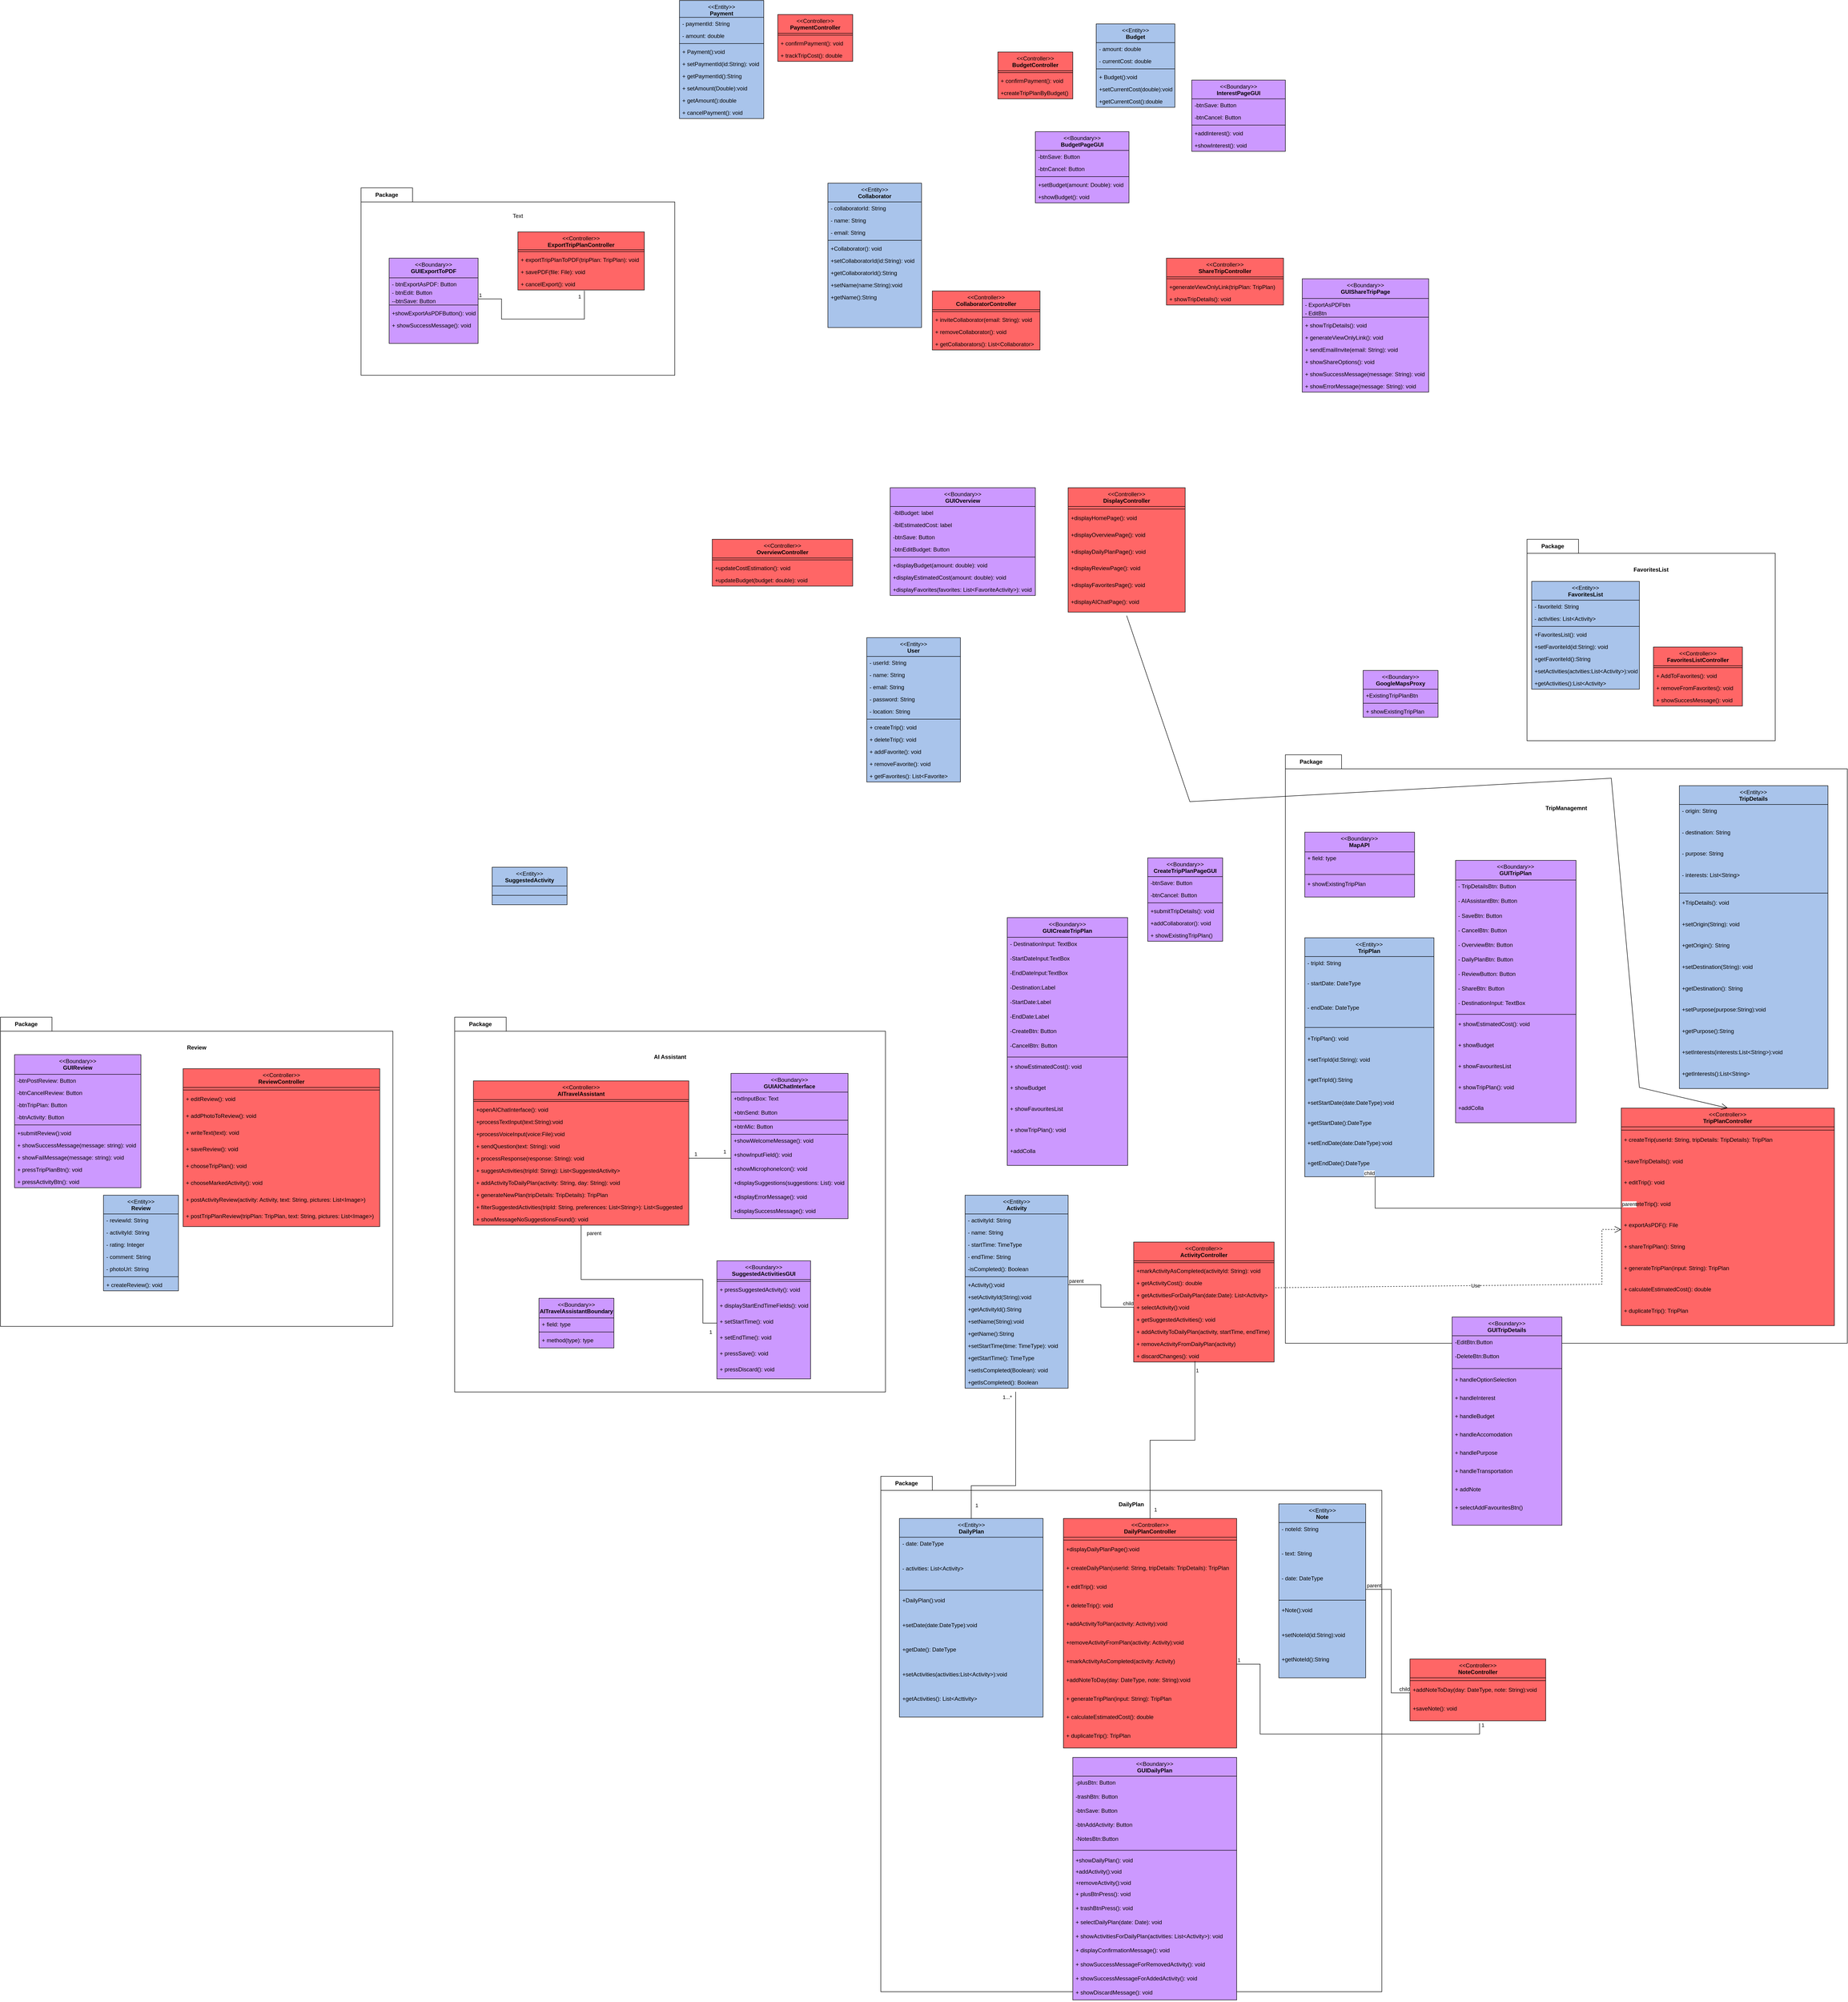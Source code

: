 <mxfile version="26.2.14" pages="4">
  <diagram name="Page-1" id="NIGz6C9oZynFuOEmoj2O">
    <mxGraphModel dx="4797" dy="2358" grid="1" gridSize="10" guides="1" tooltips="1" connect="1" arrows="1" fold="1" page="1" pageScale="1" pageWidth="827" pageHeight="1169" math="0" shadow="0">
      <root>
        <mxCell id="0" />
        <mxCell id="1" parent="0" />
        <mxCell id="DNBthyztvw6V_XdXJzlT-10" value="&lt;div&gt;&lt;span style=&quot;font-weight: normal;&quot;&gt;&amp;lt;&amp;lt;Entity&amp;gt;&amp;gt;&lt;/span&gt;&lt;/div&gt;Activity" style="swimlane;fontStyle=1;align=center;verticalAlign=top;childLayout=stackLayout;horizontal=1;startSize=40;horizontalStack=0;resizeParent=1;resizeParentMax=0;resizeLast=0;collapsible=1;marginBottom=0;whiteSpace=wrap;html=1;fillStyle=auto;strokeColor=default;swimlaneFillColor=#A9C4EB;fontFamily=Helvetica;fontSize=12;fontColor=default;fillColor=#A9C4EB;" parent="1" vertex="1">
          <mxGeometry x="-270" y="1410" width="220" height="412" as="geometry" />
        </mxCell>
        <mxCell id="DNBthyztvw6V_XdXJzlT-11" value="- activityId: String" style="text;align=left;verticalAlign=top;spacingLeft=4;spacingRight=4;overflow=hidden;rotatable=0;points=[[0,0.5],[1,0.5]];portConstraint=eastwest;whiteSpace=wrap;html=1;fillStyle=auto;fontFamily=Helvetica;fontSize=12;fontColor=default;fontStyle=0;horizontal=1;" parent="DNBthyztvw6V_XdXJzlT-10" vertex="1">
          <mxGeometry y="40" width="220" height="26" as="geometry" />
        </mxCell>
        <mxCell id="Y5tOx_WaJPldeDYwyFD7-35" value="- name: String&amp;nbsp;" style="text;align=left;verticalAlign=top;spacingLeft=4;spacingRight=4;overflow=hidden;rotatable=0;points=[[0,0.5],[1,0.5]];portConstraint=eastwest;whiteSpace=wrap;html=1;fillStyle=auto;fontFamily=Helvetica;fontSize=12;fontColor=default;fontStyle=0;horizontal=1;" parent="DNBthyztvw6V_XdXJzlT-10" vertex="1">
          <mxGeometry y="66" width="220" height="26" as="geometry" />
        </mxCell>
        <mxCell id="UByjCJG1oqXh4bwhSc1k-1" value="- startTime: TimeType" style="text;align=left;verticalAlign=top;spacingLeft=4;spacingRight=4;overflow=hidden;rotatable=0;points=[[0,0.5],[1,0.5]];portConstraint=eastwest;whiteSpace=wrap;html=1;fillStyle=auto;fontFamily=Helvetica;fontSize=12;fontColor=default;fontStyle=0;horizontal=1;" parent="DNBthyztvw6V_XdXJzlT-10" vertex="1">
          <mxGeometry y="92" width="220" height="26" as="geometry" />
        </mxCell>
        <mxCell id="UByjCJG1oqXh4bwhSc1k-2" value="- endTime: String" style="text;align=left;verticalAlign=top;spacingLeft=4;spacingRight=4;overflow=hidden;rotatable=0;points=[[0,0.5],[1,0.5]];portConstraint=eastwest;whiteSpace=wrap;html=1;fillStyle=auto;fontFamily=Helvetica;fontSize=12;fontColor=default;fontStyle=0;horizontal=1;" parent="DNBthyztvw6V_XdXJzlT-10" vertex="1">
          <mxGeometry y="118" width="220" height="26" as="geometry" />
        </mxCell>
        <mxCell id="MytjULP2ihL8UNOU8uMB-38" value="-isCompleted(): Boolean" style="text;align=left;verticalAlign=top;spacingLeft=4;spacingRight=4;overflow=hidden;rotatable=0;points=[[0,0.5],[1,0.5]];portConstraint=eastwest;whiteSpace=wrap;html=1;fillStyle=auto;fontFamily=Helvetica;fontSize=12;fontColor=default;fontStyle=0;horizontal=1;" parent="DNBthyztvw6V_XdXJzlT-10" vertex="1">
          <mxGeometry y="144" width="220" height="26" as="geometry" />
        </mxCell>
        <mxCell id="DNBthyztvw6V_XdXJzlT-12" value="" style="line;strokeWidth=1;align=center;verticalAlign=top;spacingTop=-1;spacingLeft=3;spacingRight=3;rotatable=0;labelPosition=right;points=[];portConstraint=eastwest;fillStyle=auto;strokeColor=default;swimlaneFillColor=#A9C4EB;fontFamily=Helvetica;fontSize=12;fontColor=default;fontStyle=1;horizontal=1;fillColor=#A9C4EB;" parent="DNBthyztvw6V_XdXJzlT-10" vertex="1">
          <mxGeometry y="170" width="220" height="8" as="geometry" />
        </mxCell>
        <mxCell id="27XIY6fGdk5TabNdR8Di-15" value="+Activity():void" style="text;align=left;verticalAlign=top;spacingLeft=4;spacingRight=4;overflow=hidden;rotatable=0;points=[[0,0.5],[1,0.5]];portConstraint=eastwest;whiteSpace=wrap;html=1;fillStyle=auto;fontFamily=Helvetica;fontSize=12;fontColor=default;fontStyle=0;horizontal=1;" parent="DNBthyztvw6V_XdXJzlT-10" vertex="1">
          <mxGeometry y="178" width="220" height="26" as="geometry" />
        </mxCell>
        <mxCell id="27XIY6fGdk5TabNdR8Di-16" value="+setActivityId(String):void" style="text;align=left;verticalAlign=top;spacingLeft=4;spacingRight=4;overflow=hidden;rotatable=0;points=[[0,0.5],[1,0.5]];portConstraint=eastwest;whiteSpace=wrap;html=1;fillStyle=auto;fontFamily=Helvetica;fontSize=12;fontColor=default;fontStyle=0;horizontal=1;" parent="DNBthyztvw6V_XdXJzlT-10" vertex="1">
          <mxGeometry y="204" width="220" height="26" as="geometry" />
        </mxCell>
        <mxCell id="27XIY6fGdk5TabNdR8Di-17" value="+getActivityId():String" style="text;align=left;verticalAlign=top;spacingLeft=4;spacingRight=4;overflow=hidden;rotatable=0;points=[[0,0.5],[1,0.5]];portConstraint=eastwest;whiteSpace=wrap;html=1;fillStyle=auto;fontFamily=Helvetica;fontSize=12;fontColor=default;fontStyle=0;horizontal=1;" parent="DNBthyztvw6V_XdXJzlT-10" vertex="1">
          <mxGeometry y="230" width="220" height="26" as="geometry" />
        </mxCell>
        <mxCell id="27XIY6fGdk5TabNdR8Di-18" value="+setName(String):void" style="text;align=left;verticalAlign=top;spacingLeft=4;spacingRight=4;overflow=hidden;rotatable=0;points=[[0,0.5],[1,0.5]];portConstraint=eastwest;whiteSpace=wrap;html=1;fillStyle=auto;fontFamily=Helvetica;fontSize=12;fontColor=default;fontStyle=0;horizontal=1;" parent="DNBthyztvw6V_XdXJzlT-10" vertex="1">
          <mxGeometry y="256" width="220" height="26" as="geometry" />
        </mxCell>
        <mxCell id="27XIY6fGdk5TabNdR8Di-19" value="+getName():String" style="text;align=left;verticalAlign=top;spacingLeft=4;spacingRight=4;overflow=hidden;rotatable=0;points=[[0,0.5],[1,0.5]];portConstraint=eastwest;whiteSpace=wrap;html=1;fillStyle=auto;fontFamily=Helvetica;fontSize=12;fontColor=default;fontStyle=0;horizontal=1;" parent="DNBthyztvw6V_XdXJzlT-10" vertex="1">
          <mxGeometry y="282" width="220" height="26" as="geometry" />
        </mxCell>
        <mxCell id="dVyFf_h-h8ofe3CT-r2T-3" value="+setStartTime(time: TimeType): void" style="text;align=left;verticalAlign=top;spacingLeft=4;spacingRight=4;overflow=hidden;rotatable=0;points=[[0,0.5],[1,0.5]];portConstraint=eastwest;whiteSpace=wrap;html=1;fillStyle=auto;fontFamily=Helvetica;fontSize=12;fontColor=default;fontStyle=0;horizontal=1;" parent="DNBthyztvw6V_XdXJzlT-10" vertex="1">
          <mxGeometry y="308" width="220" height="26" as="geometry" />
        </mxCell>
        <mxCell id="dVyFf_h-h8ofe3CT-r2T-2" value="+getStartTime(): TimeType" style="text;align=left;verticalAlign=top;spacingLeft=4;spacingRight=4;overflow=hidden;rotatable=0;points=[[0,0.5],[1,0.5]];portConstraint=eastwest;whiteSpace=wrap;html=1;fillStyle=auto;fontFamily=Helvetica;fontSize=12;fontColor=default;fontStyle=0;horizontal=1;" parent="DNBthyztvw6V_XdXJzlT-10" vertex="1">
          <mxGeometry y="334" width="220" height="26" as="geometry" />
        </mxCell>
        <mxCell id="dVyFf_h-h8ofe3CT-r2T-1" value="+setIsCompleted(Boolean): void" style="text;align=left;verticalAlign=top;spacingLeft=4;spacingRight=4;overflow=hidden;rotatable=0;points=[[0,0.5],[1,0.5]];portConstraint=eastwest;whiteSpace=wrap;html=1;fillStyle=auto;fontFamily=Helvetica;fontSize=12;fontColor=default;fontStyle=0;horizontal=1;" parent="DNBthyztvw6V_XdXJzlT-10" vertex="1">
          <mxGeometry y="360" width="220" height="26" as="geometry" />
        </mxCell>
        <mxCell id="dVyFf_h-h8ofe3CT-r2T-4" value="+getIsCompleted(): Boolean" style="text;align=left;verticalAlign=top;spacingLeft=4;spacingRight=4;overflow=hidden;rotatable=0;points=[[0,0.5],[1,0.5]];portConstraint=eastwest;whiteSpace=wrap;html=1;fillStyle=auto;fontFamily=Helvetica;fontSize=12;fontColor=default;fontStyle=0;horizontal=1;" parent="DNBthyztvw6V_XdXJzlT-10" vertex="1">
          <mxGeometry y="386" width="220" height="26" as="geometry" />
        </mxCell>
        <mxCell id="HyScnQE1bItv2vZAopeT-17" value="&lt;div&gt;&lt;span style=&quot;font-weight: normal;&quot;&gt;&amp;lt;&amp;lt;Entity&amp;gt;&amp;gt;&lt;/span&gt;&lt;/div&gt;User" style="swimlane;fontStyle=1;align=center;verticalAlign=top;childLayout=stackLayout;horizontal=1;startSize=40;horizontalStack=0;resizeParent=1;resizeParentMax=0;resizeLast=0;collapsible=1;marginBottom=0;whiteSpace=wrap;html=1;fillStyle=auto;fillColor=#A9C4EB;swimlaneFillColor=#A9C4EB;" parent="1" vertex="1">
          <mxGeometry x="-480" y="220" width="200" height="308" as="geometry" />
        </mxCell>
        <mxCell id="HyScnQE1bItv2vZAopeT-18" value="- userId: String&lt;div&gt;&lt;br&gt;&lt;/div&gt;" style="text;align=left;verticalAlign=top;spacingLeft=4;spacingRight=4;overflow=hidden;rotatable=0;points=[[0,0.5],[1,0.5]];portConstraint=eastwest;whiteSpace=wrap;html=1;fillStyle=auto;fillColor=none;" parent="HyScnQE1bItv2vZAopeT-17" vertex="1">
          <mxGeometry y="40" width="200" height="26" as="geometry" />
        </mxCell>
        <mxCell id="Y5tOx_WaJPldeDYwyFD7-27" value="- name: String" style="text;align=left;verticalAlign=top;spacingLeft=4;spacingRight=4;overflow=hidden;rotatable=0;points=[[0,0.5],[1,0.5]];portConstraint=eastwest;whiteSpace=wrap;html=1;fillStyle=auto;fillColor=none;" parent="HyScnQE1bItv2vZAopeT-17" vertex="1">
          <mxGeometry y="66" width="200" height="26" as="geometry" />
        </mxCell>
        <mxCell id="Y5tOx_WaJPldeDYwyFD7-28" value="- email: String" style="text;align=left;verticalAlign=top;spacingLeft=4;spacingRight=4;overflow=hidden;rotatable=0;points=[[0,0.5],[1,0.5]];portConstraint=eastwest;whiteSpace=wrap;html=1;fillStyle=auto;fillColor=none;" parent="HyScnQE1bItv2vZAopeT-17" vertex="1">
          <mxGeometry y="92" width="200" height="26" as="geometry" />
        </mxCell>
        <mxCell id="Y5tOx_WaJPldeDYwyFD7-72" value="- password: String" style="text;align=left;verticalAlign=top;spacingLeft=4;spacingRight=4;overflow=hidden;rotatable=0;points=[[0,0.5],[1,0.5]];portConstraint=eastwest;whiteSpace=wrap;html=1;fillStyle=auto;fillColor=none;" parent="HyScnQE1bItv2vZAopeT-17" vertex="1">
          <mxGeometry y="118" width="200" height="26" as="geometry" />
        </mxCell>
        <mxCell id="Y5tOx_WaJPldeDYwyFD7-74" value="- location: String" style="text;align=left;verticalAlign=top;spacingLeft=4;spacingRight=4;overflow=hidden;rotatable=0;points=[[0,0.5],[1,0.5]];portConstraint=eastwest;whiteSpace=wrap;html=1;fillStyle=auto;fillColor=none;" parent="HyScnQE1bItv2vZAopeT-17" vertex="1">
          <mxGeometry y="144" width="200" height="26" as="geometry" />
        </mxCell>
        <mxCell id="HyScnQE1bItv2vZAopeT-19" value="" style="line;strokeWidth=1;align=left;verticalAlign=middle;spacingTop=-1;spacingLeft=3;spacingRight=3;rotatable=0;labelPosition=right;points=[];portConstraint=eastwest;fillStyle=auto;" parent="HyScnQE1bItv2vZAopeT-17" vertex="1">
          <mxGeometry y="170" width="200" height="8" as="geometry" />
        </mxCell>
        <mxCell id="HyScnQE1bItv2vZAopeT-20" value="+ createTrip(): void" style="text;align=left;verticalAlign=top;spacingLeft=4;spacingRight=4;overflow=hidden;rotatable=0;points=[[0,0.5],[1,0.5]];portConstraint=eastwest;whiteSpace=wrap;html=1;fillStyle=auto;fillColor=none;" parent="HyScnQE1bItv2vZAopeT-17" vertex="1">
          <mxGeometry y="178" width="200" height="26" as="geometry" />
        </mxCell>
        <mxCell id="Y5tOx_WaJPldeDYwyFD7-75" value="+ deleteTrip(): void" style="text;align=left;verticalAlign=top;spacingLeft=4;spacingRight=4;overflow=hidden;rotatable=0;points=[[0,0.5],[1,0.5]];portConstraint=eastwest;whiteSpace=wrap;html=1;fillStyle=auto;fillColor=none;" parent="HyScnQE1bItv2vZAopeT-17" vertex="1">
          <mxGeometry y="204" width="200" height="26" as="geometry" />
        </mxCell>
        <mxCell id="Y5tOx_WaJPldeDYwyFD7-112" value="+ addFavorite(): void" style="text;align=left;verticalAlign=top;spacingLeft=4;spacingRight=4;overflow=hidden;rotatable=0;points=[[0,0.5],[1,0.5]];portConstraint=eastwest;whiteSpace=wrap;html=1;fillStyle=auto;fillColor=none;" parent="HyScnQE1bItv2vZAopeT-17" vertex="1">
          <mxGeometry y="230" width="200" height="26" as="geometry" />
        </mxCell>
        <mxCell id="Y5tOx_WaJPldeDYwyFD7-111" value="+ removeFavorite(): void" style="text;align=left;verticalAlign=top;spacingLeft=4;spacingRight=4;overflow=hidden;rotatable=0;points=[[0,0.5],[1,0.5]];portConstraint=eastwest;whiteSpace=wrap;html=1;fillStyle=auto;fillColor=none;" parent="HyScnQE1bItv2vZAopeT-17" vertex="1">
          <mxGeometry y="256" width="200" height="26" as="geometry" />
        </mxCell>
        <mxCell id="Y5tOx_WaJPldeDYwyFD7-113" value="+ getFavorites(): List&amp;lt;Favorite&amp;gt;" style="text;align=left;verticalAlign=top;spacingLeft=4;spacingRight=4;overflow=hidden;rotatable=0;points=[[0,0.5],[1,0.5]];portConstraint=eastwest;whiteSpace=wrap;html=1;fillStyle=auto;fillColor=none;" parent="HyScnQE1bItv2vZAopeT-17" vertex="1">
          <mxGeometry y="282" width="200" height="26" as="geometry" />
        </mxCell>
        <mxCell id="HyScnQE1bItv2vZAopeT-21" value="&lt;div&gt;&lt;span style=&quot;font-weight: normal;&quot;&gt;&amp;lt;&amp;lt;Entity&amp;gt;&amp;gt;&lt;/span&gt;&lt;/div&gt;Collaborator" style="swimlane;fontStyle=1;align=center;verticalAlign=top;childLayout=stackLayout;horizontal=1;startSize=40;horizontalStack=0;resizeParent=1;resizeParentMax=0;resizeLast=0;collapsible=1;marginBottom=0;whiteSpace=wrap;html=1;fillStyle=auto;strokeColor=default;swimlaneFillColor=#A9C4EB;fontFamily=Helvetica;fontSize=12;fontColor=default;fillColor=#A9C4EB;" parent="1" vertex="1">
          <mxGeometry x="-563" y="-750" width="200" height="308" as="geometry" />
        </mxCell>
        <mxCell id="HyScnQE1bItv2vZAopeT-22" value="- collaboratorId: String" style="text;align=left;verticalAlign=top;spacingLeft=4;spacingRight=4;overflow=hidden;rotatable=0;points=[[0,0.5],[1,0.5]];portConstraint=eastwest;whiteSpace=wrap;html=1;fillStyle=auto;fontFamily=Helvetica;fontSize=12;fontColor=default;fontStyle=0;horizontal=1;" parent="HyScnQE1bItv2vZAopeT-21" vertex="1">
          <mxGeometry y="40" width="200" height="26" as="geometry" />
        </mxCell>
        <mxCell id="Y5tOx_WaJPldeDYwyFD7-59" value="- name: String" style="text;align=left;verticalAlign=top;spacingLeft=4;spacingRight=4;overflow=hidden;rotatable=0;points=[[0,0.5],[1,0.5]];portConstraint=eastwest;whiteSpace=wrap;html=1;fillStyle=auto;fontFamily=Helvetica;fontSize=12;fontColor=default;fontStyle=0;horizontal=1;" parent="HyScnQE1bItv2vZAopeT-21" vertex="1">
          <mxGeometry y="66" width="200" height="26" as="geometry" />
        </mxCell>
        <mxCell id="MytjULP2ihL8UNOU8uMB-60" value="- email: String" style="text;align=left;verticalAlign=top;spacingLeft=4;spacingRight=4;overflow=hidden;rotatable=0;points=[[0,0.5],[1,0.5]];portConstraint=eastwest;whiteSpace=wrap;html=1;fillStyle=auto;fontFamily=Helvetica;fontSize=12;fontColor=default;fontStyle=0;horizontal=1;" parent="HyScnQE1bItv2vZAopeT-21" vertex="1">
          <mxGeometry y="92" width="200" height="26" as="geometry" />
        </mxCell>
        <mxCell id="HyScnQE1bItv2vZAopeT-23" value="" style="line;strokeWidth=1;align=center;verticalAlign=top;spacingTop=-1;spacingLeft=3;spacingRight=3;rotatable=0;labelPosition=right;points=[];portConstraint=eastwest;fillStyle=auto;strokeColor=default;swimlaneFillColor=#A9C4EB;fontFamily=Helvetica;fontSize=12;fontColor=default;fontStyle=1;horizontal=1;fillColor=#A9C4EB;" parent="HyScnQE1bItv2vZAopeT-21" vertex="1">
          <mxGeometry y="118" width="200" height="8" as="geometry" />
        </mxCell>
        <mxCell id="HyScnQE1bItv2vZAopeT-24" value="+Collaborator(): void" style="text;align=left;verticalAlign=top;spacingLeft=4;spacingRight=4;overflow=hidden;rotatable=0;points=[[0,0.5],[1,0.5]];portConstraint=eastwest;whiteSpace=wrap;html=1;fillStyle=auto;fontFamily=Helvetica;fontSize=12;fontColor=default;fontStyle=0;horizontal=1;" parent="HyScnQE1bItv2vZAopeT-21" vertex="1">
          <mxGeometry y="126" width="200" height="26" as="geometry" />
        </mxCell>
        <mxCell id="dVyFf_h-h8ofe3CT-r2T-6" value="+setCollaboratorId(id:String): void" style="text;align=left;verticalAlign=top;spacingLeft=4;spacingRight=4;overflow=hidden;rotatable=0;points=[[0,0.5],[1,0.5]];portConstraint=eastwest;whiteSpace=wrap;html=1;fillStyle=auto;fontFamily=Helvetica;fontSize=12;fontColor=default;fontStyle=0;horizontal=1;" parent="HyScnQE1bItv2vZAopeT-21" vertex="1">
          <mxGeometry y="152" width="200" height="26" as="geometry" />
        </mxCell>
        <mxCell id="dVyFf_h-h8ofe3CT-r2T-5" value="+getCollaboratorId():String" style="text;align=left;verticalAlign=top;spacingLeft=4;spacingRight=4;overflow=hidden;rotatable=0;points=[[0,0.5],[1,0.5]];portConstraint=eastwest;whiteSpace=wrap;html=1;fillStyle=auto;fontFamily=Helvetica;fontSize=12;fontColor=default;fontStyle=0;horizontal=1;" parent="HyScnQE1bItv2vZAopeT-21" vertex="1">
          <mxGeometry y="178" width="200" height="26" as="geometry" />
        </mxCell>
        <mxCell id="dVyFf_h-h8ofe3CT-r2T-8" value="+setName(name:String):void" style="text;align=left;verticalAlign=top;spacingLeft=4;spacingRight=4;overflow=hidden;rotatable=0;points=[[0,0.5],[1,0.5]];portConstraint=eastwest;whiteSpace=wrap;html=1;fillStyle=auto;fontFamily=Helvetica;fontSize=12;fontColor=default;fontStyle=0;horizontal=1;" parent="HyScnQE1bItv2vZAopeT-21" vertex="1">
          <mxGeometry y="204" width="200" height="26" as="geometry" />
        </mxCell>
        <mxCell id="dVyFf_h-h8ofe3CT-r2T-7" value="+getName():String" style="text;align=left;verticalAlign=top;spacingLeft=4;spacingRight=4;overflow=hidden;rotatable=0;points=[[0,0.5],[1,0.5]];portConstraint=eastwest;whiteSpace=wrap;html=1;fillStyle=auto;fontFamily=Helvetica;fontSize=12;fontColor=default;fontStyle=0;horizontal=1;" parent="HyScnQE1bItv2vZAopeT-21" vertex="1">
          <mxGeometry y="230" width="200" height="26" as="geometry" />
        </mxCell>
        <mxCell id="dVyFf_h-h8ofe3CT-r2T-10" style="text;align=left;verticalAlign=top;spacingLeft=4;spacingRight=4;overflow=hidden;rotatable=0;points=[[0,0.5],[1,0.5]];portConstraint=eastwest;whiteSpace=wrap;html=1;fillStyle=auto;fontFamily=Helvetica;fontSize=12;fontColor=default;fontStyle=0;horizontal=1;" parent="HyScnQE1bItv2vZAopeT-21" vertex="1">
          <mxGeometry y="256" width="200" height="26" as="geometry" />
        </mxCell>
        <mxCell id="dVyFf_h-h8ofe3CT-r2T-9" style="text;align=left;verticalAlign=top;spacingLeft=4;spacingRight=4;overflow=hidden;rotatable=0;points=[[0,0.5],[1,0.5]];portConstraint=eastwest;whiteSpace=wrap;html=1;fillStyle=auto;fontFamily=Helvetica;fontSize=12;fontColor=default;fontStyle=0;horizontal=1;" parent="HyScnQE1bItv2vZAopeT-21" vertex="1">
          <mxGeometry y="282" width="200" height="26" as="geometry" />
        </mxCell>
        <mxCell id="JIJAcM8EPp60LcKcW2QH-30" value="&lt;div&gt;&lt;span style=&quot;font-weight: normal;&quot;&gt;&amp;lt;&amp;lt;Controller&amp;gt;&amp;gt;&lt;/span&gt;&lt;/div&gt;ActivityController" style="swimlane;fontStyle=1;align=center;verticalAlign=top;childLayout=stackLayout;horizontal=1;startSize=40;horizontalStack=0;resizeParent=1;resizeParentMax=0;resizeLast=0;collapsible=1;marginBottom=0;whiteSpace=wrap;html=1;strokeColor=default;swimlaneFillColor=#FF6666;fontFamily=Helvetica;fontSize=12;fontColor=default;fillColor=#FF6666;" parent="1" vertex="1">
          <mxGeometry x="90" y="1510" width="300" height="256" as="geometry" />
        </mxCell>
        <mxCell id="JIJAcM8EPp60LcKcW2QH-32" value="" style="line;strokeWidth=1;fillColor=#FF6666;align=center;verticalAlign=top;spacingTop=-1;spacingLeft=3;spacingRight=3;rotatable=0;labelPosition=right;points=[];portConstraint=eastwest;strokeColor=default;swimlaneFillColor=#FF6666;fontFamily=Helvetica;fontSize=12;fontColor=default;fontStyle=1;horizontal=1;" parent="JIJAcM8EPp60LcKcW2QH-30" vertex="1">
          <mxGeometry y="40" width="300" height="8" as="geometry" />
        </mxCell>
        <mxCell id="Y5tOx_WaJPldeDYwyFD7-82" value="+markActivityAsCompleted(activityId: String): void" style="text;strokeColor=none;fillColor=none;align=left;verticalAlign=top;spacingLeft=4;spacingRight=4;overflow=hidden;rotatable=0;points=[[0,0.5],[1,0.5]];portConstraint=eastwest;whiteSpace=wrap;html=1;fontFamily=Helvetica;fontSize=12;fontColor=default;fontStyle=0;horizontal=1;" parent="JIJAcM8EPp60LcKcW2QH-30" vertex="1">
          <mxGeometry y="48" width="300" height="26" as="geometry" />
        </mxCell>
        <mxCell id="Y5tOx_WaJPldeDYwyFD7-84" value="+ getActivityCost(): double" style="text;strokeColor=none;fillColor=none;align=left;verticalAlign=top;spacingLeft=4;spacingRight=4;overflow=hidden;rotatable=0;points=[[0,0.5],[1,0.5]];portConstraint=eastwest;whiteSpace=wrap;html=1;fontFamily=Helvetica;fontSize=12;fontColor=default;fontStyle=0;horizontal=1;" parent="JIJAcM8EPp60LcKcW2QH-30" vertex="1">
          <mxGeometry y="74" width="300" height="26" as="geometry" />
        </mxCell>
        <mxCell id="rbTAlKIBzPW7qLoYkxyF-1" value="+ getActivitiesForDailyPlan(date:Date): List&amp;lt;Activity&amp;gt;" style="text;strokeColor=none;fillColor=none;align=left;verticalAlign=top;spacingLeft=4;spacingRight=4;overflow=hidden;rotatable=0;points=[[0,0.5],[1,0.5]];portConstraint=eastwest;whiteSpace=wrap;html=1;fontFamily=Helvetica;fontSize=12;fontColor=default;fontStyle=0;horizontal=1;" parent="JIJAcM8EPp60LcKcW2QH-30" vertex="1">
          <mxGeometry y="100" width="300" height="26" as="geometry" />
        </mxCell>
        <mxCell id="7oCXWCCR9ysBOOzo5wLc-1" value="+ selectActivity():void" style="text;strokeColor=none;fillColor=none;align=left;verticalAlign=top;spacingLeft=4;spacingRight=4;overflow=hidden;rotatable=0;points=[[0,0.5],[1,0.5]];portConstraint=eastwest;whiteSpace=wrap;html=1;fontFamily=Helvetica;fontSize=12;fontColor=default;fontStyle=0;horizontal=1;" parent="JIJAcM8EPp60LcKcW2QH-30" vertex="1">
          <mxGeometry y="126" width="300" height="26" as="geometry" />
        </mxCell>
        <mxCell id="TvBoxrwfCIhpFtGO2hOl-1" value="+ getSuggestedActivities(): void" style="text;strokeColor=none;fillColor=none;align=left;verticalAlign=top;spacingLeft=4;spacingRight=4;overflow=hidden;rotatable=0;points=[[0,0.5],[1,0.5]];portConstraint=eastwest;whiteSpace=wrap;html=1;fontFamily=Helvetica;fontSize=12;fontColor=default;fontStyle=0;horizontal=1;" parent="JIJAcM8EPp60LcKcW2QH-30" vertex="1">
          <mxGeometry y="152" width="300" height="26" as="geometry" />
        </mxCell>
        <mxCell id="mex4ODXcunVhadUQ9Fda-1" value="+ addActivityToDailyPlan(activity, startTime, endTime)" style="text;strokeColor=none;fillColor=none;align=left;verticalAlign=top;spacingLeft=4;spacingRight=4;overflow=hidden;rotatable=0;points=[[0,0.5],[1,0.5]];portConstraint=eastwest;whiteSpace=wrap;html=1;fontFamily=Helvetica;fontSize=12;fontColor=default;fontStyle=0;horizontal=1;" parent="JIJAcM8EPp60LcKcW2QH-30" vertex="1">
          <mxGeometry y="178" width="300" height="26" as="geometry" />
        </mxCell>
        <mxCell id="mtUvG9e522T9evMCu6zF-1" value="+ removeActivityFromDailyPlan(activity)" style="text;strokeColor=none;fillColor=none;align=left;verticalAlign=top;spacingLeft=4;spacingRight=4;overflow=hidden;rotatable=0;points=[[0,0.5],[1,0.5]];portConstraint=eastwest;whiteSpace=wrap;html=1;fontFamily=Helvetica;fontSize=12;fontColor=default;fontStyle=0;horizontal=1;" parent="JIJAcM8EPp60LcKcW2QH-30" vertex="1">
          <mxGeometry y="204" width="300" height="26" as="geometry" />
        </mxCell>
        <mxCell id="0AIfXVz4woQqnE8zlTAA-1" value="+ discardChanges(): void" style="text;strokeColor=none;fillColor=none;align=left;verticalAlign=top;spacingLeft=4;spacingRight=4;overflow=hidden;rotatable=0;points=[[0,0.5],[1,0.5]];portConstraint=eastwest;whiteSpace=wrap;html=1;fontFamily=Helvetica;fontSize=12;fontColor=default;fontStyle=0;horizontal=1;" parent="JIJAcM8EPp60LcKcW2QH-30" vertex="1">
          <mxGeometry y="230" width="300" height="26" as="geometry" />
        </mxCell>
        <mxCell id="qzQMt5yPVglLuob8LsJx-9" value="&lt;div&gt;&lt;span style=&quot;font-weight: normal;&quot;&gt;&amp;lt;&amp;lt;Controller&amp;gt;&amp;gt;&lt;/span&gt;&lt;/div&gt;PaymentController" style="swimlane;fontStyle=1;align=center;verticalAlign=top;childLayout=stackLayout;horizontal=1;startSize=40;horizontalStack=0;resizeParent=1;resizeParentMax=0;resizeLast=0;collapsible=1;marginBottom=0;whiteSpace=wrap;html=1;swimlaneFillColor=#FF6666;fillColor=#FF6666;" parent="1" vertex="1">
          <mxGeometry x="-670" y="-1110" width="160" height="100" as="geometry" />
        </mxCell>
        <mxCell id="qzQMt5yPVglLuob8LsJx-11" value="" style="line;strokeWidth=1;fillColor=none;align=left;verticalAlign=middle;spacingTop=-1;spacingLeft=3;spacingRight=3;rotatable=0;labelPosition=right;points=[];portConstraint=eastwest;strokeColor=inherit;" parent="qzQMt5yPVglLuob8LsJx-9" vertex="1">
          <mxGeometry y="40" width="160" height="8" as="geometry" />
        </mxCell>
        <mxCell id="qzQMt5yPVglLuob8LsJx-12" value="+ confirmPayment(): void" style="text;strokeColor=none;fillColor=none;align=left;verticalAlign=top;spacingLeft=4;spacingRight=4;overflow=hidden;rotatable=0;points=[[0,0.5],[1,0.5]];portConstraint=eastwest;whiteSpace=wrap;html=1;" parent="qzQMt5yPVglLuob8LsJx-9" vertex="1">
          <mxGeometry y="48" width="160" height="26" as="geometry" />
        </mxCell>
        <mxCell id="Y5tOx_WaJPldeDYwyFD7-125" value="+ trackTripCost(): double" style="text;strokeColor=none;fillColor=none;align=left;verticalAlign=top;spacingLeft=4;spacingRight=4;overflow=hidden;rotatable=0;points=[[0,0.5],[1,0.5]];portConstraint=eastwest;whiteSpace=wrap;html=1;" parent="qzQMt5yPVglLuob8LsJx-9" vertex="1">
          <mxGeometry y="74" width="160" height="26" as="geometry" />
        </mxCell>
        <mxCell id="Y5tOx_WaJPldeDYwyFD7-3" value="&lt;div&gt;&lt;span style=&quot;font-weight: normal;&quot;&gt;&amp;lt;&amp;lt;Entity&amp;gt;&amp;gt;&lt;/span&gt;&lt;/div&gt;Budget" style="swimlane;fontStyle=1;align=center;verticalAlign=top;childLayout=stackLayout;horizontal=1;startSize=40;horizontalStack=0;resizeParent=1;resizeParentMax=0;resizeLast=0;collapsible=1;marginBottom=0;whiteSpace=wrap;html=1;fillStyle=auto;strokeColor=default;swimlaneFillColor=#A9C4EB;fontFamily=Helvetica;fontSize=12;fontColor=default;fillColor=#A9C4EB;" parent="1" vertex="1">
          <mxGeometry x="10" y="-1090" width="168" height="178" as="geometry" />
        </mxCell>
        <mxCell id="Y5tOx_WaJPldeDYwyFD7-4" value="- amount: double" style="text;align=left;verticalAlign=top;spacingLeft=4;spacingRight=4;overflow=hidden;rotatable=0;points=[[0,0.5],[1,0.5]];portConstraint=eastwest;whiteSpace=wrap;html=1;fillStyle=auto;fontFamily=Helvetica;fontSize=12;fontColor=default;fontStyle=0;horizontal=1;" parent="Y5tOx_WaJPldeDYwyFD7-3" vertex="1">
          <mxGeometry y="40" width="168" height="26" as="geometry" />
        </mxCell>
        <mxCell id="Y5tOx_WaJPldeDYwyFD7-81" value="- currentCost: double" style="text;align=left;verticalAlign=top;spacingLeft=4;spacingRight=4;overflow=hidden;rotatable=0;points=[[0,0.5],[1,0.5]];portConstraint=eastwest;whiteSpace=wrap;html=1;fillStyle=auto;fontFamily=Helvetica;fontSize=12;fontColor=default;fontStyle=0;horizontal=1;" parent="Y5tOx_WaJPldeDYwyFD7-3" vertex="1">
          <mxGeometry y="66" width="168" height="26" as="geometry" />
        </mxCell>
        <mxCell id="Y5tOx_WaJPldeDYwyFD7-5" value="" style="line;strokeWidth=1;align=center;verticalAlign=top;spacingTop=-1;spacingLeft=3;spacingRight=3;rotatable=0;labelPosition=right;points=[];portConstraint=eastwest;fillStyle=auto;strokeColor=default;swimlaneFillColor=#A9C4EB;fontFamily=Helvetica;fontSize=12;fontColor=default;fontStyle=1;horizontal=1;fillColor=#A9C4EB;" parent="Y5tOx_WaJPldeDYwyFD7-3" vertex="1">
          <mxGeometry y="92" width="168" height="8" as="geometry" />
        </mxCell>
        <mxCell id="27XIY6fGdk5TabNdR8Di-7" value="+ Budget():void" style="text;align=left;verticalAlign=top;spacingLeft=4;spacingRight=4;overflow=hidden;rotatable=0;points=[[0,0.5],[1,0.5]];portConstraint=eastwest;whiteSpace=wrap;html=1;fillStyle=auto;fontFamily=Helvetica;fontSize=12;fontColor=default;fontStyle=0;horizontal=1;" parent="Y5tOx_WaJPldeDYwyFD7-3" vertex="1">
          <mxGeometry y="100" width="168" height="26" as="geometry" />
        </mxCell>
        <mxCell id="27XIY6fGdk5TabNdR8Di-9" value="+setCurrentCost(double):void" style="text;align=left;verticalAlign=top;spacingLeft=4;spacingRight=4;overflow=hidden;rotatable=0;points=[[0,0.5],[1,0.5]];portConstraint=eastwest;whiteSpace=wrap;html=1;fillStyle=auto;fontFamily=Helvetica;fontSize=12;fontColor=default;fontStyle=0;horizontal=1;" parent="Y5tOx_WaJPldeDYwyFD7-3" vertex="1">
          <mxGeometry y="126" width="168" height="26" as="geometry" />
        </mxCell>
        <mxCell id="27XIY6fGdk5TabNdR8Di-8" value="+getCurrentCost():double" style="text;align=left;verticalAlign=top;spacingLeft=4;spacingRight=4;overflow=hidden;rotatable=0;points=[[0,0.5],[1,0.5]];portConstraint=eastwest;whiteSpace=wrap;html=1;fillStyle=auto;fontFamily=Helvetica;fontSize=12;fontColor=default;fontStyle=0;horizontal=1;" parent="Y5tOx_WaJPldeDYwyFD7-3" vertex="1">
          <mxGeometry y="152" width="168" height="26" as="geometry" />
        </mxCell>
        <mxCell id="Y5tOx_WaJPldeDYwyFD7-7" value="&lt;div&gt;&lt;span style=&quot;font-weight: normal;&quot;&gt;&amp;lt;&amp;lt;Entity&amp;gt;&amp;gt;&lt;/span&gt;&lt;/div&gt;Payment" style="swimlane;fontStyle=1;align=center;verticalAlign=top;childLayout=stackLayout;horizontal=1;startSize=36;horizontalStack=0;resizeParent=1;resizeParentMax=0;resizeLast=0;collapsible=1;marginBottom=0;whiteSpace=wrap;html=1;fillStyle=auto;strokeColor=default;swimlaneFillColor=#A9C4EB;fontFamily=Helvetica;fontSize=12;fontColor=default;fillColor=#A9C4EB;" parent="1" vertex="1">
          <mxGeometry x="-880" y="-1140" width="180" height="252" as="geometry" />
        </mxCell>
        <mxCell id="Y5tOx_WaJPldeDYwyFD7-8" value="- paymentId: String" style="text;align=left;verticalAlign=top;spacingLeft=4;spacingRight=4;overflow=hidden;rotatable=0;points=[[0,0.5],[1,0.5]];portConstraint=eastwest;whiteSpace=wrap;html=1;fillStyle=auto;fontFamily=Helvetica;fontSize=12;fontColor=default;fontStyle=0;horizontal=1;" parent="Y5tOx_WaJPldeDYwyFD7-7" vertex="1">
          <mxGeometry y="36" width="180" height="26" as="geometry" />
        </mxCell>
        <mxCell id="Y5tOx_WaJPldeDYwyFD7-70" value="- amount: double" style="text;align=left;verticalAlign=top;spacingLeft=4;spacingRight=4;overflow=hidden;rotatable=0;points=[[0,0.5],[1,0.5]];portConstraint=eastwest;whiteSpace=wrap;html=1;fillStyle=auto;fontFamily=Helvetica;fontSize=12;fontColor=default;fontStyle=0;horizontal=1;" parent="Y5tOx_WaJPldeDYwyFD7-7" vertex="1">
          <mxGeometry y="62" width="180" height="26" as="geometry" />
        </mxCell>
        <mxCell id="Y5tOx_WaJPldeDYwyFD7-9" value="" style="line;strokeWidth=1;align=center;verticalAlign=top;spacingTop=-1;spacingLeft=3;spacingRight=3;rotatable=0;labelPosition=right;points=[];portConstraint=eastwest;fillStyle=auto;strokeColor=default;swimlaneFillColor=#A9C4EB;fontFamily=Helvetica;fontSize=12;fontColor=default;fontStyle=1;horizontal=1;fillColor=#A9C4EB;" parent="Y5tOx_WaJPldeDYwyFD7-7" vertex="1">
          <mxGeometry y="88" width="180" height="8" as="geometry" />
        </mxCell>
        <mxCell id="27XIY6fGdk5TabNdR8Di-1" value="+ Payment():void" style="text;align=left;verticalAlign=top;spacingLeft=4;spacingRight=4;overflow=hidden;rotatable=0;points=[[0,0.5],[1,0.5]];portConstraint=eastwest;whiteSpace=wrap;html=1;fillStyle=auto;fontFamily=Helvetica;fontSize=12;fontColor=default;fontStyle=0;horizontal=1;" parent="Y5tOx_WaJPldeDYwyFD7-7" vertex="1">
          <mxGeometry y="96" width="180" height="26" as="geometry" />
        </mxCell>
        <mxCell id="27XIY6fGdk5TabNdR8Di-2" value="+ setPaymentId(id:String): void" style="text;align=left;verticalAlign=top;spacingLeft=4;spacingRight=4;overflow=hidden;rotatable=0;points=[[0,0.5],[1,0.5]];portConstraint=eastwest;whiteSpace=wrap;html=1;fillStyle=auto;fontFamily=Helvetica;fontSize=12;fontColor=default;fontStyle=0;horizontal=1;" parent="Y5tOx_WaJPldeDYwyFD7-7" vertex="1">
          <mxGeometry y="122" width="180" height="26" as="geometry" />
        </mxCell>
        <mxCell id="27XIY6fGdk5TabNdR8Di-4" value="+ getPaymentId():String" style="text;align=left;verticalAlign=top;spacingLeft=4;spacingRight=4;overflow=hidden;rotatable=0;points=[[0,0.5],[1,0.5]];portConstraint=eastwest;whiteSpace=wrap;html=1;fillStyle=auto;fontFamily=Helvetica;fontSize=12;fontColor=default;fontStyle=0;horizontal=1;" parent="Y5tOx_WaJPldeDYwyFD7-7" vertex="1">
          <mxGeometry y="148" width="180" height="26" as="geometry" />
        </mxCell>
        <mxCell id="27XIY6fGdk5TabNdR8Di-6" value="+ setAmount(Double):void" style="text;align=left;verticalAlign=top;spacingLeft=4;spacingRight=4;overflow=hidden;rotatable=0;points=[[0,0.5],[1,0.5]];portConstraint=eastwest;whiteSpace=wrap;html=1;fillStyle=auto;fontFamily=Helvetica;fontSize=12;fontColor=default;fontStyle=0;horizontal=1;" parent="Y5tOx_WaJPldeDYwyFD7-7" vertex="1">
          <mxGeometry y="174" width="180" height="26" as="geometry" />
        </mxCell>
        <mxCell id="27XIY6fGdk5TabNdR8Di-5" value="+ getAmount():double" style="text;align=left;verticalAlign=top;spacingLeft=4;spacingRight=4;overflow=hidden;rotatable=0;points=[[0,0.5],[1,0.5]];portConstraint=eastwest;whiteSpace=wrap;html=1;fillStyle=auto;fontFamily=Helvetica;fontSize=12;fontColor=default;fontStyle=0;horizontal=1;" parent="Y5tOx_WaJPldeDYwyFD7-7" vertex="1">
          <mxGeometry y="200" width="180" height="26" as="geometry" />
        </mxCell>
        <mxCell id="Y5tOx_WaJPldeDYwyFD7-115" value="+ cancelPayment(): void" style="text;align=left;verticalAlign=top;spacingLeft=4;spacingRight=4;overflow=hidden;rotatable=0;points=[[0,0.5],[1,0.5]];portConstraint=eastwest;whiteSpace=wrap;html=1;fillStyle=auto;fontFamily=Helvetica;fontSize=12;fontColor=default;fontStyle=0;horizontal=1;" parent="Y5tOx_WaJPldeDYwyFD7-7" vertex="1">
          <mxGeometry y="226" width="180" height="26" as="geometry" />
        </mxCell>
        <mxCell id="Y5tOx_WaJPldeDYwyFD7-126" value="&lt;div&gt;&lt;span style=&quot;font-weight: normal;&quot;&gt;&amp;lt;&amp;lt;Controller&amp;gt;&amp;gt;&lt;/span&gt;&lt;/div&gt;CollaboratorController" style="swimlane;fontStyle=1;align=center;verticalAlign=top;childLayout=stackLayout;horizontal=1;startSize=40;horizontalStack=0;resizeParent=1;resizeParentMax=0;resizeLast=0;collapsible=1;marginBottom=0;whiteSpace=wrap;html=1;strokeColor=default;swimlaneFillColor=#FF6666;fontFamily=Helvetica;fontSize=12;fontColor=default;fillColor=#FF6666;" parent="1" vertex="1">
          <mxGeometry x="-340" y="-520" width="230" height="126" as="geometry" />
        </mxCell>
        <mxCell id="Y5tOx_WaJPldeDYwyFD7-127" value="" style="line;strokeWidth=1;fillColor=#FF6666;align=center;verticalAlign=top;spacingTop=-1;spacingLeft=3;spacingRight=3;rotatable=0;labelPosition=right;points=[];portConstraint=eastwest;strokeColor=default;swimlaneFillColor=#FF6666;fontFamily=Helvetica;fontSize=12;fontColor=default;fontStyle=1;horizontal=1;" parent="Y5tOx_WaJPldeDYwyFD7-126" vertex="1">
          <mxGeometry y="40" width="230" height="8" as="geometry" />
        </mxCell>
        <mxCell id="Y5tOx_WaJPldeDYwyFD7-128" value="+ inviteCollaborator(email: String): void" style="text;strokeColor=none;fillColor=none;align=left;verticalAlign=top;spacingLeft=4;spacingRight=4;overflow=hidden;rotatable=0;points=[[0,0.5],[1,0.5]];portConstraint=eastwest;whiteSpace=wrap;html=1;fontFamily=Helvetica;fontSize=12;fontColor=default;fontStyle=0;horizontal=1;" parent="Y5tOx_WaJPldeDYwyFD7-126" vertex="1">
          <mxGeometry y="48" width="230" height="26" as="geometry" />
        </mxCell>
        <mxCell id="Y5tOx_WaJPldeDYwyFD7-129" value="+ removeCollaborator(): void" style="text;strokeColor=none;fillColor=none;align=left;verticalAlign=top;spacingLeft=4;spacingRight=4;overflow=hidden;rotatable=0;points=[[0,0.5],[1,0.5]];portConstraint=eastwest;whiteSpace=wrap;html=1;fontFamily=Helvetica;fontSize=12;fontColor=default;fontStyle=0;horizontal=1;" parent="Y5tOx_WaJPldeDYwyFD7-126" vertex="1">
          <mxGeometry y="74" width="230" height="26" as="geometry" />
        </mxCell>
        <mxCell id="Y5tOx_WaJPldeDYwyFD7-131" value="+ getCollaborators(): List&amp;lt;Collaborator&amp;gt;" style="text;strokeColor=none;fillColor=none;align=left;verticalAlign=top;spacingLeft=4;spacingRight=4;overflow=hidden;rotatable=0;points=[[0,0.5],[1,0.5]];portConstraint=eastwest;whiteSpace=wrap;html=1;fontFamily=Helvetica;fontSize=12;fontColor=default;fontStyle=0;horizontal=1;" parent="Y5tOx_WaJPldeDYwyFD7-126" vertex="1">
          <mxGeometry y="100" width="230" height="26" as="geometry" />
        </mxCell>
        <mxCell id="L1mC-wKh0CWZbYKxU8oE-2" value="Package" style="shape=folder;fontStyle=1;tabWidth=110;tabHeight=30;tabPosition=left;html=1;boundedLbl=1;labelInHeader=1;container=1;collapsible=0;whiteSpace=wrap;" parent="1" vertex="1">
          <mxGeometry x="414" y="470" width="1200" height="1256" as="geometry" />
        </mxCell>
        <mxCell id="L1mC-wKh0CWZbYKxU8oE-3" value="&lt;b&gt;TripManagemnt&lt;/b&gt;" style="html=1;strokeColor=none;resizeWidth=1;resizeHeight=1;fillColor=none;part=1;connectable=0;allowArrows=0;deletable=0;whiteSpace=wrap;" parent="L1mC-wKh0CWZbYKxU8oE-2" vertex="1">
          <mxGeometry width="1200" height="168.706" relative="1" as="geometry">
            <mxPoint y="30" as="offset" />
          </mxGeometry>
        </mxCell>
        <mxCell id="DNBthyztvw6V_XdXJzlT-6" value="&lt;div&gt;&lt;span style=&quot;font-weight: normal;&quot;&gt;&amp;lt;&amp;lt;Entity&amp;gt;&amp;gt;&lt;/span&gt;&lt;/div&gt;TripDetails" style="swimlane;fontStyle=1;align=center;verticalAlign=top;childLayout=stackLayout;horizontal=1;startSize=40;horizontalStack=0;resizeParent=1;resizeParentMax=0;resizeLast=0;collapsible=1;marginBottom=0;whiteSpace=wrap;html=1;fillStyle=auto;strokeColor=default;swimlaneFillColor=#A9C4EB;fontFamily=Helvetica;fontSize=12;fontColor=default;fillColor=#A9C4EB;" parent="L1mC-wKh0CWZbYKxU8oE-2" vertex="1">
          <mxGeometry x="841.379" y="65.954" width="317.241" height="646.466" as="geometry" />
        </mxCell>
        <mxCell id="Y5tOx_WaJPldeDYwyFD7-41" value="- origin: String" style="text;align=left;verticalAlign=top;spacingLeft=4;spacingRight=4;overflow=hidden;rotatable=0;points=[[0,0.5],[1,0.5]];portConstraint=eastwest;whiteSpace=wrap;html=1;fillStyle=auto;fontFamily=Helvetica;fontSize=12;fontColor=default;fontStyle=0;horizontal=1;" parent="DNBthyztvw6V_XdXJzlT-6" vertex="1">
          <mxGeometry y="40" width="317.241" height="45.573" as="geometry" />
        </mxCell>
        <mxCell id="Y5tOx_WaJPldeDYwyFD7-44" value="- destination: String" style="text;align=left;verticalAlign=top;spacingLeft=4;spacingRight=4;overflow=hidden;rotatable=0;points=[[0,0.5],[1,0.5]];portConstraint=eastwest;whiteSpace=wrap;html=1;fillStyle=auto;fontFamily=Helvetica;fontSize=12;fontColor=default;fontStyle=0;horizontal=1;" parent="DNBthyztvw6V_XdXJzlT-6" vertex="1">
          <mxGeometry y="85.573" width="317.241" height="45.573" as="geometry" />
        </mxCell>
        <mxCell id="Y5tOx_WaJPldeDYwyFD7-43" value="- purpose: String" style="text;align=left;verticalAlign=top;spacingLeft=4;spacingRight=4;overflow=hidden;rotatable=0;points=[[0,0.5],[1,0.5]];portConstraint=eastwest;whiteSpace=wrap;html=1;fillStyle=auto;fontFamily=Helvetica;fontSize=12;fontColor=default;fontStyle=0;horizontal=1;" parent="DNBthyztvw6V_XdXJzlT-6" vertex="1">
          <mxGeometry y="131.145" width="317.241" height="45.573" as="geometry" />
        </mxCell>
        <mxCell id="Y5tOx_WaJPldeDYwyFD7-45" value="- interests: List&amp;lt;String&amp;gt;" style="text;align=left;verticalAlign=top;spacingLeft=4;spacingRight=4;overflow=hidden;rotatable=0;points=[[0,0.5],[1,0.5]];portConstraint=eastwest;whiteSpace=wrap;html=1;fillStyle=auto;fontFamily=Helvetica;fontSize=12;fontColor=default;fontStyle=0;horizontal=1;" parent="DNBthyztvw6V_XdXJzlT-6" vertex="1">
          <mxGeometry y="176.718" width="317.241" height="45.573" as="geometry" />
        </mxCell>
        <mxCell id="DNBthyztvw6V_XdXJzlT-8" value="" style="line;strokeWidth=1;align=center;verticalAlign=top;spacingTop=-1;spacingLeft=3;spacingRight=3;rotatable=0;labelPosition=right;points=[];portConstraint=eastwest;fillStyle=auto;strokeColor=default;swimlaneFillColor=#A9C4EB;fontFamily=Helvetica;fontSize=12;fontColor=default;fontStyle=1;horizontal=1;fillColor=#A9C4EB;" parent="DNBthyztvw6V_XdXJzlT-6" vertex="1">
          <mxGeometry y="222.29" width="317.241" height="14.022" as="geometry" />
        </mxCell>
        <mxCell id="Y5tOx_WaJPldeDYwyFD7-77" value="+TripDetails(): void" style="text;align=left;verticalAlign=top;spacingLeft=4;spacingRight=4;overflow=hidden;rotatable=0;points=[[0,0.5],[1,0.5]];portConstraint=eastwest;whiteSpace=wrap;html=1;fillStyle=auto;fontFamily=Helvetica;fontSize=12;fontColor=default;fontStyle=0;horizontal=1;" parent="DNBthyztvw6V_XdXJzlT-6" vertex="1">
          <mxGeometry y="236.313" width="317.241" height="45.573" as="geometry" />
        </mxCell>
        <mxCell id="27XIY6fGdk5TabNdR8Di-39" value="+setOrigin(String): void" style="text;align=left;verticalAlign=top;spacingLeft=4;spacingRight=4;overflow=hidden;rotatable=0;points=[[0,0.5],[1,0.5]];portConstraint=eastwest;whiteSpace=wrap;html=1;fillStyle=auto;fontFamily=Helvetica;fontSize=12;fontColor=default;fontStyle=0;horizontal=1;" parent="DNBthyztvw6V_XdXJzlT-6" vertex="1">
          <mxGeometry y="281.885" width="317.241" height="45.573" as="geometry" />
        </mxCell>
        <mxCell id="27XIY6fGdk5TabNdR8Di-38" value="+getOrigin(): String" style="text;align=left;verticalAlign=top;spacingLeft=4;spacingRight=4;overflow=hidden;rotatable=0;points=[[0,0.5],[1,0.5]];portConstraint=eastwest;whiteSpace=wrap;html=1;fillStyle=auto;fontFamily=Helvetica;fontSize=12;fontColor=default;fontStyle=0;horizontal=1;" parent="DNBthyztvw6V_XdXJzlT-6" vertex="1">
          <mxGeometry y="327.458" width="317.241" height="45.573" as="geometry" />
        </mxCell>
        <mxCell id="27XIY6fGdk5TabNdR8Di-37" value="+setDestination(String): void" style="text;align=left;verticalAlign=top;spacingLeft=4;spacingRight=4;overflow=hidden;rotatable=0;points=[[0,0.5],[1,0.5]];portConstraint=eastwest;whiteSpace=wrap;html=1;fillStyle=auto;fontFamily=Helvetica;fontSize=12;fontColor=default;fontStyle=0;horizontal=1;" parent="DNBthyztvw6V_XdXJzlT-6" vertex="1">
          <mxGeometry y="373.03" width="317.241" height="45.573" as="geometry" />
        </mxCell>
        <mxCell id="27XIY6fGdk5TabNdR8Di-36" value="+getDestination(): String" style="text;align=left;verticalAlign=top;spacingLeft=4;spacingRight=4;overflow=hidden;rotatable=0;points=[[0,0.5],[1,0.5]];portConstraint=eastwest;whiteSpace=wrap;html=1;fillStyle=auto;fontFamily=Helvetica;fontSize=12;fontColor=default;fontStyle=0;horizontal=1;" parent="DNBthyztvw6V_XdXJzlT-6" vertex="1">
          <mxGeometry y="418.603" width="317.241" height="45.573" as="geometry" />
        </mxCell>
        <mxCell id="MytjULP2ihL8UNOU8uMB-25" value="+setPurpose(purpose:String):void" style="text;align=left;verticalAlign=top;spacingLeft=4;spacingRight=4;overflow=hidden;rotatable=0;points=[[0,0.5],[1,0.5]];portConstraint=eastwest;whiteSpace=wrap;html=1;fillStyle=auto;fontFamily=Helvetica;fontSize=12;fontColor=default;fontStyle=0;horizontal=1;" parent="DNBthyztvw6V_XdXJzlT-6" vertex="1">
          <mxGeometry y="464.175" width="317.241" height="45.573" as="geometry" />
        </mxCell>
        <mxCell id="MytjULP2ihL8UNOU8uMB-24" value="+getPurpose():String" style="text;align=left;verticalAlign=top;spacingLeft=4;spacingRight=4;overflow=hidden;rotatable=0;points=[[0,0.5],[1,0.5]];portConstraint=eastwest;whiteSpace=wrap;html=1;fillStyle=auto;fontFamily=Helvetica;fontSize=12;fontColor=default;fontStyle=0;horizontal=1;" parent="DNBthyztvw6V_XdXJzlT-6" vertex="1">
          <mxGeometry y="509.748" width="317.241" height="45.573" as="geometry" />
        </mxCell>
        <mxCell id="MytjULP2ihL8UNOU8uMB-27" value="+setInterests(interests:List&amp;lt;String&amp;gt;):void" style="text;align=left;verticalAlign=top;spacingLeft=4;spacingRight=4;overflow=hidden;rotatable=0;points=[[0,0.5],[1,0.5]];portConstraint=eastwest;whiteSpace=wrap;html=1;fillStyle=auto;fontFamily=Helvetica;fontSize=12;fontColor=default;fontStyle=0;horizontal=1;" parent="DNBthyztvw6V_XdXJzlT-6" vertex="1">
          <mxGeometry y="555.321" width="317.241" height="45.573" as="geometry" />
        </mxCell>
        <mxCell id="MytjULP2ihL8UNOU8uMB-26" value="+getInterests():List&amp;lt;String&amp;gt;" style="text;align=left;verticalAlign=top;spacingLeft=4;spacingRight=4;overflow=hidden;rotatable=0;points=[[0,0.5],[1,0.5]];portConstraint=eastwest;whiteSpace=wrap;html=1;fillStyle=auto;fontFamily=Helvetica;fontSize=12;fontColor=default;fontStyle=0;horizontal=1;" parent="DNBthyztvw6V_XdXJzlT-6" vertex="1">
          <mxGeometry y="600.893" width="317.241" height="45.573" as="geometry" />
        </mxCell>
        <mxCell id="JIJAcM8EPp60LcKcW2QH-1" value="&lt;div&gt;&lt;span style=&quot;font-weight: normal;&quot;&gt;&amp;lt;&amp;lt;Controller&amp;gt;&amp;gt;&lt;/span&gt;&lt;/div&gt;TripPlanController" style="swimlane;fontStyle=1;align=center;verticalAlign=top;childLayout=stackLayout;horizontal=1;startSize=40;horizontalStack=0;resizeParent=1;resizeParentMax=0;resizeLast=0;collapsible=1;marginBottom=0;whiteSpace=wrap;html=1;fillColor=#FF6666;strokeColor=default;swimlaneFillColor=#FF6666;fontFamily=Helvetica;fontSize=12;fontColor=default;" parent="L1mC-wKh0CWZbYKxU8oE-2" vertex="1">
          <mxGeometry x="717.241" y="754.173" width="455.172" height="464.175" as="geometry" />
        </mxCell>
        <mxCell id="JIJAcM8EPp60LcKcW2QH-3" value="" style="line;strokeWidth=1;fillColor=#FF6666;align=center;verticalAlign=top;spacingTop=-1;spacingLeft=3;spacingRight=3;rotatable=0;labelPosition=right;points=[];portConstraint=eastwest;strokeColor=default;swimlaneFillColor=#FF6666;fontFamily=Helvetica;fontSize=12;fontColor=default;fontStyle=1;horizontal=1;" parent="JIJAcM8EPp60LcKcW2QH-1" vertex="1">
          <mxGeometry y="40" width="455.172" height="14.022" as="geometry" />
        </mxCell>
        <mxCell id="JIJAcM8EPp60LcKcW2QH-4" value="&lt;div&gt;+ createTrip(userId: String, tripDetails: TripDetails): TripPlan&lt;/div&gt;" style="text;strokeColor=none;fillColor=none;align=left;verticalAlign=top;spacingLeft=4;spacingRight=4;overflow=hidden;rotatable=0;points=[[0,0.5],[1,0.5]];portConstraint=eastwest;whiteSpace=wrap;html=1;fontFamily=Helvetica;fontSize=12;fontColor=default;fontStyle=0;horizontal=1;" parent="JIJAcM8EPp60LcKcW2QH-1" vertex="1">
          <mxGeometry y="54.022" width="455.172" height="45.573" as="geometry" />
        </mxCell>
        <mxCell id="MytjULP2ihL8UNOU8uMB-18" value="+saveTripDetails(): void" style="text;strokeColor=none;fillColor=none;align=left;verticalAlign=top;spacingLeft=4;spacingRight=4;overflow=hidden;rotatable=0;points=[[0,0.5],[1,0.5]];portConstraint=eastwest;whiteSpace=wrap;html=1;fontFamily=Helvetica;fontSize=12;fontColor=default;fontStyle=0;horizontal=1;" parent="JIJAcM8EPp60LcKcW2QH-1" vertex="1">
          <mxGeometry y="99.595" width="455.172" height="45.573" as="geometry" />
        </mxCell>
        <mxCell id="Y5tOx_WaJPldeDYwyFD7-89" value="+ editTrip(): void&lt;div&gt;&lt;br&gt;&lt;/div&gt;" style="text;strokeColor=none;fillColor=none;align=left;verticalAlign=top;spacingLeft=4;spacingRight=4;overflow=hidden;rotatable=0;points=[[0,0.5],[1,0.5]];portConstraint=eastwest;whiteSpace=wrap;html=1;fontFamily=Helvetica;fontSize=12;fontColor=default;fontStyle=0;horizontal=1;" parent="JIJAcM8EPp60LcKcW2QH-1" vertex="1">
          <mxGeometry y="145.167" width="455.172" height="45.573" as="geometry" />
        </mxCell>
        <mxCell id="Y5tOx_WaJPldeDYwyFD7-116" value="+ deleteTrip(): void&lt;div&gt;&lt;br&gt;&lt;/div&gt;" style="text;strokeColor=none;fillColor=none;align=left;verticalAlign=top;spacingLeft=4;spacingRight=4;overflow=hidden;rotatable=0;points=[[0,0.5],[1,0.5]];portConstraint=eastwest;whiteSpace=wrap;html=1;fontFamily=Helvetica;fontSize=12;fontColor=default;fontStyle=0;horizontal=1;" parent="JIJAcM8EPp60LcKcW2QH-1" vertex="1">
          <mxGeometry y="190.74" width="455.172" height="45.573" as="geometry" />
        </mxCell>
        <mxCell id="Y5tOx_WaJPldeDYwyFD7-88" value="+ exportAsPDF(): File&lt;div&gt;&lt;br&gt;&lt;/div&gt;" style="text;strokeColor=none;fillColor=none;align=left;verticalAlign=top;spacingLeft=4;spacingRight=4;overflow=hidden;rotatable=0;points=[[0,0.5],[1,0.5]];portConstraint=eastwest;whiteSpace=wrap;html=1;fontFamily=Helvetica;fontSize=12;fontColor=default;fontStyle=0;horizontal=1;" parent="JIJAcM8EPp60LcKcW2QH-1" vertex="1">
          <mxGeometry y="236.313" width="455.172" height="45.573" as="geometry" />
        </mxCell>
        <mxCell id="Y5tOx_WaJPldeDYwyFD7-87" value="&lt;div&gt;+ shareTripPlan(): String&lt;/div&gt;&lt;div&gt;&lt;br&gt;&lt;/div&gt;" style="text;strokeColor=none;fillColor=none;align=left;verticalAlign=top;spacingLeft=4;spacingRight=4;overflow=hidden;rotatable=0;points=[[0,0.5],[1,0.5]];portConstraint=eastwest;whiteSpace=wrap;html=1;fontFamily=Helvetica;fontSize=12;fontColor=default;fontStyle=0;horizontal=1;" parent="JIJAcM8EPp60LcKcW2QH-1" vertex="1">
          <mxGeometry y="281.885" width="455.172" height="45.573" as="geometry" />
        </mxCell>
        <mxCell id="Y5tOx_WaJPldeDYwyFD7-86" value="+ generateTripPlan(input: String): TripPlan" style="text;strokeColor=none;fillColor=none;align=left;verticalAlign=top;spacingLeft=4;spacingRight=4;overflow=hidden;rotatable=0;points=[[0,0.5],[1,0.5]];portConstraint=eastwest;whiteSpace=wrap;html=1;fontFamily=Helvetica;fontSize=12;fontColor=default;fontStyle=0;horizontal=1;" parent="JIJAcM8EPp60LcKcW2QH-1" vertex="1">
          <mxGeometry y="327.458" width="455.172" height="45.573" as="geometry" />
        </mxCell>
        <mxCell id="Y5tOx_WaJPldeDYwyFD7-90" value="&lt;div&gt;&lt;span style=&quot;background-color: transparent; color: light-dark(rgb(0, 0, 0), rgb(255, 255, 255));&quot;&gt;+ calculateEstimatedCost(): double&lt;/span&gt;&lt;/div&gt;" style="text;strokeColor=none;fillColor=none;align=left;verticalAlign=top;spacingLeft=4;spacingRight=4;overflow=hidden;rotatable=0;points=[[0,0.5],[1,0.5]];portConstraint=eastwest;whiteSpace=wrap;html=1;fontFamily=Helvetica;fontSize=12;fontColor=default;fontStyle=0;horizontal=1;" parent="JIJAcM8EPp60LcKcW2QH-1" vertex="1">
          <mxGeometry y="373.03" width="455.172" height="45.573" as="geometry" />
        </mxCell>
        <mxCell id="Y5tOx_WaJPldeDYwyFD7-132" value="+ duplicateTrip(): TripPlan" style="text;strokeColor=none;fillColor=none;align=left;verticalAlign=top;spacingLeft=4;spacingRight=4;overflow=hidden;rotatable=0;points=[[0,0.5],[1,0.5]];portConstraint=eastwest;whiteSpace=wrap;html=1;fontFamily=Helvetica;fontSize=12;fontColor=default;fontStyle=0;horizontal=1;" parent="JIJAcM8EPp60LcKcW2QH-1" vertex="1">
          <mxGeometry y="418.603" width="455.172" height="45.573" as="geometry" />
        </mxCell>
        <mxCell id="DNBthyztvw6V_XdXJzlT-2" value="&lt;div&gt;&lt;span style=&quot;font-weight: normal;&quot;&gt;&amp;lt;&amp;lt;Entity&amp;gt;&amp;gt;&lt;/span&gt;&lt;/div&gt;TripPlan" style="swimlane;fontStyle=1;align=center;verticalAlign=top;childLayout=stackLayout;horizontal=1;startSize=40;horizontalStack=0;resizeParent=1;resizeParentMax=0;resizeLast=0;collapsible=1;marginBottom=0;whiteSpace=wrap;html=1;fillStyle=auto;strokeColor=default;swimlaneFillColor=#A9C4EB;fontFamily=Helvetica;fontSize=12;fontColor=default;fillColor=#A9C4EB;" parent="L1mC-wKh0CWZbYKxU8oE-2" vertex="1">
          <mxGeometry x="41.379" y="390.622" width="275.862" height="509.964" as="geometry" />
        </mxCell>
        <mxCell id="DNBthyztvw6V_XdXJzlT-3" value="- tripId: String" style="text;strokeColor=none;fillColor=none;align=left;verticalAlign=top;spacingLeft=4;spacingRight=4;overflow=hidden;rotatable=0;points=[[0,0.5],[1,0.5]];portConstraint=eastwest;whiteSpace=wrap;html=1;fontFamily=Helvetica;fontSize=12;fontColor=default;fontStyle=0;horizontal=1;" parent="DNBthyztvw6V_XdXJzlT-2" vertex="1">
          <mxGeometry y="40" width="275.862" height="43.014" as="geometry" />
        </mxCell>
        <mxCell id="Y5tOx_WaJPldeDYwyFD7-48" value="- startDate: DateType" style="text;strokeColor=none;fillColor=none;align=left;verticalAlign=top;spacingLeft=4;spacingRight=4;overflow=hidden;rotatable=0;points=[[0,0.5],[1,0.5]];portConstraint=eastwest;whiteSpace=wrap;html=1;fontFamily=Helvetica;fontSize=12;fontColor=default;fontStyle=0;horizontal=1;" parent="DNBthyztvw6V_XdXJzlT-2" vertex="1">
          <mxGeometry y="83.014" width="275.862" height="52.047" as="geometry" />
        </mxCell>
        <mxCell id="Y5tOx_WaJPldeDYwyFD7-114" value="- endDate: DateType" style="text;strokeColor=none;fillColor=none;align=left;verticalAlign=top;spacingLeft=4;spacingRight=4;overflow=hidden;rotatable=0;points=[[0,0.5],[1,0.5]];portConstraint=eastwest;whiteSpace=wrap;html=1;fontFamily=Helvetica;fontSize=12;fontColor=default;fontStyle=0;horizontal=1;" parent="DNBthyztvw6V_XdXJzlT-2" vertex="1">
          <mxGeometry y="135.06" width="275.862" height="46.727" as="geometry" />
        </mxCell>
        <mxCell id="DNBthyztvw6V_XdXJzlT-4" value="" style="line;strokeWidth=1;fillColor=#A9C4EB;align=center;verticalAlign=top;spacingTop=-1;spacingLeft=3;spacingRight=3;rotatable=0;labelPosition=right;points=[];portConstraint=eastwest;strokeColor=default;fillStyle=auto;swimlaneFillColor=#A9C4EB;fontFamily=Helvetica;fontSize=12;fontColor=default;fontStyle=1;horizontal=1;" parent="DNBthyztvw6V_XdXJzlT-2" vertex="1">
          <mxGeometry y="181.787" width="275.862" height="19.281" as="geometry" />
        </mxCell>
        <mxCell id="DNBthyztvw6V_XdXJzlT-5" value="+TripPlan(): void" style="text;strokeColor=none;fillColor=none;align=left;verticalAlign=top;spacingLeft=4;spacingRight=4;overflow=hidden;rotatable=0;points=[[0,0.5],[1,0.5]];portConstraint=eastwest;whiteSpace=wrap;html=1;fontFamily=Helvetica;fontSize=12;fontColor=default;fontStyle=0;horizontal=1;" parent="DNBthyztvw6V_XdXJzlT-2" vertex="1">
          <mxGeometry y="201.068" width="275.862" height="45.508" as="geometry" />
        </mxCell>
        <mxCell id="Y5tOx_WaJPldeDYwyFD7-53" value="+setTripId(id:String): void" style="text;strokeColor=none;fillColor=none;align=left;verticalAlign=top;spacingLeft=4;spacingRight=4;overflow=hidden;rotatable=0;points=[[0,0.5],[1,0.5]];portConstraint=eastwest;whiteSpace=wrap;html=1;fontFamily=Helvetica;fontSize=12;fontColor=default;fontStyle=0;horizontal=1;" parent="DNBthyztvw6V_XdXJzlT-2" vertex="1">
          <mxGeometry y="246.577" width="275.862" height="43.014" as="geometry" />
        </mxCell>
        <mxCell id="Y5tOx_WaJPldeDYwyFD7-54" value="+getTripId():String" style="text;strokeColor=none;fillColor=none;align=left;verticalAlign=top;spacingLeft=4;spacingRight=4;overflow=hidden;rotatable=0;points=[[0,0.5],[1,0.5]];portConstraint=eastwest;whiteSpace=wrap;html=1;fontFamily=Helvetica;fontSize=12;fontColor=default;fontStyle=0;horizontal=1;" parent="DNBthyztvw6V_XdXJzlT-2" vertex="1">
          <mxGeometry y="289.59" width="275.862" height="48.319" as="geometry" />
        </mxCell>
        <mxCell id="Y5tOx_WaJPldeDYwyFD7-55" value="+setStartDate(date:DateType):void" style="text;strokeColor=none;fillColor=none;align=left;verticalAlign=top;spacingLeft=4;spacingRight=4;overflow=hidden;rotatable=0;points=[[0,0.5],[1,0.5]];portConstraint=eastwest;whiteSpace=wrap;html=1;fontFamily=Helvetica;fontSize=12;fontColor=default;fontStyle=0;horizontal=1;" parent="DNBthyztvw6V_XdXJzlT-2" vertex="1">
          <mxGeometry y="337.909" width="275.862" height="43.014" as="geometry" />
        </mxCell>
        <mxCell id="Y5tOx_WaJPldeDYwyFD7-56" value="+getStartDate():DateType" style="text;strokeColor=none;fillColor=none;align=left;verticalAlign=top;spacingLeft=4;spacingRight=4;overflow=hidden;rotatable=0;points=[[0,0.5],[1,0.5]];portConstraint=eastwest;whiteSpace=wrap;html=1;fontFamily=Helvetica;fontSize=12;fontColor=default;fontStyle=0;horizontal=1;" parent="DNBthyztvw6V_XdXJzlT-2" vertex="1">
          <mxGeometry y="380.923" width="275.862" height="43.014" as="geometry" />
        </mxCell>
        <mxCell id="MytjULP2ihL8UNOU8uMB-30" value="+setEndDate(date:DateType):void" style="text;strokeColor=none;fillColor=none;align=left;verticalAlign=top;spacingLeft=4;spacingRight=4;overflow=hidden;rotatable=0;points=[[0,0.5],[1,0.5]];portConstraint=eastwest;whiteSpace=wrap;html=1;fontFamily=Helvetica;fontSize=12;fontColor=default;fontStyle=0;horizontal=1;" parent="DNBthyztvw6V_XdXJzlT-2" vertex="1">
          <mxGeometry y="423.937" width="275.862" height="43.014" as="geometry" />
        </mxCell>
        <mxCell id="MytjULP2ihL8UNOU8uMB-29" value="+getEndDate():DateType" style="text;strokeColor=none;fillColor=none;align=left;verticalAlign=top;spacingLeft=4;spacingRight=4;overflow=hidden;rotatable=0;points=[[0,0.5],[1,0.5]];portConstraint=eastwest;whiteSpace=wrap;html=1;fontFamily=Helvetica;fontSize=12;fontColor=default;fontStyle=0;horizontal=1;" parent="DNBthyztvw6V_XdXJzlT-2" vertex="1">
          <mxGeometry y="466.95" width="275.862" height="43.014" as="geometry" />
        </mxCell>
        <mxCell id="6R_q81i2hJkHB-ltMdRJ-5" value="&lt;div&gt;&lt;span style=&quot;font-weight: normal;&quot;&gt;&amp;lt;&amp;lt;Boundary&amp;gt;&amp;gt;&lt;/span&gt;&lt;/div&gt;MapAPI" style="swimlane;fontStyle=1;align=center;verticalAlign=top;childLayout=stackLayout;horizontal=1;startSize=42;horizontalStack=0;resizeParent=1;resizeParentMax=0;resizeLast=0;collapsible=1;marginBottom=0;whiteSpace=wrap;html=1;strokeColor=default;swimlaneFillColor=#CC99FF;fontFamily=Helvetica;fontSize=12;fontColor=default;fillColor=#CC99FF;" parent="L1mC-wKh0CWZbYKxU8oE-2" vertex="1">
          <mxGeometry x="41.379" y="165.263" width="234.483" height="138.404" as="geometry" />
        </mxCell>
        <mxCell id="6R_q81i2hJkHB-ltMdRJ-6" value="+ field: type" style="text;strokeColor=none;fillColor=none;align=left;verticalAlign=top;spacingLeft=4;spacingRight=4;overflow=hidden;rotatable=0;points=[[0,0.5],[1,0.5]];portConstraint=eastwest;whiteSpace=wrap;html=1;fontFamily=Helvetica;fontSize=12;fontColor=default;fontStyle=0;horizontal=1;" parent="6R_q81i2hJkHB-ltMdRJ-5" vertex="1">
          <mxGeometry y="42" width="234.483" height="41.775" as="geometry" />
        </mxCell>
        <mxCell id="6R_q81i2hJkHB-ltMdRJ-7" value="" style="line;strokeWidth=1;fillColor=#CC99FF;align=center;verticalAlign=top;spacingTop=-1;spacingLeft=3;spacingRight=3;rotatable=0;labelPosition=right;points=[];portConstraint=eastwest;strokeColor=default;swimlaneFillColor=#CC99FF;fontFamily=Helvetica;fontSize=12;fontColor=default;fontStyle=1;horizontal=1;" parent="6R_q81i2hJkHB-ltMdRJ-5" vertex="1">
          <mxGeometry y="83.775" width="234.483" height="12.854" as="geometry" />
        </mxCell>
        <mxCell id="6R_q81i2hJkHB-ltMdRJ-8" value="+ showExistingTripPlan" style="text;strokeColor=none;fillColor=none;align=left;verticalAlign=top;spacingLeft=4;spacingRight=4;overflow=hidden;rotatable=0;points=[[0,0.5],[1,0.5]];portConstraint=eastwest;whiteSpace=wrap;html=1;fontFamily=Helvetica;fontSize=12;fontColor=default;fontStyle=0;horizontal=1;" parent="6R_q81i2hJkHB-ltMdRJ-5" vertex="1">
          <mxGeometry y="96.629" width="234.483" height="41.775" as="geometry" />
        </mxCell>
        <mxCell id="RrWmSJyf0K7JnKhYLiOJ-1" value="&lt;div&gt;&lt;span style=&quot;font-weight: normal;&quot;&gt;&amp;lt;&amp;lt;Boundary&amp;gt;&amp;gt;&lt;/span&gt;&lt;/div&gt;GUITripPlan" style="swimlane;fontStyle=1;align=center;verticalAlign=top;childLayout=stackLayout;horizontal=1;startSize=42;horizontalStack=0;resizeParent=1;resizeParentMax=0;resizeLast=0;collapsible=1;marginBottom=0;whiteSpace=wrap;html=1;strokeColor=default;swimlaneFillColor=#CC99FF;fontFamily=Helvetica;fontSize=12;fontColor=default;fillColor=#CC99FF;" parent="L1mC-wKh0CWZbYKxU8oE-2" vertex="1">
          <mxGeometry x="363.448" y="225.359" width="257.241" height="559.989" as="geometry" />
        </mxCell>
        <mxCell id="RrWmSJyf0K7JnKhYLiOJ-2" value="- TripDetailsBtn: Button&lt;div&gt;&lt;br&gt;&lt;/div&gt;" style="text;strokeColor=none;fillColor=none;align=left;verticalAlign=top;spacingLeft=4;spacingRight=4;overflow=hidden;rotatable=0;points=[[0,0.5],[1,0.5]];portConstraint=eastwest;whiteSpace=wrap;html=1;fontFamily=Helvetica;fontSize=12;fontColor=default;fontStyle=0;horizontal=1;" parent="RrWmSJyf0K7JnKhYLiOJ-1" vertex="1">
          <mxGeometry y="42" width="257.241" height="31.079" as="geometry" />
        </mxCell>
        <mxCell id="Y5tOx_WaJPldeDYwyFD7-100" value="&lt;div&gt;- AIAssistantBtn: Button&lt;/div&gt;" style="text;strokeColor=none;fillColor=none;align=left;verticalAlign=top;spacingLeft=4;spacingRight=4;overflow=hidden;rotatable=0;points=[[0,0.5],[1,0.5]];portConstraint=eastwest;whiteSpace=wrap;html=1;fontFamily=Helvetica;fontSize=12;fontColor=default;fontStyle=0;horizontal=1;" parent="RrWmSJyf0K7JnKhYLiOJ-1" vertex="1">
          <mxGeometry y="73.079" width="257.241" height="31.079" as="geometry" />
        </mxCell>
        <mxCell id="Y5tOx_WaJPldeDYwyFD7-99" value="&lt;div&gt;- SaveBtn: Button&lt;/div&gt;" style="text;strokeColor=none;fillColor=none;align=left;verticalAlign=top;spacingLeft=4;spacingRight=4;overflow=hidden;rotatable=0;points=[[0,0.5],[1,0.5]];portConstraint=eastwest;whiteSpace=wrap;html=1;fontFamily=Helvetica;fontSize=12;fontColor=default;fontStyle=0;horizontal=1;" parent="RrWmSJyf0K7JnKhYLiOJ-1" vertex="1">
          <mxGeometry y="104.159" width="257.241" height="31.079" as="geometry" />
        </mxCell>
        <mxCell id="Y5tOx_WaJPldeDYwyFD7-98" value="&lt;div&gt;- CancelBtn: Button&lt;/div&gt;" style="text;strokeColor=none;fillColor=none;align=left;verticalAlign=top;spacingLeft=4;spacingRight=4;overflow=hidden;rotatable=0;points=[[0,0.5],[1,0.5]];portConstraint=eastwest;whiteSpace=wrap;html=1;fontFamily=Helvetica;fontSize=12;fontColor=default;fontStyle=0;horizontal=1;" parent="RrWmSJyf0K7JnKhYLiOJ-1" vertex="1">
          <mxGeometry y="135.238" width="257.241" height="31.079" as="geometry" />
        </mxCell>
        <mxCell id="Y5tOx_WaJPldeDYwyFD7-97" value="&lt;div&gt;- OverviewBtn: Button&lt;/div&gt;" style="text;strokeColor=none;fillColor=none;align=left;verticalAlign=top;spacingLeft=4;spacingRight=4;overflow=hidden;rotatable=0;points=[[0,0.5],[1,0.5]];portConstraint=eastwest;whiteSpace=wrap;html=1;fontFamily=Helvetica;fontSize=12;fontColor=default;fontStyle=0;horizontal=1;" parent="RrWmSJyf0K7JnKhYLiOJ-1" vertex="1">
          <mxGeometry y="166.317" width="257.241" height="31.079" as="geometry" />
        </mxCell>
        <mxCell id="Y5tOx_WaJPldeDYwyFD7-96" value="&lt;div&gt;- DailyPlanBtn: Button&lt;/div&gt;" style="text;strokeColor=none;fillColor=none;align=left;verticalAlign=top;spacingLeft=4;spacingRight=4;overflow=hidden;rotatable=0;points=[[0,0.5],[1,0.5]];portConstraint=eastwest;whiteSpace=wrap;html=1;fontFamily=Helvetica;fontSize=12;fontColor=default;fontStyle=0;horizontal=1;" parent="RrWmSJyf0K7JnKhYLiOJ-1" vertex="1">
          <mxGeometry y="197.397" width="257.241" height="31.079" as="geometry" />
        </mxCell>
        <mxCell id="Y5tOx_WaJPldeDYwyFD7-95" value="&lt;div&gt;- ReviewButton: Button&lt;/div&gt;" style="text;strokeColor=none;fillColor=none;align=left;verticalAlign=top;spacingLeft=4;spacingRight=4;overflow=hidden;rotatable=0;points=[[0,0.5],[1,0.5]];portConstraint=eastwest;whiteSpace=wrap;html=1;fontFamily=Helvetica;fontSize=12;fontColor=default;fontStyle=0;horizontal=1;" parent="RrWmSJyf0K7JnKhYLiOJ-1" vertex="1">
          <mxGeometry y="228.476" width="257.241" height="31.079" as="geometry" />
        </mxCell>
        <mxCell id="Y5tOx_WaJPldeDYwyFD7-101" value="- ShareBtn: Button" style="text;strokeColor=none;fillColor=none;align=left;verticalAlign=top;spacingLeft=4;spacingRight=4;overflow=hidden;rotatable=0;points=[[0,0.5],[1,0.5]];portConstraint=eastwest;whiteSpace=wrap;html=1;fontFamily=Helvetica;fontSize=12;fontColor=default;fontStyle=0;horizontal=1;" parent="RrWmSJyf0K7JnKhYLiOJ-1" vertex="1">
          <mxGeometry y="259.555" width="257.241" height="31.079" as="geometry" />
        </mxCell>
        <mxCell id="dVyFf_h-h8ofe3CT-r2T-16" value="- DestinationInput: TextBox" style="text;strokeColor=none;fillColor=none;align=left;verticalAlign=top;spacingLeft=4;spacingRight=4;overflow=hidden;rotatable=0;points=[[0,0.5],[1,0.5]];portConstraint=eastwest;whiteSpace=wrap;html=1;fontFamily=Helvetica;fontSize=12;fontColor=default;fontStyle=0;horizontal=1;" parent="RrWmSJyf0K7JnKhYLiOJ-1" vertex="1">
          <mxGeometry y="290.635" width="257.241" height="31.079" as="geometry" />
        </mxCell>
        <mxCell id="RrWmSJyf0K7JnKhYLiOJ-3" value="" style="line;strokeWidth=1;fillColor=#CC99FF;align=center;verticalAlign=top;spacingTop=-1;spacingLeft=3;spacingRight=3;rotatable=0;labelPosition=right;points=[];portConstraint=eastwest;strokeColor=default;swimlaneFillColor=#CC99FF;fontFamily=Helvetica;fontSize=12;fontColor=default;fontStyle=1;horizontal=1;" parent="RrWmSJyf0K7JnKhYLiOJ-1" vertex="1">
          <mxGeometry y="321.714" width="257.241" height="13.813" as="geometry" />
        </mxCell>
        <mxCell id="RrWmSJyf0K7JnKhYLiOJ-4" value="+ showEstimatedCost(): void&lt;div&gt;&lt;br&gt;&lt;/div&gt;" style="text;strokeColor=none;fillColor=none;align=left;verticalAlign=top;spacingLeft=4;spacingRight=4;overflow=hidden;rotatable=0;points=[[0,0.5],[1,0.5]];portConstraint=eastwest;whiteSpace=wrap;html=1;fontFamily=Helvetica;fontSize=12;fontColor=default;fontStyle=0;horizontal=1;" parent="RrWmSJyf0K7JnKhYLiOJ-1" vertex="1">
          <mxGeometry y="335.527" width="257.241" height="44.892" as="geometry" />
        </mxCell>
        <mxCell id="Y5tOx_WaJPldeDYwyFD7-103" value="&lt;div&gt;+ showBudget&lt;/div&gt;&lt;div&gt;&lt;br&gt;&lt;/div&gt;" style="text;strokeColor=none;fillColor=none;align=left;verticalAlign=top;spacingLeft=4;spacingRight=4;overflow=hidden;rotatable=0;points=[[0,0.5],[1,0.5]];portConstraint=eastwest;whiteSpace=wrap;html=1;fontFamily=Helvetica;fontSize=12;fontColor=default;fontStyle=0;horizontal=1;" parent="RrWmSJyf0K7JnKhYLiOJ-1" vertex="1">
          <mxGeometry y="380.419" width="257.241" height="44.892" as="geometry" />
        </mxCell>
        <mxCell id="Y5tOx_WaJPldeDYwyFD7-102" value="+ showFavouritesList" style="text;strokeColor=none;fillColor=none;align=left;verticalAlign=top;spacingLeft=4;spacingRight=4;overflow=hidden;rotatable=0;points=[[0,0.5],[1,0.5]];portConstraint=eastwest;whiteSpace=wrap;html=1;fontFamily=Helvetica;fontSize=12;fontColor=default;fontStyle=0;horizontal=1;" parent="RrWmSJyf0K7JnKhYLiOJ-1" vertex="1">
          <mxGeometry y="425.312" width="257.241" height="44.892" as="geometry" />
        </mxCell>
        <mxCell id="xfIyvxCqhGYFV6Q4TJMp-2" value="+ showTripPlan(): void" style="text;strokeColor=none;fillColor=none;align=left;verticalAlign=top;spacingLeft=4;spacingRight=4;overflow=hidden;rotatable=0;points=[[0,0.5],[1,0.5]];portConstraint=eastwest;whiteSpace=wrap;html=1;fontFamily=Helvetica;fontSize=12;fontColor=default;fontStyle=0;horizontal=1;" parent="RrWmSJyf0K7JnKhYLiOJ-1" vertex="1">
          <mxGeometry y="470.204" width="257.241" height="44.892" as="geometry" />
        </mxCell>
        <mxCell id="MytjULP2ihL8UNOU8uMB-1" value="+addColla" style="text;strokeColor=none;fillColor=none;align=left;verticalAlign=top;spacingLeft=4;spacingRight=4;overflow=hidden;rotatable=0;points=[[0,0.5],[1,0.5]];portConstraint=eastwest;whiteSpace=wrap;html=1;fontFamily=Helvetica;fontSize=12;fontColor=default;fontStyle=0;horizontal=1;" parent="RrWmSJyf0K7JnKhYLiOJ-1" vertex="1">
          <mxGeometry y="515.097" width="257.241" height="44.892" as="geometry" />
        </mxCell>
        <mxCell id="qzQMt5yPVglLuob8LsJx-5" value="&lt;div&gt;&lt;span style=&quot;font-weight: normal;&quot;&gt;&amp;lt;&amp;lt;Boundary&amp;gt;&amp;gt;&lt;/span&gt;&lt;/div&gt;GUITripDetails" style="swimlane;fontStyle=1;align=center;verticalAlign=top;childLayout=stackLayout;horizontal=1;startSize=40;horizontalStack=0;resizeParent=1;resizeParentMax=0;resizeLast=0;collapsible=1;marginBottom=0;whiteSpace=wrap;html=1;strokeColor=default;swimlaneFillColor=#CC99FF;fontFamily=Helvetica;fontSize=12;fontColor=default;fillColor=#CC99FF;" parent="L1mC-wKh0CWZbYKxU8oE-2" vertex="1">
          <mxGeometry x="355.998" y="1199.996" width="234.48" height="444.517" as="geometry" />
        </mxCell>
        <mxCell id="4wAfTEkAoSCwbAaYYFXA-6" value="&lt;span style=&quot;font-weight: normal;&quot;&gt;-EditBtn:Button&lt;/span&gt;" style="text;strokeColor=none;fillColor=none;align=left;verticalAlign=top;spacingLeft=4;spacingRight=4;overflow=hidden;rotatable=0;points=[[0,0.5],[1,0.5]];portConstraint=eastwest;whiteSpace=wrap;html=1;fontFamily=Helvetica;fontSize=12;fontColor=default;fontStyle=1;horizontal=1;" vertex="1" parent="qzQMt5yPVglLuob8LsJx-5">
          <mxGeometry y="40" width="234.48" height="30" as="geometry" />
        </mxCell>
        <mxCell id="4wAfTEkAoSCwbAaYYFXA-10" value="&lt;span style=&quot;font-weight: normal;&quot;&gt;-DeleteBtn:Button&lt;/span&gt;" style="text;strokeColor=none;fillColor=none;align=left;verticalAlign=top;spacingLeft=4;spacingRight=4;overflow=hidden;rotatable=0;points=[[0,0.5],[1,0.5]];portConstraint=eastwest;whiteSpace=wrap;html=1;fontFamily=Helvetica;fontSize=12;fontColor=default;fontStyle=1;horizontal=1;" vertex="1" parent="qzQMt5yPVglLuob8LsJx-5">
          <mxGeometry y="70" width="234.48" height="30" as="geometry" />
        </mxCell>
        <mxCell id="4wAfTEkAoSCwbAaYYFXA-8" style="text;strokeColor=none;fillColor=none;align=left;verticalAlign=top;spacingLeft=4;spacingRight=4;overflow=hidden;rotatable=0;points=[[0,0.5],[1,0.5]];portConstraint=eastwest;whiteSpace=wrap;html=1;fontFamily=Helvetica;fontSize=12;fontColor=default;fontStyle=1;horizontal=1;" vertex="1" parent="qzQMt5yPVglLuob8LsJx-5">
          <mxGeometry y="100" width="234.48" height="20" as="geometry" />
        </mxCell>
        <mxCell id="qzQMt5yPVglLuob8LsJx-8" value="&lt;span style=&quot;font-weight: normal;&quot;&gt;+ handleOptionSelection&lt;/span&gt;&lt;div&gt;&lt;br&gt;&lt;/div&gt;" style="text;strokeColor=none;fillColor=none;align=left;verticalAlign=top;spacingLeft=4;spacingRight=4;overflow=hidden;rotatable=0;points=[[0,0.5],[1,0.5]];portConstraint=eastwest;whiteSpace=wrap;html=1;fontFamily=Helvetica;fontSize=12;fontColor=default;fontStyle=1;horizontal=1;" parent="qzQMt5yPVglLuob8LsJx-5" vertex="1">
          <mxGeometry y="120" width="234.48" height="39.062" as="geometry" />
        </mxCell>
        <mxCell id="Y5tOx_WaJPldeDYwyFD7-109" value="&lt;div&gt;&lt;span style=&quot;font-weight: normal;&quot;&gt;+ handleInterest&lt;/span&gt;&lt;/div&gt;&lt;div&gt;&lt;br&gt;&lt;/div&gt;" style="text;strokeColor=none;fillColor=none;align=left;verticalAlign=top;spacingLeft=4;spacingRight=4;overflow=hidden;rotatable=0;points=[[0,0.5],[1,0.5]];portConstraint=eastwest;whiteSpace=wrap;html=1;fontFamily=Helvetica;fontSize=12;fontColor=default;fontStyle=1;horizontal=1;" parent="qzQMt5yPVglLuob8LsJx-5" vertex="1">
          <mxGeometry y="159.062" width="234.48" height="39.062" as="geometry" />
        </mxCell>
        <mxCell id="Y5tOx_WaJPldeDYwyFD7-108" value="&lt;div&gt;&lt;span style=&quot;font-weight: normal;&quot;&gt;+ handleBudget&lt;/span&gt;&lt;/div&gt;&lt;div&gt;&lt;br&gt;&lt;/div&gt;" style="text;strokeColor=none;fillColor=none;align=left;verticalAlign=top;spacingLeft=4;spacingRight=4;overflow=hidden;rotatable=0;points=[[0,0.5],[1,0.5]];portConstraint=eastwest;whiteSpace=wrap;html=1;fontFamily=Helvetica;fontSize=12;fontColor=default;fontStyle=1;horizontal=1;" parent="qzQMt5yPVglLuob8LsJx-5" vertex="1">
          <mxGeometry y="198.124" width="234.48" height="39.062" as="geometry" />
        </mxCell>
        <mxCell id="Y5tOx_WaJPldeDYwyFD7-107" value="&lt;div&gt;&lt;span style=&quot;font-weight: normal;&quot;&gt;+ handleAccomodation&lt;/span&gt;&lt;/div&gt;&lt;div&gt;&lt;br&gt;&lt;/div&gt;" style="text;strokeColor=none;fillColor=none;align=left;verticalAlign=top;spacingLeft=4;spacingRight=4;overflow=hidden;rotatable=0;points=[[0,0.5],[1,0.5]];portConstraint=eastwest;whiteSpace=wrap;html=1;fontFamily=Helvetica;fontSize=12;fontColor=default;fontStyle=1;horizontal=1;" parent="qzQMt5yPVglLuob8LsJx-5" vertex="1">
          <mxGeometry y="237.187" width="234.48" height="39.062" as="geometry" />
        </mxCell>
        <mxCell id="Y5tOx_WaJPldeDYwyFD7-106" value="&lt;div&gt;&lt;span style=&quot;font-weight: normal;&quot;&gt;+ handlePurpose&lt;/span&gt;&lt;/div&gt;&lt;div&gt;&lt;br&gt;&lt;/div&gt;" style="text;strokeColor=none;fillColor=none;align=left;verticalAlign=top;spacingLeft=4;spacingRight=4;overflow=hidden;rotatable=0;points=[[0,0.5],[1,0.5]];portConstraint=eastwest;whiteSpace=wrap;html=1;fontFamily=Helvetica;fontSize=12;fontColor=default;fontStyle=1;horizontal=1;" parent="qzQMt5yPVglLuob8LsJx-5" vertex="1">
          <mxGeometry y="276.249" width="234.48" height="39.062" as="geometry" />
        </mxCell>
        <mxCell id="Y5tOx_WaJPldeDYwyFD7-105" value="&lt;div&gt;&lt;span style=&quot;font-weight: normal;&quot;&gt;+ handleTransportation&lt;/span&gt;&lt;/div&gt;&lt;div&gt;&lt;br&gt;&lt;/div&gt;" style="text;strokeColor=none;fillColor=none;align=left;verticalAlign=top;spacingLeft=4;spacingRight=4;overflow=hidden;rotatable=0;points=[[0,0.5],[1,0.5]];portConstraint=eastwest;whiteSpace=wrap;html=1;fontFamily=Helvetica;fontSize=12;fontColor=default;fontStyle=1;horizontal=1;" parent="qzQMt5yPVglLuob8LsJx-5" vertex="1">
          <mxGeometry y="315.311" width="234.48" height="39.062" as="geometry" />
        </mxCell>
        <mxCell id="Y5tOx_WaJPldeDYwyFD7-110" value="&lt;span style=&quot;font-weight: 400;&quot;&gt;+ addNote&lt;/span&gt;" style="text;strokeColor=none;fillColor=none;align=left;verticalAlign=top;spacingLeft=4;spacingRight=4;overflow=hidden;rotatable=0;points=[[0,0.5],[1,0.5]];portConstraint=eastwest;whiteSpace=wrap;html=1;fontFamily=Helvetica;fontSize=12;fontColor=default;fontStyle=1;horizontal=1;" parent="qzQMt5yPVglLuob8LsJx-5" vertex="1">
          <mxGeometry y="354.373" width="234.48" height="39.062" as="geometry" />
        </mxCell>
        <mxCell id="_t-HHSdxly9B0G4QaLh--1" value="&lt;span style=&quot;&quot;&gt;+ selectAddFavouritesBtn()&lt;/span&gt;" style="text;strokeColor=none;fillColor=none;align=left;verticalAlign=top;spacingLeft=4;spacingRight=4;overflow=hidden;rotatable=0;points=[[0,0.5],[1,0.5]];portConstraint=eastwest;whiteSpace=wrap;html=1;fontFamily=Helvetica;fontSize=12;fontColor=default;fontStyle=0;horizontal=1;" parent="qzQMt5yPVglLuob8LsJx-5" vertex="1">
          <mxGeometry y="393.435" width="234.48" height="51.081" as="geometry" />
        </mxCell>
        <mxCell id="4wAfTEkAoSCwbAaYYFXA-9" value="" style="endArrow=none;html=1;rounded=0;entryX=1;entryY=0.5;entryDx=0;entryDy=0;exitX=0;exitY=0.5;exitDx=0;exitDy=0;" edge="1" parent="qzQMt5yPVglLuob8LsJx-5" source="4wAfTEkAoSCwbAaYYFXA-8" target="4wAfTEkAoSCwbAaYYFXA-8">
          <mxGeometry width="50" height="50" relative="1" as="geometry">
            <mxPoint x="-79.998" y="130.004" as="sourcePoint" />
            <mxPoint x="-29.998" y="80.004" as="targetPoint" />
          </mxGeometry>
        </mxCell>
        <mxCell id="4wAfTEkAoSCwbAaYYFXA-22" value="" style="endArrow=none;html=1;edgeStyle=orthogonalEdgeStyle;rounded=0;exitX=0;exitY=0.5;exitDx=0;exitDy=0;entryX=0.545;entryY=1.012;entryDx=0;entryDy=0;entryPerimeter=0;" edge="1" parent="L1mC-wKh0CWZbYKxU8oE-2" source="Y5tOx_WaJPldeDYwyFD7-116" target="MytjULP2ihL8UNOU8uMB-29">
          <mxGeometry relative="1" as="geometry">
            <mxPoint x="360" y="976" as="sourcePoint" />
            <mxPoint x="520" y="976" as="targetPoint" />
          </mxGeometry>
        </mxCell>
        <mxCell id="4wAfTEkAoSCwbAaYYFXA-23" value="parent" style="edgeLabel;resizable=0;html=1;align=left;verticalAlign=bottom;" connectable="0" vertex="1" parent="4wAfTEkAoSCwbAaYYFXA-22">
          <mxGeometry x="-1" relative="1" as="geometry" />
        </mxCell>
        <mxCell id="4wAfTEkAoSCwbAaYYFXA-24" value="child" style="edgeLabel;resizable=0;html=1;align=right;verticalAlign=bottom;" connectable="0" vertex="1" parent="4wAfTEkAoSCwbAaYYFXA-22">
          <mxGeometry x="1" relative="1" as="geometry" />
        </mxCell>
        <mxCell id="s4Gx85xQwNhKfvImyYUe-32" value="Package" style="shape=folder;fontStyle=1;tabWidth=110;tabHeight=30;tabPosition=left;html=1;boundedLbl=1;labelInHeader=1;container=1;collapsible=0;whiteSpace=wrap;" parent="1" vertex="1">
          <mxGeometry x="-450" y="2010" width="1070" height="1100.002" as="geometry" />
        </mxCell>
        <mxCell id="s4Gx85xQwNhKfvImyYUe-33" value="&lt;b&gt;DailyPlan&lt;/b&gt;" style="html=1;strokeColor=none;resizeWidth=1;resizeHeight=1;fillColor=none;part=1;connectable=0;allowArrows=0;deletable=0;whiteSpace=wrap;" parent="s4Gx85xQwNhKfvImyYUe-32" vertex="1">
          <mxGeometry width="1070" height="60" relative="1" as="geometry">
            <mxPoint y="30" as="offset" />
          </mxGeometry>
        </mxCell>
        <mxCell id="HyScnQE1bItv2vZAopeT-1" value="&lt;div&gt;&lt;span style=&quot;font-weight: normal;&quot;&gt;&amp;lt;&amp;lt;Entity&amp;gt;&amp;gt;&lt;/span&gt;&lt;/div&gt;DailyPlan" style="swimlane;fontStyle=1;align=center;verticalAlign=top;childLayout=stackLayout;horizontal=1;startSize=40;horizontalStack=0;resizeParent=1;resizeParentMax=0;resizeLast=0;collapsible=1;marginBottom=0;whiteSpace=wrap;html=1;fillStyle=auto;swimlaneFillColor=#A9C4EB;strokeColor=default;fontFamily=Helvetica;fontSize=12;fontColor=default;fillColor=#A9C4EB;" parent="s4Gx85xQwNhKfvImyYUe-32" vertex="1">
          <mxGeometry x="39.75" y="90" width="306.72" height="423.8" as="geometry" />
        </mxCell>
        <mxCell id="HyScnQE1bItv2vZAopeT-2" value="- date: DateType" style="text;align=left;verticalAlign=top;spacingLeft=4;spacingRight=4;overflow=hidden;rotatable=0;points=[[0,0.5],[1,0.5]];portConstraint=eastwest;whiteSpace=wrap;html=1;fillStyle=auto;swimlaneFillColor=default;fontFamily=Helvetica;fontSize=12;fontColor=default;fontStyle=0;horizontal=1;" parent="HyScnQE1bItv2vZAopeT-1" vertex="1">
          <mxGeometry y="40" width="306.72" height="52.52" as="geometry" />
        </mxCell>
        <mxCell id="Y5tOx_WaJPldeDYwyFD7-66" value="- activities: List&amp;lt;Activity&amp;gt;" style="text;align=left;verticalAlign=top;spacingLeft=4;spacingRight=4;overflow=hidden;rotatable=0;points=[[0,0.5],[1,0.5]];portConstraint=eastwest;whiteSpace=wrap;html=1;fillStyle=auto;swimlaneFillColor=default;fontFamily=Helvetica;fontSize=12;fontColor=default;fontStyle=0;horizontal=1;" parent="HyScnQE1bItv2vZAopeT-1" vertex="1">
          <mxGeometry y="92.52" width="306.72" height="52.52" as="geometry" />
        </mxCell>
        <mxCell id="HyScnQE1bItv2vZAopeT-3" value="" style="line;strokeWidth=1;align=center;verticalAlign=top;spacingTop=-1;spacingLeft=3;spacingRight=3;rotatable=0;labelPosition=right;points=[];portConstraint=eastwest;fillStyle=auto;swimlaneFillColor=#A9C4EB;strokeColor=default;fontFamily=Helvetica;fontSize=12;fontColor=default;fontStyle=1;horizontal=1;fillColor=#A9C4EB;" parent="HyScnQE1bItv2vZAopeT-1" vertex="1">
          <mxGeometry y="145.04" width="306.72" height="16.16" as="geometry" />
        </mxCell>
        <mxCell id="qSEDcNdBh-kmABPGWlZ8-10" value="+DailyPlan():void" style="text;align=left;verticalAlign=top;spacingLeft=4;spacingRight=4;overflow=hidden;rotatable=0;points=[[0,0.5],[1,0.5]];portConstraint=eastwest;whiteSpace=wrap;html=1;fillStyle=auto;swimlaneFillColor=default;fontFamily=Helvetica;fontSize=12;fontColor=default;fontStyle=0;horizontal=1;" parent="HyScnQE1bItv2vZAopeT-1" vertex="1">
          <mxGeometry y="161.2" width="306.72" height="52.52" as="geometry" />
        </mxCell>
        <mxCell id="qSEDcNdBh-kmABPGWlZ8-12" value="+setDate(date:DateType):void" style="text;align=left;verticalAlign=top;spacingLeft=4;spacingRight=4;overflow=hidden;rotatable=0;points=[[0,0.5],[1,0.5]];portConstraint=eastwest;whiteSpace=wrap;html=1;fillStyle=auto;swimlaneFillColor=default;fontFamily=Helvetica;fontSize=12;fontColor=default;fontStyle=0;horizontal=1;" parent="HyScnQE1bItv2vZAopeT-1" vertex="1">
          <mxGeometry y="213.72" width="306.72" height="52.52" as="geometry" />
        </mxCell>
        <mxCell id="qSEDcNdBh-kmABPGWlZ8-11" value="+getDate(): DateType" style="text;align=left;verticalAlign=top;spacingLeft=4;spacingRight=4;overflow=hidden;rotatable=0;points=[[0,0.5],[1,0.5]];portConstraint=eastwest;whiteSpace=wrap;html=1;fillStyle=auto;swimlaneFillColor=default;fontFamily=Helvetica;fontSize=12;fontColor=default;fontStyle=0;horizontal=1;" parent="HyScnQE1bItv2vZAopeT-1" vertex="1">
          <mxGeometry y="266.24" width="306.72" height="52.52" as="geometry" />
        </mxCell>
        <mxCell id="qSEDcNdBh-kmABPGWlZ8-14" value="+setActivities(activities:List&amp;lt;Activity&amp;gt;):void" style="text;align=left;verticalAlign=top;spacingLeft=4;spacingRight=4;overflow=hidden;rotatable=0;points=[[0,0.5],[1,0.5]];portConstraint=eastwest;whiteSpace=wrap;html=1;fillStyle=auto;swimlaneFillColor=default;fontFamily=Helvetica;fontSize=12;fontColor=default;fontStyle=0;horizontal=1;" parent="HyScnQE1bItv2vZAopeT-1" vertex="1">
          <mxGeometry y="318.76" width="306.72" height="52.52" as="geometry" />
        </mxCell>
        <mxCell id="qSEDcNdBh-kmABPGWlZ8-13" value="+getActivities(): List&amp;lt;Acttivity&amp;gt;" style="text;align=left;verticalAlign=top;spacingLeft=4;spacingRight=4;overflow=hidden;rotatable=0;points=[[0,0.5],[1,0.5]];portConstraint=eastwest;whiteSpace=wrap;html=1;fillStyle=auto;swimlaneFillColor=default;fontFamily=Helvetica;fontSize=12;fontColor=default;fontStyle=0;horizontal=1;" parent="HyScnQE1bItv2vZAopeT-1" vertex="1">
          <mxGeometry y="371.28" width="306.72" height="52.52" as="geometry" />
        </mxCell>
        <mxCell id="HyScnQE1bItv2vZAopeT-9" value="&lt;div&gt;&lt;span style=&quot;font-weight: normal;&quot;&gt;&amp;lt;&amp;lt;Entity&amp;gt;&amp;gt;&lt;/span&gt;&lt;/div&gt;Note" style="swimlane;fontStyle=1;align=center;verticalAlign=top;childLayout=stackLayout;horizontal=1;startSize=40;horizontalStack=0;resizeParent=1;resizeParentMax=0;resizeLast=0;collapsible=1;marginBottom=0;whiteSpace=wrap;html=1;fillStyle=auto;strokeColor=default;swimlaneFillColor=#A9C4EB;fontFamily=Helvetica;fontSize=12;fontColor=default;fillColor=#A9C4EB;" parent="s4Gx85xQwNhKfvImyYUe-32" vertex="1">
          <mxGeometry x="849.998" y="58.722" width="185.507" height="371.28" as="geometry" />
        </mxCell>
        <mxCell id="HyScnQE1bItv2vZAopeT-10" value="- noteId: String" style="text;align=left;verticalAlign=top;spacingLeft=4;spacingRight=4;overflow=hidden;rotatable=0;points=[[0,0.5],[1,0.5]];portConstraint=eastwest;whiteSpace=wrap;html=1;fillStyle=auto;fontFamily=Helvetica;fontSize=12;fontColor=default;fontStyle=0;horizontal=1;" parent="HyScnQE1bItv2vZAopeT-9" vertex="1">
          <mxGeometry y="40" width="185.507" height="52.52" as="geometry" />
        </mxCell>
        <mxCell id="Y5tOx_WaJPldeDYwyFD7-60" value="- text: String" style="text;align=left;verticalAlign=top;spacingLeft=4;spacingRight=4;overflow=hidden;rotatable=0;points=[[0,0.5],[1,0.5]];portConstraint=eastwest;whiteSpace=wrap;html=1;fillStyle=auto;fontFamily=Helvetica;fontSize=12;fontColor=default;fontStyle=0;horizontal=1;" parent="HyScnQE1bItv2vZAopeT-9" vertex="1">
          <mxGeometry y="92.52" width="185.507" height="52.52" as="geometry" />
        </mxCell>
        <mxCell id="Y5tOx_WaJPldeDYwyFD7-61" value="- date: DateType" style="text;align=left;verticalAlign=top;spacingLeft=4;spacingRight=4;overflow=hidden;rotatable=0;points=[[0,0.5],[1,0.5]];portConstraint=eastwest;whiteSpace=wrap;html=1;fillStyle=auto;fontFamily=Helvetica;fontSize=12;fontColor=default;fontStyle=0;horizontal=1;" parent="HyScnQE1bItv2vZAopeT-9" vertex="1">
          <mxGeometry y="145.04" width="185.507" height="52.52" as="geometry" />
        </mxCell>
        <mxCell id="HyScnQE1bItv2vZAopeT-11" value="" style="line;strokeWidth=1;align=center;verticalAlign=top;spacingTop=-1;spacingLeft=3;spacingRight=3;rotatable=0;labelPosition=right;points=[];portConstraint=eastwest;fillStyle=auto;strokeColor=default;swimlaneFillColor=#A9C4EB;fontFamily=Helvetica;fontSize=12;fontColor=default;fontStyle=1;horizontal=1;fillColor=#A9C4EB;" parent="HyScnQE1bItv2vZAopeT-9" vertex="1">
          <mxGeometry y="197.56" width="185.507" height="16.16" as="geometry" />
        </mxCell>
        <mxCell id="qSEDcNdBh-kmABPGWlZ8-17" value="+Note():void" style="text;align=left;verticalAlign=top;spacingLeft=4;spacingRight=4;overflow=hidden;rotatable=0;points=[[0,0.5],[1,0.5]];portConstraint=eastwest;whiteSpace=wrap;html=1;fillStyle=auto;fontFamily=Helvetica;fontSize=12;fontColor=default;fontStyle=0;horizontal=1;" parent="HyScnQE1bItv2vZAopeT-9" vertex="1">
          <mxGeometry y="213.72" width="185.507" height="52.52" as="geometry" />
        </mxCell>
        <mxCell id="qSEDcNdBh-kmABPGWlZ8-18" value="+setNoteId(id:String):void" style="text;align=left;verticalAlign=top;spacingLeft=4;spacingRight=4;overflow=hidden;rotatable=0;points=[[0,0.5],[1,0.5]];portConstraint=eastwest;whiteSpace=wrap;html=1;fillStyle=auto;fontFamily=Helvetica;fontSize=12;fontColor=default;fontStyle=0;horizontal=1;" parent="HyScnQE1bItv2vZAopeT-9" vertex="1">
          <mxGeometry y="266.24" width="185.507" height="52.52" as="geometry" />
        </mxCell>
        <mxCell id="qSEDcNdBh-kmABPGWlZ8-19" value="+getNoteId():String" style="text;align=left;verticalAlign=top;spacingLeft=4;spacingRight=4;overflow=hidden;rotatable=0;points=[[0,0.5],[1,0.5]];portConstraint=eastwest;whiteSpace=wrap;html=1;fillStyle=auto;fontFamily=Helvetica;fontSize=12;fontColor=default;fontStyle=0;horizontal=1;" parent="HyScnQE1bItv2vZAopeT-9" vertex="1">
          <mxGeometry y="318.76" width="185.507" height="52.52" as="geometry" />
        </mxCell>
        <mxCell id="27XIY6fGdk5TabNdR8Di-40" value="&lt;div&gt;&lt;span style=&quot;font-weight: normal;&quot;&gt;&amp;lt;&amp;lt;Controller&amp;gt;&amp;gt;&lt;/span&gt;&lt;/div&gt;DailyPlanController" style="swimlane;fontStyle=1;align=center;verticalAlign=top;childLayout=stackLayout;horizontal=1;startSize=40;horizontalStack=0;resizeParent=1;resizeParentMax=0;resizeLast=0;collapsible=1;marginBottom=0;whiteSpace=wrap;html=1;fillColor=#FF6666;strokeColor=default;swimlaneFillColor=#FF6666;fontFamily=Helvetica;fontSize=12;fontColor=default;" parent="s4Gx85xQwNhKfvImyYUe-32" vertex="1">
          <mxGeometry x="390" y="90" width="370" height="489.909" as="geometry" />
        </mxCell>
        <mxCell id="27XIY6fGdk5TabNdR8Di-41" value="" style="line;strokeWidth=1;fillColor=#FF6666;align=center;verticalAlign=top;spacingTop=-1;spacingLeft=3;spacingRight=3;rotatable=0;labelPosition=right;points=[];portConstraint=eastwest;strokeColor=default;swimlaneFillColor=#FF6666;fontFamily=Helvetica;fontSize=12;fontColor=default;fontStyle=1;horizontal=1;" parent="27XIY6fGdk5TabNdR8Di-40" vertex="1">
          <mxGeometry y="40" width="370" height="12.242" as="geometry" />
        </mxCell>
        <mxCell id="3BBrOXsO7Gyp49PNHv18-1" value="+displayDailyPlanPage():void" style="text;strokeColor=none;fillColor=none;align=left;verticalAlign=top;spacingLeft=4;spacingRight=4;overflow=hidden;rotatable=0;points=[[0,0.5],[1,0.5]];portConstraint=eastwest;whiteSpace=wrap;html=1;fontFamily=Helvetica;fontSize=12;fontColor=default;fontStyle=0;horizontal=1;" parent="27XIY6fGdk5TabNdR8Di-40" vertex="1">
          <mxGeometry y="52.242" width="370" height="39.788" as="geometry" />
        </mxCell>
        <mxCell id="27XIY6fGdk5TabNdR8Di-42" value="&lt;div&gt;+ createDailyPlan(userId: String, tripDetails: TripDetails): TripPlan&lt;/div&gt;" style="text;strokeColor=none;fillColor=none;align=left;verticalAlign=top;spacingLeft=4;spacingRight=4;overflow=hidden;rotatable=0;points=[[0,0.5],[1,0.5]];portConstraint=eastwest;whiteSpace=wrap;html=1;fontFamily=Helvetica;fontSize=12;fontColor=default;fontStyle=0;horizontal=1;" parent="27XIY6fGdk5TabNdR8Di-40" vertex="1">
          <mxGeometry y="92.03" width="370" height="39.788" as="geometry" />
        </mxCell>
        <mxCell id="27XIY6fGdk5TabNdR8Di-43" value="+ editTrip(): void&lt;div&gt;&lt;br&gt;&lt;/div&gt;" style="text;strokeColor=none;fillColor=none;align=left;verticalAlign=top;spacingLeft=4;spacingRight=4;overflow=hidden;rotatable=0;points=[[0,0.5],[1,0.5]];portConstraint=eastwest;whiteSpace=wrap;html=1;fontFamily=Helvetica;fontSize=12;fontColor=default;fontStyle=0;horizontal=1;" parent="27XIY6fGdk5TabNdR8Di-40" vertex="1">
          <mxGeometry y="131.818" width="370" height="39.788" as="geometry" />
        </mxCell>
        <mxCell id="27XIY6fGdk5TabNdR8Di-44" value="+ deleteTrip(): void&lt;div&gt;&lt;br&gt;&lt;/div&gt;" style="text;strokeColor=none;fillColor=none;align=left;verticalAlign=top;spacingLeft=4;spacingRight=4;overflow=hidden;rotatable=0;points=[[0,0.5],[1,0.5]];portConstraint=eastwest;whiteSpace=wrap;html=1;fontFamily=Helvetica;fontSize=12;fontColor=default;fontStyle=0;horizontal=1;" parent="27XIY6fGdk5TabNdR8Di-40" vertex="1">
          <mxGeometry y="171.606" width="370" height="39.788" as="geometry" />
        </mxCell>
        <mxCell id="MytjULP2ihL8UNOU8uMB-36" value="+addActivityToPlan(activity: Activity):void" style="text;strokeColor=none;fillColor=none;align=left;verticalAlign=top;spacingLeft=4;spacingRight=4;overflow=hidden;rotatable=0;points=[[0,0.5],[1,0.5]];portConstraint=eastwest;whiteSpace=wrap;html=1;fontFamily=Helvetica;fontSize=12;fontColor=default;fontStyle=0;horizontal=1;" parent="27XIY6fGdk5TabNdR8Di-40" vertex="1">
          <mxGeometry y="211.394" width="370" height="39.788" as="geometry" />
        </mxCell>
        <mxCell id="MytjULP2ihL8UNOU8uMB-37" value="+removeActivityFromPlan(activity: Activity):void" style="text;strokeColor=none;fillColor=none;align=left;verticalAlign=top;spacingLeft=4;spacingRight=4;overflow=hidden;rotatable=0;points=[[0,0.5],[1,0.5]];portConstraint=eastwest;whiteSpace=wrap;html=1;fontFamily=Helvetica;fontSize=12;fontColor=default;fontStyle=0;horizontal=1;" parent="27XIY6fGdk5TabNdR8Di-40" vertex="1">
          <mxGeometry y="251.182" width="370" height="39.788" as="geometry" />
        </mxCell>
        <mxCell id="27XIY6fGdk5TabNdR8Di-45" value="&lt;div&gt;+markActivityAsCompleted(activity: Activity)&lt;/div&gt;" style="text;strokeColor=none;fillColor=none;align=left;verticalAlign=top;spacingLeft=4;spacingRight=4;overflow=hidden;rotatable=0;points=[[0,0.5],[1,0.5]];portConstraint=eastwest;whiteSpace=wrap;html=1;fontFamily=Helvetica;fontSize=12;fontColor=default;fontStyle=0;horizontal=1;" parent="27XIY6fGdk5TabNdR8Di-40" vertex="1">
          <mxGeometry y="290.97" width="370" height="39.788" as="geometry" />
        </mxCell>
        <mxCell id="27XIY6fGdk5TabNdR8Di-46" value="&lt;div&gt;+addNoteToDay(day: DateType, note: String):void&lt;/div&gt;" style="text;strokeColor=none;fillColor=none;align=left;verticalAlign=top;spacingLeft=4;spacingRight=4;overflow=hidden;rotatable=0;points=[[0,0.5],[1,0.5]];portConstraint=eastwest;whiteSpace=wrap;html=1;fontFamily=Helvetica;fontSize=12;fontColor=default;fontStyle=0;horizontal=1;" parent="27XIY6fGdk5TabNdR8Di-40" vertex="1">
          <mxGeometry y="330.758" width="370" height="39.788" as="geometry" />
        </mxCell>
        <mxCell id="27XIY6fGdk5TabNdR8Di-47" value="+ generateTripPlan(input: String): TripPlan" style="text;strokeColor=none;fillColor=none;align=left;verticalAlign=top;spacingLeft=4;spacingRight=4;overflow=hidden;rotatable=0;points=[[0,0.5],[1,0.5]];portConstraint=eastwest;whiteSpace=wrap;html=1;fontFamily=Helvetica;fontSize=12;fontColor=default;fontStyle=0;horizontal=1;" parent="27XIY6fGdk5TabNdR8Di-40" vertex="1">
          <mxGeometry y="370.545" width="370" height="39.788" as="geometry" />
        </mxCell>
        <mxCell id="27XIY6fGdk5TabNdR8Di-48" value="&lt;div&gt;&lt;span style=&quot;background-color: transparent; color: light-dark(rgb(0, 0, 0), rgb(255, 255, 255));&quot;&gt;+ calculateEstimatedCost(): double&lt;/span&gt;&lt;/div&gt;" style="text;strokeColor=none;fillColor=none;align=left;verticalAlign=top;spacingLeft=4;spacingRight=4;overflow=hidden;rotatable=0;points=[[0,0.5],[1,0.5]];portConstraint=eastwest;whiteSpace=wrap;html=1;fontFamily=Helvetica;fontSize=12;fontColor=default;fontStyle=0;horizontal=1;" parent="27XIY6fGdk5TabNdR8Di-40" vertex="1">
          <mxGeometry y="410.333" width="370" height="39.788" as="geometry" />
        </mxCell>
        <mxCell id="27XIY6fGdk5TabNdR8Di-49" value="+ duplicateTrip(): TripPlan" style="text;strokeColor=none;fillColor=none;align=left;verticalAlign=top;spacingLeft=4;spacingRight=4;overflow=hidden;rotatable=0;points=[[0,0.5],[1,0.5]];portConstraint=eastwest;whiteSpace=wrap;html=1;fontFamily=Helvetica;fontSize=12;fontColor=default;fontStyle=0;horizontal=1;" parent="27XIY6fGdk5TabNdR8Di-40" vertex="1">
          <mxGeometry y="450.121" width="370" height="39.788" as="geometry" />
        </mxCell>
        <mxCell id="qzQMt5yPVglLuob8LsJx-1" value="&lt;div&gt;&lt;span style=&quot;font-weight: normal;&quot;&gt;&amp;lt;&amp;lt;Boundary&amp;gt;&amp;gt;&lt;/span&gt;&lt;/div&gt;GUIDailyPlan" style="swimlane;fontStyle=1;align=center;verticalAlign=top;childLayout=stackLayout;horizontal=1;startSize=40;horizontalStack=0;resizeParent=1;resizeParentMax=0;resizeLast=0;collapsible=1;marginBottom=0;whiteSpace=wrap;html=1;strokeColor=default;swimlaneFillColor=#CC99FF;fontFamily=Helvetica;fontSize=12;fontColor=default;fillColor=#CC99FF;" parent="s4Gx85xQwNhKfvImyYUe-32" vertex="1">
          <mxGeometry x="410" y="600.0" width="350" height="517.68" as="geometry" />
        </mxCell>
        <mxCell id="qzQMt5yPVglLuob8LsJx-2" value="-plusBtn: Button" style="text;strokeColor=none;fillColor=none;align=left;verticalAlign=top;spacingLeft=4;spacingRight=4;overflow=hidden;rotatable=0;points=[[0,0.5],[1,0.5]];portConstraint=eastwest;whiteSpace=wrap;html=1;fontFamily=Helvetica;fontSize=12;fontColor=default;fontStyle=0;horizontal=1;" parent="qzQMt5yPVglLuob8LsJx-1" vertex="1">
          <mxGeometry y="40" width="350" height="30" as="geometry" />
        </mxCell>
        <mxCell id="q5UqRNQn1-DX8sUZEeS4-1" value="-trashBtn: Button" style="text;strokeColor=none;fillColor=none;align=left;verticalAlign=top;spacingLeft=4;spacingRight=4;overflow=hidden;rotatable=0;points=[[0,0.5],[1,0.5]];portConstraint=eastwest;whiteSpace=wrap;html=1;fontFamily=Helvetica;fontSize=12;fontColor=default;fontStyle=0;horizontal=1;" parent="qzQMt5yPVglLuob8LsJx-1" vertex="1">
          <mxGeometry y="70" width="350" height="30" as="geometry" />
        </mxCell>
        <mxCell id="MytjULP2ihL8UNOU8uMB-34" value="-btnSave: Button" style="text;strokeColor=none;fillColor=none;align=left;verticalAlign=top;spacingLeft=4;spacingRight=4;overflow=hidden;rotatable=0;points=[[0,0.5],[1,0.5]];portConstraint=eastwest;whiteSpace=wrap;html=1;fontFamily=Helvetica;fontSize=12;fontColor=default;fontStyle=0;horizontal=1;" parent="qzQMt5yPVglLuob8LsJx-1" vertex="1">
          <mxGeometry y="100" width="350" height="30" as="geometry" />
        </mxCell>
        <mxCell id="MytjULP2ihL8UNOU8uMB-35" value="-btnAddActivity: Button" style="text;strokeColor=none;fillColor=none;align=left;verticalAlign=top;spacingLeft=4;spacingRight=4;overflow=hidden;rotatable=0;points=[[0,0.5],[1,0.5]];portConstraint=eastwest;whiteSpace=wrap;html=1;fontFamily=Helvetica;fontSize=12;fontColor=default;fontStyle=0;horizontal=1;" parent="qzQMt5yPVglLuob8LsJx-1" vertex="1">
          <mxGeometry y="130" width="350" height="30" as="geometry" />
        </mxCell>
        <mxCell id="4wAfTEkAoSCwbAaYYFXA-11" value="-NotesBtn:Button" style="text;strokeColor=none;fillColor=none;align=left;verticalAlign=top;spacingLeft=4;spacingRight=4;overflow=hidden;rotatable=0;points=[[0,0.5],[1,0.5]];portConstraint=eastwest;whiteSpace=wrap;html=1;fontFamily=Helvetica;fontSize=12;fontColor=default;fontStyle=0;horizontal=1;" vertex="1" parent="qzQMt5yPVglLuob8LsJx-1">
          <mxGeometry y="160" width="350" height="30" as="geometry" />
        </mxCell>
        <mxCell id="qzQMt5yPVglLuob8LsJx-3" value="" style="line;strokeWidth=1;fillColor=#CC99FF;align=center;verticalAlign=top;spacingTop=-1;spacingLeft=3;spacingRight=3;rotatable=0;labelPosition=right;points=[];portConstraint=eastwest;strokeColor=default;swimlaneFillColor=#CC99FF;fontFamily=Helvetica;fontSize=12;fontColor=default;fontStyle=1;horizontal=1;" parent="qzQMt5yPVglLuob8LsJx-1" vertex="1">
          <mxGeometry y="190" width="350" height="16.16" as="geometry" />
        </mxCell>
        <mxCell id="MytjULP2ihL8UNOU8uMB-31" value="+showDailyPlan(): void" style="text;strokeColor=none;fillColor=none;align=left;verticalAlign=top;spacingLeft=4;spacingRight=4;overflow=hidden;rotatable=0;points=[[0,0.5],[1,0.5]];portConstraint=eastwest;whiteSpace=wrap;html=1;fontFamily=Helvetica;fontSize=12;fontColor=default;fontStyle=0;horizontal=1;" parent="qzQMt5yPVglLuob8LsJx-1" vertex="1">
          <mxGeometry y="206.16" width="350" height="23.84" as="geometry" />
        </mxCell>
        <mxCell id="MytjULP2ihL8UNOU8uMB-32" value="+addActivity():void" style="text;strokeColor=none;fillColor=none;align=left;verticalAlign=top;spacingLeft=4;spacingRight=4;overflow=hidden;rotatable=0;points=[[0,0.5],[1,0.5]];portConstraint=eastwest;whiteSpace=wrap;html=1;fontFamily=Helvetica;fontSize=12;fontColor=default;fontStyle=0;horizontal=1;" parent="qzQMt5yPVglLuob8LsJx-1" vertex="1">
          <mxGeometry y="230" width="350" height="23.84" as="geometry" />
        </mxCell>
        <mxCell id="MytjULP2ihL8UNOU8uMB-33" value="+removeActivity():void" style="text;strokeColor=none;fillColor=none;align=left;verticalAlign=top;spacingLeft=4;spacingRight=4;overflow=hidden;rotatable=0;points=[[0,0.5],[1,0.5]];portConstraint=eastwest;whiteSpace=wrap;html=1;fontFamily=Helvetica;fontSize=12;fontColor=default;fontStyle=0;horizontal=1;" parent="qzQMt5yPVglLuob8LsJx-1" vertex="1">
          <mxGeometry y="253.84" width="350" height="23.84" as="geometry" />
        </mxCell>
        <mxCell id="qzQMt5yPVglLuob8LsJx-4" value="+ plusBtnPress(): void" style="text;strokeColor=none;fillColor=none;align=left;verticalAlign=top;spacingLeft=4;spacingRight=4;overflow=hidden;rotatable=0;points=[[0,0.5],[1,0.5]];portConstraint=eastwest;whiteSpace=wrap;html=1;fontFamily=Helvetica;fontSize=12;fontColor=default;fontStyle=0;horizontal=1;" parent="qzQMt5yPVglLuob8LsJx-1" vertex="1">
          <mxGeometry y="277.68" width="350" height="30" as="geometry" />
        </mxCell>
        <mxCell id="SSOz7Tb1Cz5ObetFWMw4-1" value="+ trashBtnPress(): void" style="text;strokeColor=none;fillColor=none;align=left;verticalAlign=top;spacingLeft=4;spacingRight=4;overflow=hidden;rotatable=0;points=[[0,0.5],[1,0.5]];portConstraint=eastwest;whiteSpace=wrap;html=1;fontFamily=Helvetica;fontSize=12;fontColor=default;fontStyle=0;horizontal=1;" parent="qzQMt5yPVglLuob8LsJx-1" vertex="1">
          <mxGeometry y="307.68" width="350" height="30" as="geometry" />
        </mxCell>
        <mxCell id="dFzh6UnpxWd2UCaegVpq-1" value="+ selectDailyPlan(date: Date): void&amp;nbsp;" style="text;strokeColor=none;fillColor=none;align=left;verticalAlign=top;spacingLeft=4;spacingRight=4;overflow=hidden;rotatable=0;points=[[0,0.5],[1,0.5]];portConstraint=eastwest;whiteSpace=wrap;html=1;fontFamily=Helvetica;fontSize=12;fontColor=default;fontStyle=0;horizontal=1;" parent="qzQMt5yPVglLuob8LsJx-1" vertex="1">
          <mxGeometry y="337.68" width="350" height="30" as="geometry" />
        </mxCell>
        <mxCell id="q5UqRNQn1-DX8sUZEeS4-2" value="&lt;div style=&quot;text-align: center;&quot;&gt;&lt;span style=&quot;background-color: transparent; color: light-dark(rgb(0, 0, 0), rgb(255, 255, 255));&quot;&gt;+ showActivitiesForDailyPlan&lt;/span&gt;&lt;span style=&quot;background-color: transparent; color: light-dark(rgb(0, 0, 0), rgb(255, 255, 255));&quot;&gt;(activities: List&amp;lt;Activity&amp;gt;): void&lt;/span&gt;&lt;/div&gt;" style="text;strokeColor=none;fillColor=none;align=left;verticalAlign=top;spacingLeft=4;spacingRight=4;overflow=hidden;rotatable=0;points=[[0,0.5],[1,0.5]];portConstraint=eastwest;whiteSpace=wrap;html=1;fontFamily=Helvetica;fontSize=12;fontColor=default;fontStyle=0;horizontal=1;" parent="qzQMt5yPVglLuob8LsJx-1" vertex="1">
          <mxGeometry y="367.68" width="350" height="30" as="geometry" />
        </mxCell>
        <mxCell id="GGDR8lswoVQOFByomV_Q-1" value="+ displayConfirmationMessage(): void" style="text;strokeColor=none;fillColor=none;align=left;verticalAlign=top;spacingLeft=4;spacingRight=4;overflow=hidden;rotatable=0;points=[[0,0.5],[1,0.5]];portConstraint=eastwest;whiteSpace=wrap;html=1;fontFamily=Helvetica;fontSize=12;fontColor=default;fontStyle=0;horizontal=1;" parent="qzQMt5yPVglLuob8LsJx-1" vertex="1">
          <mxGeometry y="397.68" width="350" height="30" as="geometry" />
        </mxCell>
        <mxCell id="ZrAgwdInK6zBX37PG_-Q-1" value="+ showSuccessMessageForRemovedActivity(): void" style="text;strokeColor=none;fillColor=none;align=left;verticalAlign=top;spacingLeft=4;spacingRight=4;overflow=hidden;rotatable=0;points=[[0,0.5],[1,0.5]];portConstraint=eastwest;whiteSpace=wrap;html=1;fontFamily=Helvetica;fontSize=12;fontColor=default;fontStyle=0;horizontal=1;" parent="qzQMt5yPVglLuob8LsJx-1" vertex="1">
          <mxGeometry y="427.68" width="350" height="30" as="geometry" />
        </mxCell>
        <mxCell id="c5MSsNGz6igeyfHBUU5z-1" value="+ showSuccessMessageForAddedActivity(): void" style="text;strokeColor=none;fillColor=none;align=left;verticalAlign=top;spacingLeft=4;spacingRight=4;overflow=hidden;rotatable=0;points=[[0,0.5],[1,0.5]];portConstraint=eastwest;whiteSpace=wrap;html=1;fontFamily=Helvetica;fontSize=12;fontColor=default;fontStyle=0;horizontal=1;" parent="qzQMt5yPVglLuob8LsJx-1" vertex="1">
          <mxGeometry y="457.68" width="350" height="30" as="geometry" />
        </mxCell>
        <mxCell id="dWG7mhO7Om6maUsCU80D-1" value="+ showDiscardMessage(): void" style="text;strokeColor=none;fillColor=none;align=left;verticalAlign=top;spacingLeft=4;spacingRight=4;overflow=hidden;rotatable=0;points=[[0,0.5],[1,0.5]];portConstraint=eastwest;whiteSpace=wrap;html=1;fontFamily=Helvetica;fontSize=12;fontColor=default;fontStyle=0;horizontal=1;" parent="qzQMt5yPVglLuob8LsJx-1" vertex="1">
          <mxGeometry y="487.68" width="350" height="30" as="geometry" />
        </mxCell>
        <mxCell id="W1hU-xSnCwR4WN8EpxHU-1" value="&lt;div&gt;&lt;span style=&quot;font-weight: normal;&quot;&gt;&amp;lt;&amp;lt;Boundary&amp;gt;&amp;gt;&lt;/span&gt;&lt;/div&gt;CreateTripPlanPageGUI" style="swimlane;fontStyle=1;align=center;verticalAlign=top;childLayout=stackLayout;horizontal=1;startSize=40;horizontalStack=0;resizeParent=1;resizeParentMax=0;resizeLast=0;collapsible=1;marginBottom=0;whiteSpace=wrap;html=1;swimlaneFillColor=#CC99FF;fillColor=#CC99FF;" parent="1" vertex="1">
          <mxGeometry x="120" y="690" width="160" height="178" as="geometry" />
        </mxCell>
        <mxCell id="W1hU-xSnCwR4WN8EpxHU-2" value="-btnSave: Button" style="text;strokeColor=none;fillColor=none;align=left;verticalAlign=top;spacingLeft=4;spacingRight=4;overflow=hidden;rotatable=0;points=[[0,0.5],[1,0.5]];portConstraint=eastwest;whiteSpace=wrap;html=1;" parent="W1hU-xSnCwR4WN8EpxHU-1" vertex="1">
          <mxGeometry y="40" width="160" height="26" as="geometry" />
        </mxCell>
        <mxCell id="MytjULP2ihL8UNOU8uMB-4" value="-btnCancel: Button" style="text;strokeColor=none;fillColor=none;align=left;verticalAlign=top;spacingLeft=4;spacingRight=4;overflow=hidden;rotatable=0;points=[[0,0.5],[1,0.5]];portConstraint=eastwest;whiteSpace=wrap;html=1;" parent="W1hU-xSnCwR4WN8EpxHU-1" vertex="1">
          <mxGeometry y="66" width="160" height="26" as="geometry" />
        </mxCell>
        <mxCell id="W1hU-xSnCwR4WN8EpxHU-3" value="" style="line;strokeWidth=1;fillColor=none;align=left;verticalAlign=middle;spacingTop=-1;spacingLeft=3;spacingRight=3;rotatable=0;labelPosition=right;points=[];portConstraint=eastwest;strokeColor=inherit;" parent="W1hU-xSnCwR4WN8EpxHU-1" vertex="1">
          <mxGeometry y="92" width="160" height="8" as="geometry" />
        </mxCell>
        <mxCell id="MytjULP2ihL8UNOU8uMB-2" value="+submitTripDetails(): void" style="text;strokeColor=none;fillColor=none;align=left;verticalAlign=top;spacingLeft=4;spacingRight=4;overflow=hidden;rotatable=0;points=[[0,0.5],[1,0.5]];portConstraint=eastwest;whiteSpace=wrap;html=1;" parent="W1hU-xSnCwR4WN8EpxHU-1" vertex="1">
          <mxGeometry y="100" width="160" height="26" as="geometry" />
        </mxCell>
        <mxCell id="MytjULP2ihL8UNOU8uMB-3" value="+addCollaborator(): void" style="text;strokeColor=none;fillColor=none;align=left;verticalAlign=top;spacingLeft=4;spacingRight=4;overflow=hidden;rotatable=0;points=[[0,0.5],[1,0.5]];portConstraint=eastwest;whiteSpace=wrap;html=1;" parent="W1hU-xSnCwR4WN8EpxHU-1" vertex="1">
          <mxGeometry y="126" width="160" height="26" as="geometry" />
        </mxCell>
        <mxCell id="W1hU-xSnCwR4WN8EpxHU-4" value="+ showExistingTripPlan()" style="text;strokeColor=none;fillColor=none;align=left;verticalAlign=top;spacingLeft=4;spacingRight=4;overflow=hidden;rotatable=0;points=[[0,0.5],[1,0.5]];portConstraint=eastwest;whiteSpace=wrap;html=1;" parent="W1hU-xSnCwR4WN8EpxHU-1" vertex="1">
          <mxGeometry y="152" width="160" height="26" as="geometry" />
        </mxCell>
        <mxCell id="s4Gx85xQwNhKfvImyYUe-34" value="Package" style="shape=folder;fontStyle=1;tabWidth=110;tabHeight=30;tabPosition=left;html=1;boundedLbl=1;labelInHeader=1;container=1;collapsible=0;whiteSpace=wrap;" parent="1" vertex="1">
          <mxGeometry x="930" y="10" width="530" height="430" as="geometry" />
        </mxCell>
        <mxCell id="s4Gx85xQwNhKfvImyYUe-35" value="&lt;b&gt;FavoritesList&lt;/b&gt;" style="html=1;strokeColor=none;resizeWidth=1;resizeHeight=1;fillColor=none;part=1;connectable=0;allowArrows=0;deletable=0;whiteSpace=wrap;" parent="s4Gx85xQwNhKfvImyYUe-34" vertex="1">
          <mxGeometry width="530" height="70" relative="1" as="geometry">
            <mxPoint y="30" as="offset" />
          </mxGeometry>
        </mxCell>
        <mxCell id="HyScnQE1bItv2vZAopeT-5" value="&lt;div&gt;&lt;span style=&quot;font-weight: normal;&quot;&gt;&amp;lt;&amp;lt;Entity&amp;gt;&amp;gt;&lt;/span&gt;&lt;/div&gt;FavoritesList" style="swimlane;fontStyle=1;align=center;verticalAlign=top;childLayout=stackLayout;horizontal=1;startSize=40;horizontalStack=0;resizeParent=1;resizeParentMax=0;resizeLast=0;collapsible=1;marginBottom=0;whiteSpace=wrap;html=1;fillStyle=auto;strokeColor=default;swimlaneFillColor=#A9C4EB;fontFamily=Helvetica;fontSize=12;fontColor=default;fillColor=#A9C4EB;" parent="s4Gx85xQwNhKfvImyYUe-34" vertex="1">
          <mxGeometry x="10" y="90" width="230" height="230" as="geometry" />
        </mxCell>
        <mxCell id="HyScnQE1bItv2vZAopeT-6" value="- favoriteId: String&amp;nbsp;" style="text;align=left;verticalAlign=top;spacingLeft=4;spacingRight=4;overflow=hidden;rotatable=0;points=[[0,0.5],[1,0.5]];portConstraint=eastwest;whiteSpace=wrap;html=1;fillStyle=auto;fontFamily=Helvetica;fontSize=12;fontColor=default;fontStyle=0;horizontal=1;" parent="HyScnQE1bItv2vZAopeT-5" vertex="1">
          <mxGeometry y="40" width="230" height="26" as="geometry" />
        </mxCell>
        <mxCell id="Y5tOx_WaJPldeDYwyFD7-79" value="- activities: List&amp;lt;Activity&amp;gt;" style="text;align=left;verticalAlign=top;spacingLeft=4;spacingRight=4;overflow=hidden;rotatable=0;points=[[0,0.5],[1,0.5]];portConstraint=eastwest;whiteSpace=wrap;html=1;fillStyle=auto;fontFamily=Helvetica;fontSize=12;fontColor=default;fontStyle=0;horizontal=1;" parent="HyScnQE1bItv2vZAopeT-5" vertex="1">
          <mxGeometry y="66" width="230" height="26" as="geometry" />
        </mxCell>
        <mxCell id="HyScnQE1bItv2vZAopeT-7" value="" style="line;strokeWidth=1;align=center;verticalAlign=top;spacingTop=-1;spacingLeft=3;spacingRight=3;rotatable=0;labelPosition=right;points=[];portConstraint=eastwest;fillStyle=auto;strokeColor=default;swimlaneFillColor=#A9C4EB;fontFamily=Helvetica;fontSize=12;fontColor=default;fontStyle=1;horizontal=1;fillColor=#A9C4EB;" parent="HyScnQE1bItv2vZAopeT-5" vertex="1">
          <mxGeometry y="92" width="230" height="8" as="geometry" />
        </mxCell>
        <mxCell id="HyScnQE1bItv2vZAopeT-8" value="+FavoritesList(): void" style="text;align=left;verticalAlign=top;spacingLeft=4;spacingRight=4;overflow=hidden;rotatable=0;points=[[0,0.5],[1,0.5]];portConstraint=eastwest;whiteSpace=wrap;html=1;fillStyle=auto;fontFamily=Helvetica;fontSize=12;fontColor=default;fontStyle=0;horizontal=1;" parent="HyScnQE1bItv2vZAopeT-5" vertex="1">
          <mxGeometry y="100" width="230" height="26" as="geometry" />
        </mxCell>
        <mxCell id="Y5tOx_WaJPldeDYwyFD7-37" value="+setFavoriteId(id:String): void" style="text;align=left;verticalAlign=top;spacingLeft=4;spacingRight=4;overflow=hidden;rotatable=0;points=[[0,0.5],[1,0.5]];portConstraint=eastwest;whiteSpace=wrap;html=1;fillStyle=auto;fontFamily=Helvetica;fontSize=12;fontColor=default;fontStyle=0;horizontal=1;" parent="HyScnQE1bItv2vZAopeT-5" vertex="1">
          <mxGeometry y="126" width="230" height="26" as="geometry" />
        </mxCell>
        <mxCell id="Y5tOx_WaJPldeDYwyFD7-38" value="+getFavoriteId():String" style="text;align=left;verticalAlign=top;spacingLeft=4;spacingRight=4;overflow=hidden;rotatable=0;points=[[0,0.5],[1,0.5]];portConstraint=eastwest;whiteSpace=wrap;html=1;fillStyle=auto;fontFamily=Helvetica;fontSize=12;fontColor=default;fontStyle=0;horizontal=1;" parent="HyScnQE1bItv2vZAopeT-5" vertex="1">
          <mxGeometry y="152" width="230" height="26" as="geometry" />
        </mxCell>
        <mxCell id="AYa5GGlcepskW8Q5wkgc-1" value="+setActivities(actvities:List&amp;lt;Activity&amp;gt;):void" style="text;align=left;verticalAlign=top;spacingLeft=4;spacingRight=4;overflow=hidden;rotatable=0;points=[[0,0.5],[1,0.5]];portConstraint=eastwest;whiteSpace=wrap;html=1;fillStyle=auto;fontFamily=Helvetica;fontSize=12;fontColor=default;fontStyle=0;horizontal=1;" parent="HyScnQE1bItv2vZAopeT-5" vertex="1">
          <mxGeometry y="178" width="230" height="26" as="geometry" />
        </mxCell>
        <mxCell id="MytjULP2ihL8UNOU8uMB-23" value="+getActivities():List&amp;lt;Activity&amp;gt;" style="text;align=left;verticalAlign=top;spacingLeft=4;spacingRight=4;overflow=hidden;rotatable=0;points=[[0,0.5],[1,0.5]];portConstraint=eastwest;whiteSpace=wrap;html=1;fillStyle=auto;fontFamily=Helvetica;fontSize=12;fontColor=default;fontStyle=0;horizontal=1;" parent="HyScnQE1bItv2vZAopeT-5" vertex="1">
          <mxGeometry y="204" width="230" height="26" as="geometry" />
        </mxCell>
        <mxCell id="-heeYDlP0yISUOMoWDpO-1" value="&lt;div&gt;&lt;span style=&quot;font-weight: normal;&quot;&gt;&amp;lt;&amp;lt;Controller&amp;gt;&amp;gt;&lt;/span&gt;&lt;/div&gt;FavoritesListController" style="swimlane;fontStyle=1;align=center;verticalAlign=top;childLayout=stackLayout;horizontal=1;startSize=40;horizontalStack=0;resizeParent=1;resizeParentMax=0;resizeLast=0;collapsible=1;marginBottom=0;whiteSpace=wrap;html=1;strokeColor=default;swimlaneFillColor=#FF6666;fontFamily=Helvetica;fontSize=12;fontColor=default;fillColor=#FF6666;" parent="s4Gx85xQwNhKfvImyYUe-34" vertex="1">
          <mxGeometry x="270" y="230" width="190" height="126" as="geometry" />
        </mxCell>
        <mxCell id="-heeYDlP0yISUOMoWDpO-3" value="" style="line;strokeWidth=1;fillColor=#FF6666;align=center;verticalAlign=top;spacingTop=-1;spacingLeft=3;spacingRight=3;rotatable=0;labelPosition=right;points=[];portConstraint=eastwest;strokeColor=default;swimlaneFillColor=#FF6666;fontFamily=Helvetica;fontSize=12;fontColor=default;fontStyle=1;horizontal=1;" parent="-heeYDlP0yISUOMoWDpO-1" vertex="1">
          <mxGeometry y="40" width="190" height="8" as="geometry" />
        </mxCell>
        <mxCell id="Y5tOx_WaJPldeDYwyFD7-26" value="+ AddToFavorites(): void" style="text;strokeColor=none;fillColor=none;align=left;verticalAlign=top;spacingLeft=4;spacingRight=4;overflow=hidden;rotatable=0;points=[[0,0.5],[1,0.5]];portConstraint=eastwest;whiteSpace=wrap;html=1;fontFamily=Helvetica;fontSize=12;fontColor=default;fontStyle=0;horizontal=1;" parent="-heeYDlP0yISUOMoWDpO-1" vertex="1">
          <mxGeometry y="48" width="190" height="26" as="geometry" />
        </mxCell>
        <mxCell id="-heeYDlP0yISUOMoWDpO-4" value="+ removeFromFavorites(): void" style="text;strokeColor=none;fillColor=none;align=left;verticalAlign=top;spacingLeft=4;spacingRight=4;overflow=hidden;rotatable=0;points=[[0,0.5],[1,0.5]];portConstraint=eastwest;whiteSpace=wrap;html=1;fontFamily=Helvetica;fontSize=12;fontColor=default;fontStyle=0;horizontal=1;" parent="-heeYDlP0yISUOMoWDpO-1" vertex="1">
          <mxGeometry y="74" width="190" height="26" as="geometry" />
        </mxCell>
        <mxCell id="oRym0EkMot_dCrhhlk6R-1" value="+ showSuccesMessage(): void" style="text;strokeColor=none;fillColor=none;align=left;verticalAlign=top;spacingLeft=4;spacingRight=4;overflow=hidden;rotatable=0;points=[[0,0.5],[1,0.5]];portConstraint=eastwest;whiteSpace=wrap;html=1;fontFamily=Helvetica;fontSize=12;fontColor=default;fontStyle=0;horizontal=1;" parent="-heeYDlP0yISUOMoWDpO-1" vertex="1">
          <mxGeometry y="100" width="190" height="26" as="geometry" />
        </mxCell>
        <mxCell id="s4Gx85xQwNhKfvImyYUe-36" value="Package" style="shape=folder;fontStyle=1;tabWidth=110;tabHeight=30;tabPosition=left;html=1;boundedLbl=1;labelInHeader=1;container=1;collapsible=0;whiteSpace=wrap;" parent="1" vertex="1">
          <mxGeometry x="-2330" y="1030" width="838" height="660" as="geometry" />
        </mxCell>
        <mxCell id="s4Gx85xQwNhKfvImyYUe-37" value="&lt;b&gt;Review&lt;/b&gt;" style="html=1;strokeColor=none;resizeWidth=1;resizeHeight=1;fillColor=none;part=1;connectable=0;allowArrows=0;deletable=0;whiteSpace=wrap;" parent="s4Gx85xQwNhKfvImyYUe-36" vertex="1">
          <mxGeometry width="838" height="70" relative="1" as="geometry">
            <mxPoint y="30" as="offset" />
          </mxGeometry>
        </mxCell>
        <mxCell id="JIJAcM8EPp60LcKcW2QH-5" value="&lt;div&gt;&lt;span style=&quot;font-weight: normal;&quot;&gt;&amp;lt;&amp;lt;Controller&amp;gt;&amp;gt;&lt;/span&gt;&lt;/div&gt;ReviewController" style="swimlane;fontStyle=1;align=center;verticalAlign=top;childLayout=stackLayout;horizontal=1;startSize=40;horizontalStack=0;resizeParent=1;resizeParentMax=0;resizeLast=0;collapsible=1;marginBottom=0;whiteSpace=wrap;html=1;strokeColor=default;swimlaneFillColor=#FF6666;fontFamily=Helvetica;fontSize=12;fontColor=default;fillColor=#FF6666;" parent="s4Gx85xQwNhKfvImyYUe-36" vertex="1">
          <mxGeometry x="390" y="110" width="420" height="337" as="geometry" />
        </mxCell>
        <mxCell id="JIJAcM8EPp60LcKcW2QH-7" value="" style="line;strokeWidth=1;fillColor=#FF6666;align=center;verticalAlign=top;spacingTop=-1;spacingLeft=3;spacingRight=3;rotatable=0;labelPosition=right;points=[];portConstraint=eastwest;strokeColor=default;swimlaneFillColor=#FF6666;fontFamily=Helvetica;fontSize=12;fontColor=default;fontStyle=1;horizontal=1;" parent="JIJAcM8EPp60LcKcW2QH-5" vertex="1">
          <mxGeometry y="40" width="420" height="11" as="geometry" />
        </mxCell>
        <mxCell id="Y5tOx_WaJPldeDYwyFD7-119" value="+ editReview(): void" style="text;strokeColor=none;fillColor=none;align=left;verticalAlign=top;spacingLeft=4;spacingRight=4;overflow=hidden;rotatable=0;points=[[0,0.5],[1,0.5]];portConstraint=eastwest;whiteSpace=wrap;html=1;fontFamily=Helvetica;fontSize=12;fontColor=default;fontStyle=0;horizontal=1;" parent="JIJAcM8EPp60LcKcW2QH-5" vertex="1">
          <mxGeometry y="51" width="420" height="35.75" as="geometry" />
        </mxCell>
        <mxCell id="Y5tOx_WaJPldeDYwyFD7-121" value="+ addPhotoToReview(): void" style="text;strokeColor=none;fillColor=none;align=left;verticalAlign=top;spacingLeft=4;spacingRight=4;overflow=hidden;rotatable=0;points=[[0,0.5],[1,0.5]];portConstraint=eastwest;whiteSpace=wrap;html=1;fontFamily=Helvetica;fontSize=12;fontColor=default;fontStyle=0;horizontal=1;" parent="JIJAcM8EPp60LcKcW2QH-5" vertex="1">
          <mxGeometry y="86.75" width="420" height="35.75" as="geometry" />
        </mxCell>
        <mxCell id="LZ7AgTVKQ5pq7WyTCYhu-1" value="+ writeText(text): void" style="text;strokeColor=none;fillColor=none;align=left;verticalAlign=top;spacingLeft=4;spacingRight=4;overflow=hidden;rotatable=0;points=[[0,0.5],[1,0.5]];portConstraint=eastwest;whiteSpace=wrap;html=1;fontFamily=Helvetica;fontSize=12;fontColor=default;fontStyle=0;horizontal=1;" parent="JIJAcM8EPp60LcKcW2QH-5" vertex="1">
          <mxGeometry y="122.5" width="420" height="35.75" as="geometry" />
        </mxCell>
        <mxCell id="X19SyPu794rZfrE8zQRn-1" value="+&amp;nbsp;saveReview(): void" style="text;strokeColor=none;fillColor=none;align=left;verticalAlign=top;spacingLeft=4;spacingRight=4;overflow=hidden;rotatable=0;points=[[0,0.5],[1,0.5]];portConstraint=eastwest;whiteSpace=wrap;html=1;fontFamily=Helvetica;fontSize=12;fontColor=default;fontStyle=0;horizontal=1;" parent="JIJAcM8EPp60LcKcW2QH-5" vertex="1">
          <mxGeometry y="158.25" width="420" height="35.75" as="geometry" />
        </mxCell>
        <mxCell id="X19SyPu794rZfrE8zQRn-3" value="+ chooseTripPlan(): void" style="text;strokeColor=none;fillColor=none;align=left;verticalAlign=top;spacingLeft=4;spacingRight=4;overflow=hidden;rotatable=0;points=[[0,0.5],[1,0.5]];portConstraint=eastwest;whiteSpace=wrap;html=1;fontFamily=Helvetica;fontSize=12;fontColor=default;fontStyle=0;horizontal=1;" parent="JIJAcM8EPp60LcKcW2QH-5" vertex="1">
          <mxGeometry y="194" width="420" height="35.75" as="geometry" />
        </mxCell>
        <mxCell id="X19SyPu794rZfrE8zQRn-4" value="+ chooseMarkedActivity(): void" style="text;strokeColor=none;fillColor=none;align=left;verticalAlign=top;spacingLeft=4;spacingRight=4;overflow=hidden;rotatable=0;points=[[0,0.5],[1,0.5]];portConstraint=eastwest;whiteSpace=wrap;html=1;fontFamily=Helvetica;fontSize=12;fontColor=default;fontStyle=0;horizontal=1;" parent="JIJAcM8EPp60LcKcW2QH-5" vertex="1">
          <mxGeometry y="229.75" width="420" height="35.75" as="geometry" />
        </mxCell>
        <mxCell id="X19SyPu794rZfrE8zQRn-2" value="+ postActivityReview(activity: Activity, text: String, pictures: List&amp;lt;Image&amp;gt;)" style="text;strokeColor=none;fillColor=none;align=left;verticalAlign=top;spacingLeft=4;spacingRight=4;overflow=hidden;rotatable=0;points=[[0,0.5],[1,0.5]];portConstraint=eastwest;whiteSpace=wrap;html=1;fontFamily=Helvetica;fontSize=12;fontColor=default;fontStyle=0;horizontal=1;" parent="JIJAcM8EPp60LcKcW2QH-5" vertex="1">
          <mxGeometry y="265.5" width="420" height="35.75" as="geometry" />
        </mxCell>
        <mxCell id="MytjULP2ihL8UNOU8uMB-42" value="+&amp;nbsp;postTripPlanReview(tripPlan: TripPlan, text: String, pictures: List&amp;lt;Image&amp;gt;)" style="text;strokeColor=none;fillColor=none;align=left;verticalAlign=top;spacingLeft=4;spacingRight=4;overflow=hidden;rotatable=0;points=[[0,0.5],[1,0.5]];portConstraint=eastwest;whiteSpace=wrap;html=1;fontFamily=Helvetica;fontSize=12;fontColor=default;fontStyle=0;horizontal=1;" parent="JIJAcM8EPp60LcKcW2QH-5" vertex="1">
          <mxGeometry y="301.25" width="420" height="35.75" as="geometry" />
        </mxCell>
        <mxCell id="DNBthyztvw6V_XdXJzlT-14" value="&lt;div&gt;&lt;span style=&quot;font-weight: normal;&quot;&gt;&amp;lt;&amp;lt;Entity&amp;gt;&amp;gt;&lt;/span&gt;&lt;/div&gt;Review" style="swimlane;fontStyle=1;align=center;verticalAlign=top;childLayout=stackLayout;horizontal=1;startSize=40;horizontalStack=0;resizeParent=1;resizeParentMax=0;resizeLast=0;collapsible=1;marginBottom=0;whiteSpace=wrap;html=1;fillStyle=auto;strokeColor=default;swimlaneFillColor=#A9C4EB;fontFamily=Helvetica;fontSize=12;fontColor=default;fillColor=#A9C4EB;" parent="s4Gx85xQwNhKfvImyYUe-36" vertex="1">
          <mxGeometry x="220" y="380" width="160" height="204" as="geometry" />
        </mxCell>
        <mxCell id="DNBthyztvw6V_XdXJzlT-15" value="- reviewId: String" style="text;align=left;verticalAlign=top;spacingLeft=4;spacingRight=4;overflow=hidden;rotatable=0;points=[[0,0.5],[1,0.5]];portConstraint=eastwest;whiteSpace=wrap;html=1;fillStyle=auto;fontFamily=Helvetica;fontSize=12;fontColor=default;fontStyle=0;horizontal=1;" parent="DNBthyztvw6V_XdXJzlT-14" vertex="1">
          <mxGeometry y="40" width="160" height="26" as="geometry" />
        </mxCell>
        <mxCell id="Y5tOx_WaJPldeDYwyFD7-63" value="- activityId: String" style="text;align=left;verticalAlign=top;spacingLeft=4;spacingRight=4;overflow=hidden;rotatable=0;points=[[0,0.5],[1,0.5]];portConstraint=eastwest;whiteSpace=wrap;html=1;fillStyle=auto;fontFamily=Helvetica;fontSize=12;fontColor=default;fontStyle=0;horizontal=1;" parent="DNBthyztvw6V_XdXJzlT-14" vertex="1">
          <mxGeometry y="66" width="160" height="26" as="geometry" />
        </mxCell>
        <mxCell id="Y5tOx_WaJPldeDYwyFD7-62" value="- rating: Integer" style="text;align=left;verticalAlign=top;spacingLeft=4;spacingRight=4;overflow=hidden;rotatable=0;points=[[0,0.5],[1,0.5]];portConstraint=eastwest;whiteSpace=wrap;html=1;fillStyle=auto;fontFamily=Helvetica;fontSize=12;fontColor=default;fontStyle=0;horizontal=1;" parent="DNBthyztvw6V_XdXJzlT-14" vertex="1">
          <mxGeometry y="92" width="160" height="26" as="geometry" />
        </mxCell>
        <mxCell id="Y5tOx_WaJPldeDYwyFD7-64" value="- comment: String" style="text;align=left;verticalAlign=top;spacingLeft=4;spacingRight=4;overflow=hidden;rotatable=0;points=[[0,0.5],[1,0.5]];portConstraint=eastwest;whiteSpace=wrap;html=1;fillStyle=auto;fontFamily=Helvetica;fontSize=12;fontColor=default;fontStyle=0;horizontal=1;" parent="DNBthyztvw6V_XdXJzlT-14" vertex="1">
          <mxGeometry y="118" width="160" height="26" as="geometry" />
        </mxCell>
        <mxCell id="Y5tOx_WaJPldeDYwyFD7-80" value="- photoUrl: String" style="text;align=left;verticalAlign=top;spacingLeft=4;spacingRight=4;overflow=hidden;rotatable=0;points=[[0,0.5],[1,0.5]];portConstraint=eastwest;whiteSpace=wrap;html=1;fillStyle=auto;fontFamily=Helvetica;fontSize=12;fontColor=default;fontStyle=0;horizontal=1;" parent="DNBthyztvw6V_XdXJzlT-14" vertex="1">
          <mxGeometry y="144" width="160" height="26" as="geometry" />
        </mxCell>
        <mxCell id="DNBthyztvw6V_XdXJzlT-16" value="" style="line;strokeWidth=1;align=center;verticalAlign=top;spacingTop=-1;spacingLeft=3;spacingRight=3;rotatable=0;labelPosition=right;points=[];portConstraint=eastwest;fillStyle=auto;strokeColor=default;swimlaneFillColor=#A9C4EB;fontFamily=Helvetica;fontSize=12;fontColor=default;fontStyle=1;horizontal=1;fillColor=#A9C4EB;" parent="DNBthyztvw6V_XdXJzlT-14" vertex="1">
          <mxGeometry y="170" width="160" height="8" as="geometry" />
        </mxCell>
        <mxCell id="IEvOqmZNJPpQ_vIbKyrk-1" value="+ createReview(): void" style="text;align=left;verticalAlign=top;spacingLeft=4;spacingRight=4;overflow=hidden;rotatable=0;points=[[0,0.5],[1,0.5]];portConstraint=eastwest;whiteSpace=wrap;html=1;fillStyle=auto;fontFamily=Helvetica;fontSize=12;fontColor=default;fontStyle=0;horizontal=1;" parent="DNBthyztvw6V_XdXJzlT-14" vertex="1">
          <mxGeometry y="178" width="160" height="26" as="geometry" />
        </mxCell>
        <mxCell id="v6hO0HaCXG1qWmytvQBW-1" value="&lt;div&gt;&lt;span style=&quot;font-weight: normal;&quot;&gt;&amp;lt;&amp;lt;Boundary&amp;gt;&amp;gt;&lt;/span&gt;&lt;/div&gt;GUIReview" style="swimlane;fontStyle=1;align=center;verticalAlign=top;childLayout=stackLayout;horizontal=1;startSize=42;horizontalStack=0;resizeParent=1;resizeParentMax=0;resizeLast=0;collapsible=1;marginBottom=0;whiteSpace=wrap;html=1;strokeColor=default;swimlaneFillColor=#CC99FF;fontFamily=Helvetica;fontSize=12;fontColor=default;fillColor=#CC99FF;" parent="s4Gx85xQwNhKfvImyYUe-36" vertex="1">
          <mxGeometry x="30" y="80" width="270" height="284" as="geometry" />
        </mxCell>
        <mxCell id="v6hO0HaCXG1qWmytvQBW-2" value="-btnPostReview: Button" style="text;strokeColor=none;fillColor=none;align=left;verticalAlign=top;spacingLeft=4;spacingRight=4;overflow=hidden;rotatable=0;points=[[0,0.5],[1,0.5]];portConstraint=eastwest;whiteSpace=wrap;html=1;fontFamily=Helvetica;fontSize=12;fontColor=default;fontStyle=0;horizontal=1;" parent="v6hO0HaCXG1qWmytvQBW-1" vertex="1">
          <mxGeometry y="42" width="270" height="26" as="geometry" />
        </mxCell>
        <mxCell id="MytjULP2ihL8UNOU8uMB-41" value="-btnCancelReview: Button" style="text;strokeColor=none;fillColor=none;align=left;verticalAlign=top;spacingLeft=4;spacingRight=4;overflow=hidden;rotatable=0;points=[[0,0.5],[1,0.5]];portConstraint=eastwest;whiteSpace=wrap;html=1;fontFamily=Helvetica;fontSize=12;fontColor=default;fontStyle=0;horizontal=1;" parent="v6hO0HaCXG1qWmytvQBW-1" vertex="1">
          <mxGeometry y="68" width="270" height="26" as="geometry" />
        </mxCell>
        <mxCell id="1T68fG5loGjXtI5NXBpC-1" value="-btnTripPlan: Button" style="text;strokeColor=none;fillColor=none;align=left;verticalAlign=top;spacingLeft=4;spacingRight=4;overflow=hidden;rotatable=0;points=[[0,0.5],[1,0.5]];portConstraint=eastwest;whiteSpace=wrap;html=1;fontFamily=Helvetica;fontSize=12;fontColor=default;fontStyle=0;horizontal=1;" parent="v6hO0HaCXG1qWmytvQBW-1" vertex="1">
          <mxGeometry y="94" width="270" height="26" as="geometry" />
        </mxCell>
        <mxCell id="1T68fG5loGjXtI5NXBpC-2" value="-btnActivity: Button" style="text;strokeColor=none;fillColor=none;align=left;verticalAlign=top;spacingLeft=4;spacingRight=4;overflow=hidden;rotatable=0;points=[[0,0.5],[1,0.5]];portConstraint=eastwest;whiteSpace=wrap;html=1;fontFamily=Helvetica;fontSize=12;fontColor=default;fontStyle=0;horizontal=1;" parent="v6hO0HaCXG1qWmytvQBW-1" vertex="1">
          <mxGeometry y="120" width="270" height="26" as="geometry" />
        </mxCell>
        <mxCell id="v6hO0HaCXG1qWmytvQBW-3" value="" style="line;strokeWidth=1;fillColor=#CC99FF;align=center;verticalAlign=top;spacingTop=-1;spacingLeft=3;spacingRight=3;rotatable=0;labelPosition=right;points=[];portConstraint=eastwest;strokeColor=default;swimlaneFillColor=#CC99FF;fontFamily=Helvetica;fontSize=12;fontColor=default;fontStyle=1;horizontal=1;" parent="v6hO0HaCXG1qWmytvQBW-1" vertex="1">
          <mxGeometry y="146" width="270" height="8" as="geometry" />
        </mxCell>
        <mxCell id="MytjULP2ihL8UNOU8uMB-40" value="+submitReview():void" style="text;strokeColor=none;fillColor=none;align=left;verticalAlign=top;spacingLeft=4;spacingRight=4;overflow=hidden;rotatable=0;points=[[0,0.5],[1,0.5]];portConstraint=eastwest;whiteSpace=wrap;html=1;fontFamily=Helvetica;fontSize=12;fontColor=default;fontStyle=0;horizontal=1;" parent="v6hO0HaCXG1qWmytvQBW-1" vertex="1">
          <mxGeometry y="154" width="270" height="26" as="geometry" />
        </mxCell>
        <mxCell id="9NEto6na2AjjvokzUUi7-1" value="+ showSuccessMessage(message: string): void&amp;nbsp;" style="text;strokeColor=none;fillColor=none;align=left;verticalAlign=top;spacingLeft=4;spacingRight=4;overflow=hidden;rotatable=0;points=[[0,0.5],[1,0.5]];portConstraint=eastwest;whiteSpace=wrap;html=1;fontFamily=Helvetica;fontSize=12;fontColor=default;fontStyle=0;horizontal=1;" parent="v6hO0HaCXG1qWmytvQBW-1" vertex="1">
          <mxGeometry y="180" width="270" height="26" as="geometry" />
        </mxCell>
        <mxCell id="9NEto6na2AjjvokzUUi7-2" value="+ showFailMessage(message: string): void&amp;nbsp;" style="text;strokeColor=none;fillColor=none;align=left;verticalAlign=top;spacingLeft=4;spacingRight=4;overflow=hidden;rotatable=0;points=[[0,0.5],[1,0.5]];portConstraint=eastwest;whiteSpace=wrap;html=1;fontFamily=Helvetica;fontSize=12;fontColor=default;fontStyle=0;horizontal=1;" parent="v6hO0HaCXG1qWmytvQBW-1" vertex="1">
          <mxGeometry y="206" width="270" height="26" as="geometry" />
        </mxCell>
        <mxCell id="T20kF_iJ4MN-ARInhk4j-1" value="+ pressTripPlanBtn(): void" style="text;strokeColor=none;fillColor=none;align=left;verticalAlign=top;spacingLeft=4;spacingRight=4;overflow=hidden;rotatable=0;points=[[0,0.5],[1,0.5]];portConstraint=eastwest;whiteSpace=wrap;html=1;fontFamily=Helvetica;fontSize=12;fontColor=default;fontStyle=0;horizontal=1;" parent="v6hO0HaCXG1qWmytvQBW-1" vertex="1">
          <mxGeometry y="232" width="270" height="26" as="geometry" />
        </mxCell>
        <mxCell id="b7aMp7aLiTRrr8qrTSzk-1" value="+ pressActivityBtn(): void" style="text;strokeColor=none;fillColor=none;align=left;verticalAlign=top;spacingLeft=4;spacingRight=4;overflow=hidden;rotatable=0;points=[[0,0.5],[1,0.5]];portConstraint=eastwest;whiteSpace=wrap;html=1;fontFamily=Helvetica;fontSize=12;fontColor=default;fontStyle=0;horizontal=1;" parent="v6hO0HaCXG1qWmytvQBW-1" vertex="1">
          <mxGeometry y="258" width="270" height="26" as="geometry" />
        </mxCell>
        <mxCell id="3BBrOXsO7Gyp49PNHv18-9" value="&lt;div&gt;&lt;span style=&quot;font-weight: normal;&quot;&gt;&amp;lt;&amp;lt;Controller&amp;gt;&amp;gt;&lt;/span&gt;&lt;/div&gt;OverviewController" style="swimlane;fontStyle=1;align=center;verticalAlign=top;childLayout=stackLayout;horizontal=1;startSize=40;horizontalStack=0;resizeParent=1;resizeParentMax=0;resizeLast=0;collapsible=1;marginBottom=0;whiteSpace=wrap;html=1;strokeColor=default;swimlaneFillColor=#FF6666;fontFamily=Helvetica;fontSize=12;fontColor=default;fillColor=#FF6666;" parent="1" vertex="1">
          <mxGeometry x="-810" y="10" width="300" height="100" as="geometry" />
        </mxCell>
        <mxCell id="3BBrOXsO7Gyp49PNHv18-10" value="" style="line;strokeWidth=1;fillColor=#FF6666;align=center;verticalAlign=top;spacingTop=-1;spacingLeft=3;spacingRight=3;rotatable=0;labelPosition=right;points=[];portConstraint=eastwest;strokeColor=default;swimlaneFillColor=#FF6666;fontFamily=Helvetica;fontSize=12;fontColor=default;fontStyle=1;horizontal=1;" parent="3BBrOXsO7Gyp49PNHv18-9" vertex="1">
          <mxGeometry y="40" width="300" height="8" as="geometry" />
        </mxCell>
        <mxCell id="3BBrOXsO7Gyp49PNHv18-17" value="+updateCostEstimation(): void" style="text;strokeColor=none;fillColor=none;align=left;verticalAlign=top;spacingLeft=4;spacingRight=4;overflow=hidden;rotatable=0;points=[[0,0.5],[1,0.5]];portConstraint=eastwest;whiteSpace=wrap;html=1;fontFamily=Helvetica;fontSize=12;fontColor=default;fontStyle=0;horizontal=1;" parent="3BBrOXsO7Gyp49PNHv18-9" vertex="1">
          <mxGeometry y="48" width="300" height="26" as="geometry" />
        </mxCell>
        <mxCell id="3BBrOXsO7Gyp49PNHv18-18" value="+updateBudget(budget: double): void" style="text;strokeColor=none;fillColor=none;align=left;verticalAlign=top;spacingLeft=4;spacingRight=4;overflow=hidden;rotatable=0;points=[[0,0.5],[1,0.5]];portConstraint=eastwest;whiteSpace=wrap;html=1;fontFamily=Helvetica;fontSize=12;fontColor=default;fontStyle=0;horizontal=1;" parent="3BBrOXsO7Gyp49PNHv18-9" vertex="1">
          <mxGeometry y="74" width="300" height="26" as="geometry" />
        </mxCell>
        <mxCell id="3BBrOXsO7Gyp49PNHv18-19" value="&lt;div&gt;&lt;span style=&quot;font-weight: normal;&quot;&gt;&amp;lt;&amp;lt;Boundary&amp;gt;&amp;gt;&lt;/span&gt;&lt;/div&gt;GUIOverview" style="swimlane;fontStyle=1;align=center;verticalAlign=top;childLayout=stackLayout;horizontal=1;startSize=40;horizontalStack=0;resizeParent=1;resizeParentMax=0;resizeLast=0;collapsible=1;marginBottom=0;whiteSpace=wrap;html=1;swimlaneFillColor=#CC99FF;fillColor=#CC99FF;" parent="1" vertex="1">
          <mxGeometry x="-430" y="-100" width="310" height="230" as="geometry" />
        </mxCell>
        <mxCell id="3BBrOXsO7Gyp49PNHv18-20" value="-lblBudget: label" style="text;strokeColor=none;fillColor=none;align=left;verticalAlign=top;spacingLeft=4;spacingRight=4;overflow=hidden;rotatable=0;points=[[0,0.5],[1,0.5]];portConstraint=eastwest;whiteSpace=wrap;html=1;" parent="3BBrOXsO7Gyp49PNHv18-19" vertex="1">
          <mxGeometry y="40" width="310" height="26" as="geometry" />
        </mxCell>
        <mxCell id="3BBrOXsO7Gyp49PNHv18-23" value="-lblEstimatedCost: label" style="text;strokeColor=none;fillColor=none;align=left;verticalAlign=top;spacingLeft=4;spacingRight=4;overflow=hidden;rotatable=0;points=[[0,0.5],[1,0.5]];portConstraint=eastwest;whiteSpace=wrap;html=1;" parent="3BBrOXsO7Gyp49PNHv18-19" vertex="1">
          <mxGeometry y="66" width="310" height="26" as="geometry" />
        </mxCell>
        <mxCell id="3BBrOXsO7Gyp49PNHv18-24" value="-btnSave: Button" style="text;strokeColor=none;fillColor=none;align=left;verticalAlign=top;spacingLeft=4;spacingRight=4;overflow=hidden;rotatable=0;points=[[0,0.5],[1,0.5]];portConstraint=eastwest;whiteSpace=wrap;html=1;" parent="3BBrOXsO7Gyp49PNHv18-19" vertex="1">
          <mxGeometry y="92" width="310" height="26" as="geometry" />
        </mxCell>
        <mxCell id="3BBrOXsO7Gyp49PNHv18-25" value="-btnEditBudget: Button" style="text;strokeColor=none;fillColor=none;align=left;verticalAlign=top;spacingLeft=4;spacingRight=4;overflow=hidden;rotatable=0;points=[[0,0.5],[1,0.5]];portConstraint=eastwest;whiteSpace=wrap;html=1;" parent="3BBrOXsO7Gyp49PNHv18-19" vertex="1">
          <mxGeometry y="118" width="310" height="26" as="geometry" />
        </mxCell>
        <mxCell id="3BBrOXsO7Gyp49PNHv18-21" value="" style="line;strokeWidth=1;fillColor=none;align=left;verticalAlign=middle;spacingTop=-1;spacingLeft=3;spacingRight=3;rotatable=0;labelPosition=right;points=[];portConstraint=eastwest;strokeColor=inherit;" parent="3BBrOXsO7Gyp49PNHv18-19" vertex="1">
          <mxGeometry y="144" width="310" height="8" as="geometry" />
        </mxCell>
        <mxCell id="3BBrOXsO7Gyp49PNHv18-22" value="+displayBudget(amount: double): void" style="text;strokeColor=none;fillColor=none;align=left;verticalAlign=top;spacingLeft=4;spacingRight=4;overflow=hidden;rotatable=0;points=[[0,0.5],[1,0.5]];portConstraint=eastwest;whiteSpace=wrap;html=1;" parent="3BBrOXsO7Gyp49PNHv18-19" vertex="1">
          <mxGeometry y="152" width="310" height="26" as="geometry" />
        </mxCell>
        <mxCell id="3BBrOXsO7Gyp49PNHv18-28" value="+displayEstimatedCost(amount: double): void" style="text;strokeColor=none;fillColor=none;align=left;verticalAlign=top;spacingLeft=4;spacingRight=4;overflow=hidden;rotatable=0;points=[[0,0.5],[1,0.5]];portConstraint=eastwest;whiteSpace=wrap;html=1;" parent="3BBrOXsO7Gyp49PNHv18-19" vertex="1">
          <mxGeometry y="178" width="310" height="26" as="geometry" />
        </mxCell>
        <mxCell id="3BBrOXsO7Gyp49PNHv18-27" value="+displayFavorites(favorites: List&amp;lt;FavoriteActivity&amp;gt;): void" style="text;strokeColor=none;fillColor=none;align=left;verticalAlign=top;spacingLeft=4;spacingRight=4;overflow=hidden;rotatable=0;points=[[0,0.5],[1,0.5]];portConstraint=eastwest;whiteSpace=wrap;html=1;" parent="3BBrOXsO7Gyp49PNHv18-19" vertex="1">
          <mxGeometry y="204" width="310" height="26" as="geometry" />
        </mxCell>
        <mxCell id="3BBrOXsO7Gyp49PNHv18-29" value="&lt;div&gt;&lt;span style=&quot;font-weight: normal;&quot;&gt;&amp;lt;&amp;lt;Controller&amp;gt;&amp;gt;&lt;/span&gt;&lt;/div&gt;DisplayController" style="swimlane;fontStyle=1;align=center;verticalAlign=top;childLayout=stackLayout;horizontal=1;startSize=40;horizontalStack=0;resizeParent=1;resizeParentMax=0;resizeLast=0;collapsible=1;marginBottom=0;whiteSpace=wrap;html=1;strokeColor=default;swimlaneFillColor=#FF6666;fontFamily=Helvetica;fontSize=12;fontColor=default;fillColor=#FF6666;" parent="1" vertex="1">
          <mxGeometry x="-50" y="-100" width="250" height="265.5" as="geometry" />
        </mxCell>
        <mxCell id="3BBrOXsO7Gyp49PNHv18-30" value="" style="line;strokeWidth=1;fillColor=#FF6666;align=center;verticalAlign=top;spacingTop=-1;spacingLeft=3;spacingRight=3;rotatable=0;labelPosition=right;points=[];portConstraint=eastwest;strokeColor=default;swimlaneFillColor=#FF6666;fontFamily=Helvetica;fontSize=12;fontColor=default;fontStyle=1;horizontal=1;" parent="3BBrOXsO7Gyp49PNHv18-29" vertex="1">
          <mxGeometry y="40" width="250" height="11" as="geometry" />
        </mxCell>
        <mxCell id="3BBrOXsO7Gyp49PNHv18-31" value="+displayHomePage(): void" style="text;strokeColor=none;fillColor=none;align=left;verticalAlign=top;spacingLeft=4;spacingRight=4;overflow=hidden;rotatable=0;points=[[0,0.5],[1,0.5]];portConstraint=eastwest;whiteSpace=wrap;html=1;fontFamily=Helvetica;fontSize=12;fontColor=default;fontStyle=0;horizontal=1;" parent="3BBrOXsO7Gyp49PNHv18-29" vertex="1">
          <mxGeometry y="51" width="250" height="35.75" as="geometry" />
        </mxCell>
        <mxCell id="3BBrOXsO7Gyp49PNHv18-32" value="+displayOverviewPage(): void" style="text;strokeColor=none;fillColor=none;align=left;verticalAlign=top;spacingLeft=4;spacingRight=4;overflow=hidden;rotatable=0;points=[[0,0.5],[1,0.5]];portConstraint=eastwest;whiteSpace=wrap;html=1;fontFamily=Helvetica;fontSize=12;fontColor=default;fontStyle=0;horizontal=1;" parent="3BBrOXsO7Gyp49PNHv18-29" vertex="1">
          <mxGeometry y="86.75" width="250" height="35.75" as="geometry" />
        </mxCell>
        <mxCell id="3BBrOXsO7Gyp49PNHv18-33" value="+displayDailyPlanPage(): void" style="text;strokeColor=none;fillColor=none;align=left;verticalAlign=top;spacingLeft=4;spacingRight=4;overflow=hidden;rotatable=0;points=[[0,0.5],[1,0.5]];portConstraint=eastwest;whiteSpace=wrap;html=1;fontFamily=Helvetica;fontSize=12;fontColor=default;fontStyle=0;horizontal=1;" parent="3BBrOXsO7Gyp49PNHv18-29" vertex="1">
          <mxGeometry y="122.5" width="250" height="35.75" as="geometry" />
        </mxCell>
        <mxCell id="3BBrOXsO7Gyp49PNHv18-34" value="+displayReviewPage(): void" style="text;strokeColor=none;fillColor=none;align=left;verticalAlign=top;spacingLeft=4;spacingRight=4;overflow=hidden;rotatable=0;points=[[0,0.5],[1,0.5]];portConstraint=eastwest;whiteSpace=wrap;html=1;fontFamily=Helvetica;fontSize=12;fontColor=default;fontStyle=0;horizontal=1;" parent="3BBrOXsO7Gyp49PNHv18-29" vertex="1">
          <mxGeometry y="158.25" width="250" height="35.75" as="geometry" />
        </mxCell>
        <mxCell id="3BBrOXsO7Gyp49PNHv18-35" value="+displayFavoritesPage(): void" style="text;strokeColor=none;fillColor=none;align=left;verticalAlign=top;spacingLeft=4;spacingRight=4;overflow=hidden;rotatable=0;points=[[0,0.5],[1,0.5]];portConstraint=eastwest;whiteSpace=wrap;html=1;fontFamily=Helvetica;fontSize=12;fontColor=default;fontStyle=0;horizontal=1;" parent="3BBrOXsO7Gyp49PNHv18-29" vertex="1">
          <mxGeometry y="194" width="250" height="35.75" as="geometry" />
        </mxCell>
        <mxCell id="3BBrOXsO7Gyp49PNHv18-36" value="+displayAIChatPage(): void" style="text;strokeColor=none;fillColor=none;align=left;verticalAlign=top;spacingLeft=4;spacingRight=4;overflow=hidden;rotatable=0;points=[[0,0.5],[1,0.5]];portConstraint=eastwest;whiteSpace=wrap;html=1;fontFamily=Helvetica;fontSize=12;fontColor=default;fontStyle=0;horizontal=1;" parent="3BBrOXsO7Gyp49PNHv18-29" vertex="1">
          <mxGeometry y="229.75" width="250" height="35.75" as="geometry" />
        </mxCell>
        <mxCell id="3BBrOXsO7Gyp49PNHv18-37" value="&lt;div&gt;&lt;span style=&quot;font-weight: normal;&quot;&gt;&amp;lt;&amp;lt;Boundary&amp;gt;&amp;gt;&lt;/span&gt;&lt;/div&gt;GoogleMapsProxy" style="swimlane;fontStyle=1;align=center;verticalAlign=top;childLayout=stackLayout;horizontal=1;startSize=40;horizontalStack=0;resizeParent=1;resizeParentMax=0;resizeLast=0;collapsible=1;marginBottom=0;whiteSpace=wrap;html=1;swimlaneFillColor=#CC99FF;fillColor=#CC99FF;" parent="1" vertex="1">
          <mxGeometry x="580" y="290" width="160" height="100" as="geometry" />
        </mxCell>
        <mxCell id="3BBrOXsO7Gyp49PNHv18-38" value="+ExistingTripPlanBtn" style="text;strokeColor=none;fillColor=none;align=left;verticalAlign=top;spacingLeft=4;spacingRight=4;overflow=hidden;rotatable=0;points=[[0,0.5],[1,0.5]];portConstraint=eastwest;whiteSpace=wrap;html=1;" parent="3BBrOXsO7Gyp49PNHv18-37" vertex="1">
          <mxGeometry y="40" width="160" height="26" as="geometry" />
        </mxCell>
        <mxCell id="3BBrOXsO7Gyp49PNHv18-39" value="" style="line;strokeWidth=1;fillColor=none;align=left;verticalAlign=middle;spacingTop=-1;spacingLeft=3;spacingRight=3;rotatable=0;labelPosition=right;points=[];portConstraint=eastwest;strokeColor=inherit;" parent="3BBrOXsO7Gyp49PNHv18-37" vertex="1">
          <mxGeometry y="66" width="160" height="8" as="geometry" />
        </mxCell>
        <mxCell id="3BBrOXsO7Gyp49PNHv18-40" value="+ showExistingTripPlan" style="text;strokeColor=none;fillColor=none;align=left;verticalAlign=top;spacingLeft=4;spacingRight=4;overflow=hidden;rotatable=0;points=[[0,0.5],[1,0.5]];portConstraint=eastwest;whiteSpace=wrap;html=1;" parent="3BBrOXsO7Gyp49PNHv18-37" vertex="1">
          <mxGeometry y="74" width="160" height="26" as="geometry" />
        </mxCell>
        <mxCell id="MytjULP2ihL8UNOU8uMB-5" value="&lt;div&gt;&lt;span style=&quot;font-weight: normal;&quot;&gt;&amp;lt;&amp;lt;Boundary&amp;gt;&amp;gt;&lt;/span&gt;&lt;/div&gt;BudgetPageGUI" style="swimlane;fontStyle=1;align=center;verticalAlign=top;childLayout=stackLayout;horizontal=1;startSize=40;horizontalStack=0;resizeParent=1;resizeParentMax=0;resizeLast=0;collapsible=1;marginBottom=0;whiteSpace=wrap;html=1;swimlaneFillColor=#CC99FF;fillColor=#CC99FF;" parent="1" vertex="1">
          <mxGeometry x="-120" y="-860" width="200" height="152" as="geometry" />
        </mxCell>
        <mxCell id="MytjULP2ihL8UNOU8uMB-6" value="-btnSave: Button" style="text;strokeColor=none;fillColor=none;align=left;verticalAlign=top;spacingLeft=4;spacingRight=4;overflow=hidden;rotatable=0;points=[[0,0.5],[1,0.5]];portConstraint=eastwest;whiteSpace=wrap;html=1;" parent="MytjULP2ihL8UNOU8uMB-5" vertex="1">
          <mxGeometry y="40" width="200" height="26" as="geometry" />
        </mxCell>
        <mxCell id="MytjULP2ihL8UNOU8uMB-7" value="-btnCancel: Button" style="text;strokeColor=none;fillColor=none;align=left;verticalAlign=top;spacingLeft=4;spacingRight=4;overflow=hidden;rotatable=0;points=[[0,0.5],[1,0.5]];portConstraint=eastwest;whiteSpace=wrap;html=1;" parent="MytjULP2ihL8UNOU8uMB-5" vertex="1">
          <mxGeometry y="66" width="200" height="26" as="geometry" />
        </mxCell>
        <mxCell id="MytjULP2ihL8UNOU8uMB-8" value="" style="line;strokeWidth=1;fillColor=none;align=left;verticalAlign=middle;spacingTop=-1;spacingLeft=3;spacingRight=3;rotatable=0;labelPosition=right;points=[];portConstraint=eastwest;strokeColor=inherit;" parent="MytjULP2ihL8UNOU8uMB-5" vertex="1">
          <mxGeometry y="92" width="200" height="8" as="geometry" />
        </mxCell>
        <mxCell id="MytjULP2ihL8UNOU8uMB-9" value="+setBudget(amount: Double): void" style="text;strokeColor=none;fillColor=none;align=left;verticalAlign=top;spacingLeft=4;spacingRight=4;overflow=hidden;rotatable=0;points=[[0,0.5],[1,0.5]];portConstraint=eastwest;whiteSpace=wrap;html=1;" parent="MytjULP2ihL8UNOU8uMB-5" vertex="1">
          <mxGeometry y="100" width="200" height="26" as="geometry" />
        </mxCell>
        <mxCell id="MytjULP2ihL8UNOU8uMB-10" value="+showBudget(): void" style="text;strokeColor=none;fillColor=none;align=left;verticalAlign=top;spacingLeft=4;spacingRight=4;overflow=hidden;rotatable=0;points=[[0,0.5],[1,0.5]];portConstraint=eastwest;whiteSpace=wrap;html=1;" parent="MytjULP2ihL8UNOU8uMB-5" vertex="1">
          <mxGeometry y="126" width="200" height="26" as="geometry" />
        </mxCell>
        <mxCell id="MytjULP2ihL8UNOU8uMB-12" value="&lt;div&gt;&lt;span style=&quot;font-weight: normal;&quot;&gt;&amp;lt;&amp;lt;Boundary&amp;gt;&amp;gt;&lt;/span&gt;&lt;/div&gt;InterestPageGUI" style="swimlane;fontStyle=1;align=center;verticalAlign=top;childLayout=stackLayout;horizontal=1;startSize=40;horizontalStack=0;resizeParent=1;resizeParentMax=0;resizeLast=0;collapsible=1;marginBottom=0;whiteSpace=wrap;html=1;swimlaneFillColor=#CC99FF;fillColor=#CC99FF;" parent="1" vertex="1">
          <mxGeometry x="214" y="-970" width="200" height="152" as="geometry" />
        </mxCell>
        <mxCell id="MytjULP2ihL8UNOU8uMB-13" value="-btnSave: Button" style="text;strokeColor=none;fillColor=none;align=left;verticalAlign=top;spacingLeft=4;spacingRight=4;overflow=hidden;rotatable=0;points=[[0,0.5],[1,0.5]];portConstraint=eastwest;whiteSpace=wrap;html=1;" parent="MytjULP2ihL8UNOU8uMB-12" vertex="1">
          <mxGeometry y="40" width="200" height="26" as="geometry" />
        </mxCell>
        <mxCell id="MytjULP2ihL8UNOU8uMB-14" value="-btnCancel: Button" style="text;strokeColor=none;fillColor=none;align=left;verticalAlign=top;spacingLeft=4;spacingRight=4;overflow=hidden;rotatable=0;points=[[0,0.5],[1,0.5]];portConstraint=eastwest;whiteSpace=wrap;html=1;" parent="MytjULP2ihL8UNOU8uMB-12" vertex="1">
          <mxGeometry y="66" width="200" height="26" as="geometry" />
        </mxCell>
        <mxCell id="MytjULP2ihL8UNOU8uMB-15" value="" style="line;strokeWidth=1;fillColor=none;align=left;verticalAlign=middle;spacingTop=-1;spacingLeft=3;spacingRight=3;rotatable=0;labelPosition=right;points=[];portConstraint=eastwest;strokeColor=inherit;" parent="MytjULP2ihL8UNOU8uMB-12" vertex="1">
          <mxGeometry y="92" width="200" height="8" as="geometry" />
        </mxCell>
        <mxCell id="MytjULP2ihL8UNOU8uMB-16" value="+addInterest(): void" style="text;strokeColor=none;fillColor=none;align=left;verticalAlign=top;spacingLeft=4;spacingRight=4;overflow=hidden;rotatable=0;points=[[0,0.5],[1,0.5]];portConstraint=eastwest;whiteSpace=wrap;html=1;" parent="MytjULP2ihL8UNOU8uMB-12" vertex="1">
          <mxGeometry y="100" width="200" height="26" as="geometry" />
        </mxCell>
        <mxCell id="MytjULP2ihL8UNOU8uMB-17" value="+showInterest(): void" style="text;strokeColor=none;fillColor=none;align=left;verticalAlign=top;spacingLeft=4;spacingRight=4;overflow=hidden;rotatable=0;points=[[0,0.5],[1,0.5]];portConstraint=eastwest;whiteSpace=wrap;html=1;" parent="MytjULP2ihL8UNOU8uMB-12" vertex="1">
          <mxGeometry y="126" width="200" height="26" as="geometry" />
        </mxCell>
        <mxCell id="MytjULP2ihL8UNOU8uMB-19" value="&lt;div&gt;&lt;span style=&quot;font-weight: normal;&quot;&gt;&amp;lt;&amp;lt;Controller&amp;gt;&amp;gt;&lt;/span&gt;&lt;/div&gt;BudgetController" style="swimlane;fontStyle=1;align=center;verticalAlign=top;childLayout=stackLayout;horizontal=1;startSize=40;horizontalStack=0;resizeParent=1;resizeParentMax=0;resizeLast=0;collapsible=1;marginBottom=0;whiteSpace=wrap;html=1;swimlaneFillColor=#FF6666;fillColor=#FF6666;" parent="1" vertex="1">
          <mxGeometry x="-200" y="-1030" width="160" height="100" as="geometry" />
        </mxCell>
        <mxCell id="MytjULP2ihL8UNOU8uMB-20" value="" style="line;strokeWidth=1;fillColor=none;align=left;verticalAlign=middle;spacingTop=-1;spacingLeft=3;spacingRight=3;rotatable=0;labelPosition=right;points=[];portConstraint=eastwest;strokeColor=inherit;" parent="MytjULP2ihL8UNOU8uMB-19" vertex="1">
          <mxGeometry y="40" width="160" height="8" as="geometry" />
        </mxCell>
        <mxCell id="MytjULP2ihL8UNOU8uMB-21" value="+ confirmPayment(): void" style="text;strokeColor=none;fillColor=none;align=left;verticalAlign=top;spacingLeft=4;spacingRight=4;overflow=hidden;rotatable=0;points=[[0,0.5],[1,0.5]];portConstraint=eastwest;whiteSpace=wrap;html=1;" parent="MytjULP2ihL8UNOU8uMB-19" vertex="1">
          <mxGeometry y="48" width="160" height="26" as="geometry" />
        </mxCell>
        <mxCell id="MytjULP2ihL8UNOU8uMB-22" value="+createTripPlanByBudget()" style="text;strokeColor=none;fillColor=none;align=left;verticalAlign=top;spacingLeft=4;spacingRight=4;overflow=hidden;rotatable=0;points=[[0,0.5],[1,0.5]];portConstraint=eastwest;whiteSpace=wrap;html=1;" parent="MytjULP2ihL8UNOU8uMB-19" vertex="1">
          <mxGeometry y="74" width="160" height="26" as="geometry" />
        </mxCell>
        <mxCell id="MytjULP2ihL8UNOU8uMB-50" value="&lt;div&gt;&lt;span style=&quot;font-weight: normal;&quot;&gt;&amp;lt;&amp;lt;Boundary&amp;gt;&amp;gt;&lt;/span&gt;&lt;/div&gt;GUIShareTripPage" style="swimlane;fontStyle=1;align=center;verticalAlign=top;childLayout=stackLayout;horizontal=1;startSize=42;horizontalStack=0;resizeParent=1;resizeParentMax=0;resizeLast=0;collapsible=1;marginBottom=0;whiteSpace=wrap;html=1;strokeColor=default;swimlaneFillColor=#CC99FF;fontFamily=Helvetica;fontSize=12;fontColor=default;fillColor=#CC99FF;" parent="1" vertex="1">
          <mxGeometry x="450" y="-546" width="270" height="242" as="geometry" />
        </mxCell>
        <mxCell id="MytjULP2ihL8UNOU8uMB-51" value="- ExportAsPDFbtn&lt;div&gt;&lt;br&gt;&lt;/div&gt;" style="text;strokeColor=none;fillColor=none;align=left;verticalAlign=top;spacingLeft=4;spacingRight=4;overflow=hidden;rotatable=0;points=[[0,0.5],[1,0.5]];portConstraint=eastwest;whiteSpace=wrap;html=1;fontFamily=Helvetica;fontSize=12;fontColor=default;fontStyle=0;horizontal=1;" parent="MytjULP2ihL8UNOU8uMB-50" vertex="1">
          <mxGeometry y="42" width="270" height="18" as="geometry" />
        </mxCell>
        <mxCell id="MytjULP2ihL8UNOU8uMB-52" value="- EditBtn" style="text;strokeColor=none;fillColor=none;align=left;verticalAlign=top;spacingLeft=4;spacingRight=4;overflow=hidden;rotatable=0;points=[[0,0.5],[1,0.5]];portConstraint=eastwest;whiteSpace=wrap;html=1;fontFamily=Helvetica;fontSize=12;fontColor=default;fontStyle=0;horizontal=1;" parent="MytjULP2ihL8UNOU8uMB-50" vertex="1">
          <mxGeometry y="60" width="270" height="18" as="geometry" />
        </mxCell>
        <mxCell id="MytjULP2ihL8UNOU8uMB-53" value="" style="line;strokeWidth=1;fillColor=#CC99FF;align=center;verticalAlign=top;spacingTop=-1;spacingLeft=3;spacingRight=3;rotatable=0;labelPosition=right;points=[];portConstraint=eastwest;strokeColor=default;swimlaneFillColor=#CC99FF;fontFamily=Helvetica;fontSize=12;fontColor=default;fontStyle=1;horizontal=1;" parent="MytjULP2ihL8UNOU8uMB-50" vertex="1">
          <mxGeometry y="78" width="270" height="8" as="geometry" />
        </mxCell>
        <mxCell id="MytjULP2ihL8UNOU8uMB-54" value="+ showTripDetails(): void" style="text;strokeColor=none;fillColor=none;align=left;verticalAlign=top;spacingLeft=4;spacingRight=4;overflow=hidden;rotatable=0;points=[[0,0.5],[1,0.5]];portConstraint=eastwest;whiteSpace=wrap;html=1;fontFamily=Helvetica;fontSize=12;fontColor=default;fontStyle=0;horizontal=1;" parent="MytjULP2ihL8UNOU8uMB-50" vertex="1">
          <mxGeometry y="86" width="270" height="26" as="geometry" />
        </mxCell>
        <mxCell id="MytjULP2ihL8UNOU8uMB-55" value="+&amp;nbsp;generateViewOnlyLink(): void" style="text;strokeColor=none;fillColor=none;align=left;verticalAlign=top;spacingLeft=4;spacingRight=4;overflow=hidden;rotatable=0;points=[[0,0.5],[1,0.5]];portConstraint=eastwest;whiteSpace=wrap;html=1;fontFamily=Helvetica;fontSize=12;fontColor=default;fontStyle=0;horizontal=1;" parent="MytjULP2ihL8UNOU8uMB-50" vertex="1">
          <mxGeometry y="112" width="270" height="26" as="geometry" />
        </mxCell>
        <mxCell id="MytjULP2ihL8UNOU8uMB-56" value="+&amp;nbsp;sendEmailInvite(email: String): void" style="text;strokeColor=none;fillColor=none;align=left;verticalAlign=top;spacingLeft=4;spacingRight=4;overflow=hidden;rotatable=0;points=[[0,0.5],[1,0.5]];portConstraint=eastwest;whiteSpace=wrap;html=1;fontFamily=Helvetica;fontSize=12;fontColor=default;fontStyle=0;horizontal=1;" parent="MytjULP2ihL8UNOU8uMB-50" vertex="1">
          <mxGeometry y="138" width="270" height="26" as="geometry" />
        </mxCell>
        <mxCell id="MytjULP2ihL8UNOU8uMB-57" value="+&amp;nbsp;showShareOptions(): void" style="text;strokeColor=none;fillColor=none;align=left;verticalAlign=top;spacingLeft=4;spacingRight=4;overflow=hidden;rotatable=0;points=[[0,0.5],[1,0.5]];portConstraint=eastwest;whiteSpace=wrap;html=1;fontFamily=Helvetica;fontSize=12;fontColor=default;fontStyle=0;horizontal=1;" parent="MytjULP2ihL8UNOU8uMB-50" vertex="1">
          <mxGeometry y="164" width="270" height="26" as="geometry" />
        </mxCell>
        <mxCell id="MytjULP2ihL8UNOU8uMB-59" value="+&amp;nbsp;showSuccessMessage(message: String): void" style="text;strokeColor=none;fillColor=none;align=left;verticalAlign=top;spacingLeft=4;spacingRight=4;overflow=hidden;rotatable=0;points=[[0,0.5],[1,0.5]];portConstraint=eastwest;whiteSpace=wrap;html=1;fontFamily=Helvetica;fontSize=12;fontColor=default;fontStyle=0;horizontal=1;" parent="MytjULP2ihL8UNOU8uMB-50" vertex="1">
          <mxGeometry y="190" width="270" height="26" as="geometry" />
        </mxCell>
        <mxCell id="MytjULP2ihL8UNOU8uMB-58" value="+&amp;nbsp;showErrorMessage(message: String): void" style="text;strokeColor=none;fillColor=none;align=left;verticalAlign=top;spacingLeft=4;spacingRight=4;overflow=hidden;rotatable=0;points=[[0,0.5],[1,0.5]];portConstraint=eastwest;whiteSpace=wrap;html=1;fontFamily=Helvetica;fontSize=12;fontColor=default;fontStyle=0;horizontal=1;" parent="MytjULP2ihL8UNOU8uMB-50" vertex="1">
          <mxGeometry y="216" width="270" height="26" as="geometry" />
        </mxCell>
        <mxCell id="MytjULP2ihL8UNOU8uMB-61" value="&lt;div&gt;&lt;span style=&quot;font-weight: normal;&quot;&gt;&amp;lt;&amp;lt;Controller&amp;gt;&amp;gt;&lt;/span&gt;&lt;/div&gt;ShareTripController" style="swimlane;fontStyle=1;align=center;verticalAlign=top;childLayout=stackLayout;horizontal=1;startSize=40;horizontalStack=0;resizeParent=1;resizeParentMax=0;resizeLast=0;collapsible=1;marginBottom=0;whiteSpace=wrap;html=1;strokeColor=default;swimlaneFillColor=#FF6666;fontFamily=Helvetica;fontSize=12;fontColor=default;fillColor=#FF6666;" parent="1" vertex="1">
          <mxGeometry x="160" y="-590" width="250" height="100" as="geometry" />
        </mxCell>
        <mxCell id="MytjULP2ihL8UNOU8uMB-62" value="" style="line;strokeWidth=1;fillColor=#FF6666;align=center;verticalAlign=top;spacingTop=-1;spacingLeft=3;spacingRight=3;rotatable=0;labelPosition=right;points=[];portConstraint=eastwest;strokeColor=default;swimlaneFillColor=#FF6666;fontFamily=Helvetica;fontSize=12;fontColor=default;fontStyle=1;horizontal=1;" parent="MytjULP2ihL8UNOU8uMB-61" vertex="1">
          <mxGeometry y="40" width="250" height="8" as="geometry" />
        </mxCell>
        <mxCell id="MytjULP2ihL8UNOU8uMB-63" value="+generateViewOnlyLink(tripPlan: TripPlan)" style="text;strokeColor=none;fillColor=none;align=left;verticalAlign=top;spacingLeft=4;spacingRight=4;overflow=hidden;rotatable=0;points=[[0,0.5],[1,0.5]];portConstraint=eastwest;whiteSpace=wrap;html=1;fontFamily=Helvetica;fontSize=12;fontColor=default;fontStyle=0;horizontal=1;" parent="MytjULP2ihL8UNOU8uMB-61" vertex="1">
          <mxGeometry y="48" width="250" height="26" as="geometry" />
        </mxCell>
        <mxCell id="MytjULP2ihL8UNOU8uMB-64" value="+&amp;nbsp;showTripDetails(): void" style="text;strokeColor=none;fillColor=none;align=left;verticalAlign=top;spacingLeft=4;spacingRight=4;overflow=hidden;rotatable=0;points=[[0,0.5],[1,0.5]];portConstraint=eastwest;whiteSpace=wrap;html=1;fontFamily=Helvetica;fontSize=12;fontColor=default;fontStyle=0;horizontal=1;" parent="MytjULP2ihL8UNOU8uMB-61" vertex="1">
          <mxGeometry y="74" width="250" height="26" as="geometry" />
        </mxCell>
        <mxCell id="dVyFf_h-h8ofe3CT-r2T-11" value="Package" style="shape=folder;fontStyle=1;tabWidth=110;tabHeight=30;tabPosition=left;html=1;boundedLbl=1;labelInHeader=1;container=1;collapsible=0;whiteSpace=wrap;" parent="1" vertex="1">
          <mxGeometry x="-1360" y="1030" width="920" height="800" as="geometry" />
        </mxCell>
        <mxCell id="dVyFf_h-h8ofe3CT-r2T-12" value="&lt;b&gt;AI Assistant&lt;/b&gt;" style="html=1;strokeColor=none;resizeWidth=1;resizeHeight=1;fillColor=none;part=1;connectable=0;allowArrows=0;deletable=0;whiteSpace=wrap;" parent="dVyFf_h-h8ofe3CT-r2T-11" vertex="1">
          <mxGeometry width="920" height="109.091" relative="1" as="geometry">
            <mxPoint y="30" as="offset" />
          </mxGeometry>
        </mxCell>
        <mxCell id="6R_q81i2hJkHB-ltMdRJ-1" value="&lt;div&gt;&lt;span style=&quot;font-weight: normal;&quot;&gt;&amp;lt;&amp;lt;Controller&amp;gt;&amp;gt;&lt;/span&gt;&lt;/div&gt;AITravelAssistant" style="swimlane;fontStyle=1;align=center;verticalAlign=top;childLayout=stackLayout;horizontal=1;startSize=40;horizontalStack=0;resizeParent=1;resizeParentMax=0;resizeLast=0;collapsible=1;marginBottom=0;whiteSpace=wrap;html=1;strokeColor=default;swimlaneFillColor=#FF6666;fontFamily=Helvetica;fontSize=12;fontColor=default;fillColor=#FF6666;" parent="dVyFf_h-h8ofe3CT-r2T-11" vertex="1">
          <mxGeometry x="40" y="135.95" width="460" height="308" as="geometry" />
        </mxCell>
        <mxCell id="6R_q81i2hJkHB-ltMdRJ-3" value="" style="line;strokeWidth=1;fillColor=#FF6666;align=center;verticalAlign=top;spacingTop=-1;spacingLeft=3;spacingRight=3;rotatable=0;labelPosition=right;points=[];portConstraint=eastwest;strokeColor=default;swimlaneFillColor=#FF6666;fontFamily=Helvetica;fontSize=12;fontColor=default;fontStyle=1;horizontal=1;" parent="6R_q81i2hJkHB-ltMdRJ-1" vertex="1">
          <mxGeometry y="40" width="460" height="8" as="geometry" />
        </mxCell>
        <mxCell id="MytjULP2ihL8UNOU8uMB-45" value="+openAIChatInterface(): void" style="text;strokeColor=none;fillColor=none;align=left;verticalAlign=top;spacingLeft=4;spacingRight=4;overflow=hidden;rotatable=0;points=[[0,0.5],[1,0.5]];portConstraint=eastwest;whiteSpace=wrap;html=1;fontFamily=Helvetica;fontSize=12;fontColor=default;fontStyle=0;horizontal=1;" parent="6R_q81i2hJkHB-ltMdRJ-1" vertex="1">
          <mxGeometry y="48" width="460" height="26" as="geometry" />
        </mxCell>
        <mxCell id="27XIY6fGdk5TabNdR8Di-24" value="+processTextInput(text:String):void" style="text;strokeColor=none;fillColor=none;align=left;verticalAlign=top;spacingLeft=4;spacingRight=4;overflow=hidden;rotatable=0;points=[[0,0.5],[1,0.5]];portConstraint=eastwest;whiteSpace=wrap;html=1;fontFamily=Helvetica;fontSize=12;fontColor=default;fontStyle=0;horizontal=1;" parent="6R_q81i2hJkHB-ltMdRJ-1" vertex="1">
          <mxGeometry y="74" width="460" height="26" as="geometry" />
        </mxCell>
        <mxCell id="27XIY6fGdk5TabNdR8Di-25" value="+processVoiceInput(voice:File):void" style="text;strokeColor=none;fillColor=none;align=left;verticalAlign=top;spacingLeft=4;spacingRight=4;overflow=hidden;rotatable=0;points=[[0,0.5],[1,0.5]];portConstraint=eastwest;whiteSpace=wrap;html=1;fontFamily=Helvetica;fontSize=12;fontColor=default;fontStyle=0;horizontal=1;" parent="6R_q81i2hJkHB-ltMdRJ-1" vertex="1">
          <mxGeometry y="100" width="460" height="26" as="geometry" />
        </mxCell>
        <mxCell id="MytjULP2ihL8UNOU8uMB-46" value="+&amp;nbsp;sendQuestion(text: String): void" style="text;strokeColor=none;fillColor=none;align=left;verticalAlign=top;spacingLeft=4;spacingRight=4;overflow=hidden;rotatable=0;points=[[0,0.5],[1,0.5]];portConstraint=eastwest;whiteSpace=wrap;html=1;fontFamily=Helvetica;fontSize=12;fontColor=default;fontStyle=0;horizontal=1;" parent="6R_q81i2hJkHB-ltMdRJ-1" vertex="1">
          <mxGeometry y="126" width="460" height="26" as="geometry" />
        </mxCell>
        <mxCell id="MytjULP2ihL8UNOU8uMB-47" value="+&amp;nbsp;processResponse(response: String): void" style="text;strokeColor=none;fillColor=none;align=left;verticalAlign=top;spacingLeft=4;spacingRight=4;overflow=hidden;rotatable=0;points=[[0,0.5],[1,0.5]];portConstraint=eastwest;whiteSpace=wrap;html=1;fontFamily=Helvetica;fontSize=12;fontColor=default;fontStyle=0;horizontal=1;" parent="6R_q81i2hJkHB-ltMdRJ-1" vertex="1">
          <mxGeometry y="152" width="460" height="26" as="geometry" />
        </mxCell>
        <mxCell id="6R_q81i2hJkHB-ltMdRJ-4" value="+ suggestActivities(tripId: String): List&amp;lt;SuggestedActivity&amp;gt;" style="text;strokeColor=none;fillColor=none;align=left;verticalAlign=top;spacingLeft=4;spacingRight=4;overflow=hidden;rotatable=0;points=[[0,0.5],[1,0.5]];portConstraint=eastwest;whiteSpace=wrap;html=1;fontFamily=Helvetica;fontSize=12;fontColor=default;fontStyle=0;horizontal=1;" parent="6R_q81i2hJkHB-ltMdRJ-1" vertex="1">
          <mxGeometry y="178" width="460" height="26" as="geometry" />
        </mxCell>
        <mxCell id="MytjULP2ihL8UNOU8uMB-48" value="+&amp;nbsp;addActivityToDailyPlan(activity: String, day: String): void" style="text;strokeColor=none;fillColor=none;align=left;verticalAlign=top;spacingLeft=4;spacingRight=4;overflow=hidden;rotatable=0;points=[[0,0.5],[1,0.5]];portConstraint=eastwest;whiteSpace=wrap;html=1;fontFamily=Helvetica;fontSize=12;fontColor=default;fontStyle=0;horizontal=1;" parent="6R_q81i2hJkHB-ltMdRJ-1" vertex="1">
          <mxGeometry y="204" width="460" height="26" as="geometry" />
        </mxCell>
        <mxCell id="Y5tOx_WaJPldeDYwyFD7-124" value="+ generateNewPlan(tripDetails: TripDetails): TripPlan" style="text;strokeColor=none;fillColor=none;align=left;verticalAlign=top;spacingLeft=4;spacingRight=4;overflow=hidden;rotatable=0;points=[[0,0.5],[1,0.5]];portConstraint=eastwest;whiteSpace=wrap;html=1;fontFamily=Helvetica;fontSize=12;fontColor=default;fontStyle=0;horizontal=1;" parent="6R_q81i2hJkHB-ltMdRJ-1" vertex="1">
          <mxGeometry y="230" width="460" height="26" as="geometry" />
        </mxCell>
        <mxCell id="Y5tOx_WaJPldeDYwyFD7-123" value="+ filterSuggestedActivities(tripId: String, preferences: List&amp;lt;String&amp;gt;): List&amp;lt;Suggested&amp;nbsp;" style="text;strokeColor=none;fillColor=none;align=left;verticalAlign=top;spacingLeft=4;spacingRight=4;overflow=hidden;rotatable=0;points=[[0,0.5],[1,0.5]];portConstraint=eastwest;whiteSpace=wrap;html=1;fontFamily=Helvetica;fontSize=12;fontColor=default;fontStyle=0;horizontal=1;" parent="6R_q81i2hJkHB-ltMdRJ-1" vertex="1">
          <mxGeometry y="256" width="460" height="26" as="geometry" />
        </mxCell>
        <mxCell id="MytjULP2ihL8UNOU8uMB-49" value="+ showMessageNoSuggestionsFound(): void" style="text;strokeColor=none;fillColor=none;align=left;verticalAlign=top;spacingLeft=4;spacingRight=4;overflow=hidden;rotatable=0;points=[[0,0.5],[1,0.5]];portConstraint=eastwest;whiteSpace=wrap;html=1;fontFamily=Helvetica;fontSize=12;fontColor=default;fontStyle=0;horizontal=1;" parent="6R_q81i2hJkHB-ltMdRJ-1" vertex="1">
          <mxGeometry y="282" width="460" height="26" as="geometry" />
        </mxCell>
        <mxCell id="Y5tOx_WaJPldeDYwyFD7-15" value="&lt;div&gt;&lt;span style=&quot;font-weight: normal;&quot;&gt;&amp;lt;&amp;lt;Boundary&amp;gt;&amp;gt;&lt;/span&gt;&lt;/div&gt;GUIAIChatInterface" style="swimlane;fontStyle=1;align=center;verticalAlign=top;childLayout=stackLayout;horizontal=1;startSize=40;horizontalStack=0;resizeParent=1;resizeParentMax=0;resizeLast=0;collapsible=1;marginBottom=0;whiteSpace=wrap;html=1;strokeColor=default;swimlaneFillColor=#CC99FF;fontFamily=Helvetica;fontSize=12;fontColor=default;fillColor=#CC99FF;" parent="dVyFf_h-h8ofe3CT-r2T-11" vertex="1">
          <mxGeometry x="590" y="120" width="250" height="310" as="geometry" />
        </mxCell>
        <mxCell id="Y5tOx_WaJPldeDYwyFD7-18" value="+txtInputBox: Text" style="text;strokeColor=none;fillColor=none;align=left;verticalAlign=top;spacingLeft=4;spacingRight=4;overflow=hidden;rotatable=0;points=[[0,0.5],[1,0.5]];portConstraint=eastwest;whiteSpace=wrap;html=1;fontFamily=Helvetica;fontSize=12;fontColor=default;fontStyle=0;horizontal=1;" parent="Y5tOx_WaJPldeDYwyFD7-15" vertex="1">
          <mxGeometry y="40" width="250" height="30" as="geometry" />
        </mxCell>
        <mxCell id="27XIY6fGdk5TabNdR8Di-28" value="+btnSend: Button" style="text;strokeColor=none;fillColor=none;align=left;verticalAlign=top;spacingLeft=4;spacingRight=4;overflow=hidden;rotatable=0;points=[[0,0.5],[1,0.5]];portConstraint=eastwest;whiteSpace=wrap;html=1;fontFamily=Helvetica;fontSize=12;fontColor=default;fontStyle=0;horizontal=1;" parent="Y5tOx_WaJPldeDYwyFD7-15" vertex="1">
          <mxGeometry y="70" width="250" height="30" as="geometry" />
        </mxCell>
        <mxCell id="27XIY6fGdk5TabNdR8Di-27" value="+btnMic: Button" style="text;strokeColor=default;fillColor=none;align=left;verticalAlign=top;spacingLeft=4;spacingRight=4;overflow=hidden;rotatable=0;points=[[0,0.5],[1,0.5]];portConstraint=eastwest;whiteSpace=wrap;html=1;fontFamily=Helvetica;fontSize=12;fontColor=default;fontStyle=0;horizontal=1;" parent="Y5tOx_WaJPldeDYwyFD7-15" vertex="1">
          <mxGeometry y="100" width="250" height="30" as="geometry" />
        </mxCell>
        <mxCell id="27XIY6fGdk5TabNdR8Di-26" value="+showWelcomeMessage(): void" style="text;strokeColor=none;fillColor=none;align=left;verticalAlign=top;spacingLeft=4;spacingRight=4;overflow=hidden;rotatable=0;points=[[0,0.5],[1,0.5]];portConstraint=eastwest;whiteSpace=wrap;html=1;fontFamily=Helvetica;fontSize=12;fontColor=default;fontStyle=0;horizontal=1;" parent="Y5tOx_WaJPldeDYwyFD7-15" vertex="1">
          <mxGeometry y="130" width="250" height="30" as="geometry" />
        </mxCell>
        <mxCell id="MytjULP2ihL8UNOU8uMB-43" value="+showInputField(): void" style="text;strokeColor=none;fillColor=none;align=left;verticalAlign=top;spacingLeft=4;spacingRight=4;overflow=hidden;rotatable=0;points=[[0,0.5],[1,0.5]];portConstraint=eastwest;whiteSpace=wrap;html=1;fontFamily=Helvetica;fontSize=12;fontColor=default;fontStyle=0;horizontal=1;" parent="Y5tOx_WaJPldeDYwyFD7-15" vertex="1">
          <mxGeometry y="160" width="250" height="30" as="geometry" />
        </mxCell>
        <mxCell id="MytjULP2ihL8UNOU8uMB-44" value="+showMicrophoneIcon(): void" style="text;strokeColor=none;fillColor=none;align=left;verticalAlign=top;spacingLeft=4;spacingRight=4;overflow=hidden;rotatable=0;points=[[0,0.5],[1,0.5]];portConstraint=eastwest;whiteSpace=wrap;html=1;fontFamily=Helvetica;fontSize=12;fontColor=default;fontStyle=0;horizontal=1;" parent="Y5tOx_WaJPldeDYwyFD7-15" vertex="1">
          <mxGeometry y="190" width="250" height="30" as="geometry" />
        </mxCell>
        <mxCell id="27XIY6fGdk5TabNdR8Di-30" value="+displaySuggestions(suggestions: List&lt;SuggestedActivity&gt;): void" style="text;strokeColor=none;fillColor=none;align=left;verticalAlign=top;spacingLeft=4;spacingRight=4;overflow=hidden;rotatable=0;points=[[0,0.5],[1,0.5]];portConstraint=eastwest;whiteSpace=wrap;html=1;fontFamily=Helvetica;fontSize=12;fontColor=default;fontStyle=0;horizontal=1;" parent="Y5tOx_WaJPldeDYwyFD7-15" vertex="1">
          <mxGeometry y="220" width="250" height="30" as="geometry" />
        </mxCell>
        <mxCell id="27XIY6fGdk5TabNdR8Di-29" value="+displayErrorMessage(): void" style="text;strokeColor=none;fillColor=none;align=left;verticalAlign=top;spacingLeft=4;spacingRight=4;overflow=hidden;rotatable=0;points=[[0,0.5],[1,0.5]];portConstraint=eastwest;whiteSpace=wrap;html=1;fontFamily=Helvetica;fontSize=12;fontColor=default;fontStyle=0;horizontal=1;" parent="Y5tOx_WaJPldeDYwyFD7-15" vertex="1">
          <mxGeometry y="250" width="250" height="30" as="geometry" />
        </mxCell>
        <mxCell id="27XIY6fGdk5TabNdR8Di-31" value="+displaySuccessMessage(): void" style="text;strokeColor=none;fillColor=none;align=left;verticalAlign=top;spacingLeft=4;spacingRight=4;overflow=hidden;rotatable=0;points=[[0,0.5],[1,0.5]];portConstraint=eastwest;whiteSpace=wrap;html=1;fontFamily=Helvetica;fontSize=12;fontColor=default;fontStyle=0;horizontal=1;" parent="Y5tOx_WaJPldeDYwyFD7-15" vertex="1">
          <mxGeometry y="280" width="250" height="30" as="geometry" />
        </mxCell>
        <mxCell id="WTZkAfFdzI9XWq66y4xP-7" value="&lt;div&gt;&lt;span style=&quot;font-weight: normal;&quot;&gt;&amp;lt;&amp;lt;Boundary&amp;gt;&amp;gt;&lt;/span&gt;&lt;/div&gt;SuggestedActivitiesGUI" style="swimlane;fontStyle=1;align=center;verticalAlign=top;childLayout=stackLayout;horizontal=1;startSize=40;horizontalStack=0;resizeParent=1;resizeParentMax=0;resizeLast=0;collapsible=1;marginBottom=0;whiteSpace=wrap;html=1;swimlaneFillColor=#CC99FF;fillColor=#CC99FF;" parent="dVyFf_h-h8ofe3CT-r2T-11" vertex="1">
          <mxGeometry x="560" y="520" width="200" height="252" as="geometry" />
        </mxCell>
        <mxCell id="WTZkAfFdzI9XWq66y4xP-9" value="" style="line;strokeWidth=1;fillColor=none;align=left;verticalAlign=middle;spacingTop=-1;spacingLeft=3;spacingRight=3;rotatable=0;labelPosition=right;points=[];portConstraint=eastwest;strokeColor=inherit;" parent="WTZkAfFdzI9XWq66y4xP-7" vertex="1">
          <mxGeometry y="40" width="200" height="8" as="geometry" />
        </mxCell>
        <mxCell id="8cng7C9gPDj0SXTLB-A8-1" value="+ pressSuggestedActivity(): void" style="text;strokeColor=none;fillColor=none;align=left;verticalAlign=top;spacingLeft=4;spacingRight=4;overflow=hidden;rotatable=0;points=[[0,0.5],[1,0.5]];portConstraint=eastwest;whiteSpace=wrap;html=1;" parent="WTZkAfFdzI9XWq66y4xP-7" vertex="1">
          <mxGeometry y="48" width="200" height="34" as="geometry" />
        </mxCell>
        <mxCell id="c3zv7vJO8AX0mXGQQ6HH-2" value="+ displayStartEndTimeFields(): void" style="text;strokeColor=none;fillColor=none;align=left;verticalAlign=top;spacingLeft=4;spacingRight=4;overflow=hidden;rotatable=0;points=[[0,0.5],[1,0.5]];portConstraint=eastwest;whiteSpace=wrap;html=1;" parent="WTZkAfFdzI9XWq66y4xP-7" vertex="1">
          <mxGeometry y="82" width="200" height="34" as="geometry" />
        </mxCell>
        <mxCell id="lRRApaeVbdAdoH3B0W5F-1" value="+ setStartTime(): void" style="text;strokeColor=none;fillColor=none;align=left;verticalAlign=top;spacingLeft=4;spacingRight=4;overflow=hidden;rotatable=0;points=[[0,0.5],[1,0.5]];portConstraint=eastwest;whiteSpace=wrap;html=1;" parent="WTZkAfFdzI9XWq66y4xP-7" vertex="1">
          <mxGeometry y="116" width="200" height="34" as="geometry" />
        </mxCell>
        <mxCell id="lRRApaeVbdAdoH3B0W5F-2" value="+ setEndTime(): void" style="text;strokeColor=none;fillColor=none;align=left;verticalAlign=top;spacingLeft=4;spacingRight=4;overflow=hidden;rotatable=0;points=[[0,0.5],[1,0.5]];portConstraint=eastwest;whiteSpace=wrap;html=1;" parent="WTZkAfFdzI9XWq66y4xP-7" vertex="1">
          <mxGeometry y="150" width="200" height="34" as="geometry" />
        </mxCell>
        <mxCell id="M4B8pgLna9LeR9BjAiSE-1" value="+ pressSave(): void" style="text;strokeColor=none;fillColor=none;align=left;verticalAlign=top;spacingLeft=4;spacingRight=4;overflow=hidden;rotatable=0;points=[[0,0.5],[1,0.5]];portConstraint=eastwest;whiteSpace=wrap;html=1;" parent="WTZkAfFdzI9XWq66y4xP-7" vertex="1">
          <mxGeometry y="184" width="200" height="34" as="geometry" />
        </mxCell>
        <mxCell id="FSkQCLUk6pIvznDp2oit-1" value="+ pressDiscard(): void" style="text;strokeColor=none;fillColor=none;align=left;verticalAlign=top;spacingLeft=4;spacingRight=4;overflow=hidden;rotatable=0;points=[[0,0.5],[1,0.5]];portConstraint=eastwest;whiteSpace=wrap;html=1;" parent="WTZkAfFdzI9XWq66y4xP-7" vertex="1">
          <mxGeometry y="218" width="200" height="34" as="geometry" />
        </mxCell>
        <mxCell id="JIJAcM8EPp60LcKcW2QH-26" value="&lt;div&gt;&lt;span style=&quot;font-weight: normal;&quot;&gt;&amp;lt;&amp;lt;Boundary&amp;gt;&amp;gt;&lt;/span&gt;&lt;/div&gt;AITravelAssistantBoundary" style="swimlane;fontStyle=1;align=center;verticalAlign=top;childLayout=stackLayout;horizontal=1;startSize=42;horizontalStack=0;resizeParent=1;resizeParentMax=0;resizeLast=0;collapsible=1;marginBottom=0;whiteSpace=wrap;html=1;strokeColor=default;swimlaneFillColor=#CC99FF;fontFamily=Helvetica;fontSize=12;fontColor=default;fillColor=#CC99FF;" parent="dVyFf_h-h8ofe3CT-r2T-11" vertex="1">
          <mxGeometry x="180" y="600" width="160" height="106" as="geometry" />
        </mxCell>
        <mxCell id="JIJAcM8EPp60LcKcW2QH-27" value="+ field: type" style="text;strokeColor=none;fillColor=none;align=left;verticalAlign=top;spacingLeft=4;spacingRight=4;overflow=hidden;rotatable=0;points=[[0,0.5],[1,0.5]];portConstraint=eastwest;whiteSpace=wrap;html=1;fontFamily=Helvetica;fontSize=12;fontColor=default;fontStyle=0;horizontal=1;" parent="JIJAcM8EPp60LcKcW2QH-26" vertex="1">
          <mxGeometry y="42" width="160" height="26" as="geometry" />
        </mxCell>
        <mxCell id="JIJAcM8EPp60LcKcW2QH-28" value="" style="line;strokeWidth=1;fillColor=#CC99FF;align=center;verticalAlign=top;spacingTop=-1;spacingLeft=3;spacingRight=3;rotatable=0;labelPosition=right;points=[];portConstraint=eastwest;strokeColor=default;swimlaneFillColor=#CC99FF;fontFamily=Helvetica;fontSize=12;fontColor=default;fontStyle=1;horizontal=1;" parent="JIJAcM8EPp60LcKcW2QH-26" vertex="1">
          <mxGeometry y="68" width="160" height="8" as="geometry" />
        </mxCell>
        <mxCell id="JIJAcM8EPp60LcKcW2QH-29" value="+ method(type): type" style="text;strokeColor=none;fillColor=none;align=left;verticalAlign=top;spacingLeft=4;spacingRight=4;overflow=hidden;rotatable=0;points=[[0,0.5],[1,0.5]];portConstraint=eastwest;whiteSpace=wrap;html=1;fontFamily=Helvetica;fontSize=12;fontColor=default;fontStyle=0;horizontal=1;" parent="JIJAcM8EPp60LcKcW2QH-26" vertex="1">
          <mxGeometry y="76" width="160" height="30" as="geometry" />
        </mxCell>
        <mxCell id="4wAfTEkAoSCwbAaYYFXA-13" value="" style="endArrow=none;html=1;edgeStyle=orthogonalEdgeStyle;rounded=0;exitX=1;exitY=0.5;exitDx=0;exitDy=0;entryX=0;entryY=0.5;entryDx=0;entryDy=0;" edge="1" parent="dVyFf_h-h8ofe3CT-r2T-11" source="MytjULP2ihL8UNOU8uMB-47" target="MytjULP2ihL8UNOU8uMB-43">
          <mxGeometry relative="1" as="geometry">
            <mxPoint x="380" y="390" as="sourcePoint" />
            <mxPoint x="540" y="390" as="targetPoint" />
            <Array as="points">
              <mxPoint x="590" y="301" />
            </Array>
          </mxGeometry>
        </mxCell>
        <mxCell id="4wAfTEkAoSCwbAaYYFXA-14" value="1" style="edgeLabel;resizable=0;html=1;align=left;verticalAlign=bottom;" connectable="0" vertex="1" parent="4wAfTEkAoSCwbAaYYFXA-13">
          <mxGeometry x="-1" relative="1" as="geometry">
            <mxPoint x="10" as="offset" />
          </mxGeometry>
        </mxCell>
        <mxCell id="4wAfTEkAoSCwbAaYYFXA-15" value="1" style="edgeLabel;resizable=0;html=1;align=right;verticalAlign=bottom;" connectable="0" vertex="1" parent="4wAfTEkAoSCwbAaYYFXA-13">
          <mxGeometry x="1" relative="1" as="geometry">
            <mxPoint x="-10" as="offset" />
          </mxGeometry>
        </mxCell>
        <mxCell id="4wAfTEkAoSCwbAaYYFXA-67" value="" style="endArrow=none;html=1;edgeStyle=orthogonalEdgeStyle;rounded=0;entryX=0;entryY=0.5;entryDx=0;entryDy=0;" edge="1" parent="dVyFf_h-h8ofe3CT-r2T-11" source="MytjULP2ihL8UNOU8uMB-49" target="lRRApaeVbdAdoH3B0W5F-1">
          <mxGeometry relative="1" as="geometry">
            <mxPoint x="560" y="390" as="sourcePoint" />
            <mxPoint x="720" y="390" as="targetPoint" />
            <Array as="points">
              <mxPoint x="270" y="560" />
              <mxPoint x="530" y="560" />
              <mxPoint x="530" y="653" />
            </Array>
          </mxGeometry>
        </mxCell>
        <mxCell id="4wAfTEkAoSCwbAaYYFXA-68" value="parent" style="edgeLabel;resizable=0;html=1;align=left;verticalAlign=bottom;" connectable="0" vertex="1" parent="4wAfTEkAoSCwbAaYYFXA-67">
          <mxGeometry x="-1" relative="1" as="geometry">
            <mxPoint x="10" y="26" as="offset" />
          </mxGeometry>
        </mxCell>
        <mxCell id="4wAfTEkAoSCwbAaYYFXA-69" value="1" style="edgeLabel;resizable=0;html=1;align=right;verticalAlign=bottom;" connectable="0" vertex="1" parent="4wAfTEkAoSCwbAaYYFXA-67">
          <mxGeometry x="1" relative="1" as="geometry">
            <mxPoint x="-9" y="27" as="offset" />
          </mxGeometry>
        </mxCell>
        <mxCell id="dVyFf_h-h8ofe3CT-r2T-14" value="Package" style="shape=folder;fontStyle=1;tabWidth=110;tabHeight=30;tabPosition=left;html=1;boundedLbl=1;labelInHeader=1;container=1;collapsible=0;whiteSpace=wrap;" parent="1" vertex="1">
          <mxGeometry x="-1560" y="-740" width="670" height="400" as="geometry" />
        </mxCell>
        <mxCell id="dVyFf_h-h8ofe3CT-r2T-15" value="Text" style="html=1;strokeColor=none;resizeWidth=1;resizeHeight=1;fillColor=none;part=1;connectable=0;allowArrows=0;deletable=0;whiteSpace=wrap;" parent="dVyFf_h-h8ofe3CT-r2T-14" vertex="1">
          <mxGeometry width="670" height="60" relative="1" as="geometry">
            <mxPoint y="30" as="offset" />
          </mxGeometry>
        </mxCell>
        <mxCell id="Y5tOx_WaJPldeDYwyFD7-11" value="&lt;div&gt;&lt;span style=&quot;font-weight: normal;&quot;&gt;&amp;lt;&amp;lt;Controller&amp;gt;&amp;gt;&lt;/span&gt;&lt;/div&gt;ExportTripPlanController" style="swimlane;fontStyle=1;align=center;verticalAlign=top;childLayout=stackLayout;horizontal=1;startSize=38;horizontalStack=0;resizeParent=1;resizeParentMax=0;resizeLast=0;collapsible=1;marginBottom=0;whiteSpace=wrap;html=1;strokeColor=default;swimlaneFillColor=#FF6666;fontFamily=Helvetica;fontSize=12;fontColor=default;fillColor=#FF6666;" parent="dVyFf_h-h8ofe3CT-r2T-14" vertex="1">
          <mxGeometry x="335" y="94" width="270" height="124" as="geometry" />
        </mxCell>
        <mxCell id="Y5tOx_WaJPldeDYwyFD7-13" value="" style="line;strokeWidth=1;fillColor=#FF6666;align=center;verticalAlign=top;spacingTop=-1;spacingLeft=3;spacingRight=3;rotatable=0;labelPosition=right;points=[];portConstraint=eastwest;strokeColor=default;swimlaneFillColor=#FF6666;fontFamily=Helvetica;fontSize=12;fontColor=default;fontStyle=1;horizontal=1;" parent="Y5tOx_WaJPldeDYwyFD7-11" vertex="1">
          <mxGeometry y="38" width="270" height="8" as="geometry" />
        </mxCell>
        <mxCell id="Y5tOx_WaJPldeDYwyFD7-14" value="+&amp;nbsp;exportTripPlanToPDF(tripPlan: TripPlan): void" style="text;strokeColor=none;fillColor=none;align=left;verticalAlign=top;spacingLeft=4;spacingRight=4;overflow=hidden;rotatable=0;points=[[0,0.5],[1,0.5]];portConstraint=eastwest;whiteSpace=wrap;html=1;fontFamily=Helvetica;fontSize=12;fontColor=default;fontStyle=0;horizontal=1;" parent="Y5tOx_WaJPldeDYwyFD7-11" vertex="1">
          <mxGeometry y="46" width="270" height="26" as="geometry" />
        </mxCell>
        <mxCell id="HYYKuQkBCq3fMtWmjWDi-2" value="+&amp;nbsp;savePDF(file: File): void" style="text;strokeColor=none;fillColor=none;align=left;verticalAlign=top;spacingLeft=4;spacingRight=4;overflow=hidden;rotatable=0;points=[[0,0.5],[1,0.5]];portConstraint=eastwest;whiteSpace=wrap;html=1;fontFamily=Helvetica;fontSize=12;fontColor=default;fontStyle=0;horizontal=1;" parent="Y5tOx_WaJPldeDYwyFD7-11" vertex="1">
          <mxGeometry y="72" width="270" height="26" as="geometry" />
        </mxCell>
        <mxCell id="HYYKuQkBCq3fMtWmjWDi-1" value="+&amp;nbsp;cancelExport(): void" style="text;strokeColor=none;fillColor=none;align=left;verticalAlign=top;spacingLeft=4;spacingRight=4;overflow=hidden;rotatable=0;points=[[0,0.5],[1,0.5]];portConstraint=eastwest;whiteSpace=wrap;html=1;fontFamily=Helvetica;fontSize=12;fontColor=default;fontStyle=0;horizontal=1;" parent="Y5tOx_WaJPldeDYwyFD7-11" vertex="1">
          <mxGeometry y="98" width="270" height="26" as="geometry" />
        </mxCell>
        <mxCell id="W1hU-xSnCwR4WN8EpxHU-9" value="&lt;div&gt;&lt;span style=&quot;font-weight: normal;&quot;&gt;&amp;lt;&amp;lt;Boundary&amp;gt;&amp;gt;&lt;/span&gt;&lt;/div&gt;GUIExportToPDF" style="swimlane;fontStyle=1;align=center;verticalAlign=top;childLayout=stackLayout;horizontal=1;startSize=42;horizontalStack=0;resizeParent=1;resizeParentMax=0;resizeLast=0;collapsible=1;marginBottom=0;whiteSpace=wrap;html=1;strokeColor=default;swimlaneFillColor=#CC99FF;fontFamily=Helvetica;fontSize=12;fontColor=default;fillColor=#CC99FF;" parent="dVyFf_h-h8ofe3CT-r2T-14" vertex="1">
          <mxGeometry x="60" y="150" width="190" height="182" as="geometry" />
        </mxCell>
        <mxCell id="W1hU-xSnCwR4WN8EpxHU-10" value="- btnExportAsPDF: Button&lt;div&gt;&lt;br&gt;&lt;/div&gt;" style="text;strokeColor=none;fillColor=none;align=left;verticalAlign=top;spacingLeft=4;spacingRight=4;overflow=hidden;rotatable=0;points=[[0,0.5],[1,0.5]];portConstraint=eastwest;whiteSpace=wrap;html=1;fontFamily=Helvetica;fontSize=12;fontColor=default;fontStyle=0;horizontal=1;" parent="W1hU-xSnCwR4WN8EpxHU-9" vertex="1">
          <mxGeometry y="42" width="190" height="18" as="geometry" />
        </mxCell>
        <mxCell id="Y5tOx_WaJPldeDYwyFD7-104" value="- btnEdit: Button" style="text;strokeColor=none;fillColor=none;align=left;verticalAlign=top;spacingLeft=4;spacingRight=4;overflow=hidden;rotatable=0;points=[[0,0.5],[1,0.5]];portConstraint=eastwest;whiteSpace=wrap;html=1;fontFamily=Helvetica;fontSize=12;fontColor=default;fontStyle=0;horizontal=1;" parent="W1hU-xSnCwR4WN8EpxHU-9" vertex="1">
          <mxGeometry y="60" width="190" height="18" as="geometry" />
        </mxCell>
        <mxCell id="MytjULP2ihL8UNOU8uMB-66" value="--btnSave: Button" style="text;strokeColor=none;fillColor=none;align=left;verticalAlign=top;spacingLeft=4;spacingRight=4;overflow=hidden;rotatable=0;points=[[0,0.5],[1,0.5]];portConstraint=eastwest;whiteSpace=wrap;html=1;fontFamily=Helvetica;fontSize=12;fontColor=default;fontStyle=0;horizontal=1;" parent="W1hU-xSnCwR4WN8EpxHU-9" vertex="1">
          <mxGeometry y="78" width="190" height="18" as="geometry" />
        </mxCell>
        <mxCell id="W1hU-xSnCwR4WN8EpxHU-11" value="" style="line;strokeWidth=1;fillColor=#CC99FF;align=center;verticalAlign=top;spacingTop=-1;spacingLeft=3;spacingRight=3;rotatable=0;labelPosition=right;points=[];portConstraint=eastwest;strokeColor=default;swimlaneFillColor=#CC99FF;fontFamily=Helvetica;fontSize=12;fontColor=default;fontStyle=1;horizontal=1;" parent="W1hU-xSnCwR4WN8EpxHU-9" vertex="1">
          <mxGeometry y="96" width="190" height="8" as="geometry" />
        </mxCell>
        <mxCell id="W1hU-xSnCwR4WN8EpxHU-12" value="+showExportAsPDFButton(): void" style="text;strokeColor=none;fillColor=none;align=left;verticalAlign=top;spacingLeft=4;spacingRight=4;overflow=hidden;rotatable=0;points=[[0,0.5],[1,0.5]];portConstraint=eastwest;whiteSpace=wrap;html=1;fontFamily=Helvetica;fontSize=12;fontColor=default;fontStyle=0;horizontal=1;" parent="W1hU-xSnCwR4WN8EpxHU-9" vertex="1">
          <mxGeometry y="104" width="190" height="26" as="geometry" />
        </mxCell>
        <mxCell id="MytjULP2ihL8UNOU8uMB-68" value="+&amp;nbsp;showSuccessMessage(): void" style="text;strokeColor=none;fillColor=none;align=left;verticalAlign=top;spacingLeft=4;spacingRight=4;overflow=hidden;rotatable=0;points=[[0,0.5],[1,0.5]];portConstraint=eastwest;whiteSpace=wrap;html=1;fontFamily=Helvetica;fontSize=12;fontColor=default;fontStyle=0;horizontal=1;" parent="W1hU-xSnCwR4WN8EpxHU-9" vertex="1">
          <mxGeometry y="130" width="190" height="26" as="geometry" />
        </mxCell>
        <mxCell id="MytjULP2ihL8UNOU8uMB-67" style="text;strokeColor=none;fillColor=none;align=left;verticalAlign=top;spacingLeft=4;spacingRight=4;overflow=hidden;rotatable=0;points=[[0,0.5],[1,0.5]];portConstraint=eastwest;whiteSpace=wrap;html=1;fontFamily=Helvetica;fontSize=12;fontColor=default;fontStyle=0;horizontal=1;" parent="W1hU-xSnCwR4WN8EpxHU-9" vertex="1">
          <mxGeometry y="156" width="190" height="26" as="geometry" />
        </mxCell>
        <mxCell id="4wAfTEkAoSCwbAaYYFXA-70" value="" style="endArrow=none;html=1;edgeStyle=orthogonalEdgeStyle;rounded=0;exitX=1;exitY=0.5;exitDx=0;exitDy=0;entryX=0.526;entryY=1.048;entryDx=0;entryDy=0;entryPerimeter=0;" edge="1" parent="dVyFf_h-h8ofe3CT-r2T-14" source="MytjULP2ihL8UNOU8uMB-66" target="HYYKuQkBCq3fMtWmjWDi-1">
          <mxGeometry relative="1" as="geometry">
            <mxPoint x="490" y="340" as="sourcePoint" />
            <mxPoint x="650" y="340" as="targetPoint" />
            <Array as="points">
              <mxPoint x="300" y="237" />
              <mxPoint x="300" y="280" />
              <mxPoint x="477" y="280" />
            </Array>
          </mxGeometry>
        </mxCell>
        <mxCell id="4wAfTEkAoSCwbAaYYFXA-71" value="1" style="edgeLabel;resizable=0;html=1;align=left;verticalAlign=bottom;" connectable="0" vertex="1" parent="4wAfTEkAoSCwbAaYYFXA-70">
          <mxGeometry x="-1" relative="1" as="geometry" />
        </mxCell>
        <mxCell id="4wAfTEkAoSCwbAaYYFXA-72" value="1" style="edgeLabel;resizable=0;html=1;align=right;verticalAlign=bottom;" connectable="0" vertex="1" parent="4wAfTEkAoSCwbAaYYFXA-70">
          <mxGeometry x="1" relative="1" as="geometry">
            <mxPoint x="-7" y="21" as="offset" />
          </mxGeometry>
        </mxCell>
        <mxCell id="dVyFf_h-h8ofe3CT-r2T-17" value="&lt;div&gt;&lt;span style=&quot;font-weight: normal;&quot;&gt;&amp;lt;&amp;lt;Boundary&amp;gt;&amp;gt;&lt;/span&gt;&lt;/div&gt;GUICreateTripPlan" style="swimlane;fontStyle=1;align=center;verticalAlign=top;childLayout=stackLayout;horizontal=1;startSize=42;horizontalStack=0;resizeParent=1;resizeParentMax=0;resizeLast=0;collapsible=1;marginBottom=0;whiteSpace=wrap;html=1;strokeColor=default;swimlaneFillColor=#CC99FF;fontFamily=Helvetica;fontSize=12;fontColor=default;fillColor=#CC99FF;" parent="1" vertex="1">
          <mxGeometry x="-180" y="817.55" width="257.241" height="528.91" as="geometry" />
        </mxCell>
        <mxCell id="dVyFf_h-h8ofe3CT-r2T-26" value="- DestinationInput: TextBox" style="text;strokeColor=none;fillColor=none;align=left;verticalAlign=top;spacingLeft=4;spacingRight=4;overflow=hidden;rotatable=0;points=[[0,0.5],[1,0.5]];portConstraint=eastwest;whiteSpace=wrap;html=1;fontFamily=Helvetica;fontSize=12;fontColor=default;fontStyle=0;horizontal=1;" parent="dVyFf_h-h8ofe3CT-r2T-17" vertex="1">
          <mxGeometry y="42" width="257.241" height="31.079" as="geometry" />
        </mxCell>
        <mxCell id="4wAfTEkAoSCwbAaYYFXA-2" value="-StartDateInput:TextBox" style="text;strokeColor=none;fillColor=none;align=left;verticalAlign=top;spacingLeft=4;spacingRight=4;overflow=hidden;rotatable=0;points=[[0,0.5],[1,0.5]];portConstraint=eastwest;whiteSpace=wrap;html=1;fontFamily=Helvetica;fontSize=12;fontColor=default;fontStyle=0;horizontal=1;" vertex="1" parent="dVyFf_h-h8ofe3CT-r2T-17">
          <mxGeometry y="73.079" width="257.241" height="31.079" as="geometry" />
        </mxCell>
        <mxCell id="4wAfTEkAoSCwbAaYYFXA-1" value="-EndDateInput:TextBox" style="text;strokeColor=none;fillColor=none;align=left;verticalAlign=top;spacingLeft=4;spacingRight=4;overflow=hidden;rotatable=0;points=[[0,0.5],[1,0.5]];portConstraint=eastwest;whiteSpace=wrap;html=1;fontFamily=Helvetica;fontSize=12;fontColor=default;fontStyle=0;horizontal=1;" vertex="1" parent="dVyFf_h-h8ofe3CT-r2T-17">
          <mxGeometry y="104.159" width="257.241" height="31.079" as="geometry" />
        </mxCell>
        <mxCell id="dVyFf_h-h8ofe3CT-r2T-34" value="-Destination:Label" style="text;strokeColor=none;fillColor=none;align=left;verticalAlign=top;spacingLeft=4;spacingRight=4;overflow=hidden;rotatable=0;points=[[0,0.5],[1,0.5]];portConstraint=eastwest;whiteSpace=wrap;html=1;fontFamily=Helvetica;fontSize=12;fontColor=default;fontStyle=0;horizontal=1;" parent="dVyFf_h-h8ofe3CT-r2T-17" vertex="1">
          <mxGeometry y="135.238" width="257.241" height="31.079" as="geometry" />
        </mxCell>
        <mxCell id="dVyFf_h-h8ofe3CT-r2T-33" value="-StartDate:Label" style="text;strokeColor=none;fillColor=none;align=left;verticalAlign=top;spacingLeft=4;spacingRight=4;overflow=hidden;rotatable=0;points=[[0,0.5],[1,0.5]];portConstraint=eastwest;whiteSpace=wrap;html=1;fontFamily=Helvetica;fontSize=12;fontColor=default;fontStyle=0;horizontal=1;" parent="dVyFf_h-h8ofe3CT-r2T-17" vertex="1">
          <mxGeometry y="166.317" width="257.241" height="31.079" as="geometry" />
        </mxCell>
        <mxCell id="dVyFf_h-h8ofe3CT-r2T-37" value="-EndDate:Label" style="text;strokeColor=none;fillColor=none;align=left;verticalAlign=top;spacingLeft=4;spacingRight=4;overflow=hidden;rotatable=0;points=[[0,0.5],[1,0.5]];portConstraint=eastwest;whiteSpace=wrap;html=1;fontFamily=Helvetica;fontSize=12;fontColor=default;fontStyle=0;horizontal=1;" parent="dVyFf_h-h8ofe3CT-r2T-17" vertex="1">
          <mxGeometry y="197.397" width="257.241" height="31.079" as="geometry" />
        </mxCell>
        <mxCell id="dVyFf_h-h8ofe3CT-r2T-36" value="-CreateBtn: Button" style="text;strokeColor=none;fillColor=none;align=left;verticalAlign=top;spacingLeft=4;spacingRight=4;overflow=hidden;rotatable=0;points=[[0,0.5],[1,0.5]];portConstraint=eastwest;whiteSpace=wrap;html=1;fontFamily=Helvetica;fontSize=12;fontColor=default;fontStyle=0;horizontal=1;" parent="dVyFf_h-h8ofe3CT-r2T-17" vertex="1">
          <mxGeometry y="228.476" width="257.241" height="31.079" as="geometry" />
        </mxCell>
        <mxCell id="dVyFf_h-h8ofe3CT-r2T-35" value="-CancelBtn: Button" style="text;strokeColor=none;fillColor=none;align=left;verticalAlign=top;spacingLeft=4;spacingRight=4;overflow=hidden;rotatable=0;points=[[0,0.5],[1,0.5]];portConstraint=eastwest;whiteSpace=wrap;html=1;fontFamily=Helvetica;fontSize=12;fontColor=default;fontStyle=0;horizontal=1;" parent="dVyFf_h-h8ofe3CT-r2T-17" vertex="1">
          <mxGeometry y="259.555" width="257.241" height="31.079" as="geometry" />
        </mxCell>
        <mxCell id="dVyFf_h-h8ofe3CT-r2T-27" value="" style="line;strokeWidth=1;fillColor=#CC99FF;align=center;verticalAlign=top;spacingTop=-1;spacingLeft=3;spacingRight=3;rotatable=0;labelPosition=right;points=[];portConstraint=eastwest;strokeColor=default;swimlaneFillColor=#CC99FF;fontFamily=Helvetica;fontSize=12;fontColor=default;fontStyle=1;horizontal=1;" parent="dVyFf_h-h8ofe3CT-r2T-17" vertex="1">
          <mxGeometry y="290.635" width="257.241" height="13.813" as="geometry" />
        </mxCell>
        <mxCell id="dVyFf_h-h8ofe3CT-r2T-28" value="+ showEstimatedCost(): void&lt;div&gt;&lt;br&gt;&lt;/div&gt;" style="text;strokeColor=none;fillColor=none;align=left;verticalAlign=top;spacingLeft=4;spacingRight=4;overflow=hidden;rotatable=0;points=[[0,0.5],[1,0.5]];portConstraint=eastwest;whiteSpace=wrap;html=1;fontFamily=Helvetica;fontSize=12;fontColor=default;fontStyle=0;horizontal=1;" parent="dVyFf_h-h8ofe3CT-r2T-17" vertex="1">
          <mxGeometry y="304.448" width="257.241" height="44.892" as="geometry" />
        </mxCell>
        <mxCell id="dVyFf_h-h8ofe3CT-r2T-29" value="&lt;div&gt;+ showBudget&lt;/div&gt;&lt;div&gt;&lt;br&gt;&lt;/div&gt;" style="text;strokeColor=none;fillColor=none;align=left;verticalAlign=top;spacingLeft=4;spacingRight=4;overflow=hidden;rotatable=0;points=[[0,0.5],[1,0.5]];portConstraint=eastwest;whiteSpace=wrap;html=1;fontFamily=Helvetica;fontSize=12;fontColor=default;fontStyle=0;horizontal=1;" parent="dVyFf_h-h8ofe3CT-r2T-17" vertex="1">
          <mxGeometry y="349.34" width="257.241" height="44.892" as="geometry" />
        </mxCell>
        <mxCell id="dVyFf_h-h8ofe3CT-r2T-30" value="+ showFavouritesList" style="text;strokeColor=none;fillColor=none;align=left;verticalAlign=top;spacingLeft=4;spacingRight=4;overflow=hidden;rotatable=0;points=[[0,0.5],[1,0.5]];portConstraint=eastwest;whiteSpace=wrap;html=1;fontFamily=Helvetica;fontSize=12;fontColor=default;fontStyle=0;horizontal=1;" parent="dVyFf_h-h8ofe3CT-r2T-17" vertex="1">
          <mxGeometry y="394.233" width="257.241" height="44.892" as="geometry" />
        </mxCell>
        <mxCell id="dVyFf_h-h8ofe3CT-r2T-31" value="+ showTripPlan(): void" style="text;strokeColor=none;fillColor=none;align=left;verticalAlign=top;spacingLeft=4;spacingRight=4;overflow=hidden;rotatable=0;points=[[0,0.5],[1,0.5]];portConstraint=eastwest;whiteSpace=wrap;html=1;fontFamily=Helvetica;fontSize=12;fontColor=default;fontStyle=0;horizontal=1;" parent="dVyFf_h-h8ofe3CT-r2T-17" vertex="1">
          <mxGeometry y="439.125" width="257.241" height="44.892" as="geometry" />
        </mxCell>
        <mxCell id="dVyFf_h-h8ofe3CT-r2T-32" value="+addColla" style="text;strokeColor=none;fillColor=none;align=left;verticalAlign=top;spacingLeft=4;spacingRight=4;overflow=hidden;rotatable=0;points=[[0,0.5],[1,0.5]];portConstraint=eastwest;whiteSpace=wrap;html=1;fontFamily=Helvetica;fontSize=12;fontColor=default;fontStyle=0;horizontal=1;" parent="dVyFf_h-h8ofe3CT-r2T-17" vertex="1">
          <mxGeometry y="484.017" width="257.241" height="44.892" as="geometry" />
        </mxCell>
        <mxCell id="7zLJ9RhcDVwp6QvKNXA0-1" value="&lt;div&gt;&lt;span style=&quot;font-weight: normal;&quot;&gt;&amp;lt;&amp;lt;Entity&amp;gt;&amp;gt;&lt;/span&gt;&lt;/div&gt;SuggestedActivity" style="swimlane;fontStyle=1;align=center;verticalAlign=top;childLayout=stackLayout;horizontal=1;startSize=40;horizontalStack=0;resizeParent=1;resizeParentMax=0;resizeLast=0;collapsible=1;marginBottom=0;whiteSpace=wrap;html=1;fillStyle=auto;strokeColor=default;swimlaneFillColor=#A9C4EB;fontFamily=Helvetica;fontSize=12;fontColor=default;fillColor=#A9C4EB;" parent="1" vertex="1">
          <mxGeometry x="-1280" y="710" width="160" height="80" as="geometry" />
        </mxCell>
        <mxCell id="7zLJ9RhcDVwp6QvKNXA0-3" value="" style="line;strokeWidth=1;align=center;verticalAlign=top;spacingTop=-1;spacingLeft=3;spacingRight=3;rotatable=0;labelPosition=right;points=[];portConstraint=eastwest;fillStyle=auto;strokeColor=default;swimlaneFillColor=#A9C4EB;fontFamily=Helvetica;fontSize=12;fontColor=default;fontStyle=1;horizontal=1;fillColor=#A9C4EB;" parent="7zLJ9RhcDVwp6QvKNXA0-1" vertex="1">
          <mxGeometry y="40" width="160" height="40" as="geometry" />
        </mxCell>
        <mxCell id="4wAfTEkAoSCwbAaYYFXA-33" value="" style="endArrow=none;html=1;edgeStyle=orthogonalEdgeStyle;rounded=0;exitX=1;exitY=0.5;exitDx=0;exitDy=0;entryX=0;entryY=0.5;entryDx=0;entryDy=0;" edge="1" parent="1" source="27XIY6fGdk5TabNdR8Di-15" target="7oCXWCCR9ysBOOzo5wLc-1">
          <mxGeometry relative="1" as="geometry">
            <mxPoint x="470" y="1460" as="sourcePoint" />
            <mxPoint x="630" y="1460" as="targetPoint" />
          </mxGeometry>
        </mxCell>
        <mxCell id="4wAfTEkAoSCwbAaYYFXA-34" value="parent" style="edgeLabel;resizable=0;html=1;align=left;verticalAlign=bottom;" connectable="0" vertex="1" parent="4wAfTEkAoSCwbAaYYFXA-33">
          <mxGeometry x="-1" relative="1" as="geometry" />
        </mxCell>
        <mxCell id="4wAfTEkAoSCwbAaYYFXA-35" value="child" style="edgeLabel;resizable=0;html=1;align=right;verticalAlign=bottom;" connectable="0" vertex="1" parent="4wAfTEkAoSCwbAaYYFXA-33">
          <mxGeometry x="1" relative="1" as="geometry" />
        </mxCell>
        <mxCell id="4wAfTEkAoSCwbAaYYFXA-36" value="Use" style="endArrow=open;endSize=12;dashed=1;html=1;rounded=0;exitX=1.007;exitY=-0.096;exitDx=0;exitDy=0;exitPerimeter=0;entryX=0;entryY=0.5;entryDx=0;entryDy=0;" edge="1" parent="1" source="rbTAlKIBzPW7qLoYkxyF-1" target="Y5tOx_WaJPldeDYwyFD7-88">
          <mxGeometry width="160" relative="1" as="geometry">
            <mxPoint x="470" y="1460" as="sourcePoint" />
            <mxPoint x="1090" y="1422" as="targetPoint" />
            <Array as="points">
              <mxPoint x="1090" y="1600" />
              <mxPoint x="1090" y="1483" />
            </Array>
          </mxGeometry>
        </mxCell>
        <mxCell id="4wAfTEkAoSCwbAaYYFXA-38" value="" style="endArrow=none;html=1;edgeStyle=orthogonalEdgeStyle;rounded=0;exitX=0.5;exitY=0;exitDx=0;exitDy=0;entryX=0.491;entryY=1.288;entryDx=0;entryDy=0;entryPerimeter=0;" edge="1" parent="1" source="HyScnQE1bItv2vZAopeT-1" target="dVyFf_h-h8ofe3CT-r2T-4">
          <mxGeometry relative="1" as="geometry">
            <mxPoint x="660" y="1980" as="sourcePoint" />
            <mxPoint x="-150" y="1840" as="targetPoint" />
            <Array as="points">
              <mxPoint x="-257" y="2030" />
              <mxPoint x="-162" y="2030" />
            </Array>
          </mxGeometry>
        </mxCell>
        <mxCell id="4wAfTEkAoSCwbAaYYFXA-39" value="1" style="edgeLabel;resizable=0;html=1;align=left;verticalAlign=bottom;" connectable="0" vertex="1" parent="4wAfTEkAoSCwbAaYYFXA-38">
          <mxGeometry x="-1" relative="1" as="geometry">
            <mxPoint x="7" y="-20" as="offset" />
          </mxGeometry>
        </mxCell>
        <mxCell id="4wAfTEkAoSCwbAaYYFXA-40" value="1...*" style="edgeLabel;resizable=0;html=1;align=right;verticalAlign=bottom;" connectable="0" vertex="1" parent="4wAfTEkAoSCwbAaYYFXA-38">
          <mxGeometry x="1" relative="1" as="geometry">
            <mxPoint x="-8" y="20" as="offset" />
          </mxGeometry>
        </mxCell>
        <mxCell id="4wAfTEkAoSCwbAaYYFXA-43" value="" style="endArrow=none;html=1;edgeStyle=orthogonalEdgeStyle;rounded=0;entryX=0.5;entryY=0;entryDx=0;entryDy=0;exitX=0.436;exitY=0.928;exitDx=0;exitDy=0;exitPerimeter=0;" edge="1" parent="1" source="0AIfXVz4woQqnE8zlTAA-1" target="27XIY6fGdk5TabNdR8Di-40">
          <mxGeometry relative="1" as="geometry">
            <mxPoint x="220" y="1772" as="sourcePoint" />
            <mxPoint x="380" y="1940" as="targetPoint" />
            <Array as="points">
              <mxPoint x="221" y="1933" />
              <mxPoint x="125" y="1933" />
            </Array>
          </mxGeometry>
        </mxCell>
        <mxCell id="4wAfTEkAoSCwbAaYYFXA-44" value="1" style="edgeLabel;resizable=0;html=1;align=left;verticalAlign=bottom;" connectable="0" vertex="1" parent="4wAfTEkAoSCwbAaYYFXA-43">
          <mxGeometry x="-1" relative="1" as="geometry">
            <mxPoint y="28" as="offset" />
          </mxGeometry>
        </mxCell>
        <mxCell id="4wAfTEkAoSCwbAaYYFXA-45" value="1" style="edgeLabel;resizable=0;html=1;align=right;verticalAlign=bottom;" connectable="0" vertex="1" parent="4wAfTEkAoSCwbAaYYFXA-43">
          <mxGeometry x="1" relative="1" as="geometry">
            <mxPoint x="15" y="-10" as="offset" />
          </mxGeometry>
        </mxCell>
        <mxCell id="4wAfTEkAoSCwbAaYYFXA-46" value="&lt;div&gt;&lt;span style=&quot;font-weight: normal;&quot;&gt;&amp;lt;&amp;lt;Controller&amp;gt;&amp;gt;&lt;/span&gt;&lt;/div&gt;NoteController" style="swimlane;fontStyle=1;align=center;verticalAlign=top;childLayout=stackLayout;horizontal=1;startSize=40;horizontalStack=0;resizeParent=1;resizeParentMax=0;resizeLast=0;collapsible=1;marginBottom=0;whiteSpace=wrap;html=1;fillColor=#FF6666;strokeColor=default;swimlaneFillColor=#FF6666;fontFamily=Helvetica;fontSize=12;fontColor=default;" vertex="1" parent="1">
          <mxGeometry x="680" y="2400" width="290" height="131.818" as="geometry" />
        </mxCell>
        <mxCell id="4wAfTEkAoSCwbAaYYFXA-47" value="" style="line;strokeWidth=1;fillColor=#FF6666;align=center;verticalAlign=top;spacingTop=-1;spacingLeft=3;spacingRight=3;rotatable=0;labelPosition=right;points=[];portConstraint=eastwest;strokeColor=default;swimlaneFillColor=#FF6666;fontFamily=Helvetica;fontSize=12;fontColor=default;fontStyle=1;horizontal=1;" vertex="1" parent="4wAfTEkAoSCwbAaYYFXA-46">
          <mxGeometry y="40" width="290" height="12.242" as="geometry" />
        </mxCell>
        <mxCell id="4wAfTEkAoSCwbAaYYFXA-55" value="&lt;div&gt;+addNoteToDay(day: DateType, note: String):void&lt;/div&gt;" style="text;strokeColor=none;fillColor=none;align=left;verticalAlign=top;spacingLeft=4;spacingRight=4;overflow=hidden;rotatable=0;points=[[0,0.5],[1,0.5]];portConstraint=eastwest;whiteSpace=wrap;html=1;fontFamily=Helvetica;fontSize=12;fontColor=default;fontStyle=0;horizontal=1;" vertex="1" parent="4wAfTEkAoSCwbAaYYFXA-46">
          <mxGeometry y="52.242" width="290" height="39.788" as="geometry" />
        </mxCell>
        <mxCell id="4wAfTEkAoSCwbAaYYFXA-59" value="+saveNote(): void" style="text;strokeColor=none;fillColor=none;align=left;verticalAlign=top;spacingLeft=4;spacingRight=4;overflow=hidden;rotatable=0;points=[[0,0.5],[1,0.5]];portConstraint=eastwest;whiteSpace=wrap;html=1;fontFamily=Helvetica;fontSize=12;fontColor=default;fontStyle=0;horizontal=1;" vertex="1" parent="4wAfTEkAoSCwbAaYYFXA-46">
          <mxGeometry y="92.03" width="290" height="39.788" as="geometry" />
        </mxCell>
        <mxCell id="4wAfTEkAoSCwbAaYYFXA-60" value="" style="endArrow=none;html=1;edgeStyle=orthogonalEdgeStyle;rounded=0;entryX=0;entryY=0.5;entryDx=0;entryDy=0;exitX=1;exitY=0.714;exitDx=0;exitDy=0;exitPerimeter=0;" edge="1" parent="1" source="Y5tOx_WaJPldeDYwyFD7-61" target="4wAfTEkAoSCwbAaYYFXA-55">
          <mxGeometry relative="1" as="geometry">
            <mxPoint x="480" y="2540" as="sourcePoint" />
            <mxPoint x="640" y="2540" as="targetPoint" />
            <Array as="points">
              <mxPoint x="640" y="2251" />
              <mxPoint x="640" y="2472" />
            </Array>
          </mxGeometry>
        </mxCell>
        <mxCell id="4wAfTEkAoSCwbAaYYFXA-61" value="parent" style="edgeLabel;resizable=0;html=1;align=left;verticalAlign=bottom;" connectable="0" vertex="1" parent="4wAfTEkAoSCwbAaYYFXA-60">
          <mxGeometry x="-1" relative="1" as="geometry" />
        </mxCell>
        <mxCell id="4wAfTEkAoSCwbAaYYFXA-62" value="child" style="edgeLabel;resizable=0;html=1;align=right;verticalAlign=bottom;" connectable="0" vertex="1" parent="4wAfTEkAoSCwbAaYYFXA-60">
          <mxGeometry x="1" relative="1" as="geometry" />
        </mxCell>
        <mxCell id="4wAfTEkAoSCwbAaYYFXA-63" value="" style="endArrow=none;html=1;edgeStyle=orthogonalEdgeStyle;rounded=0;entryX=0.513;entryY=1.13;entryDx=0;entryDy=0;entryPerimeter=0;exitX=1;exitY=0.5;exitDx=0;exitDy=0;" edge="1" parent="1" source="27XIY6fGdk5TabNdR8Di-45" target="4wAfTEkAoSCwbAaYYFXA-59">
          <mxGeometry relative="1" as="geometry">
            <mxPoint x="480" y="2540" as="sourcePoint" />
            <mxPoint x="640" y="2540" as="targetPoint" />
            <Array as="points">
              <mxPoint x="360" y="2411" />
              <mxPoint x="360" y="2560" />
              <mxPoint x="829" y="2560" />
            </Array>
          </mxGeometry>
        </mxCell>
        <mxCell id="4wAfTEkAoSCwbAaYYFXA-64" value="1" style="edgeLabel;resizable=0;html=1;align=left;verticalAlign=bottom;" connectable="0" vertex="1" parent="4wAfTEkAoSCwbAaYYFXA-63">
          <mxGeometry x="-1" relative="1" as="geometry" />
        </mxCell>
        <mxCell id="4wAfTEkAoSCwbAaYYFXA-65" value="1" style="edgeLabel;resizable=0;html=1;align=right;verticalAlign=bottom;" connectable="0" vertex="1" parent="4wAfTEkAoSCwbAaYYFXA-63">
          <mxGeometry x="1" relative="1" as="geometry">
            <mxPoint x="11" y="13" as="offset" />
          </mxGeometry>
        </mxCell>
        <mxCell id="4wAfTEkAoSCwbAaYYFXA-73" value="" style="endArrow=open;endFill=1;endSize=12;html=1;rounded=0;entryX=0.5;entryY=0;entryDx=0;entryDy=0;" edge="1" parent="1" target="JIJAcM8EPp60LcKcW2QH-1">
          <mxGeometry width="160" relative="1" as="geometry">
            <mxPoint x="75" y="173" as="sourcePoint" />
            <mxPoint x="1060" y="820" as="targetPoint" />
            <Array as="points">
              <mxPoint x="210" y="570" />
              <mxPoint x="1110" y="520" />
              <mxPoint x="1170" y="1180" />
            </Array>
          </mxGeometry>
        </mxCell>
      </root>
    </mxGraphModel>
  </diagram>
  <diagram id="SMjtN79iF7WW1WcdCvhd" name="Page-2">
    <mxGraphModel dx="2564" dy="2061" grid="1" gridSize="10" guides="1" tooltips="1" connect="1" arrows="1" fold="1" page="1" pageScale="1" pageWidth="827" pageHeight="1169" math="0" shadow="0">
      <root>
        <mxCell id="0" />
        <mxCell id="1" parent="0" />
        <mxCell id="gUmN3mjqIjGYwXt5UIQ2-1" value="Package" style="shape=folder;fontStyle=1;tabWidth=110;tabHeight=30;tabPosition=left;html=1;boundedLbl=1;labelInHeader=1;container=0;collapsible=0;whiteSpace=wrap;" vertex="1" parent="1">
          <mxGeometry x="180" y="-890" width="2160" height="2190" as="geometry" />
        </mxCell>
        <mxCell id="HhnJMvO_WJactTyNeZht-1" value="&lt;div&gt;&lt;span style=&quot;font-weight: normal;&quot;&gt;&amp;lt;&amp;lt;Controller&amp;gt;&amp;gt;&lt;/span&gt;&lt;/div&gt;DisplayController" style="swimlane;fontStyle=1;align=center;verticalAlign=top;childLayout=stackLayout;horizontal=1;startSize=40;horizontalStack=0;resizeParent=1;resizeParentMax=0;resizeLast=0;collapsible=1;marginBottom=0;whiteSpace=wrap;html=1;strokeColor=default;swimlaneFillColor=#FF6666;fontFamily=Helvetica;fontSize=12;fontColor=default;fillColor=#FF6666;" vertex="1" parent="1">
          <mxGeometry x="-220" y="-500" width="250" height="265.5" as="geometry" />
        </mxCell>
        <mxCell id="HhnJMvO_WJactTyNeZht-2" value="" style="line;strokeWidth=1;fillColor=#FF6666;align=center;verticalAlign=top;spacingTop=-1;spacingLeft=3;spacingRight=3;rotatable=0;labelPosition=right;points=[];portConstraint=eastwest;strokeColor=default;swimlaneFillColor=#FF6666;fontFamily=Helvetica;fontSize=12;fontColor=default;fontStyle=1;horizontal=1;" vertex="1" parent="HhnJMvO_WJactTyNeZht-1">
          <mxGeometry y="40" width="250" height="11" as="geometry" />
        </mxCell>
        <mxCell id="HhnJMvO_WJactTyNeZht-3" value="+displayMainPage(): void" style="text;strokeColor=none;fillColor=none;align=left;verticalAlign=top;spacingLeft=4;spacingRight=4;overflow=hidden;rotatable=0;points=[[0,0.5],[1,0.5]];portConstraint=eastwest;whiteSpace=wrap;html=1;fontFamily=Helvetica;fontSize=12;fontColor=default;fontStyle=0;horizontal=1;" vertex="1" parent="HhnJMvO_WJactTyNeZht-1">
          <mxGeometry y="51" width="250" height="35.75" as="geometry" />
        </mxCell>
        <mxCell id="HhnJMvO_WJactTyNeZht-4" value="+displayOverviewPage(): void" style="text;strokeColor=none;fillColor=none;align=left;verticalAlign=top;spacingLeft=4;spacingRight=4;overflow=hidden;rotatable=0;points=[[0,0.5],[1,0.5]];portConstraint=eastwest;whiteSpace=wrap;html=1;fontFamily=Helvetica;fontSize=12;fontColor=default;fontStyle=0;horizontal=1;" vertex="1" parent="HhnJMvO_WJactTyNeZht-1">
          <mxGeometry y="86.75" width="250" height="35.75" as="geometry" />
        </mxCell>
        <mxCell id="HhnJMvO_WJactTyNeZht-5" value="+displayDailyPlanPage(): void" style="text;strokeColor=none;fillColor=none;align=left;verticalAlign=top;spacingLeft=4;spacingRight=4;overflow=hidden;rotatable=0;points=[[0,0.5],[1,0.5]];portConstraint=eastwest;whiteSpace=wrap;html=1;fontFamily=Helvetica;fontSize=12;fontColor=default;fontStyle=0;horizontal=1;" vertex="1" parent="HhnJMvO_WJactTyNeZht-1">
          <mxGeometry y="122.5" width="250" height="35.75" as="geometry" />
        </mxCell>
        <mxCell id="HhnJMvO_WJactTyNeZht-6" value="+displayReviewPage(): void" style="text;strokeColor=none;fillColor=none;align=left;verticalAlign=top;spacingLeft=4;spacingRight=4;overflow=hidden;rotatable=0;points=[[0,0.5],[1,0.5]];portConstraint=eastwest;whiteSpace=wrap;html=1;fontFamily=Helvetica;fontSize=12;fontColor=default;fontStyle=0;horizontal=1;" vertex="1" parent="HhnJMvO_WJactTyNeZht-1">
          <mxGeometry y="158.25" width="250" height="35.75" as="geometry" />
        </mxCell>
        <mxCell id="HhnJMvO_WJactTyNeZht-7" value="+displayFavoritesPage(): void" style="text;strokeColor=none;fillColor=none;align=left;verticalAlign=top;spacingLeft=4;spacingRight=4;overflow=hidden;rotatable=0;points=[[0,0.5],[1,0.5]];portConstraint=eastwest;whiteSpace=wrap;html=1;fontFamily=Helvetica;fontSize=12;fontColor=default;fontStyle=0;horizontal=1;" vertex="1" parent="HhnJMvO_WJactTyNeZht-1">
          <mxGeometry y="194" width="250" height="35.75" as="geometry" />
        </mxCell>
        <mxCell id="HhnJMvO_WJactTyNeZht-8" value="+displayAIChatPage(): void" style="text;strokeColor=none;fillColor=none;align=left;verticalAlign=top;spacingLeft=4;spacingRight=4;overflow=hidden;rotatable=0;points=[[0,0.5],[1,0.5]];portConstraint=eastwest;whiteSpace=wrap;html=1;fontFamily=Helvetica;fontSize=12;fontColor=default;fontStyle=0;horizontal=1;" vertex="1" parent="HhnJMvO_WJactTyNeZht-1">
          <mxGeometry y="229.75" width="250" height="35.75" as="geometry" />
        </mxCell>
        <mxCell id="HhnJMvO_WJactTyNeZht-9" value="" style="endArrow=none;html=1;rounded=0;exitX=1;exitY=0.5;exitDx=0;exitDy=0;entryX=0;entryY=0.5;entryDx=0;entryDy=0;" edge="1" parent="1" source="HhnJMvO_WJactTyNeZht-5" target="pVgt677maAkRt7WN_I5b-7">
          <mxGeometry relative="1" as="geometry">
            <mxPoint x="670" y="-140" as="sourcePoint" />
            <mxPoint x="830" y="-140" as="targetPoint" />
          </mxGeometry>
        </mxCell>
        <mxCell id="HhnJMvO_WJactTyNeZht-10" value="1" style="edgeLabel;resizable=0;html=1;align=left;verticalAlign=bottom;" connectable="0" vertex="1" parent="HhnJMvO_WJactTyNeZht-9">
          <mxGeometry x="-1" relative="1" as="geometry">
            <mxPoint x="10" as="offset" />
          </mxGeometry>
        </mxCell>
        <mxCell id="HhnJMvO_WJactTyNeZht-11" value="1" style="edgeLabel;resizable=0;html=1;align=right;verticalAlign=bottom;" connectable="0" vertex="1" parent="HhnJMvO_WJactTyNeZht-9">
          <mxGeometry x="1" relative="1" as="geometry">
            <mxPoint x="-15" y="-9" as="offset" />
          </mxGeometry>
        </mxCell>
        <mxCell id="HhnJMvO_WJactTyNeZht-12" value="&lt;div&gt;&lt;span style=&quot;font-weight: normal;&quot;&gt;&amp;lt;&amp;lt;Boundary&amp;gt;&amp;gt;&lt;/span&gt;&lt;/div&gt;GUIMainPage" style="swimlane;fontStyle=1;align=center;verticalAlign=top;childLayout=stackLayout;horizontal=1;startSize=42;horizontalStack=0;resizeParent=1;resizeParentMax=0;resizeLast=0;collapsible=1;marginBottom=0;whiteSpace=wrap;html=1;strokeColor=default;swimlaneFillColor=#CC99FF;fontFamily=Helvetica;fontSize=12;fontColor=default;fillColor=#CC99FF;" vertex="1" parent="1">
          <mxGeometry x="-238.82" y="-120" width="287.64" height="179.042" as="geometry" />
        </mxCell>
        <mxCell id="HhnJMvO_WJactTyNeZht-20" value="-CreatePlanBtn: Button" style="text;strokeColor=none;fillColor=none;align=left;verticalAlign=top;spacingLeft=4;spacingRight=4;overflow=hidden;rotatable=0;points=[[0,0.5],[1,0.5]];portConstraint=eastwest;whiteSpace=wrap;html=1;fontFamily=Helvetica;fontSize=12;fontColor=default;fontStyle=0;horizontal=1;" vertex="1" parent="HhnJMvO_WJactTyNeZht-12">
          <mxGeometry y="42" width="287.64" height="26.357" as="geometry" />
        </mxCell>
        <mxCell id="FP4h-VuX0JP3YIo3e4Na-1" value="-ProfileBtn:Button" style="text;strokeColor=none;fillColor=none;align=left;verticalAlign=top;spacingLeft=4;spacingRight=4;overflow=hidden;rotatable=0;points=[[0,0.5],[1,0.5]];portConstraint=eastwest;whiteSpace=wrap;html=1;fontFamily=Helvetica;fontSize=12;fontColor=default;fontStyle=0;horizontal=1;" vertex="1" parent="HhnJMvO_WJactTyNeZht-12">
          <mxGeometry y="68.357" width="287.64" height="26.357" as="geometry" />
        </mxCell>
        <mxCell id="HhnJMvO_WJactTyNeZht-21" value="" style="line;strokeWidth=1;fillColor=#CC99FF;align=center;verticalAlign=top;spacingTop=-1;spacingLeft=3;spacingRight=3;rotatable=0;labelPosition=right;points=[];portConstraint=eastwest;strokeColor=default;swimlaneFillColor=#CC99FF;fontFamily=Helvetica;fontSize=12;fontColor=default;fontStyle=1;horizontal=1;" vertex="1" parent="HhnJMvO_WJactTyNeZht-12">
          <mxGeometry y="94.714" width="287.64" height="19.568" as="geometry" />
        </mxCell>
        <mxCell id="HhnJMvO_WJactTyNeZht-22" value="+GUIMainPage(): void" style="text;strokeColor=none;fillColor=none;align=left;verticalAlign=top;spacingLeft=4;spacingRight=4;overflow=hidden;rotatable=0;points=[[0,0.5],[1,0.5]];portConstraint=eastwest;whiteSpace=wrap;html=1;fontFamily=Helvetica;fontSize=12;fontColor=default;fontStyle=0;horizontal=1;" vertex="1" parent="HhnJMvO_WJactTyNeZht-12">
          <mxGeometry y="114.282" width="287.64" height="34.16" as="geometry" />
        </mxCell>
        <mxCell id="HhnJMvO_WJactTyNeZht-23" value="&lt;div&gt;+CreatePlanBtnPress():void&lt;/div&gt;" style="text;strokeColor=none;fillColor=none;align=left;verticalAlign=top;spacingLeft=4;spacingRight=4;overflow=hidden;rotatable=0;points=[[0,0.5],[1,0.5]];portConstraint=eastwest;whiteSpace=wrap;html=1;fontFamily=Helvetica;fontSize=12;fontColor=default;fontStyle=0;horizontal=1;" vertex="1" parent="HhnJMvO_WJactTyNeZht-12">
          <mxGeometry y="148.442" width="287.64" height="30.6" as="geometry" />
        </mxCell>
        <mxCell id="FP4h-VuX0JP3YIo3e4Na-2" value="" style="endArrow=none;html=1;edgeStyle=orthogonalEdgeStyle;rounded=0;exitX=0.498;exitY=1.008;exitDx=0;exitDy=0;exitPerimeter=0;entryX=0.5;entryY=0;entryDx=0;entryDy=0;" edge="1" parent="1" source="HhnJMvO_WJactTyNeZht-8" target="HhnJMvO_WJactTyNeZht-12">
          <mxGeometry relative="1" as="geometry">
            <mxPoint x="270" y="-110" as="sourcePoint" />
            <mxPoint x="430" y="-110" as="targetPoint" />
            <Array as="points">
              <mxPoint x="-95" y="-230" />
              <mxPoint x="-95" y="-230" />
            </Array>
          </mxGeometry>
        </mxCell>
        <mxCell id="FP4h-VuX0JP3YIo3e4Na-3" value="1" style="edgeLabel;resizable=0;html=1;align=left;verticalAlign=bottom;" connectable="0" vertex="1" parent="FP4h-VuX0JP3YIo3e4Na-2">
          <mxGeometry x="-1" relative="1" as="geometry">
            <mxPoint x="12" y="20" as="offset" />
          </mxGeometry>
        </mxCell>
        <mxCell id="FP4h-VuX0JP3YIo3e4Na-4" value="1" style="edgeLabel;resizable=0;html=1;align=right;verticalAlign=bottom;" connectable="0" vertex="1" parent="FP4h-VuX0JP3YIo3e4Na-2">
          <mxGeometry x="1" relative="1" as="geometry">
            <mxPoint x="-5" as="offset" />
          </mxGeometry>
        </mxCell>
        <mxCell id="FP4h-VuX0JP3YIo3e4Na-8" value="" style="endArrow=none;html=1;rounded=0;exitX=1;exitY=0.5;exitDx=0;exitDy=0;entryX=0;entryY=0.5;entryDx=0;entryDy=0;" edge="1" parent="1" source="HhnJMvO_WJactTyNeZht-6" target="PitmJ7aDrPKm0_GjS95f-4">
          <mxGeometry relative="1" as="geometry">
            <mxPoint x="140" y="-230" as="sourcePoint" />
            <mxPoint x="140" y="-116" as="targetPoint" />
          </mxGeometry>
        </mxCell>
        <mxCell id="FP4h-VuX0JP3YIo3e4Na-9" value="1" style="edgeLabel;resizable=0;html=1;align=left;verticalAlign=bottom;" connectable="0" vertex="1" parent="FP4h-VuX0JP3YIo3e4Na-8">
          <mxGeometry x="-1" relative="1" as="geometry">
            <mxPoint x="12" y="20" as="offset" />
          </mxGeometry>
        </mxCell>
        <mxCell id="FP4h-VuX0JP3YIo3e4Na-10" value="1" style="edgeLabel;resizable=0;html=1;align=right;verticalAlign=bottom;" connectable="0" vertex="1" parent="FP4h-VuX0JP3YIo3e4Na-8">
          <mxGeometry x="1" relative="1" as="geometry">
            <mxPoint x="-10" y="-43" as="offset" />
          </mxGeometry>
        </mxCell>
        <mxCell id="fO7jNE8rjLJOmQDo3X1D-1" value="" style="group" vertex="1" connectable="0" parent="1">
          <mxGeometry x="-650" y="270" width="310" height="230" as="geometry" />
        </mxCell>
        <mxCell id="fO7jNE8rjLJOmQDo3X1D-2" value="&lt;div&gt;&lt;span style=&quot;font-weight: normal;&quot;&gt;&amp;lt;&amp;lt;Boundary&amp;gt;&amp;gt;&lt;/span&gt;&lt;/div&gt;GUIOverview" style="swimlane;fontStyle=1;align=center;verticalAlign=top;childLayout=stackLayout;horizontal=1;startSize=40;horizontalStack=0;resizeParent=1;resizeParentMax=0;resizeLast=0;collapsible=1;marginBottom=0;whiteSpace=wrap;html=1;swimlaneFillColor=#CC99FF;fillColor=#CC99FF;container=0;" vertex="1" parent="fO7jNE8rjLJOmQDo3X1D-1">
          <mxGeometry width="310" height="230" as="geometry" />
        </mxCell>
        <mxCell id="fO7jNE8rjLJOmQDo3X1D-3" value="-lblBudget: label" style="text;strokeColor=none;fillColor=none;align=left;verticalAlign=top;spacingLeft=4;spacingRight=4;overflow=hidden;rotatable=0;points=[[0,0.5],[1,0.5]];portConstraint=eastwest;whiteSpace=wrap;html=1;" vertex="1" parent="fO7jNE8rjLJOmQDo3X1D-1">
          <mxGeometry y="40" width="310" height="26" as="geometry" />
        </mxCell>
        <mxCell id="fO7jNE8rjLJOmQDo3X1D-4" value="-lblEstimatedCost: label" style="text;strokeColor=none;fillColor=none;align=left;verticalAlign=top;spacingLeft=4;spacingRight=4;overflow=hidden;rotatable=0;points=[[0,0.5],[1,0.5]];portConstraint=eastwest;whiteSpace=wrap;html=1;" vertex="1" parent="fO7jNE8rjLJOmQDo3X1D-1">
          <mxGeometry y="66" width="310" height="26" as="geometry" />
        </mxCell>
        <mxCell id="fO7jNE8rjLJOmQDo3X1D-5" value="-btnSave: Button" style="text;strokeColor=none;fillColor=none;align=left;verticalAlign=top;spacingLeft=4;spacingRight=4;overflow=hidden;rotatable=0;points=[[0,0.5],[1,0.5]];portConstraint=eastwest;whiteSpace=wrap;html=1;" vertex="1" parent="fO7jNE8rjLJOmQDo3X1D-1">
          <mxGeometry y="92" width="310" height="26" as="geometry" />
        </mxCell>
        <mxCell id="fO7jNE8rjLJOmQDo3X1D-6" value="-btnEditBudget: Button" style="text;strokeColor=none;fillColor=none;align=left;verticalAlign=top;spacingLeft=4;spacingRight=4;overflow=hidden;rotatable=0;points=[[0,0.5],[1,0.5]];portConstraint=eastwest;whiteSpace=wrap;html=1;" vertex="1" parent="fO7jNE8rjLJOmQDo3X1D-1">
          <mxGeometry y="118" width="310" height="26" as="geometry" />
        </mxCell>
        <mxCell id="fO7jNE8rjLJOmQDo3X1D-7" value="" style="line;strokeWidth=1;fillColor=none;align=left;verticalAlign=middle;spacingTop=-1;spacingLeft=3;spacingRight=3;rotatable=0;labelPosition=right;points=[];portConstraint=eastwest;strokeColor=inherit;" vertex="1" parent="fO7jNE8rjLJOmQDo3X1D-1">
          <mxGeometry y="144" width="310" height="8" as="geometry" />
        </mxCell>
        <mxCell id="fO7jNE8rjLJOmQDo3X1D-8" value="+displayBudget(amount: double): void" style="text;strokeColor=none;fillColor=none;align=left;verticalAlign=top;spacingLeft=4;spacingRight=4;overflow=hidden;rotatable=0;points=[[0,0.5],[1,0.5]];portConstraint=eastwest;whiteSpace=wrap;html=1;" vertex="1" parent="fO7jNE8rjLJOmQDo3X1D-1">
          <mxGeometry y="152" width="310" height="26" as="geometry" />
        </mxCell>
        <mxCell id="fO7jNE8rjLJOmQDo3X1D-9" value="+displayEstimatedCost(amount: double): void" style="text;strokeColor=none;fillColor=none;align=left;verticalAlign=top;spacingLeft=4;spacingRight=4;overflow=hidden;rotatable=0;points=[[0,0.5],[1,0.5]];portConstraint=eastwest;whiteSpace=wrap;html=1;" vertex="1" parent="fO7jNE8rjLJOmQDo3X1D-1">
          <mxGeometry y="178" width="310" height="26" as="geometry" />
        </mxCell>
        <mxCell id="fO7jNE8rjLJOmQDo3X1D-10" value="+displayFavorites(favorites: List&amp;lt;FavoriteActivity&amp;gt;): void" style="text;strokeColor=none;fillColor=none;align=left;verticalAlign=top;spacingLeft=4;spacingRight=4;overflow=hidden;rotatable=0;points=[[0,0.5],[1,0.5]];portConstraint=eastwest;whiteSpace=wrap;html=1;" vertex="1" parent="fO7jNE8rjLJOmQDo3X1D-1">
          <mxGeometry y="204" width="310" height="26" as="geometry" />
        </mxCell>
        <mxCell id="fO7jNE8rjLJOmQDo3X1D-11" value="" style="endArrow=none;html=1;rounded=0;exitX=-0.018;exitY=0.02;exitDx=0;exitDy=0;exitPerimeter=0;entryX=0.5;entryY=0;entryDx=0;entryDy=0;" edge="1" parent="1" source="HhnJMvO_WJactTyNeZht-5" target="fO7jNE8rjLJOmQDo3X1D-2">
          <mxGeometry relative="1" as="geometry">
            <mxPoint x="-430" y="-470" as="sourcePoint" />
            <mxPoint x="-430" y="-356" as="targetPoint" />
          </mxGeometry>
        </mxCell>
        <mxCell id="fO7jNE8rjLJOmQDo3X1D-12" value="1" style="edgeLabel;resizable=0;html=1;align=left;verticalAlign=bottom;" connectable="0" vertex="1" parent="fO7jNE8rjLJOmQDo3X1D-11">
          <mxGeometry x="-1" relative="1" as="geometry">
            <mxPoint x="-25" y="-3" as="offset" />
          </mxGeometry>
        </mxCell>
        <mxCell id="fO7jNE8rjLJOmQDo3X1D-13" value="1" style="edgeLabel;resizable=0;html=1;align=right;verticalAlign=bottom;" connectable="0" vertex="1" parent="fO7jNE8rjLJOmQDo3X1D-11">
          <mxGeometry x="1" relative="1" as="geometry">
            <mxPoint x="-5" as="offset" />
          </mxGeometry>
        </mxCell>
        <mxCell id="gUmN3mjqIjGYwXt5UIQ2-2" value="Create Trip Plan" style="html=1;strokeColor=none;resizeWidth=1;resizeHeight=1;fillColor=none;part=1;connectable=0;allowArrows=0;deletable=0;whiteSpace=wrap;" vertex="1" parent="1">
          <mxGeometry x="180" y="-830" width="1510" height="113.333" as="geometry">
            <mxPoint y="30" as="offset" />
          </mxGeometry>
        </mxCell>
        <mxCell id="PitmJ7aDrPKm0_GjS95f-1" value="&lt;div&gt;&lt;span style=&quot;font-weight: normal;&quot;&gt;&amp;lt;&amp;lt;Boundary&amp;gt;&amp;gt;&lt;/span&gt;&lt;/div&gt;GUICreateTripPlan" style="swimlane;fontStyle=1;align=center;verticalAlign=top;childLayout=stackLayout;horizontal=1;startSize=42;horizontalStack=0;resizeParent=1;resizeParentMax=0;resizeLast=0;collapsible=1;marginBottom=0;whiteSpace=wrap;html=1;strokeColor=default;swimlaneFillColor=#CC99FF;fontFamily=Helvetica;fontSize=12;fontColor=default;fillColor=#CC99FF;" vertex="1" parent="1">
          <mxGeometry x="470" y="-330" width="287.64" height="458.195" as="geometry" />
        </mxCell>
        <mxCell id="PitmJ7aDrPKm0_GjS95f-2" value="- DestinationInput: TextBox" style="text;strokeColor=none;fillColor=none;align=left;verticalAlign=top;spacingLeft=4;spacingRight=4;overflow=hidden;rotatable=0;points=[[0,0.5],[1,0.5]];portConstraint=eastwest;whiteSpace=wrap;html=1;fontFamily=Helvetica;fontSize=12;fontColor=default;fontStyle=0;horizontal=1;" vertex="1" parent="PitmJ7aDrPKm0_GjS95f-1">
          <mxGeometry y="42" width="287.64" height="28.56" as="geometry" />
        </mxCell>
        <mxCell id="PitmJ7aDrPKm0_GjS95f-3" value="-StartDateInput:TextBox" style="text;strokeColor=none;fillColor=none;align=left;verticalAlign=top;spacingLeft=4;spacingRight=4;overflow=hidden;rotatable=0;points=[[0,0.5],[1,0.5]];portConstraint=eastwest;whiteSpace=wrap;html=1;fontFamily=Helvetica;fontSize=12;fontColor=default;fontStyle=0;horizontal=1;" vertex="1" parent="PitmJ7aDrPKm0_GjS95f-1">
          <mxGeometry y="70.56" width="287.64" height="35.527" as="geometry" />
        </mxCell>
        <mxCell id="PitmJ7aDrPKm0_GjS95f-4" value="-EndDateInput:TextBox" style="text;strokeColor=none;fillColor=none;align=left;verticalAlign=top;spacingLeft=4;spacingRight=4;overflow=hidden;rotatable=0;points=[[0,0.5],[1,0.5]];portConstraint=eastwest;whiteSpace=wrap;html=1;fontFamily=Helvetica;fontSize=12;fontColor=default;fontStyle=0;horizontal=1;" vertex="1" parent="PitmJ7aDrPKm0_GjS95f-1">
          <mxGeometry y="106.087" width="287.64" height="32.303" as="geometry" />
        </mxCell>
        <mxCell id="PitmJ7aDrPKm0_GjS95f-5" value="-Destination:Label" style="text;strokeColor=none;fillColor=none;align=left;verticalAlign=top;spacingLeft=4;spacingRight=4;overflow=hidden;rotatable=0;points=[[0,0.5],[1,0.5]];portConstraint=eastwest;whiteSpace=wrap;html=1;fontFamily=Helvetica;fontSize=12;fontColor=default;fontStyle=0;horizontal=1;" vertex="1" parent="PitmJ7aDrPKm0_GjS95f-1">
          <mxGeometry y="138.39" width="287.64" height="29.07" as="geometry" />
        </mxCell>
        <mxCell id="PitmJ7aDrPKm0_GjS95f-6" value="-StartDate:Label" style="text;strokeColor=none;fillColor=none;align=left;verticalAlign=top;spacingLeft=4;spacingRight=4;overflow=hidden;rotatable=0;points=[[0,0.5],[1,0.5]];portConstraint=eastwest;whiteSpace=wrap;html=1;fontFamily=Helvetica;fontSize=12;fontColor=default;fontStyle=0;horizontal=1;" vertex="1" parent="PitmJ7aDrPKm0_GjS95f-1">
          <mxGeometry y="167.46" width="287.64" height="25.847" as="geometry" />
        </mxCell>
        <mxCell id="PitmJ7aDrPKm0_GjS95f-7" value="-EndDate:Label" style="text;strokeColor=none;fillColor=none;align=left;verticalAlign=top;spacingLeft=4;spacingRight=4;overflow=hidden;rotatable=0;points=[[0,0.5],[1,0.5]];portConstraint=eastwest;whiteSpace=wrap;html=1;fontFamily=Helvetica;fontSize=12;fontColor=default;fontStyle=0;horizontal=1;" vertex="1" parent="PitmJ7aDrPKm0_GjS95f-1">
          <mxGeometry y="193.307" width="287.64" height="32.813" as="geometry" />
        </mxCell>
        <mxCell id="PitmJ7aDrPKm0_GjS95f-8" value="-CreateBtn: Button" style="text;strokeColor=none;fillColor=none;align=left;verticalAlign=top;spacingLeft=4;spacingRight=4;overflow=hidden;rotatable=0;points=[[0,0.5],[1,0.5]];portConstraint=eastwest;whiteSpace=wrap;html=1;fontFamily=Helvetica;fontSize=12;fontColor=default;fontStyle=0;horizontal=1;" vertex="1" parent="PitmJ7aDrPKm0_GjS95f-1">
          <mxGeometry y="226.12" width="287.64" height="29.59" as="geometry" />
        </mxCell>
        <mxCell id="PitmJ7aDrPKm0_GjS95f-9" value="-CancelBtn: Button" style="text;strokeColor=none;fillColor=none;align=left;verticalAlign=top;spacingLeft=4;spacingRight=4;overflow=hidden;rotatable=0;points=[[0,0.5],[1,0.5]];portConstraint=eastwest;whiteSpace=wrap;html=1;fontFamily=Helvetica;fontSize=12;fontColor=default;fontStyle=0;horizontal=1;" vertex="1" parent="PitmJ7aDrPKm0_GjS95f-1">
          <mxGeometry y="255.71" width="287.64" height="26.357" as="geometry" />
        </mxCell>
        <mxCell id="PitmJ7aDrPKm0_GjS95f-10" value="" style="line;strokeWidth=1;fillColor=#CC99FF;align=center;verticalAlign=top;spacingTop=-1;spacingLeft=3;spacingRight=3;rotatable=0;labelPosition=right;points=[];portConstraint=eastwest;strokeColor=default;swimlaneFillColor=#CC99FF;fontFamily=Helvetica;fontSize=12;fontColor=default;fontStyle=1;horizontal=1;" vertex="1" parent="PitmJ7aDrPKm0_GjS95f-1">
          <mxGeometry y="282.067" width="287.64" height="19.568" as="geometry" />
        </mxCell>
        <mxCell id="PitmJ7aDrPKm0_GjS95f-16" value="+GUICreateTripPlan(): void" style="text;strokeColor=none;fillColor=none;align=left;verticalAlign=top;spacingLeft=4;spacingRight=4;overflow=hidden;rotatable=0;points=[[0,0.5],[1,0.5]];portConstraint=eastwest;whiteSpace=wrap;html=1;fontFamily=Helvetica;fontSize=12;fontColor=default;fontStyle=0;horizontal=1;" vertex="1" parent="PitmJ7aDrPKm0_GjS95f-1">
          <mxGeometry y="301.636" width="287.64" height="34.16" as="geometry" />
        </mxCell>
        <mxCell id="PitmJ7aDrPKm0_GjS95f-11" value="+ showEstimatedCost(): void&lt;div&gt;&lt;br&gt;&lt;/div&gt;" style="text;strokeColor=none;fillColor=none;align=left;verticalAlign=top;spacingLeft=4;spacingRight=4;overflow=hidden;rotatable=0;points=[[0,0.5],[1,0.5]];portConstraint=eastwest;whiteSpace=wrap;html=1;fontFamily=Helvetica;fontSize=12;fontColor=default;fontStyle=0;horizontal=1;" vertex="1" parent="PitmJ7aDrPKm0_GjS95f-1">
          <mxGeometry y="335.795" width="287.64" height="30.6" as="geometry" />
        </mxCell>
        <mxCell id="PitmJ7aDrPKm0_GjS95f-12" value="&lt;div&gt;+ showBudget(): void&lt;/div&gt;&lt;div&gt;&lt;br&gt;&lt;/div&gt;" style="text;strokeColor=none;fillColor=none;align=left;verticalAlign=top;spacingLeft=4;spacingRight=4;overflow=hidden;rotatable=0;points=[[0,0.5],[1,0.5]];portConstraint=eastwest;whiteSpace=wrap;html=1;fontFamily=Helvetica;fontSize=12;fontColor=default;fontStyle=0;horizontal=1;" vertex="1" parent="PitmJ7aDrPKm0_GjS95f-1">
          <mxGeometry y="366.395" width="287.64" height="30.6" as="geometry" />
        </mxCell>
        <mxCell id="PitmJ7aDrPKm0_GjS95f-13" value="+ showFavouritesList" style="text;strokeColor=none;fillColor=none;align=left;verticalAlign=top;spacingLeft=4;spacingRight=4;overflow=hidden;rotatable=0;points=[[0,0.5],[1,0.5]];portConstraint=eastwest;whiteSpace=wrap;html=1;fontFamily=Helvetica;fontSize=12;fontColor=default;fontStyle=0;horizontal=1;" vertex="1" parent="PitmJ7aDrPKm0_GjS95f-1">
          <mxGeometry y="396.995" width="287.64" height="30.6" as="geometry" />
        </mxCell>
        <mxCell id="PitmJ7aDrPKm0_GjS95f-14" value="+ showTripPlan(): void" style="text;strokeColor=none;fillColor=none;align=left;verticalAlign=top;spacingLeft=4;spacingRight=4;overflow=hidden;rotatable=0;points=[[0,0.5],[1,0.5]];portConstraint=eastwest;whiteSpace=wrap;html=1;fontFamily=Helvetica;fontSize=12;fontColor=default;fontStyle=0;horizontal=1;" vertex="1" parent="PitmJ7aDrPKm0_GjS95f-1">
          <mxGeometry y="427.595" width="287.64" height="30.6" as="geometry" />
        </mxCell>
        <mxCell id="Q25ptV5fHmGmtiz7s8B--1" value="&lt;div&gt;&lt;span style=&quot;font-weight: normal;&quot;&gt;&amp;lt;&amp;lt;Entity&amp;gt;&amp;gt;&lt;/span&gt;&lt;/div&gt;TripPlan" style="swimlane;fontStyle=1;align=center;verticalAlign=top;childLayout=stackLayout;horizontal=1;startSize=40;horizontalStack=0;resizeParent=1;resizeParentMax=0;resizeLast=0;collapsible=1;marginBottom=0;whiteSpace=wrap;html=1;fillStyle=auto;strokeColor=default;swimlaneFillColor=#A9C4EB;fontFamily=Helvetica;fontSize=12;fontColor=default;fillColor=#A9C4EB;" vertex="1" parent="1">
          <mxGeometry x="1350" y="-10" width="302" height="386.799" as="geometry" />
        </mxCell>
        <mxCell id="Q25ptV5fHmGmtiz7s8B--2" value="- tripId: String" style="text;strokeColor=none;fillColor=none;align=left;verticalAlign=top;spacingLeft=4;spacingRight=4;overflow=hidden;rotatable=0;points=[[0,0.5],[1,0.5]];portConstraint=eastwest;whiteSpace=wrap;html=1;fontFamily=Helvetica;fontSize=12;fontColor=default;fontStyle=0;horizontal=1;" vertex="1" parent="Q25ptV5fHmGmtiz7s8B--1">
          <mxGeometry y="40" width="302" height="30.6" as="geometry" />
        </mxCell>
        <mxCell id="Q25ptV5fHmGmtiz7s8B--3" value="- startDate: DateType" style="text;strokeColor=none;fillColor=none;align=left;verticalAlign=top;spacingLeft=4;spacingRight=4;overflow=hidden;rotatable=0;points=[[0,0.5],[1,0.5]];portConstraint=eastwest;whiteSpace=wrap;html=1;fontFamily=Helvetica;fontSize=12;fontColor=default;fontStyle=0;horizontal=1;" vertex="1" parent="Q25ptV5fHmGmtiz7s8B--1">
          <mxGeometry y="70.6" width="302" height="30.6" as="geometry" />
        </mxCell>
        <mxCell id="Q25ptV5fHmGmtiz7s8B--4" value="- endDate: DateType" style="text;strokeColor=none;fillColor=none;align=left;verticalAlign=top;spacingLeft=4;spacingRight=4;overflow=hidden;rotatable=0;points=[[0,0.5],[1,0.5]];portConstraint=eastwest;whiteSpace=wrap;html=1;fontFamily=Helvetica;fontSize=12;fontColor=default;fontStyle=0;horizontal=1;" vertex="1" parent="Q25ptV5fHmGmtiz7s8B--1">
          <mxGeometry y="101.2" width="302" height="30.6" as="geometry" />
        </mxCell>
        <mxCell id="Q25ptV5fHmGmtiz7s8B--5" value="" style="line;strokeWidth=1;fillColor=#A9C4EB;align=center;verticalAlign=top;spacingTop=-1;spacingLeft=3;spacingRight=3;rotatable=0;labelPosition=right;points=[];portConstraint=eastwest;strokeColor=default;fillStyle=auto;swimlaneFillColor=#A9C4EB;fontFamily=Helvetica;fontSize=12;fontColor=default;fontStyle=1;horizontal=1;" vertex="1" parent="Q25ptV5fHmGmtiz7s8B--1">
          <mxGeometry y="131.8" width="302" height="27.314" as="geometry" />
        </mxCell>
        <mxCell id="Q25ptV5fHmGmtiz7s8B--6" value="+TripPlan(): void" style="text;strokeColor=none;fillColor=none;align=left;verticalAlign=top;spacingLeft=4;spacingRight=4;overflow=hidden;rotatable=0;points=[[0,0.5],[1,0.5]];portConstraint=eastwest;whiteSpace=wrap;html=1;fontFamily=Helvetica;fontSize=12;fontColor=default;fontStyle=0;horizontal=1;" vertex="1" parent="Q25ptV5fHmGmtiz7s8B--1">
          <mxGeometry y="159.114" width="302" height="33.884" as="geometry" />
        </mxCell>
        <mxCell id="Q25ptV5fHmGmtiz7s8B--7" value="+setTripId(id:String): void" style="text;strokeColor=none;fillColor=none;align=left;verticalAlign=top;spacingLeft=4;spacingRight=4;overflow=hidden;rotatable=0;points=[[0,0.5],[1,0.5]];portConstraint=eastwest;whiteSpace=wrap;html=1;fontFamily=Helvetica;fontSize=12;fontColor=default;fontStyle=0;horizontal=1;" vertex="1" parent="Q25ptV5fHmGmtiz7s8B--1">
          <mxGeometry y="192.999" width="302" height="30.6" as="geometry" />
        </mxCell>
        <mxCell id="Q25ptV5fHmGmtiz7s8B--8" value="+getTripId():String" style="text;strokeColor=none;fillColor=none;align=left;verticalAlign=top;spacingLeft=4;spacingRight=4;overflow=hidden;rotatable=0;points=[[0,0.5],[1,0.5]];portConstraint=eastwest;whiteSpace=wrap;html=1;fontFamily=Helvetica;fontSize=12;fontColor=default;fontStyle=0;horizontal=1;" vertex="1" parent="Q25ptV5fHmGmtiz7s8B--1">
          <mxGeometry y="223.599" width="302" height="30.6" as="geometry" />
        </mxCell>
        <mxCell id="Q25ptV5fHmGmtiz7s8B--9" value="+setStartDate(date:DateType):void" style="text;strokeColor=none;fillColor=none;align=left;verticalAlign=top;spacingLeft=4;spacingRight=4;overflow=hidden;rotatable=0;points=[[0,0.5],[1,0.5]];portConstraint=eastwest;whiteSpace=wrap;html=1;fontFamily=Helvetica;fontSize=12;fontColor=default;fontStyle=0;horizontal=1;" vertex="1" parent="Q25ptV5fHmGmtiz7s8B--1">
          <mxGeometry y="254.199" width="302" height="30.6" as="geometry" />
        </mxCell>
        <mxCell id="Q25ptV5fHmGmtiz7s8B--10" value="+getStartDate():DateType" style="text;strokeColor=none;fillColor=none;align=left;verticalAlign=top;spacingLeft=4;spacingRight=4;overflow=hidden;rotatable=0;points=[[0,0.5],[1,0.5]];portConstraint=eastwest;whiteSpace=wrap;html=1;fontFamily=Helvetica;fontSize=12;fontColor=default;fontStyle=0;horizontal=1;" vertex="1" parent="Q25ptV5fHmGmtiz7s8B--1">
          <mxGeometry y="284.799" width="302" height="30.6" as="geometry" />
        </mxCell>
        <mxCell id="Q25ptV5fHmGmtiz7s8B--11" value="+setEndDate(date:DateType):void" style="text;strokeColor=none;fillColor=none;align=left;verticalAlign=top;spacingLeft=4;spacingRight=4;overflow=hidden;rotatable=0;points=[[0,0.5],[1,0.5]];portConstraint=eastwest;whiteSpace=wrap;html=1;fontFamily=Helvetica;fontSize=12;fontColor=default;fontStyle=0;horizontal=1;" vertex="1" parent="Q25ptV5fHmGmtiz7s8B--1">
          <mxGeometry y="315.399" width="302" height="30.6" as="geometry" />
        </mxCell>
        <mxCell id="Q25ptV5fHmGmtiz7s8B--12" value="+getEndDate():DateType" style="text;strokeColor=none;fillColor=none;align=left;verticalAlign=top;spacingLeft=4;spacingRight=4;overflow=hidden;rotatable=0;points=[[0,0.5],[1,0.5]];portConstraint=eastwest;whiteSpace=wrap;html=1;fontFamily=Helvetica;fontSize=12;fontColor=default;fontStyle=0;horizontal=1;" vertex="1" parent="Q25ptV5fHmGmtiz7s8B--1">
          <mxGeometry y="345.999" width="302" height="40.8" as="geometry" />
        </mxCell>
        <mxCell id="pVgt677maAkRt7WN_I5b-1" value="&lt;div&gt;&lt;span style=&quot;font-weight: normal;&quot;&gt;&amp;lt;&amp;lt;Controller&amp;gt;&amp;gt;&lt;/span&gt;&lt;/div&gt;TripPlanController" style="swimlane;fontStyle=1;align=center;verticalAlign=top;childLayout=stackLayout;horizontal=1;startSize=40;horizontalStack=0;resizeParent=1;resizeParentMax=0;resizeLast=0;collapsible=1;marginBottom=0;whiteSpace=wrap;html=1;fillColor=#FF6666;strokeColor=default;swimlaneFillColor=#FF6666;fontFamily=Helvetica;fontSize=12;fontColor=default;" vertex="1" parent="1">
          <mxGeometry x="930.001" y="-659.997" width="455.172" height="464.175" as="geometry" />
        </mxCell>
        <mxCell id="pVgt677maAkRt7WN_I5b-2" value="" style="line;strokeWidth=1;fillColor=#FF6666;align=center;verticalAlign=top;spacingTop=-1;spacingLeft=3;spacingRight=3;rotatable=0;labelPosition=right;points=[];portConstraint=eastwest;strokeColor=default;swimlaneFillColor=#FF6666;fontFamily=Helvetica;fontSize=12;fontColor=default;fontStyle=1;horizontal=1;" vertex="1" parent="pVgt677maAkRt7WN_I5b-1">
          <mxGeometry y="40" width="455.172" height="14.022" as="geometry" />
        </mxCell>
        <mxCell id="pVgt677maAkRt7WN_I5b-3" value="&lt;div&gt;+ createTrip(userId: String, tripDetails: TripDetails): TripPlan&lt;/div&gt;" style="text;strokeColor=none;fillColor=none;align=left;verticalAlign=top;spacingLeft=4;spacingRight=4;overflow=hidden;rotatable=0;points=[[0,0.5],[1,0.5]];portConstraint=eastwest;whiteSpace=wrap;html=1;fontFamily=Helvetica;fontSize=12;fontColor=default;fontStyle=0;horizontal=1;" vertex="1" parent="pVgt677maAkRt7WN_I5b-1">
          <mxGeometry y="54.022" width="455.172" height="45.573" as="geometry" />
        </mxCell>
        <mxCell id="pVgt677maAkRt7WN_I5b-4" value="+saveTripDetails(): void" style="text;strokeColor=none;fillColor=none;align=left;verticalAlign=top;spacingLeft=4;spacingRight=4;overflow=hidden;rotatable=0;points=[[0,0.5],[1,0.5]];portConstraint=eastwest;whiteSpace=wrap;html=1;fontFamily=Helvetica;fontSize=12;fontColor=default;fontStyle=0;horizontal=1;" vertex="1" parent="pVgt677maAkRt7WN_I5b-1">
          <mxGeometry y="99.595" width="455.172" height="45.573" as="geometry" />
        </mxCell>
        <mxCell id="pVgt677maAkRt7WN_I5b-5" value="+ editTrip(): void&lt;div&gt;&lt;br&gt;&lt;/div&gt;" style="text;strokeColor=none;fillColor=none;align=left;verticalAlign=top;spacingLeft=4;spacingRight=4;overflow=hidden;rotatable=0;points=[[0,0.5],[1,0.5]];portConstraint=eastwest;whiteSpace=wrap;html=1;fontFamily=Helvetica;fontSize=12;fontColor=default;fontStyle=0;horizontal=1;" vertex="1" parent="pVgt677maAkRt7WN_I5b-1">
          <mxGeometry y="145.167" width="455.172" height="45.573" as="geometry" />
        </mxCell>
        <mxCell id="pVgt677maAkRt7WN_I5b-6" value="+ deleteTrip(): void&lt;div&gt;&lt;br&gt;&lt;/div&gt;" style="text;strokeColor=none;fillColor=none;align=left;verticalAlign=top;spacingLeft=4;spacingRight=4;overflow=hidden;rotatable=0;points=[[0,0.5],[1,0.5]];portConstraint=eastwest;whiteSpace=wrap;html=1;fontFamily=Helvetica;fontSize=12;fontColor=default;fontStyle=0;horizontal=1;" vertex="1" parent="pVgt677maAkRt7WN_I5b-1">
          <mxGeometry y="190.74" width="455.172" height="45.573" as="geometry" />
        </mxCell>
        <mxCell id="pVgt677maAkRt7WN_I5b-7" value="+ exportAsPDF(): File&lt;div&gt;&lt;br&gt;&lt;/div&gt;" style="text;strokeColor=none;fillColor=none;align=left;verticalAlign=top;spacingLeft=4;spacingRight=4;overflow=hidden;rotatable=0;points=[[0,0.5],[1,0.5]];portConstraint=eastwest;whiteSpace=wrap;html=1;fontFamily=Helvetica;fontSize=12;fontColor=default;fontStyle=0;horizontal=1;" vertex="1" parent="pVgt677maAkRt7WN_I5b-1">
          <mxGeometry y="236.313" width="455.172" height="45.573" as="geometry" />
        </mxCell>
        <mxCell id="pVgt677maAkRt7WN_I5b-8" value="&lt;div&gt;+ shareTripPlan(): String&lt;/div&gt;&lt;div&gt;&lt;br&gt;&lt;/div&gt;" style="text;strokeColor=none;fillColor=none;align=left;verticalAlign=top;spacingLeft=4;spacingRight=4;overflow=hidden;rotatable=0;points=[[0,0.5],[1,0.5]];portConstraint=eastwest;whiteSpace=wrap;html=1;fontFamily=Helvetica;fontSize=12;fontColor=default;fontStyle=0;horizontal=1;" vertex="1" parent="pVgt677maAkRt7WN_I5b-1">
          <mxGeometry y="281.885" width="455.172" height="45.573" as="geometry" />
        </mxCell>
        <mxCell id="pVgt677maAkRt7WN_I5b-9" value="+ generateTripPlan(input: String): TripPlan" style="text;strokeColor=none;fillColor=none;align=left;verticalAlign=top;spacingLeft=4;spacingRight=4;overflow=hidden;rotatable=0;points=[[0,0.5],[1,0.5]];portConstraint=eastwest;whiteSpace=wrap;html=1;fontFamily=Helvetica;fontSize=12;fontColor=default;fontStyle=0;horizontal=1;" vertex="1" parent="pVgt677maAkRt7WN_I5b-1">
          <mxGeometry y="327.458" width="455.172" height="45.573" as="geometry" />
        </mxCell>
        <mxCell id="pVgt677maAkRt7WN_I5b-10" value="&lt;div&gt;&lt;span style=&quot;background-color: transparent; color: light-dark(rgb(0, 0, 0), rgb(255, 255, 255));&quot;&gt;+ calculateEstimatedCost(): double&lt;/span&gt;&lt;/div&gt;" style="text;strokeColor=none;fillColor=none;align=left;verticalAlign=top;spacingLeft=4;spacingRight=4;overflow=hidden;rotatable=0;points=[[0,0.5],[1,0.5]];portConstraint=eastwest;whiteSpace=wrap;html=1;fontFamily=Helvetica;fontSize=12;fontColor=default;fontStyle=0;horizontal=1;" vertex="1" parent="pVgt677maAkRt7WN_I5b-1">
          <mxGeometry y="373.03" width="455.172" height="45.573" as="geometry" />
        </mxCell>
        <mxCell id="pVgt677maAkRt7WN_I5b-11" value="+ duplicateTrip(): TripPlan" style="text;strokeColor=none;fillColor=none;align=left;verticalAlign=top;spacingLeft=4;spacingRight=4;overflow=hidden;rotatable=0;points=[[0,0.5],[1,0.5]];portConstraint=eastwest;whiteSpace=wrap;html=1;fontFamily=Helvetica;fontSize=12;fontColor=default;fontStyle=0;horizontal=1;" vertex="1" parent="pVgt677maAkRt7WN_I5b-1">
          <mxGeometry y="418.603" width="455.172" height="45.573" as="geometry" />
        </mxCell>
        <mxCell id="pVgt677maAkRt7WN_I5b-12" value="" style="endArrow=none;html=1;rounded=0;exitX=0;exitY=0.5;exitDx=0;exitDy=0;" edge="1" parent="1" source="Q25ptV5fHmGmtiz7s8B--6" target="pVgt677maAkRt7WN_I5b-11">
          <mxGeometry relative="1" as="geometry">
            <mxPoint x="630" as="sourcePoint" />
            <mxPoint x="933" y="18" as="targetPoint" />
          </mxGeometry>
        </mxCell>
        <mxCell id="pVgt677maAkRt7WN_I5b-13" value="+0...*" style="edgeLabel;resizable=0;html=1;align=left;verticalAlign=bottom;" connectable="0" vertex="1" parent="pVgt677maAkRt7WN_I5b-12">
          <mxGeometry x="-1" relative="1" as="geometry">
            <mxPoint x="-50" y="-16" as="offset" />
          </mxGeometry>
        </mxCell>
        <mxCell id="pVgt677maAkRt7WN_I5b-14" value="+1" style="edgeLabel;resizable=0;html=1;align=right;verticalAlign=bottom;" connectable="0" vertex="1" parent="pVgt677maAkRt7WN_I5b-12">
          <mxGeometry x="1" relative="1" as="geometry">
            <mxPoint x="16" y="43" as="offset" />
          </mxGeometry>
        </mxCell>
        <mxCell id="pVgt677maAkRt7WN_I5b-15" value="" style="endArrow=none;html=1;rounded=0;exitX=1;exitY=0.5;exitDx=0;exitDy=0;entryX=0.389;entryY=1.077;entryDx=0;entryDy=0;entryPerimeter=0;" edge="1" parent="1" source="PitmJ7aDrPKm0_GjS95f-9" target="pVgt677maAkRt7WN_I5b-11">
          <mxGeometry relative="1" as="geometry">
            <mxPoint x="940" y="-180" as="sourcePoint" />
            <mxPoint x="1100" y="-180" as="targetPoint" />
          </mxGeometry>
        </mxCell>
        <mxCell id="pVgt677maAkRt7WN_I5b-16" value="+1" style="edgeLabel;resizable=0;html=1;align=left;verticalAlign=bottom;" connectable="0" vertex="1" parent="pVgt677maAkRt7WN_I5b-15">
          <mxGeometry x="-1" relative="1" as="geometry">
            <mxPoint x="12" as="offset" />
          </mxGeometry>
        </mxCell>
        <mxCell id="pVgt677maAkRt7WN_I5b-17" value="+1&amp;nbsp;" style="edgeLabel;resizable=0;html=1;align=right;verticalAlign=bottom;" connectable="0" vertex="1" parent="pVgt677maAkRt7WN_I5b-15">
          <mxGeometry x="1" relative="1" as="geometry">
            <mxPoint x="-16" y="27" as="offset" />
          </mxGeometry>
        </mxCell>
        <mxCell id="ctNds9G6Ub7AuAcNNllo-1" value="" style="group" vertex="1" connectable="0" parent="1">
          <mxGeometry x="-720" y="-210" width="300" height="100" as="geometry" />
        </mxCell>
        <mxCell id="ctNds9G6Ub7AuAcNNllo-2" value="&lt;div&gt;&lt;span style=&quot;font-weight: normal;&quot;&gt;&amp;lt;&amp;lt;Controller&amp;gt;&amp;gt;&lt;/span&gt;&lt;/div&gt;OverviewController" style="swimlane;fontStyle=1;align=center;verticalAlign=top;childLayout=stackLayout;horizontal=1;startSize=40;horizontalStack=0;resizeParent=1;resizeParentMax=0;resizeLast=0;collapsible=1;marginBottom=0;whiteSpace=wrap;html=1;strokeColor=default;swimlaneFillColor=#FF6666;fontFamily=Helvetica;fontSize=12;fontColor=default;fillColor=#FF6666;container=0;" vertex="1" parent="ctNds9G6Ub7AuAcNNllo-1">
          <mxGeometry width="300" height="100" as="geometry" />
        </mxCell>
        <mxCell id="ctNds9G6Ub7AuAcNNllo-3" value="" style="line;strokeWidth=1;fillColor=#FF6666;align=center;verticalAlign=top;spacingTop=-1;spacingLeft=3;spacingRight=3;rotatable=0;labelPosition=right;points=[];portConstraint=eastwest;strokeColor=default;swimlaneFillColor=#FF6666;fontFamily=Helvetica;fontSize=12;fontColor=default;fontStyle=1;horizontal=1;" vertex="1" parent="ctNds9G6Ub7AuAcNNllo-1">
          <mxGeometry y="40" width="300" height="8" as="geometry" />
        </mxCell>
        <mxCell id="ctNds9G6Ub7AuAcNNllo-4" value="+updateCostEstimation(): void" style="text;strokeColor=none;fillColor=none;align=left;verticalAlign=top;spacingLeft=4;spacingRight=4;overflow=hidden;rotatable=0;points=[[0,0.5],[1,0.5]];portConstraint=eastwest;whiteSpace=wrap;html=1;fontFamily=Helvetica;fontSize=12;fontColor=default;fontStyle=0;horizontal=1;" vertex="1" parent="ctNds9G6Ub7AuAcNNllo-1">
          <mxGeometry y="48" width="300" height="26" as="geometry" />
        </mxCell>
        <mxCell id="ctNds9G6Ub7AuAcNNllo-5" value="+updateBudget(budget: double): void" style="text;strokeColor=none;fillColor=none;align=left;verticalAlign=top;spacingLeft=4;spacingRight=4;overflow=hidden;rotatable=0;points=[[0,0.5],[1,0.5]];portConstraint=eastwest;whiteSpace=wrap;html=1;fontFamily=Helvetica;fontSize=12;fontColor=default;fontStyle=0;horizontal=1;" vertex="1" parent="ctNds9G6Ub7AuAcNNllo-1">
          <mxGeometry y="74" width="300" height="26" as="geometry" />
        </mxCell>
        <mxCell id="ctNds9G6Ub7AuAcNNllo-6" value="" style="endArrow=none;html=1;rounded=0;entryX=0.311;entryY=0.02;entryDx=0;entryDy=0;entryPerimeter=0;" edge="1" parent="1" source="ctNds9G6Ub7AuAcNNllo-5" target="fO7jNE8rjLJOmQDo3X1D-2">
          <mxGeometry relative="1" as="geometry">
            <mxPoint x="-570" y="110" as="sourcePoint" />
            <mxPoint x="-300" y="426" as="targetPoint" />
          </mxGeometry>
        </mxCell>
        <mxCell id="ctNds9G6Ub7AuAcNNllo-7" value="1" style="edgeLabel;resizable=0;html=1;align=left;verticalAlign=bottom;" connectable="0" vertex="1" parent="ctNds9G6Ub7AuAcNNllo-6">
          <mxGeometry x="-1" relative="1" as="geometry">
            <mxPoint x="12" y="20" as="offset" />
          </mxGeometry>
        </mxCell>
        <mxCell id="ctNds9G6Ub7AuAcNNllo-8" value="1" style="edgeLabel;resizable=0;html=1;align=right;verticalAlign=bottom;" connectable="0" vertex="1" parent="ctNds9G6Ub7AuAcNNllo-6">
          <mxGeometry x="1" relative="1" as="geometry">
            <mxPoint x="-10" y="-43" as="offset" />
          </mxGeometry>
        </mxCell>
        <mxCell id="ctNds9G6Ub7AuAcNNllo-9" value="" style="endArrow=none;html=1;rounded=0;exitX=0;exitY=0.5;exitDx=0;exitDy=0;entryX=0.5;entryY=0;entryDx=0;entryDy=0;" edge="1" parent="1" source="HhnJMvO_WJactTyNeZht-3" target="ctNds9G6Ub7AuAcNNllo-2">
          <mxGeometry relative="1" as="geometry">
            <mxPoint x="-560" y="-320" as="sourcePoint" />
            <mxPoint x="-290" y="-4" as="targetPoint" />
          </mxGeometry>
        </mxCell>
        <mxCell id="ctNds9G6Ub7AuAcNNllo-10" value="1" style="edgeLabel;resizable=0;html=1;align=left;verticalAlign=bottom;" connectable="0" vertex="1" parent="ctNds9G6Ub7AuAcNNllo-9">
          <mxGeometry x="-1" relative="1" as="geometry">
            <mxPoint x="12" y="20" as="offset" />
          </mxGeometry>
        </mxCell>
        <mxCell id="ctNds9G6Ub7AuAcNNllo-11" value="1" style="edgeLabel;resizable=0;html=1;align=right;verticalAlign=bottom;" connectable="0" vertex="1" parent="ctNds9G6Ub7AuAcNNllo-9">
          <mxGeometry x="1" relative="1" as="geometry">
            <mxPoint x="-10" y="-43" as="offset" />
          </mxGeometry>
        </mxCell>
        <mxCell id="cBpkCVP7yfyh3nmxOdD0-1" value="&lt;div&gt;&lt;span style=&quot;font-weight: normal;&quot;&gt;&amp;lt;&amp;lt;Boundary&amp;gt;&amp;gt;&lt;/span&gt;&lt;/div&gt;GUITripPlan" style="swimlane;fontStyle=1;align=center;verticalAlign=top;childLayout=stackLayout;horizontal=1;startSize=42;horizontalStack=0;resizeParent=1;resizeParentMax=0;resizeLast=0;collapsible=1;marginBottom=0;whiteSpace=wrap;html=1;strokeColor=default;swimlaneFillColor=#CC99FF;fontFamily=Helvetica;fontSize=12;fontColor=default;fillColor=#CC99FF;" vertex="1" parent="1">
          <mxGeometry x="709.998" y="279.999" width="257.241" height="559.989" as="geometry" />
        </mxCell>
        <mxCell id="cBpkCVP7yfyh3nmxOdD0-2" value="- TripDetailsBtn: Button&lt;div&gt;&lt;br&gt;&lt;/div&gt;" style="text;strokeColor=none;fillColor=none;align=left;verticalAlign=top;spacingLeft=4;spacingRight=4;overflow=hidden;rotatable=0;points=[[0,0.5],[1,0.5]];portConstraint=eastwest;whiteSpace=wrap;html=1;fontFamily=Helvetica;fontSize=12;fontColor=default;fontStyle=0;horizontal=1;" vertex="1" parent="cBpkCVP7yfyh3nmxOdD0-1">
          <mxGeometry y="42" width="257.241" height="31.079" as="geometry" />
        </mxCell>
        <mxCell id="cBpkCVP7yfyh3nmxOdD0-3" value="&lt;div&gt;- AIAssistantBtn: Button&lt;/div&gt;" style="text;strokeColor=none;fillColor=none;align=left;verticalAlign=top;spacingLeft=4;spacingRight=4;overflow=hidden;rotatable=0;points=[[0,0.5],[1,0.5]];portConstraint=eastwest;whiteSpace=wrap;html=1;fontFamily=Helvetica;fontSize=12;fontColor=default;fontStyle=0;horizontal=1;" vertex="1" parent="cBpkCVP7yfyh3nmxOdD0-1">
          <mxGeometry y="73.079" width="257.241" height="31.079" as="geometry" />
        </mxCell>
        <mxCell id="cBpkCVP7yfyh3nmxOdD0-4" value="&lt;div&gt;- SaveBtn: Button&lt;/div&gt;" style="text;strokeColor=none;fillColor=none;align=left;verticalAlign=top;spacingLeft=4;spacingRight=4;overflow=hidden;rotatable=0;points=[[0,0.5],[1,0.5]];portConstraint=eastwest;whiteSpace=wrap;html=1;fontFamily=Helvetica;fontSize=12;fontColor=default;fontStyle=0;horizontal=1;" vertex="1" parent="cBpkCVP7yfyh3nmxOdD0-1">
          <mxGeometry y="104.159" width="257.241" height="31.079" as="geometry" />
        </mxCell>
        <mxCell id="cBpkCVP7yfyh3nmxOdD0-5" value="&lt;div&gt;- CancelBtn: Button&lt;/div&gt;" style="text;strokeColor=none;fillColor=none;align=left;verticalAlign=top;spacingLeft=4;spacingRight=4;overflow=hidden;rotatable=0;points=[[0,0.5],[1,0.5]];portConstraint=eastwest;whiteSpace=wrap;html=1;fontFamily=Helvetica;fontSize=12;fontColor=default;fontStyle=0;horizontal=1;" vertex="1" parent="cBpkCVP7yfyh3nmxOdD0-1">
          <mxGeometry y="135.238" width="257.241" height="31.079" as="geometry" />
        </mxCell>
        <mxCell id="cBpkCVP7yfyh3nmxOdD0-6" value="&lt;div&gt;- OverviewBtn: Button&lt;/div&gt;" style="text;strokeColor=none;fillColor=none;align=left;verticalAlign=top;spacingLeft=4;spacingRight=4;overflow=hidden;rotatable=0;points=[[0,0.5],[1,0.5]];portConstraint=eastwest;whiteSpace=wrap;html=1;fontFamily=Helvetica;fontSize=12;fontColor=default;fontStyle=0;horizontal=1;" vertex="1" parent="cBpkCVP7yfyh3nmxOdD0-1">
          <mxGeometry y="166.317" width="257.241" height="31.079" as="geometry" />
        </mxCell>
        <mxCell id="cBpkCVP7yfyh3nmxOdD0-7" value="&lt;div&gt;- DailyPlanBtn: Button&lt;/div&gt;" style="text;strokeColor=none;fillColor=none;align=left;verticalAlign=top;spacingLeft=4;spacingRight=4;overflow=hidden;rotatable=0;points=[[0,0.5],[1,0.5]];portConstraint=eastwest;whiteSpace=wrap;html=1;fontFamily=Helvetica;fontSize=12;fontColor=default;fontStyle=0;horizontal=1;" vertex="1" parent="cBpkCVP7yfyh3nmxOdD0-1">
          <mxGeometry y="197.397" width="257.241" height="31.079" as="geometry" />
        </mxCell>
        <mxCell id="cBpkCVP7yfyh3nmxOdD0-8" value="&lt;div&gt;- ReviewButton: Button&lt;/div&gt;" style="text;strokeColor=none;fillColor=none;align=left;verticalAlign=top;spacingLeft=4;spacingRight=4;overflow=hidden;rotatable=0;points=[[0,0.5],[1,0.5]];portConstraint=eastwest;whiteSpace=wrap;html=1;fontFamily=Helvetica;fontSize=12;fontColor=default;fontStyle=0;horizontal=1;" vertex="1" parent="cBpkCVP7yfyh3nmxOdD0-1">
          <mxGeometry y="228.476" width="257.241" height="31.079" as="geometry" />
        </mxCell>
        <mxCell id="cBpkCVP7yfyh3nmxOdD0-9" value="- ShareBtn: Button" style="text;strokeColor=none;fillColor=none;align=left;verticalAlign=top;spacingLeft=4;spacingRight=4;overflow=hidden;rotatable=0;points=[[0,0.5],[1,0.5]];portConstraint=eastwest;whiteSpace=wrap;html=1;fontFamily=Helvetica;fontSize=12;fontColor=default;fontStyle=0;horizontal=1;" vertex="1" parent="cBpkCVP7yfyh3nmxOdD0-1">
          <mxGeometry y="259.555" width="257.241" height="31.079" as="geometry" />
        </mxCell>
        <mxCell id="cBpkCVP7yfyh3nmxOdD0-10" value="- DestinationInput: TextBox" style="text;strokeColor=none;fillColor=none;align=left;verticalAlign=top;spacingLeft=4;spacingRight=4;overflow=hidden;rotatable=0;points=[[0,0.5],[1,0.5]];portConstraint=eastwest;whiteSpace=wrap;html=1;fontFamily=Helvetica;fontSize=12;fontColor=default;fontStyle=0;horizontal=1;" vertex="1" parent="cBpkCVP7yfyh3nmxOdD0-1">
          <mxGeometry y="290.635" width="257.241" height="31.079" as="geometry" />
        </mxCell>
        <mxCell id="cBpkCVP7yfyh3nmxOdD0-11" value="" style="line;strokeWidth=1;fillColor=#CC99FF;align=center;verticalAlign=top;spacingTop=-1;spacingLeft=3;spacingRight=3;rotatable=0;labelPosition=right;points=[];portConstraint=eastwest;strokeColor=default;swimlaneFillColor=#CC99FF;fontFamily=Helvetica;fontSize=12;fontColor=default;fontStyle=1;horizontal=1;" vertex="1" parent="cBpkCVP7yfyh3nmxOdD0-1">
          <mxGeometry y="321.714" width="257.241" height="13.813" as="geometry" />
        </mxCell>
        <mxCell id="cBpkCVP7yfyh3nmxOdD0-12" value="+ showEstimatedCost(): void&lt;div&gt;&lt;br&gt;&lt;/div&gt;" style="text;strokeColor=none;fillColor=none;align=left;verticalAlign=top;spacingLeft=4;spacingRight=4;overflow=hidden;rotatable=0;points=[[0,0.5],[1,0.5]];portConstraint=eastwest;whiteSpace=wrap;html=1;fontFamily=Helvetica;fontSize=12;fontColor=default;fontStyle=0;horizontal=1;" vertex="1" parent="cBpkCVP7yfyh3nmxOdD0-1">
          <mxGeometry y="335.527" width="257.241" height="44.892" as="geometry" />
        </mxCell>
        <mxCell id="cBpkCVP7yfyh3nmxOdD0-13" value="&lt;div&gt;+ showBudget&lt;/div&gt;&lt;div&gt;&lt;br&gt;&lt;/div&gt;" style="text;strokeColor=none;fillColor=none;align=left;verticalAlign=top;spacingLeft=4;spacingRight=4;overflow=hidden;rotatable=0;points=[[0,0.5],[1,0.5]];portConstraint=eastwest;whiteSpace=wrap;html=1;fontFamily=Helvetica;fontSize=12;fontColor=default;fontStyle=0;horizontal=1;" vertex="1" parent="cBpkCVP7yfyh3nmxOdD0-1">
          <mxGeometry y="380.419" width="257.241" height="44.892" as="geometry" />
        </mxCell>
        <mxCell id="cBpkCVP7yfyh3nmxOdD0-14" value="+ showFavouritesList" style="text;strokeColor=none;fillColor=none;align=left;verticalAlign=top;spacingLeft=4;spacingRight=4;overflow=hidden;rotatable=0;points=[[0,0.5],[1,0.5]];portConstraint=eastwest;whiteSpace=wrap;html=1;fontFamily=Helvetica;fontSize=12;fontColor=default;fontStyle=0;horizontal=1;" vertex="1" parent="cBpkCVP7yfyh3nmxOdD0-1">
          <mxGeometry y="425.312" width="257.241" height="44.892" as="geometry" />
        </mxCell>
        <mxCell id="cBpkCVP7yfyh3nmxOdD0-15" value="+ showTripPlan(): void" style="text;strokeColor=none;fillColor=none;align=left;verticalAlign=top;spacingLeft=4;spacingRight=4;overflow=hidden;rotatable=0;points=[[0,0.5],[1,0.5]];portConstraint=eastwest;whiteSpace=wrap;html=1;fontFamily=Helvetica;fontSize=12;fontColor=default;fontStyle=0;horizontal=1;" vertex="1" parent="cBpkCVP7yfyh3nmxOdD0-1">
          <mxGeometry y="470.204" width="257.241" height="44.892" as="geometry" />
        </mxCell>
        <mxCell id="cBpkCVP7yfyh3nmxOdD0-16" value="+addColla" style="text;strokeColor=none;fillColor=none;align=left;verticalAlign=top;spacingLeft=4;spacingRight=4;overflow=hidden;rotatable=0;points=[[0,0.5],[1,0.5]];portConstraint=eastwest;whiteSpace=wrap;html=1;fontFamily=Helvetica;fontSize=12;fontColor=default;fontStyle=0;horizontal=1;" vertex="1" parent="cBpkCVP7yfyh3nmxOdD0-1">
          <mxGeometry y="515.097" width="257.241" height="44.892" as="geometry" />
        </mxCell>
        <mxCell id="cBpkCVP7yfyh3nmxOdD0-17" value="" style="endArrow=none;html=1;rounded=0;entryX=0;entryY=0.5;entryDx=0;entryDy=0;" edge="1" parent="1" target="cBpkCVP7yfyh3nmxOdD0-9">
          <mxGeometry relative="1" as="geometry">
            <mxPoint x="-490" y="-100" as="sourcePoint" />
            <mxPoint x="-105" y="765" as="targetPoint" />
          </mxGeometry>
        </mxCell>
        <mxCell id="cBpkCVP7yfyh3nmxOdD0-18" value="1" style="edgeLabel;resizable=0;html=1;align=left;verticalAlign=bottom;" connectable="0" vertex="1" parent="cBpkCVP7yfyh3nmxOdD0-17">
          <mxGeometry x="-1" relative="1" as="geometry">
            <mxPoint x="12" y="20" as="offset" />
          </mxGeometry>
        </mxCell>
        <mxCell id="cBpkCVP7yfyh3nmxOdD0-19" value="1" style="edgeLabel;resizable=0;html=1;align=right;verticalAlign=bottom;" connectable="0" vertex="1" parent="cBpkCVP7yfyh3nmxOdD0-17">
          <mxGeometry x="1" relative="1" as="geometry">
            <mxPoint x="-10" y="-43" as="offset" />
          </mxGeometry>
        </mxCell>
        <mxCell id="cBpkCVP7yfyh3nmxOdD0-23" value="" style="endArrow=none;html=1;rounded=0;exitX=0.928;exitY=1.186;exitDx=0;exitDy=0;entryX=0;entryY=0.5;entryDx=0;entryDy=0;exitPerimeter=0;" edge="1" parent="1" source="HhnJMvO_WJactTyNeZht-8">
          <mxGeometry relative="1" as="geometry">
            <mxPoint x="330" y="210" as="sourcePoint" />
            <mxPoint x="710" y="446" as="targetPoint" />
          </mxGeometry>
        </mxCell>
        <mxCell id="cBpkCVP7yfyh3nmxOdD0-24" value="1" style="edgeLabel;resizable=0;html=1;align=left;verticalAlign=bottom;" connectable="0" vertex="1" parent="cBpkCVP7yfyh3nmxOdD0-23">
          <mxGeometry x="-1" relative="1" as="geometry">
            <mxPoint x="12" y="20" as="offset" />
          </mxGeometry>
        </mxCell>
        <mxCell id="cBpkCVP7yfyh3nmxOdD0-25" value="1" style="edgeLabel;resizable=0;html=1;align=right;verticalAlign=bottom;" connectable="0" vertex="1" parent="cBpkCVP7yfyh3nmxOdD0-23">
          <mxGeometry x="1" relative="1" as="geometry">
            <mxPoint x="-10" y="-43" as="offset" />
          </mxGeometry>
        </mxCell>
        <mxCell id="CLEUexR3uW-nB4jrKg1y-1" value="&lt;div&gt;&lt;span style=&quot;font-weight: normal;&quot;&gt;&amp;lt;&amp;lt;Entity&amp;gt;&amp;gt;&lt;/span&gt;&lt;/div&gt;TripDetails" style="swimlane;fontStyle=1;align=center;verticalAlign=top;childLayout=stackLayout;horizontal=1;startSize=40;horizontalStack=0;resizeParent=1;resizeParentMax=0;resizeLast=0;collapsible=1;marginBottom=0;whiteSpace=wrap;html=1;fillStyle=auto;strokeColor=default;swimlaneFillColor=#A9C4EB;fontFamily=Helvetica;fontSize=12;fontColor=default;fillColor=#A9C4EB;" vertex="1" parent="1">
          <mxGeometry x="1829.999" y="-766.466" width="317.241" height="646.466" as="geometry" />
        </mxCell>
        <mxCell id="CLEUexR3uW-nB4jrKg1y-2" value="- origin: String" style="text;align=left;verticalAlign=top;spacingLeft=4;spacingRight=4;overflow=hidden;rotatable=0;points=[[0,0.5],[1,0.5]];portConstraint=eastwest;whiteSpace=wrap;html=1;fillStyle=auto;fontFamily=Helvetica;fontSize=12;fontColor=default;fontStyle=0;horizontal=1;" vertex="1" parent="CLEUexR3uW-nB4jrKg1y-1">
          <mxGeometry y="40" width="317.241" height="45.573" as="geometry" />
        </mxCell>
        <mxCell id="CLEUexR3uW-nB4jrKg1y-3" value="- destination: String" style="text;align=left;verticalAlign=top;spacingLeft=4;spacingRight=4;overflow=hidden;rotatable=0;points=[[0,0.5],[1,0.5]];portConstraint=eastwest;whiteSpace=wrap;html=1;fillStyle=auto;fontFamily=Helvetica;fontSize=12;fontColor=default;fontStyle=0;horizontal=1;" vertex="1" parent="CLEUexR3uW-nB4jrKg1y-1">
          <mxGeometry y="85.573" width="317.241" height="45.573" as="geometry" />
        </mxCell>
        <mxCell id="CLEUexR3uW-nB4jrKg1y-4" value="- purpose: String" style="text;align=left;verticalAlign=top;spacingLeft=4;spacingRight=4;overflow=hidden;rotatable=0;points=[[0,0.5],[1,0.5]];portConstraint=eastwest;whiteSpace=wrap;html=1;fillStyle=auto;fontFamily=Helvetica;fontSize=12;fontColor=default;fontStyle=0;horizontal=1;" vertex="1" parent="CLEUexR3uW-nB4jrKg1y-1">
          <mxGeometry y="131.145" width="317.241" height="45.573" as="geometry" />
        </mxCell>
        <mxCell id="CLEUexR3uW-nB4jrKg1y-5" value="- interests: List&amp;lt;String&amp;gt;" style="text;align=left;verticalAlign=top;spacingLeft=4;spacingRight=4;overflow=hidden;rotatable=0;points=[[0,0.5],[1,0.5]];portConstraint=eastwest;whiteSpace=wrap;html=1;fillStyle=auto;fontFamily=Helvetica;fontSize=12;fontColor=default;fontStyle=0;horizontal=1;" vertex="1" parent="CLEUexR3uW-nB4jrKg1y-1">
          <mxGeometry y="176.718" width="317.241" height="45.573" as="geometry" />
        </mxCell>
        <mxCell id="CLEUexR3uW-nB4jrKg1y-6" value="" style="line;strokeWidth=1;align=center;verticalAlign=top;spacingTop=-1;spacingLeft=3;spacingRight=3;rotatable=0;labelPosition=right;points=[];portConstraint=eastwest;fillStyle=auto;strokeColor=default;swimlaneFillColor=#A9C4EB;fontFamily=Helvetica;fontSize=12;fontColor=default;fontStyle=1;horizontal=1;fillColor=#A9C4EB;" vertex="1" parent="CLEUexR3uW-nB4jrKg1y-1">
          <mxGeometry y="222.29" width="317.241" height="14.022" as="geometry" />
        </mxCell>
        <mxCell id="CLEUexR3uW-nB4jrKg1y-7" value="+TripDetails(): void" style="text;align=left;verticalAlign=top;spacingLeft=4;spacingRight=4;overflow=hidden;rotatable=0;points=[[0,0.5],[1,0.5]];portConstraint=eastwest;whiteSpace=wrap;html=1;fillStyle=auto;fontFamily=Helvetica;fontSize=12;fontColor=default;fontStyle=0;horizontal=1;" vertex="1" parent="CLEUexR3uW-nB4jrKg1y-1">
          <mxGeometry y="236.313" width="317.241" height="45.573" as="geometry" />
        </mxCell>
        <mxCell id="CLEUexR3uW-nB4jrKg1y-8" value="+setOrigin(String): void" style="text;align=left;verticalAlign=top;spacingLeft=4;spacingRight=4;overflow=hidden;rotatable=0;points=[[0,0.5],[1,0.5]];portConstraint=eastwest;whiteSpace=wrap;html=1;fillStyle=auto;fontFamily=Helvetica;fontSize=12;fontColor=default;fontStyle=0;horizontal=1;" vertex="1" parent="CLEUexR3uW-nB4jrKg1y-1">
          <mxGeometry y="281.885" width="317.241" height="45.573" as="geometry" />
        </mxCell>
        <mxCell id="CLEUexR3uW-nB4jrKg1y-9" value="+getOrigin(): String" style="text;align=left;verticalAlign=top;spacingLeft=4;spacingRight=4;overflow=hidden;rotatable=0;points=[[0,0.5],[1,0.5]];portConstraint=eastwest;whiteSpace=wrap;html=1;fillStyle=auto;fontFamily=Helvetica;fontSize=12;fontColor=default;fontStyle=0;horizontal=1;" vertex="1" parent="CLEUexR3uW-nB4jrKg1y-1">
          <mxGeometry y="327.458" width="317.241" height="45.573" as="geometry" />
        </mxCell>
        <mxCell id="CLEUexR3uW-nB4jrKg1y-10" value="+setDestination(String): void" style="text;align=left;verticalAlign=top;spacingLeft=4;spacingRight=4;overflow=hidden;rotatable=0;points=[[0,0.5],[1,0.5]];portConstraint=eastwest;whiteSpace=wrap;html=1;fillStyle=auto;fontFamily=Helvetica;fontSize=12;fontColor=default;fontStyle=0;horizontal=1;" vertex="1" parent="CLEUexR3uW-nB4jrKg1y-1">
          <mxGeometry y="373.03" width="317.241" height="45.573" as="geometry" />
        </mxCell>
        <mxCell id="CLEUexR3uW-nB4jrKg1y-11" value="+getDestination(): String" style="text;align=left;verticalAlign=top;spacingLeft=4;spacingRight=4;overflow=hidden;rotatable=0;points=[[0,0.5],[1,0.5]];portConstraint=eastwest;whiteSpace=wrap;html=1;fillStyle=auto;fontFamily=Helvetica;fontSize=12;fontColor=default;fontStyle=0;horizontal=1;" vertex="1" parent="CLEUexR3uW-nB4jrKg1y-1">
          <mxGeometry y="418.603" width="317.241" height="45.573" as="geometry" />
        </mxCell>
        <mxCell id="CLEUexR3uW-nB4jrKg1y-12" value="+setPurpose(purpose:String):void" style="text;align=left;verticalAlign=top;spacingLeft=4;spacingRight=4;overflow=hidden;rotatable=0;points=[[0,0.5],[1,0.5]];portConstraint=eastwest;whiteSpace=wrap;html=1;fillStyle=auto;fontFamily=Helvetica;fontSize=12;fontColor=default;fontStyle=0;horizontal=1;" vertex="1" parent="CLEUexR3uW-nB4jrKg1y-1">
          <mxGeometry y="464.175" width="317.241" height="45.573" as="geometry" />
        </mxCell>
        <mxCell id="CLEUexR3uW-nB4jrKg1y-13" value="+getPurpose():String" style="text;align=left;verticalAlign=top;spacingLeft=4;spacingRight=4;overflow=hidden;rotatable=0;points=[[0,0.5],[1,0.5]];portConstraint=eastwest;whiteSpace=wrap;html=1;fillStyle=auto;fontFamily=Helvetica;fontSize=12;fontColor=default;fontStyle=0;horizontal=1;" vertex="1" parent="CLEUexR3uW-nB4jrKg1y-1">
          <mxGeometry y="509.748" width="317.241" height="45.573" as="geometry" />
        </mxCell>
        <mxCell id="CLEUexR3uW-nB4jrKg1y-14" value="+setInterests(interests:List&amp;lt;String&amp;gt;):void" style="text;align=left;verticalAlign=top;spacingLeft=4;spacingRight=4;overflow=hidden;rotatable=0;points=[[0,0.5],[1,0.5]];portConstraint=eastwest;whiteSpace=wrap;html=1;fillStyle=auto;fontFamily=Helvetica;fontSize=12;fontColor=default;fontStyle=0;horizontal=1;" vertex="1" parent="CLEUexR3uW-nB4jrKg1y-1">
          <mxGeometry y="555.321" width="317.241" height="45.573" as="geometry" />
        </mxCell>
        <mxCell id="CLEUexR3uW-nB4jrKg1y-15" value="+getInterests():List&amp;lt;String&amp;gt;" style="text;align=left;verticalAlign=top;spacingLeft=4;spacingRight=4;overflow=hidden;rotatable=0;points=[[0,0.5],[1,0.5]];portConstraint=eastwest;whiteSpace=wrap;html=1;fillStyle=auto;fontFamily=Helvetica;fontSize=12;fontColor=default;fontStyle=0;horizontal=1;" vertex="1" parent="CLEUexR3uW-nB4jrKg1y-1">
          <mxGeometry y="600.893" width="317.241" height="45.573" as="geometry" />
        </mxCell>
        <mxCell id="ikouE4XKh5anTThXqrXA-1" value="&lt;div&gt;&lt;span style=&quot;font-weight: normal;&quot;&gt;&amp;lt;&amp;lt;Boundary&amp;gt;&amp;gt;&lt;/span&gt;&lt;/div&gt;GUITripDetails" style="swimlane;fontStyle=1;align=center;verticalAlign=top;childLayout=stackLayout;horizontal=1;startSize=40;horizontalStack=0;resizeParent=1;resizeParentMax=0;resizeLast=0;collapsible=1;marginBottom=0;whiteSpace=wrap;html=1;strokeColor=default;swimlaneFillColor=#CC99FF;fontFamily=Helvetica;fontSize=12;fontColor=default;fillColor=#CC99FF;" vertex="1" parent="1">
          <mxGeometry x="1849.998" y="419.996" width="234.48" height="444.517" as="geometry" />
        </mxCell>
        <mxCell id="ikouE4XKh5anTThXqrXA-2" value="&lt;span style=&quot;font-weight: normal;&quot;&gt;-EditBtn:Button&lt;/span&gt;" style="text;strokeColor=none;fillColor=none;align=left;verticalAlign=top;spacingLeft=4;spacingRight=4;overflow=hidden;rotatable=0;points=[[0,0.5],[1,0.5]];portConstraint=eastwest;whiteSpace=wrap;html=1;fontFamily=Helvetica;fontSize=12;fontColor=default;fontStyle=1;horizontal=1;" vertex="1" parent="ikouE4XKh5anTThXqrXA-1">
          <mxGeometry y="40" width="234.48" height="30" as="geometry" />
        </mxCell>
        <mxCell id="ikouE4XKh5anTThXqrXA-3" value="&lt;span style=&quot;font-weight: normal;&quot;&gt;-DeleteBtn:Button&lt;/span&gt;" style="text;strokeColor=none;fillColor=none;align=left;verticalAlign=top;spacingLeft=4;spacingRight=4;overflow=hidden;rotatable=0;points=[[0,0.5],[1,0.5]];portConstraint=eastwest;whiteSpace=wrap;html=1;fontFamily=Helvetica;fontSize=12;fontColor=default;fontStyle=1;horizontal=1;" vertex="1" parent="ikouE4XKh5anTThXqrXA-1">
          <mxGeometry y="70" width="234.48" height="30" as="geometry" />
        </mxCell>
        <mxCell id="ikouE4XKh5anTThXqrXA-4" style="text;strokeColor=none;fillColor=none;align=left;verticalAlign=top;spacingLeft=4;spacingRight=4;overflow=hidden;rotatable=0;points=[[0,0.5],[1,0.5]];portConstraint=eastwest;whiteSpace=wrap;html=1;fontFamily=Helvetica;fontSize=12;fontColor=default;fontStyle=1;horizontal=1;" vertex="1" parent="ikouE4XKh5anTThXqrXA-1">
          <mxGeometry y="100" width="234.48" height="20" as="geometry" />
        </mxCell>
        <mxCell id="ikouE4XKh5anTThXqrXA-5" value="&lt;span style=&quot;font-weight: normal;&quot;&gt;+ handleOptionSelection&lt;/span&gt;&lt;div&gt;&lt;br&gt;&lt;/div&gt;" style="text;strokeColor=none;fillColor=none;align=left;verticalAlign=top;spacingLeft=4;spacingRight=4;overflow=hidden;rotatable=0;points=[[0,0.5],[1,0.5]];portConstraint=eastwest;whiteSpace=wrap;html=1;fontFamily=Helvetica;fontSize=12;fontColor=default;fontStyle=1;horizontal=1;" vertex="1" parent="ikouE4XKh5anTThXqrXA-1">
          <mxGeometry y="120" width="234.48" height="39.062" as="geometry" />
        </mxCell>
        <mxCell id="ikouE4XKh5anTThXqrXA-6" value="&lt;div&gt;&lt;span style=&quot;font-weight: normal;&quot;&gt;+ handleInterest&lt;/span&gt;&lt;/div&gt;&lt;div&gt;&lt;br&gt;&lt;/div&gt;" style="text;strokeColor=none;fillColor=none;align=left;verticalAlign=top;spacingLeft=4;spacingRight=4;overflow=hidden;rotatable=0;points=[[0,0.5],[1,0.5]];portConstraint=eastwest;whiteSpace=wrap;html=1;fontFamily=Helvetica;fontSize=12;fontColor=default;fontStyle=1;horizontal=1;" vertex="1" parent="ikouE4XKh5anTThXqrXA-1">
          <mxGeometry y="159.062" width="234.48" height="39.062" as="geometry" />
        </mxCell>
        <mxCell id="ikouE4XKh5anTThXqrXA-7" value="&lt;div&gt;&lt;span style=&quot;font-weight: normal;&quot;&gt;+ handleBudget&lt;/span&gt;&lt;/div&gt;&lt;div&gt;&lt;br&gt;&lt;/div&gt;" style="text;strokeColor=none;fillColor=none;align=left;verticalAlign=top;spacingLeft=4;spacingRight=4;overflow=hidden;rotatable=0;points=[[0,0.5],[1,0.5]];portConstraint=eastwest;whiteSpace=wrap;html=1;fontFamily=Helvetica;fontSize=12;fontColor=default;fontStyle=1;horizontal=1;" vertex="1" parent="ikouE4XKh5anTThXqrXA-1">
          <mxGeometry y="198.124" width="234.48" height="39.062" as="geometry" />
        </mxCell>
        <mxCell id="ikouE4XKh5anTThXqrXA-8" value="&lt;div&gt;&lt;span style=&quot;font-weight: normal;&quot;&gt;+ handleAccomodation&lt;/span&gt;&lt;/div&gt;&lt;div&gt;&lt;br&gt;&lt;/div&gt;" style="text;strokeColor=none;fillColor=none;align=left;verticalAlign=top;spacingLeft=4;spacingRight=4;overflow=hidden;rotatable=0;points=[[0,0.5],[1,0.5]];portConstraint=eastwest;whiteSpace=wrap;html=1;fontFamily=Helvetica;fontSize=12;fontColor=default;fontStyle=1;horizontal=1;" vertex="1" parent="ikouE4XKh5anTThXqrXA-1">
          <mxGeometry y="237.187" width="234.48" height="39.062" as="geometry" />
        </mxCell>
        <mxCell id="ikouE4XKh5anTThXqrXA-9" value="&lt;div&gt;&lt;span style=&quot;font-weight: normal;&quot;&gt;+ handlePurpose&lt;/span&gt;&lt;/div&gt;&lt;div&gt;&lt;br&gt;&lt;/div&gt;" style="text;strokeColor=none;fillColor=none;align=left;verticalAlign=top;spacingLeft=4;spacingRight=4;overflow=hidden;rotatable=0;points=[[0,0.5],[1,0.5]];portConstraint=eastwest;whiteSpace=wrap;html=1;fontFamily=Helvetica;fontSize=12;fontColor=default;fontStyle=1;horizontal=1;" vertex="1" parent="ikouE4XKh5anTThXqrXA-1">
          <mxGeometry y="276.249" width="234.48" height="39.062" as="geometry" />
        </mxCell>
        <mxCell id="ikouE4XKh5anTThXqrXA-10" value="&lt;div&gt;&lt;span style=&quot;font-weight: normal;&quot;&gt;+ handleTransportation&lt;/span&gt;&lt;/div&gt;&lt;div&gt;&lt;br&gt;&lt;/div&gt;" style="text;strokeColor=none;fillColor=none;align=left;verticalAlign=top;spacingLeft=4;spacingRight=4;overflow=hidden;rotatable=0;points=[[0,0.5],[1,0.5]];portConstraint=eastwest;whiteSpace=wrap;html=1;fontFamily=Helvetica;fontSize=12;fontColor=default;fontStyle=1;horizontal=1;" vertex="1" parent="ikouE4XKh5anTThXqrXA-1">
          <mxGeometry y="315.311" width="234.48" height="39.062" as="geometry" />
        </mxCell>
        <mxCell id="ikouE4XKh5anTThXqrXA-11" value="&lt;span style=&quot;font-weight: 400;&quot;&gt;+ addNote&lt;/span&gt;" style="text;strokeColor=none;fillColor=none;align=left;verticalAlign=top;spacingLeft=4;spacingRight=4;overflow=hidden;rotatable=0;points=[[0,0.5],[1,0.5]];portConstraint=eastwest;whiteSpace=wrap;html=1;fontFamily=Helvetica;fontSize=12;fontColor=default;fontStyle=1;horizontal=1;" vertex="1" parent="ikouE4XKh5anTThXqrXA-1">
          <mxGeometry y="354.373" width="234.48" height="39.062" as="geometry" />
        </mxCell>
        <mxCell id="ikouE4XKh5anTThXqrXA-12" value="&lt;span style=&quot;&quot;&gt;+ selectAddFavouritesBtn()&lt;/span&gt;" style="text;strokeColor=none;fillColor=none;align=left;verticalAlign=top;spacingLeft=4;spacingRight=4;overflow=hidden;rotatable=0;points=[[0,0.5],[1,0.5]];portConstraint=eastwest;whiteSpace=wrap;html=1;fontFamily=Helvetica;fontSize=12;fontColor=default;fontStyle=0;horizontal=1;" vertex="1" parent="ikouE4XKh5anTThXqrXA-1">
          <mxGeometry y="393.435" width="234.48" height="51.081" as="geometry" />
        </mxCell>
        <mxCell id="ikouE4XKh5anTThXqrXA-13" value="" style="endArrow=none;html=1;rounded=0;entryX=1;entryY=0.5;entryDx=0;entryDy=0;exitX=0;exitY=0.5;exitDx=0;exitDy=0;" edge="1" parent="ikouE4XKh5anTThXqrXA-1" source="ikouE4XKh5anTThXqrXA-4" target="ikouE4XKh5anTThXqrXA-4">
          <mxGeometry width="50" height="50" relative="1" as="geometry">
            <mxPoint x="-79.998" y="130.004" as="sourcePoint" />
            <mxPoint x="-29.998" y="80.004" as="targetPoint" />
          </mxGeometry>
        </mxCell>
      </root>
    </mxGraphModel>
  </diagram>
  <diagram id="WZW65eYqe2Iwmp3Ai67f" name="Page-3">
    <mxGraphModel dx="2084" dy="1070" grid="1" gridSize="10" guides="1" tooltips="1" connect="1" arrows="1" fold="1" page="1" pageScale="1" pageWidth="827" pageHeight="1169" math="0" shadow="0">
      <root>
        <mxCell id="0" />
        <mxCell id="1" parent="0" />
        <mxCell id="x1KwLY-zkqRSzcHAE_eN-26" value="Package" style="shape=folder;fontStyle=1;tabWidth=110;tabHeight=30;tabPosition=left;html=1;boundedLbl=1;labelInHeader=1;container=0;collapsible=0;whiteSpace=wrap;" vertex="1" parent="1">
          <mxGeometry x="600" y="50" width="1040" height="820" as="geometry" />
        </mxCell>
        <mxCell id="x1KwLY-zkqRSzcHAE_eN-27" value="AI Assistant" style="html=1;strokeColor=none;resizeWidth=1;resizeHeight=1;fillColor=none;part=1;connectable=0;allowArrows=0;deletable=0;whiteSpace=wrap;" vertex="1" parent="1">
          <mxGeometry x="660" y="60" width="920" height="80" as="geometry">
            <mxPoint y="30" as="offset" />
          </mxGeometry>
        </mxCell>
        <mxCell id="KbZnPoZs_qnDwxO-Xhw5-1" value="&lt;div&gt;&lt;span style=&quot;font-weight: normal;&quot;&gt;&amp;lt;&amp;lt;Controller&amp;gt;&amp;gt;&lt;/span&gt;&lt;/div&gt;AITravelAssistant" style="swimlane;fontStyle=1;align=center;verticalAlign=top;childLayout=stackLayout;horizontal=1;startSize=40;horizontalStack=0;resizeParent=1;resizeParentMax=0;resizeLast=0;collapsible=1;marginBottom=0;whiteSpace=wrap;html=1;strokeColor=default;swimlaneFillColor=#FF6666;fontFamily=Helvetica;fontSize=12;fontColor=default;fillColor=#FF6666;" vertex="1" parent="1">
          <mxGeometry x="720" y="195.95" width="460" height="308" as="geometry" />
        </mxCell>
        <mxCell id="KbZnPoZs_qnDwxO-Xhw5-2" value="" style="line;strokeWidth=1;fillColor=#FF6666;align=center;verticalAlign=top;spacingTop=-1;spacingLeft=3;spacingRight=3;rotatable=0;labelPosition=right;points=[];portConstraint=eastwest;strokeColor=default;swimlaneFillColor=#FF6666;fontFamily=Helvetica;fontSize=12;fontColor=default;fontStyle=1;horizontal=1;" vertex="1" parent="KbZnPoZs_qnDwxO-Xhw5-1">
          <mxGeometry y="40" width="460" height="8" as="geometry" />
        </mxCell>
        <mxCell id="KbZnPoZs_qnDwxO-Xhw5-3" value="+openAIChatInterface(): void" style="text;strokeColor=none;fillColor=none;align=left;verticalAlign=top;spacingLeft=4;spacingRight=4;overflow=hidden;rotatable=0;points=[[0,0.5],[1,0.5]];portConstraint=eastwest;whiteSpace=wrap;html=1;fontFamily=Helvetica;fontSize=12;fontColor=default;fontStyle=0;horizontal=1;" vertex="1" parent="KbZnPoZs_qnDwxO-Xhw5-1">
          <mxGeometry y="48" width="460" height="26" as="geometry" />
        </mxCell>
        <mxCell id="KbZnPoZs_qnDwxO-Xhw5-4" value="+processTextInput(text:String):void" style="text;strokeColor=none;fillColor=none;align=left;verticalAlign=top;spacingLeft=4;spacingRight=4;overflow=hidden;rotatable=0;points=[[0,0.5],[1,0.5]];portConstraint=eastwest;whiteSpace=wrap;html=1;fontFamily=Helvetica;fontSize=12;fontColor=default;fontStyle=0;horizontal=1;" vertex="1" parent="KbZnPoZs_qnDwxO-Xhw5-1">
          <mxGeometry y="74" width="460" height="26" as="geometry" />
        </mxCell>
        <mxCell id="KbZnPoZs_qnDwxO-Xhw5-5" value="+processVoiceInput(voice:File):void" style="text;strokeColor=none;fillColor=none;align=left;verticalAlign=top;spacingLeft=4;spacingRight=4;overflow=hidden;rotatable=0;points=[[0,0.5],[1,0.5]];portConstraint=eastwest;whiteSpace=wrap;html=1;fontFamily=Helvetica;fontSize=12;fontColor=default;fontStyle=0;horizontal=1;" vertex="1" parent="KbZnPoZs_qnDwxO-Xhw5-1">
          <mxGeometry y="100" width="460" height="26" as="geometry" />
        </mxCell>
        <mxCell id="KbZnPoZs_qnDwxO-Xhw5-6" value="+&amp;nbsp;sendQuestion(text: String): void" style="text;strokeColor=none;fillColor=none;align=left;verticalAlign=top;spacingLeft=4;spacingRight=4;overflow=hidden;rotatable=0;points=[[0,0.5],[1,0.5]];portConstraint=eastwest;whiteSpace=wrap;html=1;fontFamily=Helvetica;fontSize=12;fontColor=default;fontStyle=0;horizontal=1;" vertex="1" parent="KbZnPoZs_qnDwxO-Xhw5-1">
          <mxGeometry y="126" width="460" height="26" as="geometry" />
        </mxCell>
        <mxCell id="KbZnPoZs_qnDwxO-Xhw5-7" value="+&amp;nbsp;processResponse(response: String): void" style="text;strokeColor=none;fillColor=none;align=left;verticalAlign=top;spacingLeft=4;spacingRight=4;overflow=hidden;rotatable=0;points=[[0,0.5],[1,0.5]];portConstraint=eastwest;whiteSpace=wrap;html=1;fontFamily=Helvetica;fontSize=12;fontColor=default;fontStyle=0;horizontal=1;" vertex="1" parent="KbZnPoZs_qnDwxO-Xhw5-1">
          <mxGeometry y="152" width="460" height="26" as="geometry" />
        </mxCell>
        <mxCell id="KbZnPoZs_qnDwxO-Xhw5-8" value="+ suggestActivities(tripId: String): List&amp;lt;SuggestedActivity&amp;gt;" style="text;strokeColor=none;fillColor=none;align=left;verticalAlign=top;spacingLeft=4;spacingRight=4;overflow=hidden;rotatable=0;points=[[0,0.5],[1,0.5]];portConstraint=eastwest;whiteSpace=wrap;html=1;fontFamily=Helvetica;fontSize=12;fontColor=default;fontStyle=0;horizontal=1;" vertex="1" parent="KbZnPoZs_qnDwxO-Xhw5-1">
          <mxGeometry y="178" width="460" height="26" as="geometry" />
        </mxCell>
        <mxCell id="KbZnPoZs_qnDwxO-Xhw5-9" value="+&amp;nbsp;addActivityToDailyPlan(activity: String, day: String): void" style="text;strokeColor=none;fillColor=none;align=left;verticalAlign=top;spacingLeft=4;spacingRight=4;overflow=hidden;rotatable=0;points=[[0,0.5],[1,0.5]];portConstraint=eastwest;whiteSpace=wrap;html=1;fontFamily=Helvetica;fontSize=12;fontColor=default;fontStyle=0;horizontal=1;" vertex="1" parent="KbZnPoZs_qnDwxO-Xhw5-1">
          <mxGeometry y="204" width="460" height="26" as="geometry" />
        </mxCell>
        <mxCell id="KbZnPoZs_qnDwxO-Xhw5-10" value="+ generateNewPlan(tripDetails: TripDetails): TripPlan" style="text;strokeColor=none;fillColor=none;align=left;verticalAlign=top;spacingLeft=4;spacingRight=4;overflow=hidden;rotatable=0;points=[[0,0.5],[1,0.5]];portConstraint=eastwest;whiteSpace=wrap;html=1;fontFamily=Helvetica;fontSize=12;fontColor=default;fontStyle=0;horizontal=1;" vertex="1" parent="KbZnPoZs_qnDwxO-Xhw5-1">
          <mxGeometry y="230" width="460" height="26" as="geometry" />
        </mxCell>
        <mxCell id="KbZnPoZs_qnDwxO-Xhw5-11" value="+ filterSuggestedActivities(tripId: String, preferences: List&amp;lt;String&amp;gt;): List&amp;lt;Suggested&amp;nbsp;" style="text;strokeColor=none;fillColor=none;align=left;verticalAlign=top;spacingLeft=4;spacingRight=4;overflow=hidden;rotatable=0;points=[[0,0.5],[1,0.5]];portConstraint=eastwest;whiteSpace=wrap;html=1;fontFamily=Helvetica;fontSize=12;fontColor=default;fontStyle=0;horizontal=1;" vertex="1" parent="KbZnPoZs_qnDwxO-Xhw5-1">
          <mxGeometry y="256" width="460" height="26" as="geometry" />
        </mxCell>
        <mxCell id="KbZnPoZs_qnDwxO-Xhw5-12" value="+ showMessageNoSuggestionsFound(): void" style="text;strokeColor=none;fillColor=none;align=left;verticalAlign=top;spacingLeft=4;spacingRight=4;overflow=hidden;rotatable=0;points=[[0,0.5],[1,0.5]];portConstraint=eastwest;whiteSpace=wrap;html=1;fontFamily=Helvetica;fontSize=12;fontColor=default;fontStyle=0;horizontal=1;" vertex="1" parent="KbZnPoZs_qnDwxO-Xhw5-1">
          <mxGeometry y="282" width="460" height="26" as="geometry" />
        </mxCell>
        <mxCell id="KbZnPoZs_qnDwxO-Xhw5-13" value="&lt;div&gt;&lt;span style=&quot;font-weight: normal;&quot;&gt;&amp;lt;&amp;lt;Boundary&amp;gt;&amp;gt;&lt;/span&gt;&lt;/div&gt;GUIAIChatInterface" style="swimlane;fontStyle=1;align=center;verticalAlign=top;childLayout=stackLayout;horizontal=1;startSize=40;horizontalStack=0;resizeParent=1;resizeParentMax=0;resizeLast=0;collapsible=1;marginBottom=0;whiteSpace=wrap;html=1;strokeColor=default;swimlaneFillColor=#CC99FF;fontFamily=Helvetica;fontSize=12;fontColor=default;fillColor=#CC99FF;" vertex="1" parent="1">
          <mxGeometry x="1270" y="180" width="250" height="310" as="geometry" />
        </mxCell>
        <mxCell id="KbZnPoZs_qnDwxO-Xhw5-14" value="+txtInputBox: Text" style="text;strokeColor=none;fillColor=none;align=left;verticalAlign=top;spacingLeft=4;spacingRight=4;overflow=hidden;rotatable=0;points=[[0,0.5],[1,0.5]];portConstraint=eastwest;whiteSpace=wrap;html=1;fontFamily=Helvetica;fontSize=12;fontColor=default;fontStyle=0;horizontal=1;" vertex="1" parent="KbZnPoZs_qnDwxO-Xhw5-13">
          <mxGeometry y="40" width="250" height="30" as="geometry" />
        </mxCell>
        <mxCell id="KbZnPoZs_qnDwxO-Xhw5-15" value="+btnSend: Button" style="text;strokeColor=none;fillColor=none;align=left;verticalAlign=top;spacingLeft=4;spacingRight=4;overflow=hidden;rotatable=0;points=[[0,0.5],[1,0.5]];portConstraint=eastwest;whiteSpace=wrap;html=1;fontFamily=Helvetica;fontSize=12;fontColor=default;fontStyle=0;horizontal=1;" vertex="1" parent="KbZnPoZs_qnDwxO-Xhw5-13">
          <mxGeometry y="70" width="250" height="30" as="geometry" />
        </mxCell>
        <mxCell id="KbZnPoZs_qnDwxO-Xhw5-16" value="+btnMic: Button" style="text;strokeColor=default;fillColor=none;align=left;verticalAlign=top;spacingLeft=4;spacingRight=4;overflow=hidden;rotatable=0;points=[[0,0.5],[1,0.5]];portConstraint=eastwest;whiteSpace=wrap;html=1;fontFamily=Helvetica;fontSize=12;fontColor=default;fontStyle=0;horizontal=1;" vertex="1" parent="KbZnPoZs_qnDwxO-Xhw5-13">
          <mxGeometry y="100" width="250" height="30" as="geometry" />
        </mxCell>
        <mxCell id="KbZnPoZs_qnDwxO-Xhw5-17" value="+showWelcomeMessage(): void" style="text;strokeColor=none;fillColor=none;align=left;verticalAlign=top;spacingLeft=4;spacingRight=4;overflow=hidden;rotatable=0;points=[[0,0.5],[1,0.5]];portConstraint=eastwest;whiteSpace=wrap;html=1;fontFamily=Helvetica;fontSize=12;fontColor=default;fontStyle=0;horizontal=1;" vertex="1" parent="KbZnPoZs_qnDwxO-Xhw5-13">
          <mxGeometry y="130" width="250" height="30" as="geometry" />
        </mxCell>
        <mxCell id="KbZnPoZs_qnDwxO-Xhw5-18" value="+showInputField(): void" style="text;strokeColor=none;fillColor=none;align=left;verticalAlign=top;spacingLeft=4;spacingRight=4;overflow=hidden;rotatable=0;points=[[0,0.5],[1,0.5]];portConstraint=eastwest;whiteSpace=wrap;html=1;fontFamily=Helvetica;fontSize=12;fontColor=default;fontStyle=0;horizontal=1;" vertex="1" parent="KbZnPoZs_qnDwxO-Xhw5-13">
          <mxGeometry y="160" width="250" height="30" as="geometry" />
        </mxCell>
        <mxCell id="KbZnPoZs_qnDwxO-Xhw5-19" value="+showMicrophoneIcon(): void" style="text;strokeColor=none;fillColor=none;align=left;verticalAlign=top;spacingLeft=4;spacingRight=4;overflow=hidden;rotatable=0;points=[[0,0.5],[1,0.5]];portConstraint=eastwest;whiteSpace=wrap;html=1;fontFamily=Helvetica;fontSize=12;fontColor=default;fontStyle=0;horizontal=1;" vertex="1" parent="KbZnPoZs_qnDwxO-Xhw5-13">
          <mxGeometry y="190" width="250" height="30" as="geometry" />
        </mxCell>
        <mxCell id="KbZnPoZs_qnDwxO-Xhw5-20" value="+displaySuggestions(suggestions: List&lt;SuggestedActivity&gt;): void" style="text;strokeColor=none;fillColor=none;align=left;verticalAlign=top;spacingLeft=4;spacingRight=4;overflow=hidden;rotatable=0;points=[[0,0.5],[1,0.5]];portConstraint=eastwest;whiteSpace=wrap;html=1;fontFamily=Helvetica;fontSize=12;fontColor=default;fontStyle=0;horizontal=1;" vertex="1" parent="KbZnPoZs_qnDwxO-Xhw5-13">
          <mxGeometry y="220" width="250" height="30" as="geometry" />
        </mxCell>
        <mxCell id="KbZnPoZs_qnDwxO-Xhw5-21" value="+displayErrorMessage(): void" style="text;strokeColor=none;fillColor=none;align=left;verticalAlign=top;spacingLeft=4;spacingRight=4;overflow=hidden;rotatable=0;points=[[0,0.5],[1,0.5]];portConstraint=eastwest;whiteSpace=wrap;html=1;fontFamily=Helvetica;fontSize=12;fontColor=default;fontStyle=0;horizontal=1;" vertex="1" parent="KbZnPoZs_qnDwxO-Xhw5-13">
          <mxGeometry y="250" width="250" height="30" as="geometry" />
        </mxCell>
        <mxCell id="KbZnPoZs_qnDwxO-Xhw5-22" value="+displaySuccessMessage(): void" style="text;strokeColor=none;fillColor=none;align=left;verticalAlign=top;spacingLeft=4;spacingRight=4;overflow=hidden;rotatable=0;points=[[0,0.5],[1,0.5]];portConstraint=eastwest;whiteSpace=wrap;html=1;fontFamily=Helvetica;fontSize=12;fontColor=default;fontStyle=0;horizontal=1;" vertex="1" parent="KbZnPoZs_qnDwxO-Xhw5-13">
          <mxGeometry y="280" width="250" height="30" as="geometry" />
        </mxCell>
        <mxCell id="KbZnPoZs_qnDwxO-Xhw5-23" value="&lt;div&gt;&lt;span style=&quot;font-weight: normal;&quot;&gt;&amp;lt;&amp;lt;Boundary&amp;gt;&amp;gt;&lt;/span&gt;&lt;/div&gt;SuggestedActivitiesGUI" style="swimlane;fontStyle=1;align=center;verticalAlign=top;childLayout=stackLayout;horizontal=1;startSize=40;horizontalStack=0;resizeParent=1;resizeParentMax=0;resizeLast=0;collapsible=1;marginBottom=0;whiteSpace=wrap;html=1;swimlaneFillColor=#CC99FF;fillColor=#CC99FF;" vertex="1" parent="1">
          <mxGeometry x="1240" y="580" width="200" height="252" as="geometry" />
        </mxCell>
        <mxCell id="KbZnPoZs_qnDwxO-Xhw5-24" value="" style="line;strokeWidth=1;fillColor=none;align=left;verticalAlign=middle;spacingTop=-1;spacingLeft=3;spacingRight=3;rotatable=0;labelPosition=right;points=[];portConstraint=eastwest;strokeColor=inherit;" vertex="1" parent="KbZnPoZs_qnDwxO-Xhw5-23">
          <mxGeometry y="40" width="200" height="8" as="geometry" />
        </mxCell>
        <mxCell id="KbZnPoZs_qnDwxO-Xhw5-25" value="+ pressSuggestedActivity(): void" style="text;strokeColor=none;fillColor=none;align=left;verticalAlign=top;spacingLeft=4;spacingRight=4;overflow=hidden;rotatable=0;points=[[0,0.5],[1,0.5]];portConstraint=eastwest;whiteSpace=wrap;html=1;" vertex="1" parent="KbZnPoZs_qnDwxO-Xhw5-23">
          <mxGeometry y="48" width="200" height="34" as="geometry" />
        </mxCell>
        <mxCell id="KbZnPoZs_qnDwxO-Xhw5-26" value="+ displayStartEndTimeFields(): void" style="text;strokeColor=none;fillColor=none;align=left;verticalAlign=top;spacingLeft=4;spacingRight=4;overflow=hidden;rotatable=0;points=[[0,0.5],[1,0.5]];portConstraint=eastwest;whiteSpace=wrap;html=1;" vertex="1" parent="KbZnPoZs_qnDwxO-Xhw5-23">
          <mxGeometry y="82" width="200" height="34" as="geometry" />
        </mxCell>
        <mxCell id="KbZnPoZs_qnDwxO-Xhw5-27" value="+ setStartTime(): void" style="text;strokeColor=none;fillColor=none;align=left;verticalAlign=top;spacingLeft=4;spacingRight=4;overflow=hidden;rotatable=0;points=[[0,0.5],[1,0.5]];portConstraint=eastwest;whiteSpace=wrap;html=1;" vertex="1" parent="KbZnPoZs_qnDwxO-Xhw5-23">
          <mxGeometry y="116" width="200" height="34" as="geometry" />
        </mxCell>
        <mxCell id="KbZnPoZs_qnDwxO-Xhw5-28" value="+ setEndTime(): void" style="text;strokeColor=none;fillColor=none;align=left;verticalAlign=top;spacingLeft=4;spacingRight=4;overflow=hidden;rotatable=0;points=[[0,0.5],[1,0.5]];portConstraint=eastwest;whiteSpace=wrap;html=1;" vertex="1" parent="KbZnPoZs_qnDwxO-Xhw5-23">
          <mxGeometry y="150" width="200" height="34" as="geometry" />
        </mxCell>
        <mxCell id="KbZnPoZs_qnDwxO-Xhw5-29" value="+ pressSave(): void" style="text;strokeColor=none;fillColor=none;align=left;verticalAlign=top;spacingLeft=4;spacingRight=4;overflow=hidden;rotatable=0;points=[[0,0.5],[1,0.5]];portConstraint=eastwest;whiteSpace=wrap;html=1;" vertex="1" parent="KbZnPoZs_qnDwxO-Xhw5-23">
          <mxGeometry y="184" width="200" height="34" as="geometry" />
        </mxCell>
        <mxCell id="KbZnPoZs_qnDwxO-Xhw5-30" value="+ pressDiscard(): void" style="text;strokeColor=none;fillColor=none;align=left;verticalAlign=top;spacingLeft=4;spacingRight=4;overflow=hidden;rotatable=0;points=[[0,0.5],[1,0.5]];portConstraint=eastwest;whiteSpace=wrap;html=1;" vertex="1" parent="KbZnPoZs_qnDwxO-Xhw5-23">
          <mxGeometry y="218" width="200" height="34" as="geometry" />
        </mxCell>
        <mxCell id="KbZnPoZs_qnDwxO-Xhw5-31" value="&lt;div&gt;&lt;span style=&quot;font-weight: normal;&quot;&gt;&amp;lt;&amp;lt;Boundary&amp;gt;&amp;gt;&lt;/span&gt;&lt;/div&gt;AITravelAssistantBoundary" style="swimlane;fontStyle=1;align=center;verticalAlign=top;childLayout=stackLayout;horizontal=1;startSize=42;horizontalStack=0;resizeParent=1;resizeParentMax=0;resizeLast=0;collapsible=1;marginBottom=0;whiteSpace=wrap;html=1;strokeColor=default;swimlaneFillColor=#CC99FF;fontFamily=Helvetica;fontSize=12;fontColor=default;fillColor=#CC99FF;" vertex="1" parent="1">
          <mxGeometry x="860" y="660" width="160" height="106" as="geometry" />
        </mxCell>
        <mxCell id="KbZnPoZs_qnDwxO-Xhw5-32" value="+ field: type" style="text;strokeColor=none;fillColor=none;align=left;verticalAlign=top;spacingLeft=4;spacingRight=4;overflow=hidden;rotatable=0;points=[[0,0.5],[1,0.5]];portConstraint=eastwest;whiteSpace=wrap;html=1;fontFamily=Helvetica;fontSize=12;fontColor=default;fontStyle=0;horizontal=1;" vertex="1" parent="KbZnPoZs_qnDwxO-Xhw5-31">
          <mxGeometry y="42" width="160" height="26" as="geometry" />
        </mxCell>
        <mxCell id="KbZnPoZs_qnDwxO-Xhw5-33" value="" style="line;strokeWidth=1;fillColor=#CC99FF;align=center;verticalAlign=top;spacingTop=-1;spacingLeft=3;spacingRight=3;rotatable=0;labelPosition=right;points=[];portConstraint=eastwest;strokeColor=default;swimlaneFillColor=#CC99FF;fontFamily=Helvetica;fontSize=12;fontColor=default;fontStyle=1;horizontal=1;" vertex="1" parent="KbZnPoZs_qnDwxO-Xhw5-31">
          <mxGeometry y="68" width="160" height="8" as="geometry" />
        </mxCell>
        <mxCell id="KbZnPoZs_qnDwxO-Xhw5-34" value="+ method(type): type" style="text;strokeColor=none;fillColor=none;align=left;verticalAlign=top;spacingLeft=4;spacingRight=4;overflow=hidden;rotatable=0;points=[[0,0.5],[1,0.5]];portConstraint=eastwest;whiteSpace=wrap;html=1;fontFamily=Helvetica;fontSize=12;fontColor=default;fontStyle=0;horizontal=1;" vertex="1" parent="KbZnPoZs_qnDwxO-Xhw5-31">
          <mxGeometry y="76" width="160" height="30" as="geometry" />
        </mxCell>
        <mxCell id="KbZnPoZs_qnDwxO-Xhw5-35" value="" style="endArrow=none;html=1;edgeStyle=orthogonalEdgeStyle;rounded=0;exitX=1;exitY=0.5;exitDx=0;exitDy=0;entryX=0;entryY=0.5;entryDx=0;entryDy=0;" edge="1" parent="1" source="KbZnPoZs_qnDwxO-Xhw5-7" target="KbZnPoZs_qnDwxO-Xhw5-18">
          <mxGeometry relative="1" as="geometry">
            <mxPoint x="1060" y="450" as="sourcePoint" />
            <mxPoint x="1220" y="450" as="targetPoint" />
            <Array as="points">
              <mxPoint x="1270" y="361" />
            </Array>
          </mxGeometry>
        </mxCell>
        <mxCell id="KbZnPoZs_qnDwxO-Xhw5-36" value="1" style="edgeLabel;resizable=0;html=1;align=left;verticalAlign=bottom;" connectable="0" vertex="1" parent="KbZnPoZs_qnDwxO-Xhw5-35">
          <mxGeometry x="-1" relative="1" as="geometry">
            <mxPoint x="10" as="offset" />
          </mxGeometry>
        </mxCell>
        <mxCell id="KbZnPoZs_qnDwxO-Xhw5-37" value="1" style="edgeLabel;resizable=0;html=1;align=right;verticalAlign=bottom;" connectable="0" vertex="1" parent="KbZnPoZs_qnDwxO-Xhw5-35">
          <mxGeometry x="1" relative="1" as="geometry">
            <mxPoint x="-10" as="offset" />
          </mxGeometry>
        </mxCell>
        <mxCell id="KbZnPoZs_qnDwxO-Xhw5-38" value="" style="endArrow=none;html=1;edgeStyle=orthogonalEdgeStyle;rounded=0;entryX=0;entryY=0.5;entryDx=0;entryDy=0;" edge="1" parent="1" source="KbZnPoZs_qnDwxO-Xhw5-12" target="KbZnPoZs_qnDwxO-Xhw5-27">
          <mxGeometry relative="1" as="geometry">
            <mxPoint x="1240" y="450" as="sourcePoint" />
            <mxPoint x="1400" y="450" as="targetPoint" />
            <Array as="points">
              <mxPoint x="950" y="620" />
              <mxPoint x="1210" y="620" />
              <mxPoint x="1210" y="713" />
            </Array>
          </mxGeometry>
        </mxCell>
        <mxCell id="KbZnPoZs_qnDwxO-Xhw5-39" value="parent" style="edgeLabel;resizable=0;html=1;align=left;verticalAlign=bottom;" connectable="0" vertex="1" parent="KbZnPoZs_qnDwxO-Xhw5-38">
          <mxGeometry x="-1" relative="1" as="geometry">
            <mxPoint x="10" y="26" as="offset" />
          </mxGeometry>
        </mxCell>
        <mxCell id="KbZnPoZs_qnDwxO-Xhw5-40" value="1" style="edgeLabel;resizable=0;html=1;align=right;verticalAlign=bottom;" connectable="0" vertex="1" parent="KbZnPoZs_qnDwxO-Xhw5-38">
          <mxGeometry x="1" relative="1" as="geometry">
            <mxPoint x="-9" y="27" as="offset" />
          </mxGeometry>
        </mxCell>
        <mxCell id="lZcQXfijFvepCWp7oMP2-1" value="&lt;div&gt;&lt;span style=&quot;font-weight: normal;&quot;&gt;&amp;lt;&amp;lt;Entity&amp;gt;&amp;gt;&lt;/span&gt;&lt;/div&gt;SuggestedActivity" style="swimlane;fontStyle=1;align=center;verticalAlign=top;childLayout=stackLayout;horizontal=1;startSize=40;horizontalStack=0;resizeParent=1;resizeParentMax=0;resizeLast=0;collapsible=1;marginBottom=0;whiteSpace=wrap;html=1;fillStyle=auto;strokeColor=default;swimlaneFillColor=#A9C4EB;fontFamily=Helvetica;fontSize=12;fontColor=default;fillColor=#A9C4EB;" vertex="1" parent="1">
          <mxGeometry x="770" y="930" width="160" height="80" as="geometry" />
        </mxCell>
        <mxCell id="lZcQXfijFvepCWp7oMP2-2" value="" style="line;strokeWidth=1;align=center;verticalAlign=top;spacingTop=-1;spacingLeft=3;spacingRight=3;rotatable=0;labelPosition=right;points=[];portConstraint=eastwest;fillStyle=auto;strokeColor=default;swimlaneFillColor=#A9C4EB;fontFamily=Helvetica;fontSize=12;fontColor=default;fontStyle=1;horizontal=1;fillColor=#A9C4EB;" vertex="1" parent="lZcQXfijFvepCWp7oMP2-1">
          <mxGeometry y="40" width="160" height="40" as="geometry" />
        </mxCell>
        <mxCell id="AwSaNM4yMwSiZq6ddDZ7-1" value="&lt;div&gt;&lt;span style=&quot;font-weight: normal;&quot;&gt;&amp;lt;&amp;lt;Controller&amp;gt;&amp;gt;&lt;/span&gt;&lt;/div&gt;DisplayController" style="swimlane;fontStyle=1;align=center;verticalAlign=top;childLayout=stackLayout;horizontal=1;startSize=40;horizontalStack=0;resizeParent=1;resizeParentMax=0;resizeLast=0;collapsible=1;marginBottom=0;whiteSpace=wrap;html=1;strokeColor=default;swimlaneFillColor=#FF6666;fontFamily=Helvetica;fontSize=12;fontColor=default;fillColor=#FF6666;" vertex="1" parent="1">
          <mxGeometry x="170" y="60" width="250" height="265.5" as="geometry" />
        </mxCell>
        <mxCell id="AwSaNM4yMwSiZq6ddDZ7-2" value="" style="line;strokeWidth=1;fillColor=#FF6666;align=center;verticalAlign=top;spacingTop=-1;spacingLeft=3;spacingRight=3;rotatable=0;labelPosition=right;points=[];portConstraint=eastwest;strokeColor=default;swimlaneFillColor=#FF6666;fontFamily=Helvetica;fontSize=12;fontColor=default;fontStyle=1;horizontal=1;" vertex="1" parent="AwSaNM4yMwSiZq6ddDZ7-1">
          <mxGeometry y="40" width="250" height="11" as="geometry" />
        </mxCell>
        <mxCell id="AwSaNM4yMwSiZq6ddDZ7-3" value="+displayMainPage(): void" style="text;strokeColor=none;fillColor=none;align=left;verticalAlign=top;spacingLeft=4;spacingRight=4;overflow=hidden;rotatable=0;points=[[0,0.5],[1,0.5]];portConstraint=eastwest;whiteSpace=wrap;html=1;fontFamily=Helvetica;fontSize=12;fontColor=default;fontStyle=0;horizontal=1;" vertex="1" parent="AwSaNM4yMwSiZq6ddDZ7-1">
          <mxGeometry y="51" width="250" height="35.75" as="geometry" />
        </mxCell>
        <mxCell id="AwSaNM4yMwSiZq6ddDZ7-4" value="+displayOverviewPage(): void" style="text;strokeColor=none;fillColor=none;align=left;verticalAlign=top;spacingLeft=4;spacingRight=4;overflow=hidden;rotatable=0;points=[[0,0.5],[1,0.5]];portConstraint=eastwest;whiteSpace=wrap;html=1;fontFamily=Helvetica;fontSize=12;fontColor=default;fontStyle=0;horizontal=1;" vertex="1" parent="AwSaNM4yMwSiZq6ddDZ7-1">
          <mxGeometry y="86.75" width="250" height="35.75" as="geometry" />
        </mxCell>
        <mxCell id="AwSaNM4yMwSiZq6ddDZ7-5" value="+displayDailyPlanPage(): void" style="text;strokeColor=none;fillColor=none;align=left;verticalAlign=top;spacingLeft=4;spacingRight=4;overflow=hidden;rotatable=0;points=[[0,0.5],[1,0.5]];portConstraint=eastwest;whiteSpace=wrap;html=1;fontFamily=Helvetica;fontSize=12;fontColor=default;fontStyle=0;horizontal=1;" vertex="1" parent="AwSaNM4yMwSiZq6ddDZ7-1">
          <mxGeometry y="122.5" width="250" height="35.75" as="geometry" />
        </mxCell>
        <mxCell id="AwSaNM4yMwSiZq6ddDZ7-6" value="+displayReviewPage(): void" style="text;strokeColor=none;fillColor=none;align=left;verticalAlign=top;spacingLeft=4;spacingRight=4;overflow=hidden;rotatable=0;points=[[0,0.5],[1,0.5]];portConstraint=eastwest;whiteSpace=wrap;html=1;fontFamily=Helvetica;fontSize=12;fontColor=default;fontStyle=0;horizontal=1;" vertex="1" parent="AwSaNM4yMwSiZq6ddDZ7-1">
          <mxGeometry y="158.25" width="250" height="35.75" as="geometry" />
        </mxCell>
        <mxCell id="AwSaNM4yMwSiZq6ddDZ7-7" value="+displayFavoritesPage(): void" style="text;strokeColor=none;fillColor=none;align=left;verticalAlign=top;spacingLeft=4;spacingRight=4;overflow=hidden;rotatable=0;points=[[0,0.5],[1,0.5]];portConstraint=eastwest;whiteSpace=wrap;html=1;fontFamily=Helvetica;fontSize=12;fontColor=default;fontStyle=0;horizontal=1;" vertex="1" parent="AwSaNM4yMwSiZq6ddDZ7-1">
          <mxGeometry y="194" width="250" height="35.75" as="geometry" />
        </mxCell>
        <mxCell id="AwSaNM4yMwSiZq6ddDZ7-8" value="+displayAIChatPage(): void" style="text;strokeColor=none;fillColor=none;align=left;verticalAlign=top;spacingLeft=4;spacingRight=4;overflow=hidden;rotatable=0;points=[[0,0.5],[1,0.5]];portConstraint=eastwest;whiteSpace=wrap;html=1;fontFamily=Helvetica;fontSize=12;fontColor=default;fontStyle=0;horizontal=1;" vertex="1" parent="AwSaNM4yMwSiZq6ddDZ7-1">
          <mxGeometry y="229.75" width="250" height="35.75" as="geometry" />
        </mxCell>
        <mxCell id="u4N2l0u71qkWHMl4bO2p-1" value="" style="group" vertex="1" connectable="0" parent="1">
          <mxGeometry x="114" y="570" width="300" height="100" as="geometry" />
        </mxCell>
        <mxCell id="u4N2l0u71qkWHMl4bO2p-2" value="&lt;div&gt;&lt;span style=&quot;font-weight: normal;&quot;&gt;&amp;lt;&amp;lt;Controller&amp;gt;&amp;gt;&lt;/span&gt;&lt;/div&gt;OverviewController" style="swimlane;fontStyle=1;align=center;verticalAlign=top;childLayout=stackLayout;horizontal=1;startSize=40;horizontalStack=0;resizeParent=1;resizeParentMax=0;resizeLast=0;collapsible=1;marginBottom=0;whiteSpace=wrap;html=1;strokeColor=default;swimlaneFillColor=#FF6666;fontFamily=Helvetica;fontSize=12;fontColor=default;fillColor=#FF6666;container=0;" vertex="1" parent="u4N2l0u71qkWHMl4bO2p-1">
          <mxGeometry width="300" height="100" as="geometry" />
        </mxCell>
        <mxCell id="u4N2l0u71qkWHMl4bO2p-3" value="" style="line;strokeWidth=1;fillColor=#FF6666;align=center;verticalAlign=top;spacingTop=-1;spacingLeft=3;spacingRight=3;rotatable=0;labelPosition=right;points=[];portConstraint=eastwest;strokeColor=default;swimlaneFillColor=#FF6666;fontFamily=Helvetica;fontSize=12;fontColor=default;fontStyle=1;horizontal=1;" vertex="1" parent="u4N2l0u71qkWHMl4bO2p-1">
          <mxGeometry y="40" width="300" height="8" as="geometry" />
        </mxCell>
        <mxCell id="u4N2l0u71qkWHMl4bO2p-4" value="+updateCostEstimation(): void" style="text;strokeColor=none;fillColor=none;align=left;verticalAlign=top;spacingLeft=4;spacingRight=4;overflow=hidden;rotatable=0;points=[[0,0.5],[1,0.5]];portConstraint=eastwest;whiteSpace=wrap;html=1;fontFamily=Helvetica;fontSize=12;fontColor=default;fontStyle=0;horizontal=1;" vertex="1" parent="u4N2l0u71qkWHMl4bO2p-1">
          <mxGeometry y="48" width="300" height="26" as="geometry" />
        </mxCell>
        <mxCell id="u4N2l0u71qkWHMl4bO2p-5" value="+updateBudget(budget: double): void" style="text;strokeColor=none;fillColor=none;align=left;verticalAlign=top;spacingLeft=4;spacingRight=4;overflow=hidden;rotatable=0;points=[[0,0.5],[1,0.5]];portConstraint=eastwest;whiteSpace=wrap;html=1;fontFamily=Helvetica;fontSize=12;fontColor=default;fontStyle=0;horizontal=1;" vertex="1" parent="u4N2l0u71qkWHMl4bO2p-1">
          <mxGeometry y="74" width="300" height="26" as="geometry" />
        </mxCell>
        <mxCell id="dDi4MiI3OKRW6ku1pNfn-1" value="" style="group" vertex="1" connectable="0" parent="1">
          <mxGeometry x="80" y="720" width="310" height="230" as="geometry" />
        </mxCell>
        <mxCell id="dDi4MiI3OKRW6ku1pNfn-2" value="&lt;div&gt;&lt;span style=&quot;font-weight: normal;&quot;&gt;&amp;lt;&amp;lt;Boundary&amp;gt;&amp;gt;&lt;/span&gt;&lt;/div&gt;GUIOverview" style="swimlane;fontStyle=1;align=center;verticalAlign=top;childLayout=stackLayout;horizontal=1;startSize=40;horizontalStack=0;resizeParent=1;resizeParentMax=0;resizeLast=0;collapsible=1;marginBottom=0;whiteSpace=wrap;html=1;swimlaneFillColor=#CC99FF;fillColor=#CC99FF;container=0;" vertex="1" parent="dDi4MiI3OKRW6ku1pNfn-1">
          <mxGeometry width="310" height="230" as="geometry" />
        </mxCell>
        <mxCell id="dDi4MiI3OKRW6ku1pNfn-3" value="-lblBudget: label" style="text;strokeColor=none;fillColor=none;align=left;verticalAlign=top;spacingLeft=4;spacingRight=4;overflow=hidden;rotatable=0;points=[[0,0.5],[1,0.5]];portConstraint=eastwest;whiteSpace=wrap;html=1;" vertex="1" parent="dDi4MiI3OKRW6ku1pNfn-1">
          <mxGeometry y="40" width="310" height="26" as="geometry" />
        </mxCell>
        <mxCell id="dDi4MiI3OKRW6ku1pNfn-4" value="-lblEstimatedCost: label" style="text;strokeColor=none;fillColor=none;align=left;verticalAlign=top;spacingLeft=4;spacingRight=4;overflow=hidden;rotatable=0;points=[[0,0.5],[1,0.5]];portConstraint=eastwest;whiteSpace=wrap;html=1;" vertex="1" parent="dDi4MiI3OKRW6ku1pNfn-1">
          <mxGeometry y="66" width="310" height="26" as="geometry" />
        </mxCell>
        <mxCell id="dDi4MiI3OKRW6ku1pNfn-5" value="-btnSave: Button" style="text;strokeColor=none;fillColor=none;align=left;verticalAlign=top;spacingLeft=4;spacingRight=4;overflow=hidden;rotatable=0;points=[[0,0.5],[1,0.5]];portConstraint=eastwest;whiteSpace=wrap;html=1;" vertex="1" parent="dDi4MiI3OKRW6ku1pNfn-1">
          <mxGeometry y="92" width="310" height="26" as="geometry" />
        </mxCell>
        <mxCell id="dDi4MiI3OKRW6ku1pNfn-6" value="-btnEditBudget: Button" style="text;strokeColor=none;fillColor=none;align=left;verticalAlign=top;spacingLeft=4;spacingRight=4;overflow=hidden;rotatable=0;points=[[0,0.5],[1,0.5]];portConstraint=eastwest;whiteSpace=wrap;html=1;" vertex="1" parent="dDi4MiI3OKRW6ku1pNfn-1">
          <mxGeometry y="118" width="310" height="26" as="geometry" />
        </mxCell>
        <mxCell id="dDi4MiI3OKRW6ku1pNfn-7" value="" style="line;strokeWidth=1;fillColor=none;align=left;verticalAlign=middle;spacingTop=-1;spacingLeft=3;spacingRight=3;rotatable=0;labelPosition=right;points=[];portConstraint=eastwest;strokeColor=inherit;" vertex="1" parent="dDi4MiI3OKRW6ku1pNfn-1">
          <mxGeometry y="144" width="310" height="8" as="geometry" />
        </mxCell>
        <mxCell id="dDi4MiI3OKRW6ku1pNfn-8" value="+displayBudget(amount: double): void" style="text;strokeColor=none;fillColor=none;align=left;verticalAlign=top;spacingLeft=4;spacingRight=4;overflow=hidden;rotatable=0;points=[[0,0.5],[1,0.5]];portConstraint=eastwest;whiteSpace=wrap;html=1;" vertex="1" parent="dDi4MiI3OKRW6ku1pNfn-1">
          <mxGeometry y="152" width="310" height="26" as="geometry" />
        </mxCell>
        <mxCell id="dDi4MiI3OKRW6ku1pNfn-9" value="+displayEstimatedCost(amount: double): void" style="text;strokeColor=none;fillColor=none;align=left;verticalAlign=top;spacingLeft=4;spacingRight=4;overflow=hidden;rotatable=0;points=[[0,0.5],[1,0.5]];portConstraint=eastwest;whiteSpace=wrap;html=1;" vertex="1" parent="dDi4MiI3OKRW6ku1pNfn-1">
          <mxGeometry y="178" width="310" height="26" as="geometry" />
        </mxCell>
        <mxCell id="dDi4MiI3OKRW6ku1pNfn-10" value="+displayFavorites(favorites: List&amp;lt;FavoriteActivity&amp;gt;): void" style="text;strokeColor=none;fillColor=none;align=left;verticalAlign=top;spacingLeft=4;spacingRight=4;overflow=hidden;rotatable=0;points=[[0,0.5],[1,0.5]];portConstraint=eastwest;whiteSpace=wrap;html=1;" vertex="1" parent="dDi4MiI3OKRW6ku1pNfn-1">
          <mxGeometry y="204" width="310" height="26" as="geometry" />
        </mxCell>
      </root>
    </mxGraphModel>
  </diagram>
  <diagram id="Irjonav8dbQ_voJieWPL" name="Page-4">
    <mxGraphModel grid="1" page="1" gridSize="10" guides="1" tooltips="1" connect="1" arrows="1" fold="1" pageScale="1" pageWidth="827" pageHeight="1169" math="0" shadow="0">
      <root>
        <mxCell id="0" />
        <mxCell id="1" parent="0" />
        <mxCell id="8MBeUae0GPYBS13Bdwm8-1" value="Package" style="shape=folder;fontStyle=1;tabWidth=110;tabHeight=30;tabPosition=left;html=1;boundedLbl=1;labelInHeader=1;container=0;collapsible=0;whiteSpace=wrap;" vertex="1" parent="1">
          <mxGeometry x="150" y="30" width="960" height="750" as="geometry" />
        </mxCell>
        <mxCell id="8MBeUae0GPYBS13Bdwm8-2" value="Review" style="html=1;strokeColor=none;resizeWidth=1;resizeHeight=1;fillColor=none;part=1;connectable=0;allowArrows=0;deletable=0;whiteSpace=wrap;" vertex="1" parent="1">
          <mxGeometry x="330" y="30" width="600" height="60" as="geometry">
            <mxPoint y="30" as="offset" />
          </mxGeometry>
        </mxCell>
        <mxCell id="ggCcQm-APmJ0wYIP901q-1" value="&lt;div&gt;&lt;span style=&quot;font-weight: normal;&quot;&gt;&amp;lt;&amp;lt;Controller&amp;gt;&amp;gt;&lt;/span&gt;&lt;/div&gt;ReviewController" style="swimlane;fontStyle=1;align=center;verticalAlign=top;childLayout=stackLayout;horizontal=1;startSize=40;horizontalStack=0;resizeParent=1;resizeParentMax=0;resizeLast=0;collapsible=1;marginBottom=0;whiteSpace=wrap;html=1;strokeColor=default;swimlaneFillColor=#FF6666;fontFamily=Helvetica;fontSize=12;fontColor=default;fillColor=#FF6666;" vertex="1" parent="1">
          <mxGeometry x="640" y="140" width="420" height="337" as="geometry" />
        </mxCell>
        <mxCell id="ggCcQm-APmJ0wYIP901q-2" value="" style="line;strokeWidth=1;fillColor=#FF6666;align=center;verticalAlign=top;spacingTop=-1;spacingLeft=3;spacingRight=3;rotatable=0;labelPosition=right;points=[];portConstraint=eastwest;strokeColor=default;swimlaneFillColor=#FF6666;fontFamily=Helvetica;fontSize=12;fontColor=default;fontStyle=1;horizontal=1;" vertex="1" parent="ggCcQm-APmJ0wYIP901q-1">
          <mxGeometry y="40" width="420" height="11" as="geometry" />
        </mxCell>
        <mxCell id="ggCcQm-APmJ0wYIP901q-3" value="+ editReview(): void" style="text;strokeColor=none;fillColor=none;align=left;verticalAlign=top;spacingLeft=4;spacingRight=4;overflow=hidden;rotatable=0;points=[[0,0.5],[1,0.5]];portConstraint=eastwest;whiteSpace=wrap;html=1;fontFamily=Helvetica;fontSize=12;fontColor=default;fontStyle=0;horizontal=1;" vertex="1" parent="ggCcQm-APmJ0wYIP901q-1">
          <mxGeometry y="51" width="420" height="35.75" as="geometry" />
        </mxCell>
        <mxCell id="ggCcQm-APmJ0wYIP901q-4" value="+ addPhotoToReview(): void" style="text;strokeColor=none;fillColor=none;align=left;verticalAlign=top;spacingLeft=4;spacingRight=4;overflow=hidden;rotatable=0;points=[[0,0.5],[1,0.5]];portConstraint=eastwest;whiteSpace=wrap;html=1;fontFamily=Helvetica;fontSize=12;fontColor=default;fontStyle=0;horizontal=1;" vertex="1" parent="ggCcQm-APmJ0wYIP901q-1">
          <mxGeometry y="86.75" width="420" height="35.75" as="geometry" />
        </mxCell>
        <mxCell id="ggCcQm-APmJ0wYIP901q-5" value="+ writeText(text): void" style="text;strokeColor=none;fillColor=none;align=left;verticalAlign=top;spacingLeft=4;spacingRight=4;overflow=hidden;rotatable=0;points=[[0,0.5],[1,0.5]];portConstraint=eastwest;whiteSpace=wrap;html=1;fontFamily=Helvetica;fontSize=12;fontColor=default;fontStyle=0;horizontal=1;" vertex="1" parent="ggCcQm-APmJ0wYIP901q-1">
          <mxGeometry y="122.5" width="420" height="35.75" as="geometry" />
        </mxCell>
        <mxCell id="ggCcQm-APmJ0wYIP901q-6" value="+&amp;nbsp;saveReview(): void" style="text;strokeColor=none;fillColor=none;align=left;verticalAlign=top;spacingLeft=4;spacingRight=4;overflow=hidden;rotatable=0;points=[[0,0.5],[1,0.5]];portConstraint=eastwest;whiteSpace=wrap;html=1;fontFamily=Helvetica;fontSize=12;fontColor=default;fontStyle=0;horizontal=1;" vertex="1" parent="ggCcQm-APmJ0wYIP901q-1">
          <mxGeometry y="158.25" width="420" height="35.75" as="geometry" />
        </mxCell>
        <mxCell id="ggCcQm-APmJ0wYIP901q-7" value="+ chooseTripPlan(): void" style="text;strokeColor=none;fillColor=none;align=left;verticalAlign=top;spacingLeft=4;spacingRight=4;overflow=hidden;rotatable=0;points=[[0,0.5],[1,0.5]];portConstraint=eastwest;whiteSpace=wrap;html=1;fontFamily=Helvetica;fontSize=12;fontColor=default;fontStyle=0;horizontal=1;" vertex="1" parent="ggCcQm-APmJ0wYIP901q-1">
          <mxGeometry y="194" width="420" height="35.75" as="geometry" />
        </mxCell>
        <mxCell id="ggCcQm-APmJ0wYIP901q-8" value="+ chooseMarkedActivity(): void" style="text;strokeColor=none;fillColor=none;align=left;verticalAlign=top;spacingLeft=4;spacingRight=4;overflow=hidden;rotatable=0;points=[[0,0.5],[1,0.5]];portConstraint=eastwest;whiteSpace=wrap;html=1;fontFamily=Helvetica;fontSize=12;fontColor=default;fontStyle=0;horizontal=1;" vertex="1" parent="ggCcQm-APmJ0wYIP901q-1">
          <mxGeometry y="229.75" width="420" height="35.75" as="geometry" />
        </mxCell>
        <mxCell id="ggCcQm-APmJ0wYIP901q-9" value="+ postActivityReview(activity: Activity, text: String, pictures: List&amp;lt;Image&amp;gt;)" style="text;strokeColor=none;fillColor=none;align=left;verticalAlign=top;spacingLeft=4;spacingRight=4;overflow=hidden;rotatable=0;points=[[0,0.5],[1,0.5]];portConstraint=eastwest;whiteSpace=wrap;html=1;fontFamily=Helvetica;fontSize=12;fontColor=default;fontStyle=0;horizontal=1;" vertex="1" parent="ggCcQm-APmJ0wYIP901q-1">
          <mxGeometry y="265.5" width="420" height="35.75" as="geometry" />
        </mxCell>
        <mxCell id="ggCcQm-APmJ0wYIP901q-10" value="+&amp;nbsp;postTripPlanReview(tripPlan: TripPlan, text: String, pictures: List&amp;lt;Image&amp;gt;)" style="text;strokeColor=none;fillColor=none;align=left;verticalAlign=top;spacingLeft=4;spacingRight=4;overflow=hidden;rotatable=0;points=[[0,0.5],[1,0.5]];portConstraint=eastwest;whiteSpace=wrap;html=1;fontFamily=Helvetica;fontSize=12;fontColor=default;fontStyle=0;horizontal=1;" vertex="1" parent="ggCcQm-APmJ0wYIP901q-1">
          <mxGeometry y="301.25" width="420" height="35.75" as="geometry" />
        </mxCell>
        <mxCell id="ggCcQm-APmJ0wYIP901q-11" value="&lt;div&gt;&lt;span style=&quot;font-weight: normal;&quot;&gt;&amp;lt;&amp;lt;Entity&amp;gt;&amp;gt;&lt;/span&gt;&lt;/div&gt;Review" style="swimlane;fontStyle=1;align=center;verticalAlign=top;childLayout=stackLayout;horizontal=1;startSize=40;horizontalStack=0;resizeParent=1;resizeParentMax=0;resizeLast=0;collapsible=1;marginBottom=0;whiteSpace=wrap;html=1;fillStyle=auto;strokeColor=default;swimlaneFillColor=#A9C4EB;fontFamily=Helvetica;fontSize=12;fontColor=default;fillColor=#A9C4EB;" vertex="1" parent="1">
          <mxGeometry x="460" y="500" width="160" height="204" as="geometry" />
        </mxCell>
        <mxCell id="ggCcQm-APmJ0wYIP901q-12" value="- reviewId: String" style="text;align=left;verticalAlign=top;spacingLeft=4;spacingRight=4;overflow=hidden;rotatable=0;points=[[0,0.5],[1,0.5]];portConstraint=eastwest;whiteSpace=wrap;html=1;fillStyle=auto;fontFamily=Helvetica;fontSize=12;fontColor=default;fontStyle=0;horizontal=1;" vertex="1" parent="ggCcQm-APmJ0wYIP901q-11">
          <mxGeometry y="40" width="160" height="26" as="geometry" />
        </mxCell>
        <mxCell id="ggCcQm-APmJ0wYIP901q-13" value="- activityId: String" style="text;align=left;verticalAlign=top;spacingLeft=4;spacingRight=4;overflow=hidden;rotatable=0;points=[[0,0.5],[1,0.5]];portConstraint=eastwest;whiteSpace=wrap;html=1;fillStyle=auto;fontFamily=Helvetica;fontSize=12;fontColor=default;fontStyle=0;horizontal=1;" vertex="1" parent="ggCcQm-APmJ0wYIP901q-11">
          <mxGeometry y="66" width="160" height="26" as="geometry" />
        </mxCell>
        <mxCell id="ggCcQm-APmJ0wYIP901q-14" value="- rating: Integer" style="text;align=left;verticalAlign=top;spacingLeft=4;spacingRight=4;overflow=hidden;rotatable=0;points=[[0,0.5],[1,0.5]];portConstraint=eastwest;whiteSpace=wrap;html=1;fillStyle=auto;fontFamily=Helvetica;fontSize=12;fontColor=default;fontStyle=0;horizontal=1;" vertex="1" parent="ggCcQm-APmJ0wYIP901q-11">
          <mxGeometry y="92" width="160" height="26" as="geometry" />
        </mxCell>
        <mxCell id="ggCcQm-APmJ0wYIP901q-15" value="- comment: String" style="text;align=left;verticalAlign=top;spacingLeft=4;spacingRight=4;overflow=hidden;rotatable=0;points=[[0,0.5],[1,0.5]];portConstraint=eastwest;whiteSpace=wrap;html=1;fillStyle=auto;fontFamily=Helvetica;fontSize=12;fontColor=default;fontStyle=0;horizontal=1;" vertex="1" parent="ggCcQm-APmJ0wYIP901q-11">
          <mxGeometry y="118" width="160" height="26" as="geometry" />
        </mxCell>
        <mxCell id="ggCcQm-APmJ0wYIP901q-16" value="- photoUrl: String" style="text;align=left;verticalAlign=top;spacingLeft=4;spacingRight=4;overflow=hidden;rotatable=0;points=[[0,0.5],[1,0.5]];portConstraint=eastwest;whiteSpace=wrap;html=1;fillStyle=auto;fontFamily=Helvetica;fontSize=12;fontColor=default;fontStyle=0;horizontal=1;" vertex="1" parent="ggCcQm-APmJ0wYIP901q-11">
          <mxGeometry y="144" width="160" height="26" as="geometry" />
        </mxCell>
        <mxCell id="ggCcQm-APmJ0wYIP901q-17" value="" style="line;strokeWidth=1;align=center;verticalAlign=top;spacingTop=-1;spacingLeft=3;spacingRight=3;rotatable=0;labelPosition=right;points=[];portConstraint=eastwest;fillStyle=auto;strokeColor=default;swimlaneFillColor=#A9C4EB;fontFamily=Helvetica;fontSize=12;fontColor=default;fontStyle=1;horizontal=1;fillColor=#A9C4EB;" vertex="1" parent="ggCcQm-APmJ0wYIP901q-11">
          <mxGeometry y="170" width="160" height="8" as="geometry" />
        </mxCell>
        <mxCell id="ggCcQm-APmJ0wYIP901q-18" value="+ createReview(): void" style="text;align=left;verticalAlign=top;spacingLeft=4;spacingRight=4;overflow=hidden;rotatable=0;points=[[0,0.5],[1,0.5]];portConstraint=eastwest;whiteSpace=wrap;html=1;fillStyle=auto;fontFamily=Helvetica;fontSize=12;fontColor=default;fontStyle=0;horizontal=1;" vertex="1" parent="ggCcQm-APmJ0wYIP901q-11">
          <mxGeometry y="178" width="160" height="26" as="geometry" />
        </mxCell>
        <mxCell id="ggCcQm-APmJ0wYIP901q-19" value="&lt;div&gt;&lt;span style=&quot;font-weight: normal;&quot;&gt;&amp;lt;&amp;lt;Boundary&amp;gt;&amp;gt;&lt;/span&gt;&lt;/div&gt;GUIReview" style="swimlane;fontStyle=1;align=center;verticalAlign=top;childLayout=stackLayout;horizontal=1;startSize=42;horizontalStack=0;resizeParent=1;resizeParentMax=0;resizeLast=0;collapsible=1;marginBottom=0;whiteSpace=wrap;html=1;strokeColor=default;swimlaneFillColor=#CC99FF;fontFamily=Helvetica;fontSize=12;fontColor=default;fillColor=#CC99FF;" vertex="1" parent="1">
          <mxGeometry x="200" y="160" width="270" height="284" as="geometry" />
        </mxCell>
        <mxCell id="ggCcQm-APmJ0wYIP901q-20" value="-btnPostReview: Button" style="text;strokeColor=none;fillColor=none;align=left;verticalAlign=top;spacingLeft=4;spacingRight=4;overflow=hidden;rotatable=0;points=[[0,0.5],[1,0.5]];portConstraint=eastwest;whiteSpace=wrap;html=1;fontFamily=Helvetica;fontSize=12;fontColor=default;fontStyle=0;horizontal=1;" vertex="1" parent="ggCcQm-APmJ0wYIP901q-19">
          <mxGeometry y="42" width="270" height="26" as="geometry" />
        </mxCell>
        <mxCell id="ggCcQm-APmJ0wYIP901q-21" value="-btnCancelReview: Button" style="text;strokeColor=none;fillColor=none;align=left;verticalAlign=top;spacingLeft=4;spacingRight=4;overflow=hidden;rotatable=0;points=[[0,0.5],[1,0.5]];portConstraint=eastwest;whiteSpace=wrap;html=1;fontFamily=Helvetica;fontSize=12;fontColor=default;fontStyle=0;horizontal=1;" vertex="1" parent="ggCcQm-APmJ0wYIP901q-19">
          <mxGeometry y="68" width="270" height="26" as="geometry" />
        </mxCell>
        <mxCell id="ggCcQm-APmJ0wYIP901q-22" value="-btnTripPlan: Button" style="text;strokeColor=none;fillColor=none;align=left;verticalAlign=top;spacingLeft=4;spacingRight=4;overflow=hidden;rotatable=0;points=[[0,0.5],[1,0.5]];portConstraint=eastwest;whiteSpace=wrap;html=1;fontFamily=Helvetica;fontSize=12;fontColor=default;fontStyle=0;horizontal=1;" vertex="1" parent="ggCcQm-APmJ0wYIP901q-19">
          <mxGeometry y="94" width="270" height="26" as="geometry" />
        </mxCell>
        <mxCell id="ggCcQm-APmJ0wYIP901q-23" value="-btnActivity: Button" style="text;strokeColor=none;fillColor=none;align=left;verticalAlign=top;spacingLeft=4;spacingRight=4;overflow=hidden;rotatable=0;points=[[0,0.5],[1,0.5]];portConstraint=eastwest;whiteSpace=wrap;html=1;fontFamily=Helvetica;fontSize=12;fontColor=default;fontStyle=0;horizontal=1;" vertex="1" parent="ggCcQm-APmJ0wYIP901q-19">
          <mxGeometry y="120" width="270" height="26" as="geometry" />
        </mxCell>
        <mxCell id="ggCcQm-APmJ0wYIP901q-24" value="" style="line;strokeWidth=1;fillColor=#CC99FF;align=center;verticalAlign=top;spacingTop=-1;spacingLeft=3;spacingRight=3;rotatable=0;labelPosition=right;points=[];portConstraint=eastwest;strokeColor=default;swimlaneFillColor=#CC99FF;fontFamily=Helvetica;fontSize=12;fontColor=default;fontStyle=1;horizontal=1;" vertex="1" parent="ggCcQm-APmJ0wYIP901q-19">
          <mxGeometry y="146" width="270" height="8" as="geometry" />
        </mxCell>
        <mxCell id="ggCcQm-APmJ0wYIP901q-25" value="+submitReview():void" style="text;strokeColor=none;fillColor=none;align=left;verticalAlign=top;spacingLeft=4;spacingRight=4;overflow=hidden;rotatable=0;points=[[0,0.5],[1,0.5]];portConstraint=eastwest;whiteSpace=wrap;html=1;fontFamily=Helvetica;fontSize=12;fontColor=default;fontStyle=0;horizontal=1;" vertex="1" parent="ggCcQm-APmJ0wYIP901q-19">
          <mxGeometry y="154" width="270" height="26" as="geometry" />
        </mxCell>
        <mxCell id="ggCcQm-APmJ0wYIP901q-26" value="+ showSuccessMessage(message: string): void&amp;nbsp;" style="text;strokeColor=none;fillColor=none;align=left;verticalAlign=top;spacingLeft=4;spacingRight=4;overflow=hidden;rotatable=0;points=[[0,0.5],[1,0.5]];portConstraint=eastwest;whiteSpace=wrap;html=1;fontFamily=Helvetica;fontSize=12;fontColor=default;fontStyle=0;horizontal=1;" vertex="1" parent="ggCcQm-APmJ0wYIP901q-19">
          <mxGeometry y="180" width="270" height="26" as="geometry" />
        </mxCell>
        <mxCell id="ggCcQm-APmJ0wYIP901q-27" value="+ showFailMessage(message: string): void&amp;nbsp;" style="text;strokeColor=none;fillColor=none;align=left;verticalAlign=top;spacingLeft=4;spacingRight=4;overflow=hidden;rotatable=0;points=[[0,0.5],[1,0.5]];portConstraint=eastwest;whiteSpace=wrap;html=1;fontFamily=Helvetica;fontSize=12;fontColor=default;fontStyle=0;horizontal=1;" vertex="1" parent="ggCcQm-APmJ0wYIP901q-19">
          <mxGeometry y="206" width="270" height="26" as="geometry" />
        </mxCell>
        <mxCell id="ggCcQm-APmJ0wYIP901q-28" value="+ pressTripPlanBtn(): void" style="text;strokeColor=none;fillColor=none;align=left;verticalAlign=top;spacingLeft=4;spacingRight=4;overflow=hidden;rotatable=0;points=[[0,0.5],[1,0.5]];portConstraint=eastwest;whiteSpace=wrap;html=1;fontFamily=Helvetica;fontSize=12;fontColor=default;fontStyle=0;horizontal=1;" vertex="1" parent="ggCcQm-APmJ0wYIP901q-19">
          <mxGeometry y="232" width="270" height="26" as="geometry" />
        </mxCell>
        <mxCell id="ggCcQm-APmJ0wYIP901q-29" value="+ pressActivityBtn(): void" style="text;strokeColor=none;fillColor=none;align=left;verticalAlign=top;spacingLeft=4;spacingRight=4;overflow=hidden;rotatable=0;points=[[0,0.5],[1,0.5]];portConstraint=eastwest;whiteSpace=wrap;html=1;fontFamily=Helvetica;fontSize=12;fontColor=default;fontStyle=0;horizontal=1;" vertex="1" parent="ggCcQm-APmJ0wYIP901q-19">
          <mxGeometry y="258" width="270" height="26" as="geometry" />
        </mxCell>
      </root>
    </mxGraphModel>
  </diagram>
</mxfile>
